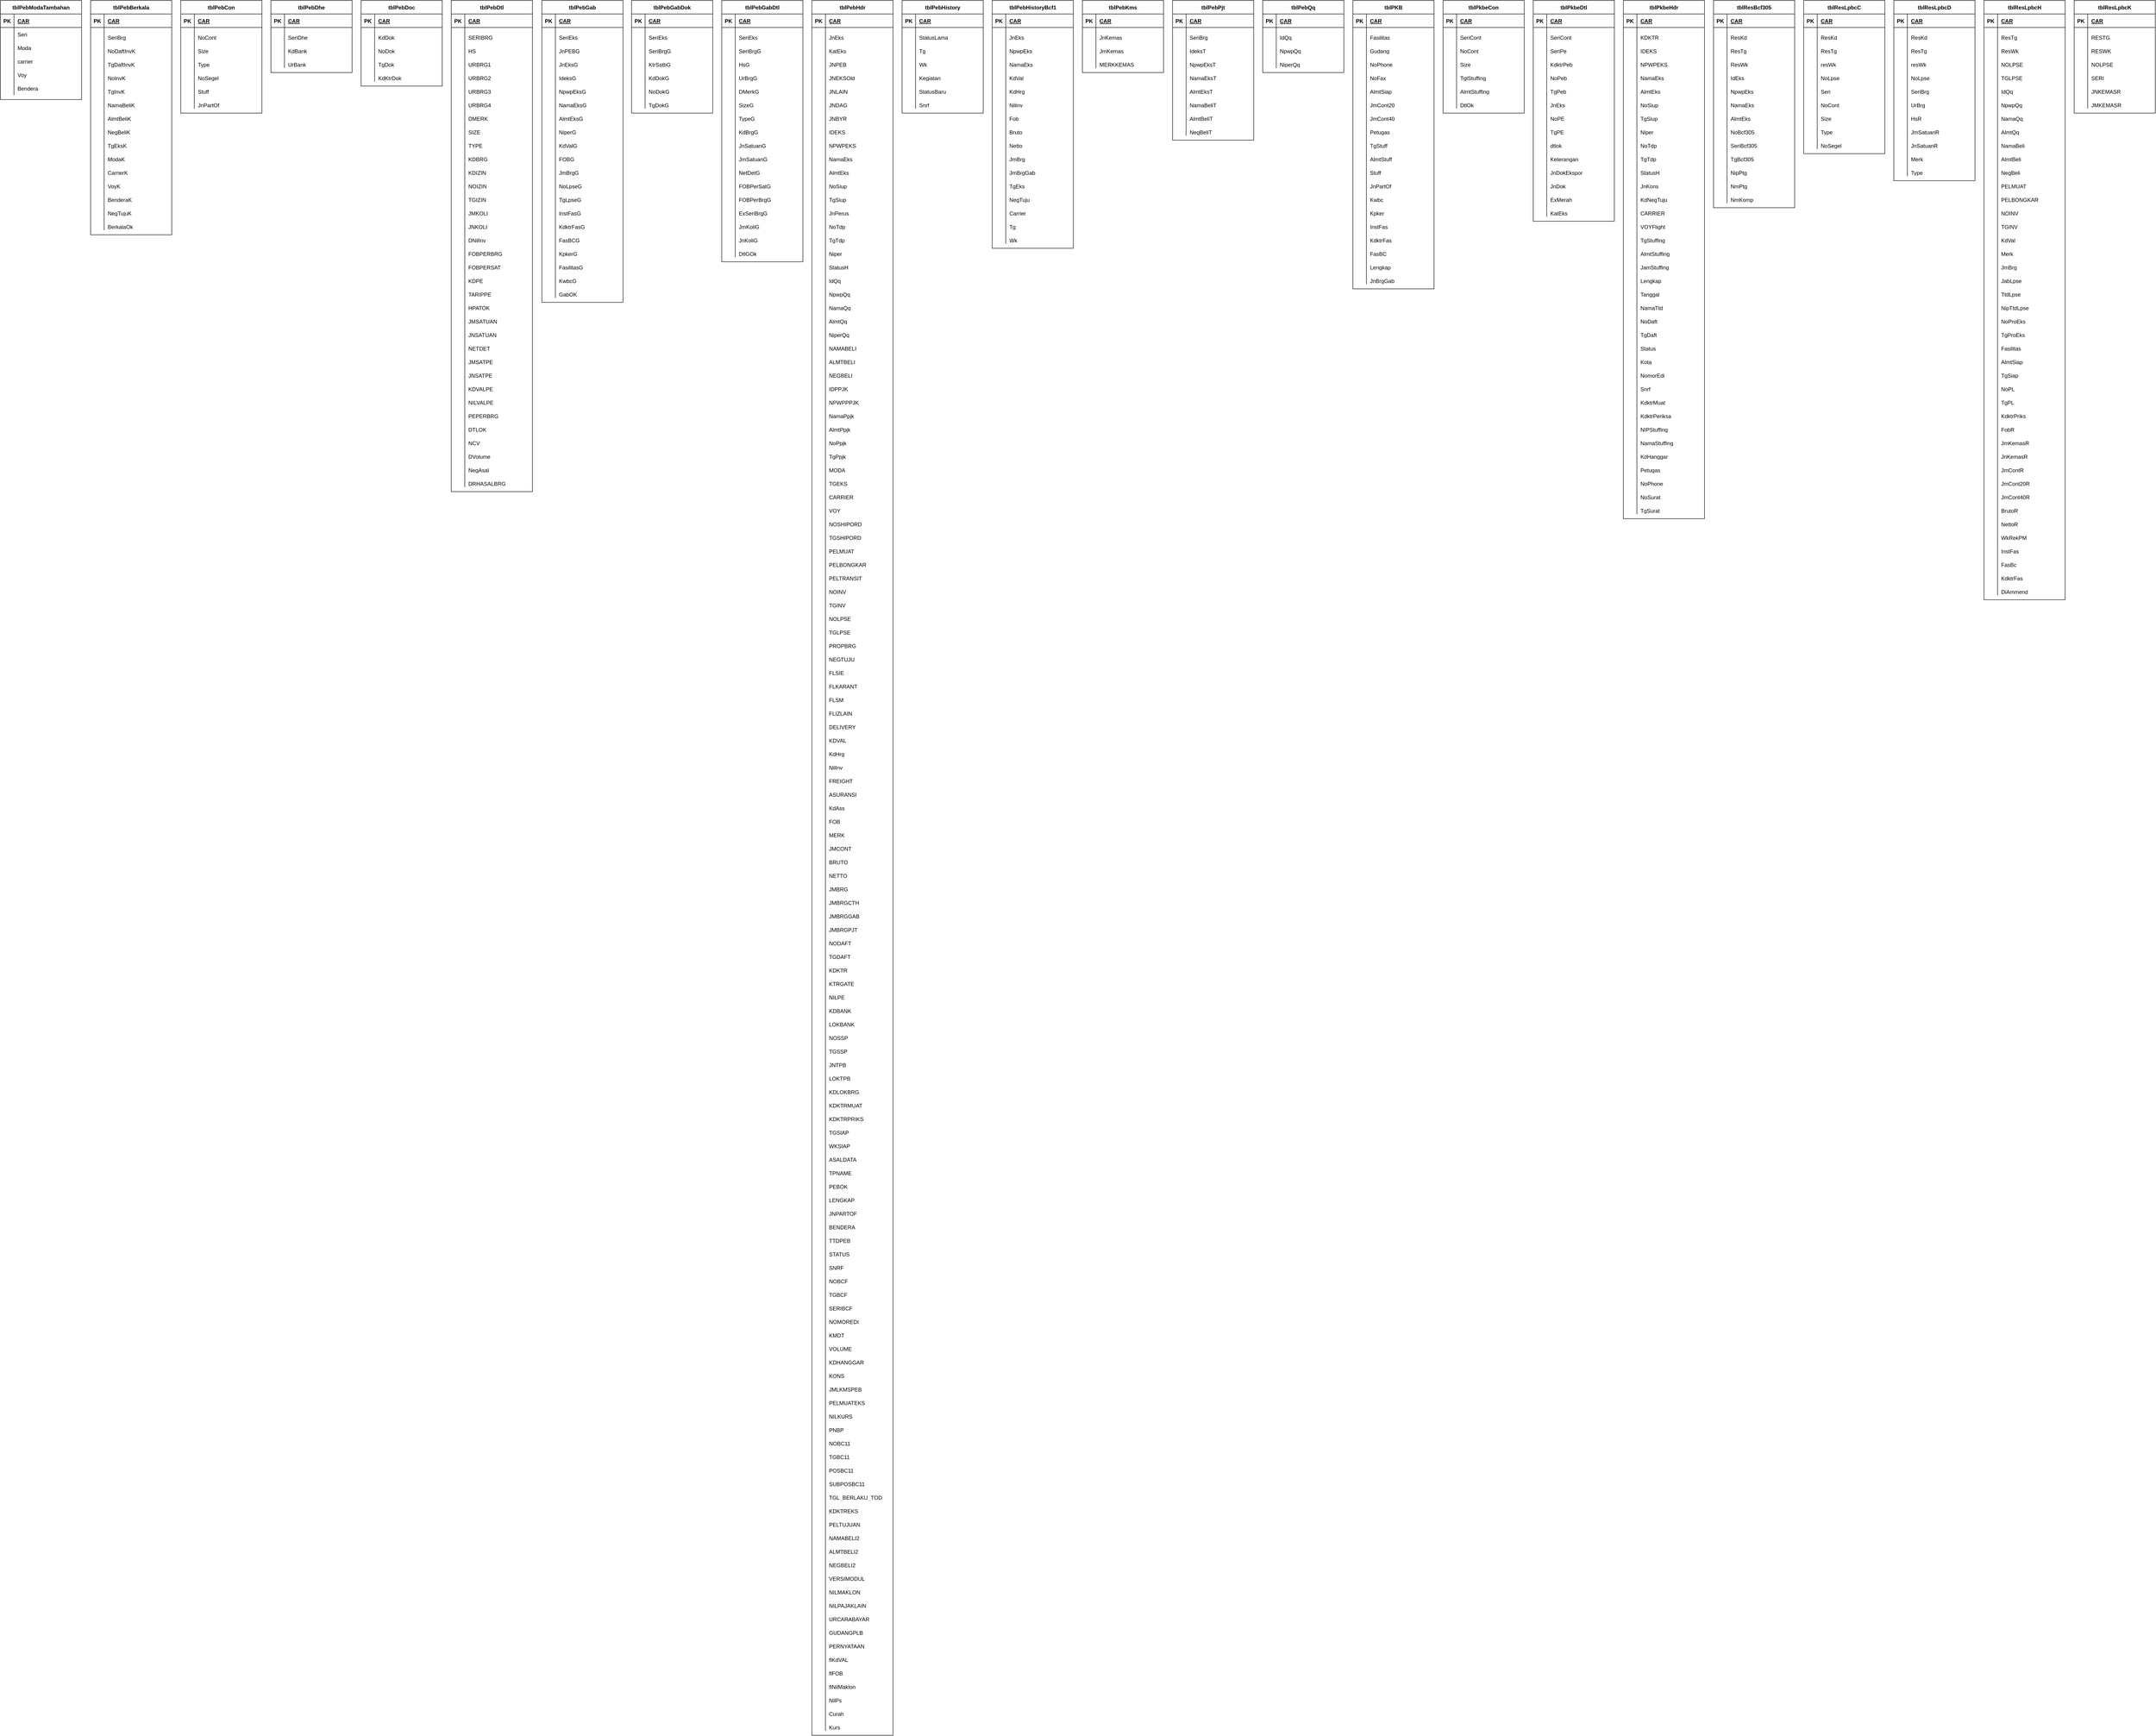 <mxfile version="15.2.7" type="github">
  <diagram id="baU_Jcyu-7falfqehOVd" name="Page-1">
    <mxGraphModel dx="1108" dy="412" grid="1" gridSize="10" guides="1" tooltips="1" connect="1" arrows="1" fold="1" page="1" pageScale="1" pageWidth="827" pageHeight="1169" math="0" shadow="0">
      <root>
        <mxCell id="0" />
        <mxCell id="1" parent="0" />
        <mxCell id="pGpdINTlfnwhLV8Ruurr-1" value="&#xa;  tblPebModaTambahan&#xa;" style="shape=table;startSize=30;container=1;collapsible=1;childLayout=tableLayout;fixedRows=1;rowLines=0;fontStyle=1;align=center;resizeLast=1;" parent="1" vertex="1">
          <mxGeometry x="40" y="40" width="180" height="220" as="geometry" />
        </mxCell>
        <mxCell id="pGpdINTlfnwhLV8Ruurr-2" value="" style="shape=partialRectangle;collapsible=0;dropTarget=0;pointerEvents=0;fillColor=none;top=0;left=0;bottom=1;right=0;points=[[0,0.5],[1,0.5]];portConstraint=eastwest;" parent="pGpdINTlfnwhLV8Ruurr-1" vertex="1">
          <mxGeometry y="30" width="180" height="30" as="geometry" />
        </mxCell>
        <mxCell id="pGpdINTlfnwhLV8Ruurr-3" value="PK" style="shape=partialRectangle;connectable=0;fillColor=none;top=0;left=0;bottom=0;right=0;fontStyle=1;overflow=hidden;" parent="pGpdINTlfnwhLV8Ruurr-2" vertex="1">
          <mxGeometry width="30" height="30" as="geometry" />
        </mxCell>
        <mxCell id="pGpdINTlfnwhLV8Ruurr-4" value="CAR" style="shape=partialRectangle;connectable=0;fillColor=none;top=0;left=0;bottom=0;right=0;align=left;spacingLeft=6;fontStyle=5;overflow=hidden;" parent="pGpdINTlfnwhLV8Ruurr-2" vertex="1">
          <mxGeometry x="30" width="150" height="30" as="geometry" />
        </mxCell>
        <mxCell id="pGpdINTlfnwhLV8Ruurr-5" value="" style="shape=partialRectangle;collapsible=0;dropTarget=0;pointerEvents=0;fillColor=none;top=0;left=0;bottom=0;right=0;points=[[0,0.5],[1,0.5]];portConstraint=eastwest;" parent="pGpdINTlfnwhLV8Ruurr-1" vertex="1">
          <mxGeometry y="60" width="180" height="30" as="geometry" />
        </mxCell>
        <mxCell id="pGpdINTlfnwhLV8Ruurr-6" value="" style="shape=partialRectangle;connectable=0;fillColor=none;top=0;left=0;bottom=0;right=0;editable=1;overflow=hidden;" parent="pGpdINTlfnwhLV8Ruurr-5" vertex="1">
          <mxGeometry width="30" height="30" as="geometry" />
        </mxCell>
        <mxCell id="pGpdINTlfnwhLV8Ruurr-7" value="Seri" style="shape=partialRectangle;connectable=0;fillColor=none;top=0;left=0;bottom=0;right=0;align=left;spacingLeft=6;overflow=hidden;" parent="pGpdINTlfnwhLV8Ruurr-5" vertex="1">
          <mxGeometry x="30" width="150" height="30" as="geometry" />
        </mxCell>
        <mxCell id="pGpdINTlfnwhLV8Ruurr-8" value="" style="shape=partialRectangle;collapsible=0;dropTarget=0;pointerEvents=0;fillColor=none;top=0;left=0;bottom=0;right=0;points=[[0,0.5],[1,0.5]];portConstraint=eastwest;" parent="pGpdINTlfnwhLV8Ruurr-1" vertex="1">
          <mxGeometry y="90" width="180" height="30" as="geometry" />
        </mxCell>
        <mxCell id="pGpdINTlfnwhLV8Ruurr-9" value="" style="shape=partialRectangle;connectable=0;fillColor=none;top=0;left=0;bottom=0;right=0;editable=1;overflow=hidden;" parent="pGpdINTlfnwhLV8Ruurr-8" vertex="1">
          <mxGeometry width="30" height="30" as="geometry" />
        </mxCell>
        <mxCell id="pGpdINTlfnwhLV8Ruurr-10" value="Moda" style="shape=partialRectangle;connectable=0;fillColor=none;top=0;left=0;bottom=0;right=0;align=left;spacingLeft=6;overflow=hidden;" parent="pGpdINTlfnwhLV8Ruurr-8" vertex="1">
          <mxGeometry x="30" width="150" height="30" as="geometry" />
        </mxCell>
        <mxCell id="pGpdINTlfnwhLV8Ruurr-11" value="" style="shape=partialRectangle;collapsible=0;dropTarget=0;pointerEvents=0;fillColor=none;top=0;left=0;bottom=0;right=0;points=[[0,0.5],[1,0.5]];portConstraint=eastwest;" parent="pGpdINTlfnwhLV8Ruurr-1" vertex="1">
          <mxGeometry y="120" width="180" height="30" as="geometry" />
        </mxCell>
        <mxCell id="pGpdINTlfnwhLV8Ruurr-12" value="" style="shape=partialRectangle;connectable=0;fillColor=none;top=0;left=0;bottom=0;right=0;editable=1;overflow=hidden;" parent="pGpdINTlfnwhLV8Ruurr-11" vertex="1">
          <mxGeometry width="30" height="30" as="geometry" />
        </mxCell>
        <mxCell id="pGpdINTlfnwhLV8Ruurr-13" value="carrier" style="shape=partialRectangle;connectable=0;fillColor=none;top=0;left=0;bottom=0;right=0;align=left;spacingLeft=6;overflow=hidden;" parent="pGpdINTlfnwhLV8Ruurr-11" vertex="1">
          <mxGeometry x="30" width="150" height="30" as="geometry" />
        </mxCell>
        <mxCell id="pGpdINTlfnwhLV8Ruurr-14" value="" style="shape=partialRectangle;collapsible=0;dropTarget=0;pointerEvents=0;fillColor=none;top=0;left=0;bottom=0;right=0;points=[[0,0.5],[1,0.5]];portConstraint=eastwest;" parent="pGpdINTlfnwhLV8Ruurr-1" vertex="1">
          <mxGeometry y="150" width="180" height="30" as="geometry" />
        </mxCell>
        <mxCell id="pGpdINTlfnwhLV8Ruurr-15" value="" style="shape=partialRectangle;connectable=0;fillColor=none;top=0;left=0;bottom=0;right=0;editable=1;overflow=hidden;" parent="pGpdINTlfnwhLV8Ruurr-14" vertex="1">
          <mxGeometry width="30" height="30" as="geometry" />
        </mxCell>
        <mxCell id="pGpdINTlfnwhLV8Ruurr-16" value="Voy" style="shape=partialRectangle;connectable=0;fillColor=none;top=0;left=0;bottom=0;right=0;align=left;spacingLeft=6;overflow=hidden;" parent="pGpdINTlfnwhLV8Ruurr-14" vertex="1">
          <mxGeometry x="30" width="150" height="30" as="geometry" />
        </mxCell>
        <mxCell id="pGpdINTlfnwhLV8Ruurr-17" value="" style="shape=partialRectangle;collapsible=0;dropTarget=0;pointerEvents=0;fillColor=none;top=0;left=0;bottom=0;right=0;points=[[0,0.5],[1,0.5]];portConstraint=eastwest;" parent="pGpdINTlfnwhLV8Ruurr-1" vertex="1">
          <mxGeometry y="180" width="180" height="30" as="geometry" />
        </mxCell>
        <mxCell id="pGpdINTlfnwhLV8Ruurr-18" value="" style="shape=partialRectangle;connectable=0;fillColor=none;top=0;left=0;bottom=0;right=0;editable=1;overflow=hidden;" parent="pGpdINTlfnwhLV8Ruurr-17" vertex="1">
          <mxGeometry width="30" height="30" as="geometry" />
        </mxCell>
        <mxCell id="pGpdINTlfnwhLV8Ruurr-19" value="Bendera" style="shape=partialRectangle;connectable=0;fillColor=none;top=0;left=0;bottom=0;right=0;align=left;spacingLeft=6;overflow=hidden;" parent="pGpdINTlfnwhLV8Ruurr-17" vertex="1">
          <mxGeometry x="30" width="150" height="30" as="geometry" />
        </mxCell>
        <mxCell id="pGpdINTlfnwhLV8Ruurr-23" value="&#xa;  tblPebBerkala&#xa;" style="shape=table;startSize=30;container=1;collapsible=1;childLayout=tableLayout;fixedRows=1;rowLines=0;fontStyle=1;align=center;resizeLast=1;" parent="1" vertex="1">
          <mxGeometry x="240" y="40" width="180" height="520" as="geometry" />
        </mxCell>
        <mxCell id="pGpdINTlfnwhLV8Ruurr-24" value="" style="shape=partialRectangle;collapsible=0;dropTarget=0;pointerEvents=0;fillColor=none;top=0;left=0;bottom=1;right=0;points=[[0,0.5],[1,0.5]];portConstraint=eastwest;" parent="pGpdINTlfnwhLV8Ruurr-23" vertex="1">
          <mxGeometry y="30" width="180" height="30" as="geometry" />
        </mxCell>
        <mxCell id="pGpdINTlfnwhLV8Ruurr-25" value="PK" style="shape=partialRectangle;connectable=0;fillColor=none;top=0;left=0;bottom=0;right=0;fontStyle=1;overflow=hidden;" parent="pGpdINTlfnwhLV8Ruurr-24" vertex="1">
          <mxGeometry width="30" height="30" as="geometry" />
        </mxCell>
        <mxCell id="pGpdINTlfnwhLV8Ruurr-26" value="CAR" style="shape=partialRectangle;connectable=0;fillColor=none;top=0;left=0;bottom=0;right=0;align=left;spacingLeft=6;fontStyle=5;overflow=hidden;" parent="pGpdINTlfnwhLV8Ruurr-24" vertex="1">
          <mxGeometry x="30" width="150" height="30" as="geometry" />
        </mxCell>
        <mxCell id="pGpdINTlfnwhLV8Ruurr-27" value="" style="shape=partialRectangle;collapsible=0;dropTarget=0;pointerEvents=0;fillColor=none;top=0;left=0;bottom=0;right=0;points=[[0,0.5],[1,0.5]];portConstraint=eastwest;" parent="pGpdINTlfnwhLV8Ruurr-23" vertex="1">
          <mxGeometry y="60" width="180" height="30" as="geometry" />
        </mxCell>
        <mxCell id="pGpdINTlfnwhLV8Ruurr-28" value="" style="shape=partialRectangle;connectable=0;fillColor=none;top=0;left=0;bottom=0;right=0;editable=1;overflow=hidden;" parent="pGpdINTlfnwhLV8Ruurr-27" vertex="1">
          <mxGeometry width="30" height="30" as="geometry" />
        </mxCell>
        <mxCell id="pGpdINTlfnwhLV8Ruurr-29" value="&#xa;  SeriBrg&#xa;" style="shape=partialRectangle;connectable=0;fillColor=none;top=0;left=0;bottom=0;right=0;align=left;spacingLeft=6;overflow=hidden;" parent="pGpdINTlfnwhLV8Ruurr-27" vertex="1">
          <mxGeometry x="30" width="150" height="30" as="geometry" />
        </mxCell>
        <mxCell id="pGpdINTlfnwhLV8Ruurr-30" value="" style="shape=partialRectangle;collapsible=0;dropTarget=0;pointerEvents=0;fillColor=none;top=0;left=0;bottom=0;right=0;points=[[0,0.5],[1,0.5]];portConstraint=eastwest;" parent="pGpdINTlfnwhLV8Ruurr-23" vertex="1">
          <mxGeometry y="90" width="180" height="30" as="geometry" />
        </mxCell>
        <mxCell id="pGpdINTlfnwhLV8Ruurr-31" value="" style="shape=partialRectangle;connectable=0;fillColor=none;top=0;left=0;bottom=0;right=0;editable=1;overflow=hidden;" parent="pGpdINTlfnwhLV8Ruurr-30" vertex="1">
          <mxGeometry width="30" height="30" as="geometry" />
        </mxCell>
        <mxCell id="pGpdINTlfnwhLV8Ruurr-32" value="&#xa;  NoDaftInvK&#xa;" style="shape=partialRectangle;connectable=0;fillColor=none;top=0;left=0;bottom=0;right=0;align=left;spacingLeft=6;overflow=hidden;" parent="pGpdINTlfnwhLV8Ruurr-30" vertex="1">
          <mxGeometry x="30" width="150" height="30" as="geometry" />
        </mxCell>
        <mxCell id="pGpdINTlfnwhLV8Ruurr-33" value="" style="shape=partialRectangle;collapsible=0;dropTarget=0;pointerEvents=0;fillColor=none;top=0;left=0;bottom=0;right=0;points=[[0,0.5],[1,0.5]];portConstraint=eastwest;" parent="pGpdINTlfnwhLV8Ruurr-23" vertex="1">
          <mxGeometry y="120" width="180" height="30" as="geometry" />
        </mxCell>
        <mxCell id="pGpdINTlfnwhLV8Ruurr-34" value="" style="shape=partialRectangle;connectable=0;fillColor=none;top=0;left=0;bottom=0;right=0;editable=1;overflow=hidden;" parent="pGpdINTlfnwhLV8Ruurr-33" vertex="1">
          <mxGeometry width="30" height="30" as="geometry" />
        </mxCell>
        <mxCell id="pGpdINTlfnwhLV8Ruurr-35" value="&#xa;  TgDaftInvK&#xa;" style="shape=partialRectangle;connectable=0;fillColor=none;top=0;left=0;bottom=0;right=0;align=left;spacingLeft=6;overflow=hidden;" parent="pGpdINTlfnwhLV8Ruurr-33" vertex="1">
          <mxGeometry x="30" width="150" height="30" as="geometry" />
        </mxCell>
        <mxCell id="pGpdINTlfnwhLV8Ruurr-36" value="" style="shape=partialRectangle;collapsible=0;dropTarget=0;pointerEvents=0;fillColor=none;top=0;left=0;bottom=0;right=0;points=[[0,0.5],[1,0.5]];portConstraint=eastwest;" parent="pGpdINTlfnwhLV8Ruurr-23" vertex="1">
          <mxGeometry y="150" width="180" height="30" as="geometry" />
        </mxCell>
        <mxCell id="pGpdINTlfnwhLV8Ruurr-37" value="" style="shape=partialRectangle;connectable=0;fillColor=none;top=0;left=0;bottom=0;right=0;editable=1;overflow=hidden;" parent="pGpdINTlfnwhLV8Ruurr-36" vertex="1">
          <mxGeometry width="30" height="30" as="geometry" />
        </mxCell>
        <mxCell id="pGpdINTlfnwhLV8Ruurr-38" value="&#xa;  NoInvK&#xa;" style="shape=partialRectangle;connectable=0;fillColor=none;top=0;left=0;bottom=0;right=0;align=left;spacingLeft=6;overflow=hidden;" parent="pGpdINTlfnwhLV8Ruurr-36" vertex="1">
          <mxGeometry x="30" width="150" height="30" as="geometry" />
        </mxCell>
        <mxCell id="pGpdINTlfnwhLV8Ruurr-39" value="" style="shape=partialRectangle;collapsible=0;dropTarget=0;pointerEvents=0;fillColor=none;top=0;left=0;bottom=0;right=0;points=[[0,0.5],[1,0.5]];portConstraint=eastwest;" parent="pGpdINTlfnwhLV8Ruurr-23" vertex="1">
          <mxGeometry y="180" width="180" height="30" as="geometry" />
        </mxCell>
        <mxCell id="pGpdINTlfnwhLV8Ruurr-40" value="" style="shape=partialRectangle;connectable=0;fillColor=none;top=0;left=0;bottom=0;right=0;editable=1;overflow=hidden;" parent="pGpdINTlfnwhLV8Ruurr-39" vertex="1">
          <mxGeometry width="30" height="30" as="geometry" />
        </mxCell>
        <mxCell id="pGpdINTlfnwhLV8Ruurr-41" value="&#xa;  TgInvK&#xa;" style="shape=partialRectangle;connectable=0;fillColor=none;top=0;left=0;bottom=0;right=0;align=left;spacingLeft=6;overflow=hidden;" parent="pGpdINTlfnwhLV8Ruurr-39" vertex="1">
          <mxGeometry x="30" width="150" height="30" as="geometry" />
        </mxCell>
        <mxCell id="pGpdINTlfnwhLV8Ruurr-42" value="" style="shape=partialRectangle;collapsible=0;dropTarget=0;pointerEvents=0;fillColor=none;top=0;left=0;bottom=0;right=0;points=[[0,0.5],[1,0.5]];portConstraint=eastwest;" parent="pGpdINTlfnwhLV8Ruurr-23" vertex="1">
          <mxGeometry y="210" width="180" height="30" as="geometry" />
        </mxCell>
        <mxCell id="pGpdINTlfnwhLV8Ruurr-43" value="" style="shape=partialRectangle;connectable=0;fillColor=none;top=0;left=0;bottom=0;right=0;editable=1;overflow=hidden;" parent="pGpdINTlfnwhLV8Ruurr-42" vertex="1">
          <mxGeometry width="30" height="30" as="geometry" />
        </mxCell>
        <mxCell id="pGpdINTlfnwhLV8Ruurr-44" value="&#xa;  NamaBeliK&#xa;" style="shape=partialRectangle;connectable=0;fillColor=none;top=0;left=0;bottom=0;right=0;align=left;spacingLeft=6;overflow=hidden;" parent="pGpdINTlfnwhLV8Ruurr-42" vertex="1">
          <mxGeometry x="30" width="150" height="30" as="geometry" />
        </mxCell>
        <mxCell id="pGpdINTlfnwhLV8Ruurr-45" value="" style="shape=partialRectangle;collapsible=0;dropTarget=0;pointerEvents=0;fillColor=none;top=0;left=0;bottom=0;right=0;points=[[0,0.5],[1,0.5]];portConstraint=eastwest;" parent="pGpdINTlfnwhLV8Ruurr-23" vertex="1">
          <mxGeometry y="240" width="180" height="30" as="geometry" />
        </mxCell>
        <mxCell id="pGpdINTlfnwhLV8Ruurr-46" value="" style="shape=partialRectangle;connectable=0;fillColor=none;top=0;left=0;bottom=0;right=0;editable=1;overflow=hidden;" parent="pGpdINTlfnwhLV8Ruurr-45" vertex="1">
          <mxGeometry width="30" height="30" as="geometry" />
        </mxCell>
        <mxCell id="pGpdINTlfnwhLV8Ruurr-47" value="&#xa;  AlmtBeliK&#xa;" style="shape=partialRectangle;connectable=0;fillColor=none;top=0;left=0;bottom=0;right=0;align=left;spacingLeft=6;overflow=hidden;" parent="pGpdINTlfnwhLV8Ruurr-45" vertex="1">
          <mxGeometry x="30" width="150" height="30" as="geometry" />
        </mxCell>
        <mxCell id="pGpdINTlfnwhLV8Ruurr-48" value="" style="shape=partialRectangle;collapsible=0;dropTarget=0;pointerEvents=0;fillColor=none;top=0;left=0;bottom=0;right=0;points=[[0,0.5],[1,0.5]];portConstraint=eastwest;" parent="pGpdINTlfnwhLV8Ruurr-23" vertex="1">
          <mxGeometry y="270" width="180" height="30" as="geometry" />
        </mxCell>
        <mxCell id="pGpdINTlfnwhLV8Ruurr-49" value="" style="shape=partialRectangle;connectable=0;fillColor=none;top=0;left=0;bottom=0;right=0;editable=1;overflow=hidden;" parent="pGpdINTlfnwhLV8Ruurr-48" vertex="1">
          <mxGeometry width="30" height="30" as="geometry" />
        </mxCell>
        <mxCell id="pGpdINTlfnwhLV8Ruurr-50" value="&#xa;  NegBeliK&#xa;" style="shape=partialRectangle;connectable=0;fillColor=none;top=0;left=0;bottom=0;right=0;align=left;spacingLeft=6;overflow=hidden;" parent="pGpdINTlfnwhLV8Ruurr-48" vertex="1">
          <mxGeometry x="30" width="150" height="30" as="geometry" />
        </mxCell>
        <mxCell id="pGpdINTlfnwhLV8Ruurr-51" value="" style="shape=partialRectangle;collapsible=0;dropTarget=0;pointerEvents=0;fillColor=none;top=0;left=0;bottom=0;right=0;points=[[0,0.5],[1,0.5]];portConstraint=eastwest;" parent="pGpdINTlfnwhLV8Ruurr-23" vertex="1">
          <mxGeometry y="300" width="180" height="30" as="geometry" />
        </mxCell>
        <mxCell id="pGpdINTlfnwhLV8Ruurr-52" value="" style="shape=partialRectangle;connectable=0;fillColor=none;top=0;left=0;bottom=0;right=0;editable=1;overflow=hidden;" parent="pGpdINTlfnwhLV8Ruurr-51" vertex="1">
          <mxGeometry width="30" height="30" as="geometry" />
        </mxCell>
        <mxCell id="pGpdINTlfnwhLV8Ruurr-53" value="&#xa;  TgEksK&#xa;" style="shape=partialRectangle;connectable=0;fillColor=none;top=0;left=0;bottom=0;right=0;align=left;spacingLeft=6;overflow=hidden;" parent="pGpdINTlfnwhLV8Ruurr-51" vertex="1">
          <mxGeometry x="30" width="150" height="30" as="geometry" />
        </mxCell>
        <mxCell id="pGpdINTlfnwhLV8Ruurr-54" value="" style="shape=partialRectangle;collapsible=0;dropTarget=0;pointerEvents=0;fillColor=none;top=0;left=0;bottom=0;right=0;points=[[0,0.5],[1,0.5]];portConstraint=eastwest;" parent="pGpdINTlfnwhLV8Ruurr-23" vertex="1">
          <mxGeometry y="330" width="180" height="30" as="geometry" />
        </mxCell>
        <mxCell id="pGpdINTlfnwhLV8Ruurr-55" value="" style="shape=partialRectangle;connectable=0;fillColor=none;top=0;left=0;bottom=0;right=0;editable=1;overflow=hidden;" parent="pGpdINTlfnwhLV8Ruurr-54" vertex="1">
          <mxGeometry width="30" height="30" as="geometry" />
        </mxCell>
        <mxCell id="pGpdINTlfnwhLV8Ruurr-56" value="&#xa;  ModaK&#xa;" style="shape=partialRectangle;connectable=0;fillColor=none;top=0;left=0;bottom=0;right=0;align=left;spacingLeft=6;overflow=hidden;" parent="pGpdINTlfnwhLV8Ruurr-54" vertex="1">
          <mxGeometry x="30" width="150" height="30" as="geometry" />
        </mxCell>
        <mxCell id="pGpdINTlfnwhLV8Ruurr-57" value="" style="shape=partialRectangle;collapsible=0;dropTarget=0;pointerEvents=0;fillColor=none;top=0;left=0;bottom=0;right=0;points=[[0,0.5],[1,0.5]];portConstraint=eastwest;" parent="pGpdINTlfnwhLV8Ruurr-23" vertex="1">
          <mxGeometry y="360" width="180" height="30" as="geometry" />
        </mxCell>
        <mxCell id="pGpdINTlfnwhLV8Ruurr-58" value="" style="shape=partialRectangle;connectable=0;fillColor=none;top=0;left=0;bottom=0;right=0;editable=1;overflow=hidden;" parent="pGpdINTlfnwhLV8Ruurr-57" vertex="1">
          <mxGeometry width="30" height="30" as="geometry" />
        </mxCell>
        <mxCell id="pGpdINTlfnwhLV8Ruurr-59" value="&#xa;  CarrierK&#xa;" style="shape=partialRectangle;connectable=0;fillColor=none;top=0;left=0;bottom=0;right=0;align=left;spacingLeft=6;overflow=hidden;" parent="pGpdINTlfnwhLV8Ruurr-57" vertex="1">
          <mxGeometry x="30" width="150" height="30" as="geometry" />
        </mxCell>
        <mxCell id="pGpdINTlfnwhLV8Ruurr-60" value="" style="shape=partialRectangle;collapsible=0;dropTarget=0;pointerEvents=0;fillColor=none;top=0;left=0;bottom=0;right=0;points=[[0,0.5],[1,0.5]];portConstraint=eastwest;" parent="pGpdINTlfnwhLV8Ruurr-23" vertex="1">
          <mxGeometry y="390" width="180" height="30" as="geometry" />
        </mxCell>
        <mxCell id="pGpdINTlfnwhLV8Ruurr-61" value="" style="shape=partialRectangle;connectable=0;fillColor=none;top=0;left=0;bottom=0;right=0;editable=1;overflow=hidden;" parent="pGpdINTlfnwhLV8Ruurr-60" vertex="1">
          <mxGeometry width="30" height="30" as="geometry" />
        </mxCell>
        <mxCell id="pGpdINTlfnwhLV8Ruurr-62" value="&#xa;  VoyK&#xa;" style="shape=partialRectangle;connectable=0;fillColor=none;top=0;left=0;bottom=0;right=0;align=left;spacingLeft=6;overflow=hidden;" parent="pGpdINTlfnwhLV8Ruurr-60" vertex="1">
          <mxGeometry x="30" width="150" height="30" as="geometry" />
        </mxCell>
        <mxCell id="pGpdINTlfnwhLV8Ruurr-63" value="" style="shape=partialRectangle;collapsible=0;dropTarget=0;pointerEvents=0;fillColor=none;top=0;left=0;bottom=0;right=0;points=[[0,0.5],[1,0.5]];portConstraint=eastwest;" parent="pGpdINTlfnwhLV8Ruurr-23" vertex="1">
          <mxGeometry y="420" width="180" height="30" as="geometry" />
        </mxCell>
        <mxCell id="pGpdINTlfnwhLV8Ruurr-64" value="" style="shape=partialRectangle;connectable=0;fillColor=none;top=0;left=0;bottom=0;right=0;editable=1;overflow=hidden;" parent="pGpdINTlfnwhLV8Ruurr-63" vertex="1">
          <mxGeometry width="30" height="30" as="geometry" />
        </mxCell>
        <mxCell id="pGpdINTlfnwhLV8Ruurr-65" value="&#xa;  BenderaK&#xa;" style="shape=partialRectangle;connectable=0;fillColor=none;top=0;left=0;bottom=0;right=0;align=left;spacingLeft=6;overflow=hidden;" parent="pGpdINTlfnwhLV8Ruurr-63" vertex="1">
          <mxGeometry x="30" width="150" height="30" as="geometry" />
        </mxCell>
        <mxCell id="pGpdINTlfnwhLV8Ruurr-66" value="" style="shape=partialRectangle;collapsible=0;dropTarget=0;pointerEvents=0;fillColor=none;top=0;left=0;bottom=0;right=0;points=[[0,0.5],[1,0.5]];portConstraint=eastwest;" parent="pGpdINTlfnwhLV8Ruurr-23" vertex="1">
          <mxGeometry y="450" width="180" height="30" as="geometry" />
        </mxCell>
        <mxCell id="pGpdINTlfnwhLV8Ruurr-67" value="" style="shape=partialRectangle;connectable=0;fillColor=none;top=0;left=0;bottom=0;right=0;editable=1;overflow=hidden;" parent="pGpdINTlfnwhLV8Ruurr-66" vertex="1">
          <mxGeometry width="30" height="30" as="geometry" />
        </mxCell>
        <mxCell id="pGpdINTlfnwhLV8Ruurr-68" value="&#xa;  NegTujuK&#xa;" style="shape=partialRectangle;connectable=0;fillColor=none;top=0;left=0;bottom=0;right=0;align=left;spacingLeft=6;overflow=hidden;" parent="pGpdINTlfnwhLV8Ruurr-66" vertex="1">
          <mxGeometry x="30" width="150" height="30" as="geometry" />
        </mxCell>
        <mxCell id="pGpdINTlfnwhLV8Ruurr-69" value="" style="shape=partialRectangle;collapsible=0;dropTarget=0;pointerEvents=0;fillColor=none;top=0;left=0;bottom=0;right=0;points=[[0,0.5],[1,0.5]];portConstraint=eastwest;" parent="pGpdINTlfnwhLV8Ruurr-23" vertex="1">
          <mxGeometry y="480" width="180" height="30" as="geometry" />
        </mxCell>
        <mxCell id="pGpdINTlfnwhLV8Ruurr-70" value="" style="shape=partialRectangle;connectable=0;fillColor=none;top=0;left=0;bottom=0;right=0;editable=1;overflow=hidden;" parent="pGpdINTlfnwhLV8Ruurr-69" vertex="1">
          <mxGeometry width="30" height="30" as="geometry" />
        </mxCell>
        <mxCell id="pGpdINTlfnwhLV8Ruurr-71" value="&#xa;  BerkalaOk&#xa;" style="shape=partialRectangle;connectable=0;fillColor=none;top=0;left=0;bottom=0;right=0;align=left;spacingLeft=6;overflow=hidden;" parent="pGpdINTlfnwhLV8Ruurr-69" vertex="1">
          <mxGeometry x="30" width="150" height="30" as="geometry" />
        </mxCell>
        <mxCell id="pGpdINTlfnwhLV8Ruurr-72" value="&#xa;  tblPebCon&#xa;" style="shape=table;startSize=30;container=1;collapsible=1;childLayout=tableLayout;fixedRows=1;rowLines=0;fontStyle=1;align=center;resizeLast=1;" parent="1" vertex="1">
          <mxGeometry x="440" y="40" width="180" height="250" as="geometry" />
        </mxCell>
        <mxCell id="pGpdINTlfnwhLV8Ruurr-73" value="" style="shape=partialRectangle;collapsible=0;dropTarget=0;pointerEvents=0;fillColor=none;top=0;left=0;bottom=1;right=0;points=[[0,0.5],[1,0.5]];portConstraint=eastwest;" parent="pGpdINTlfnwhLV8Ruurr-72" vertex="1">
          <mxGeometry y="30" width="180" height="30" as="geometry" />
        </mxCell>
        <mxCell id="pGpdINTlfnwhLV8Ruurr-74" value="PK" style="shape=partialRectangle;connectable=0;fillColor=none;top=0;left=0;bottom=0;right=0;fontStyle=1;overflow=hidden;" parent="pGpdINTlfnwhLV8Ruurr-73" vertex="1">
          <mxGeometry width="30" height="30" as="geometry" />
        </mxCell>
        <mxCell id="pGpdINTlfnwhLV8Ruurr-75" value="CAR" style="shape=partialRectangle;connectable=0;fillColor=none;top=0;left=0;bottom=0;right=0;align=left;spacingLeft=6;fontStyle=5;overflow=hidden;" parent="pGpdINTlfnwhLV8Ruurr-73" vertex="1">
          <mxGeometry x="30" width="150" height="30" as="geometry" />
        </mxCell>
        <mxCell id="pGpdINTlfnwhLV8Ruurr-76" value="" style="shape=partialRectangle;collapsible=0;dropTarget=0;pointerEvents=0;fillColor=none;top=0;left=0;bottom=0;right=0;points=[[0,0.5],[1,0.5]];portConstraint=eastwest;" parent="pGpdINTlfnwhLV8Ruurr-72" vertex="1">
          <mxGeometry y="60" width="180" height="30" as="geometry" />
        </mxCell>
        <mxCell id="pGpdINTlfnwhLV8Ruurr-77" value="" style="shape=partialRectangle;connectable=0;fillColor=none;top=0;left=0;bottom=0;right=0;editable=1;overflow=hidden;" parent="pGpdINTlfnwhLV8Ruurr-76" vertex="1">
          <mxGeometry width="30" height="30" as="geometry" />
        </mxCell>
        <mxCell id="pGpdINTlfnwhLV8Ruurr-78" value="&#xa;  NoCont&#xa;" style="shape=partialRectangle;connectable=0;fillColor=none;top=0;left=0;bottom=0;right=0;align=left;spacingLeft=6;overflow=hidden;" parent="pGpdINTlfnwhLV8Ruurr-76" vertex="1">
          <mxGeometry x="30" width="150" height="30" as="geometry" />
        </mxCell>
        <mxCell id="pGpdINTlfnwhLV8Ruurr-79" value="" style="shape=partialRectangle;collapsible=0;dropTarget=0;pointerEvents=0;fillColor=none;top=0;left=0;bottom=0;right=0;points=[[0,0.5],[1,0.5]];portConstraint=eastwest;" parent="pGpdINTlfnwhLV8Ruurr-72" vertex="1">
          <mxGeometry y="90" width="180" height="30" as="geometry" />
        </mxCell>
        <mxCell id="pGpdINTlfnwhLV8Ruurr-80" value="" style="shape=partialRectangle;connectable=0;fillColor=none;top=0;left=0;bottom=0;right=0;editable=1;overflow=hidden;" parent="pGpdINTlfnwhLV8Ruurr-79" vertex="1">
          <mxGeometry width="30" height="30" as="geometry" />
        </mxCell>
        <mxCell id="pGpdINTlfnwhLV8Ruurr-81" value="&#xa;  Size&#xa;" style="shape=partialRectangle;connectable=0;fillColor=none;top=0;left=0;bottom=0;right=0;align=left;spacingLeft=6;overflow=hidden;" parent="pGpdINTlfnwhLV8Ruurr-79" vertex="1">
          <mxGeometry x="30" width="150" height="30" as="geometry" />
        </mxCell>
        <mxCell id="pGpdINTlfnwhLV8Ruurr-82" value="" style="shape=partialRectangle;collapsible=0;dropTarget=0;pointerEvents=0;fillColor=none;top=0;left=0;bottom=0;right=0;points=[[0,0.5],[1,0.5]];portConstraint=eastwest;" parent="pGpdINTlfnwhLV8Ruurr-72" vertex="1">
          <mxGeometry y="120" width="180" height="30" as="geometry" />
        </mxCell>
        <mxCell id="pGpdINTlfnwhLV8Ruurr-83" value="" style="shape=partialRectangle;connectable=0;fillColor=none;top=0;left=0;bottom=0;right=0;editable=1;overflow=hidden;" parent="pGpdINTlfnwhLV8Ruurr-82" vertex="1">
          <mxGeometry width="30" height="30" as="geometry" />
        </mxCell>
        <mxCell id="pGpdINTlfnwhLV8Ruurr-84" value="&#xa;  Type&#xa;" style="shape=partialRectangle;connectable=0;fillColor=none;top=0;left=0;bottom=0;right=0;align=left;spacingLeft=6;overflow=hidden;" parent="pGpdINTlfnwhLV8Ruurr-82" vertex="1">
          <mxGeometry x="30" width="150" height="30" as="geometry" />
        </mxCell>
        <mxCell id="pGpdINTlfnwhLV8Ruurr-85" value="" style="shape=partialRectangle;collapsible=0;dropTarget=0;pointerEvents=0;fillColor=none;top=0;left=0;bottom=0;right=0;points=[[0,0.5],[1,0.5]];portConstraint=eastwest;" parent="pGpdINTlfnwhLV8Ruurr-72" vertex="1">
          <mxGeometry y="150" width="180" height="30" as="geometry" />
        </mxCell>
        <mxCell id="pGpdINTlfnwhLV8Ruurr-86" value="" style="shape=partialRectangle;connectable=0;fillColor=none;top=0;left=0;bottom=0;right=0;editable=1;overflow=hidden;" parent="pGpdINTlfnwhLV8Ruurr-85" vertex="1">
          <mxGeometry width="30" height="30" as="geometry" />
        </mxCell>
        <mxCell id="pGpdINTlfnwhLV8Ruurr-87" value="&#xa;  NoSegel&#xa;" style="shape=partialRectangle;connectable=0;fillColor=none;top=0;left=0;bottom=0;right=0;align=left;spacingLeft=6;overflow=hidden;" parent="pGpdINTlfnwhLV8Ruurr-85" vertex="1">
          <mxGeometry x="30" width="150" height="30" as="geometry" />
        </mxCell>
        <mxCell id="pGpdINTlfnwhLV8Ruurr-88" value="" style="shape=partialRectangle;collapsible=0;dropTarget=0;pointerEvents=0;fillColor=none;top=0;left=0;bottom=0;right=0;points=[[0,0.5],[1,0.5]];portConstraint=eastwest;" parent="pGpdINTlfnwhLV8Ruurr-72" vertex="1">
          <mxGeometry y="180" width="180" height="30" as="geometry" />
        </mxCell>
        <mxCell id="pGpdINTlfnwhLV8Ruurr-89" value="" style="shape=partialRectangle;connectable=0;fillColor=none;top=0;left=0;bottom=0;right=0;editable=1;overflow=hidden;" parent="pGpdINTlfnwhLV8Ruurr-88" vertex="1">
          <mxGeometry width="30" height="30" as="geometry" />
        </mxCell>
        <mxCell id="pGpdINTlfnwhLV8Ruurr-90" value="&#xa;  Stuff&#xa;" style="shape=partialRectangle;connectable=0;fillColor=none;top=0;left=0;bottom=0;right=0;align=left;spacingLeft=6;overflow=hidden;" parent="pGpdINTlfnwhLV8Ruurr-88" vertex="1">
          <mxGeometry x="30" width="150" height="30" as="geometry" />
        </mxCell>
        <mxCell id="pGpdINTlfnwhLV8Ruurr-91" value="" style="shape=partialRectangle;collapsible=0;dropTarget=0;pointerEvents=0;fillColor=none;top=0;left=0;bottom=0;right=0;points=[[0,0.5],[1,0.5]];portConstraint=eastwest;" parent="pGpdINTlfnwhLV8Ruurr-72" vertex="1">
          <mxGeometry y="210" width="180" height="30" as="geometry" />
        </mxCell>
        <mxCell id="pGpdINTlfnwhLV8Ruurr-92" value="" style="shape=partialRectangle;connectable=0;fillColor=none;top=0;left=0;bottom=0;right=0;editable=1;overflow=hidden;" parent="pGpdINTlfnwhLV8Ruurr-91" vertex="1">
          <mxGeometry width="30" height="30" as="geometry" />
        </mxCell>
        <mxCell id="pGpdINTlfnwhLV8Ruurr-93" value="&#xa;  JnPartOf&#xa;" style="shape=partialRectangle;connectable=0;fillColor=none;top=0;left=0;bottom=0;right=0;align=left;spacingLeft=6;overflow=hidden;" parent="pGpdINTlfnwhLV8Ruurr-91" vertex="1">
          <mxGeometry x="30" width="150" height="30" as="geometry" />
        </mxCell>
        <mxCell id="pGpdINTlfnwhLV8Ruurr-94" value="&#xa;  tblPebDhe&#xa;" style="shape=table;startSize=30;container=1;collapsible=1;childLayout=tableLayout;fixedRows=1;rowLines=0;fontStyle=1;align=center;resizeLast=1;" parent="1" vertex="1">
          <mxGeometry x="640" y="40" width="180" height="160" as="geometry" />
        </mxCell>
        <mxCell id="pGpdINTlfnwhLV8Ruurr-95" value="" style="shape=partialRectangle;collapsible=0;dropTarget=0;pointerEvents=0;fillColor=none;top=0;left=0;bottom=1;right=0;points=[[0,0.5],[1,0.5]];portConstraint=eastwest;" parent="pGpdINTlfnwhLV8Ruurr-94" vertex="1">
          <mxGeometry y="30" width="180" height="30" as="geometry" />
        </mxCell>
        <mxCell id="pGpdINTlfnwhLV8Ruurr-96" value="PK" style="shape=partialRectangle;connectable=0;fillColor=none;top=0;left=0;bottom=0;right=0;fontStyle=1;overflow=hidden;" parent="pGpdINTlfnwhLV8Ruurr-95" vertex="1">
          <mxGeometry width="30" height="30" as="geometry" />
        </mxCell>
        <mxCell id="pGpdINTlfnwhLV8Ruurr-97" value="CAR" style="shape=partialRectangle;connectable=0;fillColor=none;top=0;left=0;bottom=0;right=0;align=left;spacingLeft=6;fontStyle=5;overflow=hidden;" parent="pGpdINTlfnwhLV8Ruurr-95" vertex="1">
          <mxGeometry x="30" width="150" height="30" as="geometry" />
        </mxCell>
        <mxCell id="pGpdINTlfnwhLV8Ruurr-98" value="" style="shape=partialRectangle;collapsible=0;dropTarget=0;pointerEvents=0;fillColor=none;top=0;left=0;bottom=0;right=0;points=[[0,0.5],[1,0.5]];portConstraint=eastwest;" parent="pGpdINTlfnwhLV8Ruurr-94" vertex="1">
          <mxGeometry y="60" width="180" height="30" as="geometry" />
        </mxCell>
        <mxCell id="pGpdINTlfnwhLV8Ruurr-99" value="" style="shape=partialRectangle;connectable=0;fillColor=none;top=0;left=0;bottom=0;right=0;editable=1;overflow=hidden;" parent="pGpdINTlfnwhLV8Ruurr-98" vertex="1">
          <mxGeometry width="30" height="30" as="geometry" />
        </mxCell>
        <mxCell id="pGpdINTlfnwhLV8Ruurr-100" value="&#xa;  SeriDhe&#xa;" style="shape=partialRectangle;connectable=0;fillColor=none;top=0;left=0;bottom=0;right=0;align=left;spacingLeft=6;overflow=hidden;" parent="pGpdINTlfnwhLV8Ruurr-98" vertex="1">
          <mxGeometry x="30" width="150" height="30" as="geometry" />
        </mxCell>
        <mxCell id="pGpdINTlfnwhLV8Ruurr-101" value="" style="shape=partialRectangle;collapsible=0;dropTarget=0;pointerEvents=0;fillColor=none;top=0;left=0;bottom=0;right=0;points=[[0,0.5],[1,0.5]];portConstraint=eastwest;" parent="pGpdINTlfnwhLV8Ruurr-94" vertex="1">
          <mxGeometry y="90" width="180" height="30" as="geometry" />
        </mxCell>
        <mxCell id="pGpdINTlfnwhLV8Ruurr-102" value="" style="shape=partialRectangle;connectable=0;fillColor=none;top=0;left=0;bottom=0;right=0;editable=1;overflow=hidden;" parent="pGpdINTlfnwhLV8Ruurr-101" vertex="1">
          <mxGeometry width="30" height="30" as="geometry" />
        </mxCell>
        <mxCell id="pGpdINTlfnwhLV8Ruurr-103" value="&#xa;  KdBank&#xa;" style="shape=partialRectangle;connectable=0;fillColor=none;top=0;left=0;bottom=0;right=0;align=left;spacingLeft=6;overflow=hidden;" parent="pGpdINTlfnwhLV8Ruurr-101" vertex="1">
          <mxGeometry x="30" width="150" height="30" as="geometry" />
        </mxCell>
        <mxCell id="pGpdINTlfnwhLV8Ruurr-104" value="" style="shape=partialRectangle;collapsible=0;dropTarget=0;pointerEvents=0;fillColor=none;top=0;left=0;bottom=0;right=0;points=[[0,0.5],[1,0.5]];portConstraint=eastwest;" parent="pGpdINTlfnwhLV8Ruurr-94" vertex="1">
          <mxGeometry y="120" width="180" height="30" as="geometry" />
        </mxCell>
        <mxCell id="pGpdINTlfnwhLV8Ruurr-105" value="" style="shape=partialRectangle;connectable=0;fillColor=none;top=0;left=0;bottom=0;right=0;editable=1;overflow=hidden;" parent="pGpdINTlfnwhLV8Ruurr-104" vertex="1">
          <mxGeometry width="30" height="30" as="geometry" />
        </mxCell>
        <mxCell id="pGpdINTlfnwhLV8Ruurr-106" value="&#xa;  UrBank&#xa;" style="shape=partialRectangle;connectable=0;fillColor=none;top=0;left=0;bottom=0;right=0;align=left;spacingLeft=6;overflow=hidden;" parent="pGpdINTlfnwhLV8Ruurr-104" vertex="1">
          <mxGeometry x="30" width="150" height="30" as="geometry" />
        </mxCell>
        <mxCell id="pGpdINTlfnwhLV8Ruurr-114" value="&#xa;  tblPebDoc&#xa;" style="shape=table;startSize=30;container=1;collapsible=1;childLayout=tableLayout;fixedRows=1;rowLines=0;fontStyle=1;align=center;resizeLast=1;" parent="1" vertex="1">
          <mxGeometry x="840" y="40" width="180" height="190" as="geometry" />
        </mxCell>
        <mxCell id="pGpdINTlfnwhLV8Ruurr-115" value="" style="shape=partialRectangle;collapsible=0;dropTarget=0;pointerEvents=0;fillColor=none;top=0;left=0;bottom=1;right=0;points=[[0,0.5],[1,0.5]];portConstraint=eastwest;" parent="pGpdINTlfnwhLV8Ruurr-114" vertex="1">
          <mxGeometry y="30" width="180" height="30" as="geometry" />
        </mxCell>
        <mxCell id="pGpdINTlfnwhLV8Ruurr-116" value="PK" style="shape=partialRectangle;connectable=0;fillColor=none;top=0;left=0;bottom=0;right=0;fontStyle=1;overflow=hidden;" parent="pGpdINTlfnwhLV8Ruurr-115" vertex="1">
          <mxGeometry width="30" height="30" as="geometry" />
        </mxCell>
        <mxCell id="pGpdINTlfnwhLV8Ruurr-117" value="CAR" style="shape=partialRectangle;connectable=0;fillColor=none;top=0;left=0;bottom=0;right=0;align=left;spacingLeft=6;fontStyle=5;overflow=hidden;" parent="pGpdINTlfnwhLV8Ruurr-115" vertex="1">
          <mxGeometry x="30" width="150" height="30" as="geometry" />
        </mxCell>
        <mxCell id="pGpdINTlfnwhLV8Ruurr-118" value="" style="shape=partialRectangle;collapsible=0;dropTarget=0;pointerEvents=0;fillColor=none;top=0;left=0;bottom=0;right=0;points=[[0,0.5],[1,0.5]];portConstraint=eastwest;" parent="pGpdINTlfnwhLV8Ruurr-114" vertex="1">
          <mxGeometry y="60" width="180" height="30" as="geometry" />
        </mxCell>
        <mxCell id="pGpdINTlfnwhLV8Ruurr-119" value="" style="shape=partialRectangle;connectable=0;fillColor=none;top=0;left=0;bottom=0;right=0;editable=1;overflow=hidden;" parent="pGpdINTlfnwhLV8Ruurr-118" vertex="1">
          <mxGeometry width="30" height="30" as="geometry" />
        </mxCell>
        <mxCell id="pGpdINTlfnwhLV8Ruurr-120" value="&#xa;  KdDok&#xa;" style="shape=partialRectangle;connectable=0;fillColor=none;top=0;left=0;bottom=0;right=0;align=left;spacingLeft=6;overflow=hidden;" parent="pGpdINTlfnwhLV8Ruurr-118" vertex="1">
          <mxGeometry x="30" width="150" height="30" as="geometry" />
        </mxCell>
        <mxCell id="pGpdINTlfnwhLV8Ruurr-121" value="" style="shape=partialRectangle;collapsible=0;dropTarget=0;pointerEvents=0;fillColor=none;top=0;left=0;bottom=0;right=0;points=[[0,0.5],[1,0.5]];portConstraint=eastwest;" parent="pGpdINTlfnwhLV8Ruurr-114" vertex="1">
          <mxGeometry y="90" width="180" height="30" as="geometry" />
        </mxCell>
        <mxCell id="pGpdINTlfnwhLV8Ruurr-122" value="" style="shape=partialRectangle;connectable=0;fillColor=none;top=0;left=0;bottom=0;right=0;editable=1;overflow=hidden;" parent="pGpdINTlfnwhLV8Ruurr-121" vertex="1">
          <mxGeometry width="30" height="30" as="geometry" />
        </mxCell>
        <mxCell id="pGpdINTlfnwhLV8Ruurr-123" value="&#xa;  NoDok&#xa;" style="shape=partialRectangle;connectable=0;fillColor=none;top=0;left=0;bottom=0;right=0;align=left;spacingLeft=6;overflow=hidden;" parent="pGpdINTlfnwhLV8Ruurr-121" vertex="1">
          <mxGeometry x="30" width="150" height="30" as="geometry" />
        </mxCell>
        <mxCell id="pGpdINTlfnwhLV8Ruurr-124" value="" style="shape=partialRectangle;collapsible=0;dropTarget=0;pointerEvents=0;fillColor=none;top=0;left=0;bottom=0;right=0;points=[[0,0.5],[1,0.5]];portConstraint=eastwest;" parent="pGpdINTlfnwhLV8Ruurr-114" vertex="1">
          <mxGeometry y="120" width="180" height="30" as="geometry" />
        </mxCell>
        <mxCell id="pGpdINTlfnwhLV8Ruurr-125" value="" style="shape=partialRectangle;connectable=0;fillColor=none;top=0;left=0;bottom=0;right=0;editable=1;overflow=hidden;" parent="pGpdINTlfnwhLV8Ruurr-124" vertex="1">
          <mxGeometry width="30" height="30" as="geometry" />
        </mxCell>
        <mxCell id="pGpdINTlfnwhLV8Ruurr-126" value="&#xa;  TgDok&#xa;" style="shape=partialRectangle;connectable=0;fillColor=none;top=0;left=0;bottom=0;right=0;align=left;spacingLeft=6;overflow=hidden;" parent="pGpdINTlfnwhLV8Ruurr-124" vertex="1">
          <mxGeometry x="30" width="150" height="30" as="geometry" />
        </mxCell>
        <mxCell id="pGpdINTlfnwhLV8Ruurr-127" value="" style="shape=partialRectangle;collapsible=0;dropTarget=0;pointerEvents=0;fillColor=none;top=0;left=0;bottom=0;right=0;points=[[0,0.5],[1,0.5]];portConstraint=eastwest;" parent="pGpdINTlfnwhLV8Ruurr-114" vertex="1">
          <mxGeometry y="150" width="180" height="30" as="geometry" />
        </mxCell>
        <mxCell id="pGpdINTlfnwhLV8Ruurr-128" value="" style="shape=partialRectangle;connectable=0;fillColor=none;top=0;left=0;bottom=0;right=0;editable=1;overflow=hidden;" parent="pGpdINTlfnwhLV8Ruurr-127" vertex="1">
          <mxGeometry width="30" height="30" as="geometry" />
        </mxCell>
        <mxCell id="pGpdINTlfnwhLV8Ruurr-129" value="&#xa;  KdKtrDok&#xa;" style="shape=partialRectangle;connectable=0;fillColor=none;top=0;left=0;bottom=0;right=0;align=left;spacingLeft=6;overflow=hidden;" parent="pGpdINTlfnwhLV8Ruurr-127" vertex="1">
          <mxGeometry x="30" width="150" height="30" as="geometry" />
        </mxCell>
        <mxCell id="pGpdINTlfnwhLV8Ruurr-130" value="&#xa;  tblPebDtl&#xa;" style="shape=table;startSize=30;container=1;collapsible=1;childLayout=tableLayout;fixedRows=1;rowLines=0;fontStyle=1;align=center;resizeLast=1;" parent="1" vertex="1">
          <mxGeometry x="1040" y="40" width="180" height="1090" as="geometry" />
        </mxCell>
        <mxCell id="pGpdINTlfnwhLV8Ruurr-131" value="" style="shape=partialRectangle;collapsible=0;dropTarget=0;pointerEvents=0;fillColor=none;top=0;left=0;bottom=1;right=0;points=[[0,0.5],[1,0.5]];portConstraint=eastwest;" parent="pGpdINTlfnwhLV8Ruurr-130" vertex="1">
          <mxGeometry y="30" width="180" height="30" as="geometry" />
        </mxCell>
        <mxCell id="pGpdINTlfnwhLV8Ruurr-132" value="PK" style="shape=partialRectangle;connectable=0;fillColor=none;top=0;left=0;bottom=0;right=0;fontStyle=1;overflow=hidden;" parent="pGpdINTlfnwhLV8Ruurr-131" vertex="1">
          <mxGeometry width="30" height="30" as="geometry" />
        </mxCell>
        <mxCell id="pGpdINTlfnwhLV8Ruurr-133" value="CAR" style="shape=partialRectangle;connectable=0;fillColor=none;top=0;left=0;bottom=0;right=0;align=left;spacingLeft=6;fontStyle=5;overflow=hidden;" parent="pGpdINTlfnwhLV8Ruurr-131" vertex="1">
          <mxGeometry x="30" width="150" height="30" as="geometry" />
        </mxCell>
        <mxCell id="pGpdINTlfnwhLV8Ruurr-134" value="" style="shape=partialRectangle;collapsible=0;dropTarget=0;pointerEvents=0;fillColor=none;top=0;left=0;bottom=0;right=0;points=[[0,0.5],[1,0.5]];portConstraint=eastwest;" parent="pGpdINTlfnwhLV8Ruurr-130" vertex="1">
          <mxGeometry y="60" width="180" height="30" as="geometry" />
        </mxCell>
        <mxCell id="pGpdINTlfnwhLV8Ruurr-135" value="" style="shape=partialRectangle;connectable=0;fillColor=none;top=0;left=0;bottom=0;right=0;editable=1;overflow=hidden;" parent="pGpdINTlfnwhLV8Ruurr-134" vertex="1">
          <mxGeometry width="30" height="30" as="geometry" />
        </mxCell>
        <mxCell id="pGpdINTlfnwhLV8Ruurr-136" value="&#xa;  SERIBRG&#xa;" style="shape=partialRectangle;connectable=0;fillColor=none;top=0;left=0;bottom=0;right=0;align=left;spacingLeft=6;overflow=hidden;" parent="pGpdINTlfnwhLV8Ruurr-134" vertex="1">
          <mxGeometry x="30" width="150" height="30" as="geometry" />
        </mxCell>
        <mxCell id="pGpdINTlfnwhLV8Ruurr-137" value="" style="shape=partialRectangle;collapsible=0;dropTarget=0;pointerEvents=0;fillColor=none;top=0;left=0;bottom=0;right=0;points=[[0,0.5],[1,0.5]];portConstraint=eastwest;" parent="pGpdINTlfnwhLV8Ruurr-130" vertex="1">
          <mxGeometry y="90" width="180" height="30" as="geometry" />
        </mxCell>
        <mxCell id="pGpdINTlfnwhLV8Ruurr-138" value="" style="shape=partialRectangle;connectable=0;fillColor=none;top=0;left=0;bottom=0;right=0;editable=1;overflow=hidden;" parent="pGpdINTlfnwhLV8Ruurr-137" vertex="1">
          <mxGeometry width="30" height="30" as="geometry" />
        </mxCell>
        <mxCell id="pGpdINTlfnwhLV8Ruurr-139" value="&#xa;  HS&#xa;" style="shape=partialRectangle;connectable=0;fillColor=none;top=0;left=0;bottom=0;right=0;align=left;spacingLeft=6;overflow=hidden;" parent="pGpdINTlfnwhLV8Ruurr-137" vertex="1">
          <mxGeometry x="30" width="150" height="30" as="geometry" />
        </mxCell>
        <mxCell id="pGpdINTlfnwhLV8Ruurr-140" value="" style="shape=partialRectangle;collapsible=0;dropTarget=0;pointerEvents=0;fillColor=none;top=0;left=0;bottom=0;right=0;points=[[0,0.5],[1,0.5]];portConstraint=eastwest;" parent="pGpdINTlfnwhLV8Ruurr-130" vertex="1">
          <mxGeometry y="120" width="180" height="30" as="geometry" />
        </mxCell>
        <mxCell id="pGpdINTlfnwhLV8Ruurr-141" value="" style="shape=partialRectangle;connectable=0;fillColor=none;top=0;left=0;bottom=0;right=0;editable=1;overflow=hidden;" parent="pGpdINTlfnwhLV8Ruurr-140" vertex="1">
          <mxGeometry width="30" height="30" as="geometry" />
        </mxCell>
        <mxCell id="pGpdINTlfnwhLV8Ruurr-142" value="&#xa;  URBRG1&#xa;" style="shape=partialRectangle;connectable=0;fillColor=none;top=0;left=0;bottom=0;right=0;align=left;spacingLeft=6;overflow=hidden;" parent="pGpdINTlfnwhLV8Ruurr-140" vertex="1">
          <mxGeometry x="30" width="150" height="30" as="geometry" />
        </mxCell>
        <mxCell id="pGpdINTlfnwhLV8Ruurr-143" value="" style="shape=partialRectangle;collapsible=0;dropTarget=0;pointerEvents=0;fillColor=none;top=0;left=0;bottom=0;right=0;points=[[0,0.5],[1,0.5]];portConstraint=eastwest;" parent="pGpdINTlfnwhLV8Ruurr-130" vertex="1">
          <mxGeometry y="150" width="180" height="30" as="geometry" />
        </mxCell>
        <mxCell id="pGpdINTlfnwhLV8Ruurr-144" value="" style="shape=partialRectangle;connectable=0;fillColor=none;top=0;left=0;bottom=0;right=0;editable=1;overflow=hidden;" parent="pGpdINTlfnwhLV8Ruurr-143" vertex="1">
          <mxGeometry width="30" height="30" as="geometry" />
        </mxCell>
        <mxCell id="pGpdINTlfnwhLV8Ruurr-145" value="&#xa;  URBRG2&#xa;" style="shape=partialRectangle;connectable=0;fillColor=none;top=0;left=0;bottom=0;right=0;align=left;spacingLeft=6;overflow=hidden;" parent="pGpdINTlfnwhLV8Ruurr-143" vertex="1">
          <mxGeometry x="30" width="150" height="30" as="geometry" />
        </mxCell>
        <mxCell id="pGpdINTlfnwhLV8Ruurr-146" value="" style="shape=partialRectangle;collapsible=0;dropTarget=0;pointerEvents=0;fillColor=none;top=0;left=0;bottom=0;right=0;points=[[0,0.5],[1,0.5]];portConstraint=eastwest;" parent="pGpdINTlfnwhLV8Ruurr-130" vertex="1">
          <mxGeometry y="180" width="180" height="30" as="geometry" />
        </mxCell>
        <mxCell id="pGpdINTlfnwhLV8Ruurr-147" value="" style="shape=partialRectangle;connectable=0;fillColor=none;top=0;left=0;bottom=0;right=0;editable=1;overflow=hidden;" parent="pGpdINTlfnwhLV8Ruurr-146" vertex="1">
          <mxGeometry width="30" height="30" as="geometry" />
        </mxCell>
        <mxCell id="pGpdINTlfnwhLV8Ruurr-148" value="&#xa;  URBRG3&#xa;" style="shape=partialRectangle;connectable=0;fillColor=none;top=0;left=0;bottom=0;right=0;align=left;spacingLeft=6;overflow=hidden;" parent="pGpdINTlfnwhLV8Ruurr-146" vertex="1">
          <mxGeometry x="30" width="150" height="30" as="geometry" />
        </mxCell>
        <mxCell id="pGpdINTlfnwhLV8Ruurr-149" value="" style="shape=partialRectangle;collapsible=0;dropTarget=0;pointerEvents=0;fillColor=none;top=0;left=0;bottom=0;right=0;points=[[0,0.5],[1,0.5]];portConstraint=eastwest;" parent="pGpdINTlfnwhLV8Ruurr-130" vertex="1">
          <mxGeometry y="210" width="180" height="30" as="geometry" />
        </mxCell>
        <mxCell id="pGpdINTlfnwhLV8Ruurr-150" value="" style="shape=partialRectangle;connectable=0;fillColor=none;top=0;left=0;bottom=0;right=0;editable=1;overflow=hidden;" parent="pGpdINTlfnwhLV8Ruurr-149" vertex="1">
          <mxGeometry width="30" height="30" as="geometry" />
        </mxCell>
        <mxCell id="pGpdINTlfnwhLV8Ruurr-151" value="&#xa;  URBRG4&#xa;" style="shape=partialRectangle;connectable=0;fillColor=none;top=0;left=0;bottom=0;right=0;align=left;spacingLeft=6;overflow=hidden;" parent="pGpdINTlfnwhLV8Ruurr-149" vertex="1">
          <mxGeometry x="30" width="150" height="30" as="geometry" />
        </mxCell>
        <mxCell id="pGpdINTlfnwhLV8Ruurr-152" value="" style="shape=partialRectangle;collapsible=0;dropTarget=0;pointerEvents=0;fillColor=none;top=0;left=0;bottom=0;right=0;points=[[0,0.5],[1,0.5]];portConstraint=eastwest;" parent="pGpdINTlfnwhLV8Ruurr-130" vertex="1">
          <mxGeometry y="240" width="180" height="30" as="geometry" />
        </mxCell>
        <mxCell id="pGpdINTlfnwhLV8Ruurr-153" value="" style="shape=partialRectangle;connectable=0;fillColor=none;top=0;left=0;bottom=0;right=0;editable=1;overflow=hidden;" parent="pGpdINTlfnwhLV8Ruurr-152" vertex="1">
          <mxGeometry width="30" height="30" as="geometry" />
        </mxCell>
        <mxCell id="pGpdINTlfnwhLV8Ruurr-154" value="&#xa;  DMERK&#xa;" style="shape=partialRectangle;connectable=0;fillColor=none;top=0;left=0;bottom=0;right=0;align=left;spacingLeft=6;overflow=hidden;" parent="pGpdINTlfnwhLV8Ruurr-152" vertex="1">
          <mxGeometry x="30" width="150" height="30" as="geometry" />
        </mxCell>
        <mxCell id="pGpdINTlfnwhLV8Ruurr-155" value="" style="shape=partialRectangle;collapsible=0;dropTarget=0;pointerEvents=0;fillColor=none;top=0;left=0;bottom=0;right=0;points=[[0,0.5],[1,0.5]];portConstraint=eastwest;" parent="pGpdINTlfnwhLV8Ruurr-130" vertex="1">
          <mxGeometry y="270" width="180" height="30" as="geometry" />
        </mxCell>
        <mxCell id="pGpdINTlfnwhLV8Ruurr-156" value="" style="shape=partialRectangle;connectable=0;fillColor=none;top=0;left=0;bottom=0;right=0;editable=1;overflow=hidden;" parent="pGpdINTlfnwhLV8Ruurr-155" vertex="1">
          <mxGeometry width="30" height="30" as="geometry" />
        </mxCell>
        <mxCell id="pGpdINTlfnwhLV8Ruurr-157" value="&#xa;  SIZE&#xa;" style="shape=partialRectangle;connectable=0;fillColor=none;top=0;left=0;bottom=0;right=0;align=left;spacingLeft=6;overflow=hidden;" parent="pGpdINTlfnwhLV8Ruurr-155" vertex="1">
          <mxGeometry x="30" width="150" height="30" as="geometry" />
        </mxCell>
        <mxCell id="pGpdINTlfnwhLV8Ruurr-158" value="" style="shape=partialRectangle;collapsible=0;dropTarget=0;pointerEvents=0;fillColor=none;top=0;left=0;bottom=0;right=0;points=[[0,0.5],[1,0.5]];portConstraint=eastwest;" parent="pGpdINTlfnwhLV8Ruurr-130" vertex="1">
          <mxGeometry y="300" width="180" height="30" as="geometry" />
        </mxCell>
        <mxCell id="pGpdINTlfnwhLV8Ruurr-159" value="" style="shape=partialRectangle;connectable=0;fillColor=none;top=0;left=0;bottom=0;right=0;editable=1;overflow=hidden;" parent="pGpdINTlfnwhLV8Ruurr-158" vertex="1">
          <mxGeometry width="30" height="30" as="geometry" />
        </mxCell>
        <mxCell id="pGpdINTlfnwhLV8Ruurr-160" value="&#xa;  TYPE&#xa;" style="shape=partialRectangle;connectable=0;fillColor=none;top=0;left=0;bottom=0;right=0;align=left;spacingLeft=6;overflow=hidden;" parent="pGpdINTlfnwhLV8Ruurr-158" vertex="1">
          <mxGeometry x="30" width="150" height="30" as="geometry" />
        </mxCell>
        <mxCell id="pGpdINTlfnwhLV8Ruurr-161" value="" style="shape=partialRectangle;collapsible=0;dropTarget=0;pointerEvents=0;fillColor=none;top=0;left=0;bottom=0;right=0;points=[[0,0.5],[1,0.5]];portConstraint=eastwest;" parent="pGpdINTlfnwhLV8Ruurr-130" vertex="1">
          <mxGeometry y="330" width="180" height="30" as="geometry" />
        </mxCell>
        <mxCell id="pGpdINTlfnwhLV8Ruurr-162" value="" style="shape=partialRectangle;connectable=0;fillColor=none;top=0;left=0;bottom=0;right=0;editable=1;overflow=hidden;" parent="pGpdINTlfnwhLV8Ruurr-161" vertex="1">
          <mxGeometry width="30" height="30" as="geometry" />
        </mxCell>
        <mxCell id="pGpdINTlfnwhLV8Ruurr-163" value="&#xa;  KDBRG&#xa;" style="shape=partialRectangle;connectable=0;fillColor=none;top=0;left=0;bottom=0;right=0;align=left;spacingLeft=6;overflow=hidden;" parent="pGpdINTlfnwhLV8Ruurr-161" vertex="1">
          <mxGeometry x="30" width="150" height="30" as="geometry" />
        </mxCell>
        <mxCell id="pGpdINTlfnwhLV8Ruurr-164" value="" style="shape=partialRectangle;collapsible=0;dropTarget=0;pointerEvents=0;fillColor=none;top=0;left=0;bottom=0;right=0;points=[[0,0.5],[1,0.5]];portConstraint=eastwest;" parent="pGpdINTlfnwhLV8Ruurr-130" vertex="1">
          <mxGeometry y="360" width="180" height="30" as="geometry" />
        </mxCell>
        <mxCell id="pGpdINTlfnwhLV8Ruurr-165" value="" style="shape=partialRectangle;connectable=0;fillColor=none;top=0;left=0;bottom=0;right=0;editable=1;overflow=hidden;" parent="pGpdINTlfnwhLV8Ruurr-164" vertex="1">
          <mxGeometry width="30" height="30" as="geometry" />
        </mxCell>
        <mxCell id="pGpdINTlfnwhLV8Ruurr-166" value="&#xa;  KDIZIN&#xa;" style="shape=partialRectangle;connectable=0;fillColor=none;top=0;left=0;bottom=0;right=0;align=left;spacingLeft=6;overflow=hidden;" parent="pGpdINTlfnwhLV8Ruurr-164" vertex="1">
          <mxGeometry x="30" width="150" height="30" as="geometry" />
        </mxCell>
        <mxCell id="pGpdINTlfnwhLV8Ruurr-167" value="" style="shape=partialRectangle;collapsible=0;dropTarget=0;pointerEvents=0;fillColor=none;top=0;left=0;bottom=0;right=0;points=[[0,0.5],[1,0.5]];portConstraint=eastwest;" parent="pGpdINTlfnwhLV8Ruurr-130" vertex="1">
          <mxGeometry y="390" width="180" height="30" as="geometry" />
        </mxCell>
        <mxCell id="pGpdINTlfnwhLV8Ruurr-168" value="" style="shape=partialRectangle;connectable=0;fillColor=none;top=0;left=0;bottom=0;right=0;editable=1;overflow=hidden;" parent="pGpdINTlfnwhLV8Ruurr-167" vertex="1">
          <mxGeometry width="30" height="30" as="geometry" />
        </mxCell>
        <mxCell id="pGpdINTlfnwhLV8Ruurr-169" value="&#xa;  NOIZIN&#xa;" style="shape=partialRectangle;connectable=0;fillColor=none;top=0;left=0;bottom=0;right=0;align=left;spacingLeft=6;overflow=hidden;" parent="pGpdINTlfnwhLV8Ruurr-167" vertex="1">
          <mxGeometry x="30" width="150" height="30" as="geometry" />
        </mxCell>
        <mxCell id="pGpdINTlfnwhLV8Ruurr-170" value="" style="shape=partialRectangle;collapsible=0;dropTarget=0;pointerEvents=0;fillColor=none;top=0;left=0;bottom=0;right=0;points=[[0,0.5],[1,0.5]];portConstraint=eastwest;" parent="pGpdINTlfnwhLV8Ruurr-130" vertex="1">
          <mxGeometry y="420" width="180" height="30" as="geometry" />
        </mxCell>
        <mxCell id="pGpdINTlfnwhLV8Ruurr-171" value="" style="shape=partialRectangle;connectable=0;fillColor=none;top=0;left=0;bottom=0;right=0;editable=1;overflow=hidden;" parent="pGpdINTlfnwhLV8Ruurr-170" vertex="1">
          <mxGeometry width="30" height="30" as="geometry" />
        </mxCell>
        <mxCell id="pGpdINTlfnwhLV8Ruurr-172" value="&#xa;  TGIZIN&#xa;" style="shape=partialRectangle;connectable=0;fillColor=none;top=0;left=0;bottom=0;right=0;align=left;spacingLeft=6;overflow=hidden;" parent="pGpdINTlfnwhLV8Ruurr-170" vertex="1">
          <mxGeometry x="30" width="150" height="30" as="geometry" />
        </mxCell>
        <mxCell id="pGpdINTlfnwhLV8Ruurr-173" value="" style="shape=partialRectangle;collapsible=0;dropTarget=0;pointerEvents=0;fillColor=none;top=0;left=0;bottom=0;right=0;points=[[0,0.5],[1,0.5]];portConstraint=eastwest;" parent="pGpdINTlfnwhLV8Ruurr-130" vertex="1">
          <mxGeometry y="450" width="180" height="30" as="geometry" />
        </mxCell>
        <mxCell id="pGpdINTlfnwhLV8Ruurr-174" value="" style="shape=partialRectangle;connectable=0;fillColor=none;top=0;left=0;bottom=0;right=0;editable=1;overflow=hidden;" parent="pGpdINTlfnwhLV8Ruurr-173" vertex="1">
          <mxGeometry width="30" height="30" as="geometry" />
        </mxCell>
        <mxCell id="pGpdINTlfnwhLV8Ruurr-175" value="&#xa;  JMKOLI&#xa;" style="shape=partialRectangle;connectable=0;fillColor=none;top=0;left=0;bottom=0;right=0;align=left;spacingLeft=6;overflow=hidden;" parent="pGpdINTlfnwhLV8Ruurr-173" vertex="1">
          <mxGeometry x="30" width="150" height="30" as="geometry" />
        </mxCell>
        <mxCell id="pGpdINTlfnwhLV8Ruurr-176" value="" style="shape=partialRectangle;collapsible=0;dropTarget=0;pointerEvents=0;fillColor=none;top=0;left=0;bottom=0;right=0;points=[[0,0.5],[1,0.5]];portConstraint=eastwest;" parent="pGpdINTlfnwhLV8Ruurr-130" vertex="1">
          <mxGeometry y="480" width="180" height="30" as="geometry" />
        </mxCell>
        <mxCell id="pGpdINTlfnwhLV8Ruurr-177" value="" style="shape=partialRectangle;connectable=0;fillColor=none;top=0;left=0;bottom=0;right=0;editable=1;overflow=hidden;" parent="pGpdINTlfnwhLV8Ruurr-176" vertex="1">
          <mxGeometry width="30" height="30" as="geometry" />
        </mxCell>
        <mxCell id="pGpdINTlfnwhLV8Ruurr-178" value="&#xa;  JNKOLI&#xa;" style="shape=partialRectangle;connectable=0;fillColor=none;top=0;left=0;bottom=0;right=0;align=left;spacingLeft=6;overflow=hidden;" parent="pGpdINTlfnwhLV8Ruurr-176" vertex="1">
          <mxGeometry x="30" width="150" height="30" as="geometry" />
        </mxCell>
        <mxCell id="pGpdINTlfnwhLV8Ruurr-179" value="" style="shape=partialRectangle;collapsible=0;dropTarget=0;pointerEvents=0;fillColor=none;top=0;left=0;bottom=0;right=0;points=[[0,0.5],[1,0.5]];portConstraint=eastwest;" parent="pGpdINTlfnwhLV8Ruurr-130" vertex="1">
          <mxGeometry y="510" width="180" height="30" as="geometry" />
        </mxCell>
        <mxCell id="pGpdINTlfnwhLV8Ruurr-180" value="" style="shape=partialRectangle;connectable=0;fillColor=none;top=0;left=0;bottom=0;right=0;editable=1;overflow=hidden;" parent="pGpdINTlfnwhLV8Ruurr-179" vertex="1">
          <mxGeometry width="30" height="30" as="geometry" />
        </mxCell>
        <mxCell id="pGpdINTlfnwhLV8Ruurr-181" value="&#xa;  DNilInv&#xa;" style="shape=partialRectangle;connectable=0;fillColor=none;top=0;left=0;bottom=0;right=0;align=left;spacingLeft=6;overflow=hidden;" parent="pGpdINTlfnwhLV8Ruurr-179" vertex="1">
          <mxGeometry x="30" width="150" height="30" as="geometry" />
        </mxCell>
        <mxCell id="pGpdINTlfnwhLV8Ruurr-182" value="" style="shape=partialRectangle;collapsible=0;dropTarget=0;pointerEvents=0;fillColor=none;top=0;left=0;bottom=0;right=0;points=[[0,0.5],[1,0.5]];portConstraint=eastwest;" parent="pGpdINTlfnwhLV8Ruurr-130" vertex="1">
          <mxGeometry y="540" width="180" height="30" as="geometry" />
        </mxCell>
        <mxCell id="pGpdINTlfnwhLV8Ruurr-183" value="" style="shape=partialRectangle;connectable=0;fillColor=none;top=0;left=0;bottom=0;right=0;editable=1;overflow=hidden;" parent="pGpdINTlfnwhLV8Ruurr-182" vertex="1">
          <mxGeometry width="30" height="30" as="geometry" />
        </mxCell>
        <mxCell id="pGpdINTlfnwhLV8Ruurr-184" value="&#xa;  FOBPERBRG&#xa;" style="shape=partialRectangle;connectable=0;fillColor=none;top=0;left=0;bottom=0;right=0;align=left;spacingLeft=6;overflow=hidden;" parent="pGpdINTlfnwhLV8Ruurr-182" vertex="1">
          <mxGeometry x="30" width="150" height="30" as="geometry" />
        </mxCell>
        <mxCell id="pGpdINTlfnwhLV8Ruurr-185" value="" style="shape=partialRectangle;collapsible=0;dropTarget=0;pointerEvents=0;fillColor=none;top=0;left=0;bottom=0;right=0;points=[[0,0.5],[1,0.5]];portConstraint=eastwest;" parent="pGpdINTlfnwhLV8Ruurr-130" vertex="1">
          <mxGeometry y="570" width="180" height="30" as="geometry" />
        </mxCell>
        <mxCell id="pGpdINTlfnwhLV8Ruurr-186" value="" style="shape=partialRectangle;connectable=0;fillColor=none;top=0;left=0;bottom=0;right=0;editable=1;overflow=hidden;" parent="pGpdINTlfnwhLV8Ruurr-185" vertex="1">
          <mxGeometry width="30" height="30" as="geometry" />
        </mxCell>
        <mxCell id="pGpdINTlfnwhLV8Ruurr-187" value="&#xa;  FOBPERSAT&#xa;" style="shape=partialRectangle;connectable=0;fillColor=none;top=0;left=0;bottom=0;right=0;align=left;spacingLeft=6;overflow=hidden;" parent="pGpdINTlfnwhLV8Ruurr-185" vertex="1">
          <mxGeometry x="30" width="150" height="30" as="geometry" />
        </mxCell>
        <mxCell id="pGpdINTlfnwhLV8Ruurr-188" value="" style="shape=partialRectangle;collapsible=0;dropTarget=0;pointerEvents=0;fillColor=none;top=0;left=0;bottom=0;right=0;points=[[0,0.5],[1,0.5]];portConstraint=eastwest;" parent="pGpdINTlfnwhLV8Ruurr-130" vertex="1">
          <mxGeometry y="600" width="180" height="30" as="geometry" />
        </mxCell>
        <mxCell id="pGpdINTlfnwhLV8Ruurr-189" value="" style="shape=partialRectangle;connectable=0;fillColor=none;top=0;left=0;bottom=0;right=0;editable=1;overflow=hidden;" parent="pGpdINTlfnwhLV8Ruurr-188" vertex="1">
          <mxGeometry width="30" height="30" as="geometry" />
        </mxCell>
        <mxCell id="pGpdINTlfnwhLV8Ruurr-190" value="&#xa;  KDPE&#xa;" style="shape=partialRectangle;connectable=0;fillColor=none;top=0;left=0;bottom=0;right=0;align=left;spacingLeft=6;overflow=hidden;" parent="pGpdINTlfnwhLV8Ruurr-188" vertex="1">
          <mxGeometry x="30" width="150" height="30" as="geometry" />
        </mxCell>
        <mxCell id="pGpdINTlfnwhLV8Ruurr-191" value="" style="shape=partialRectangle;collapsible=0;dropTarget=0;pointerEvents=0;fillColor=none;top=0;left=0;bottom=0;right=0;points=[[0,0.5],[1,0.5]];portConstraint=eastwest;" parent="pGpdINTlfnwhLV8Ruurr-130" vertex="1">
          <mxGeometry y="630" width="180" height="30" as="geometry" />
        </mxCell>
        <mxCell id="pGpdINTlfnwhLV8Ruurr-192" value="" style="shape=partialRectangle;connectable=0;fillColor=none;top=0;left=0;bottom=0;right=0;editable=1;overflow=hidden;" parent="pGpdINTlfnwhLV8Ruurr-191" vertex="1">
          <mxGeometry width="30" height="30" as="geometry" />
        </mxCell>
        <mxCell id="pGpdINTlfnwhLV8Ruurr-193" value="&#xa;  TARIPPE&#xa;" style="shape=partialRectangle;connectable=0;fillColor=none;top=0;left=0;bottom=0;right=0;align=left;spacingLeft=6;overflow=hidden;" parent="pGpdINTlfnwhLV8Ruurr-191" vertex="1">
          <mxGeometry x="30" width="150" height="30" as="geometry" />
        </mxCell>
        <mxCell id="pGpdINTlfnwhLV8Ruurr-194" value="" style="shape=partialRectangle;collapsible=0;dropTarget=0;pointerEvents=0;fillColor=none;top=0;left=0;bottom=0;right=0;points=[[0,0.5],[1,0.5]];portConstraint=eastwest;" parent="pGpdINTlfnwhLV8Ruurr-130" vertex="1">
          <mxGeometry y="660" width="180" height="30" as="geometry" />
        </mxCell>
        <mxCell id="pGpdINTlfnwhLV8Ruurr-195" value="" style="shape=partialRectangle;connectable=0;fillColor=none;top=0;left=0;bottom=0;right=0;editable=1;overflow=hidden;" parent="pGpdINTlfnwhLV8Ruurr-194" vertex="1">
          <mxGeometry width="30" height="30" as="geometry" />
        </mxCell>
        <mxCell id="pGpdINTlfnwhLV8Ruurr-196" value="&#xa;  HPATOK&#xa;" style="shape=partialRectangle;connectable=0;fillColor=none;top=0;left=0;bottom=0;right=0;align=left;spacingLeft=6;overflow=hidden;" parent="pGpdINTlfnwhLV8Ruurr-194" vertex="1">
          <mxGeometry x="30" width="150" height="30" as="geometry" />
        </mxCell>
        <mxCell id="pGpdINTlfnwhLV8Ruurr-197" value="" style="shape=partialRectangle;collapsible=0;dropTarget=0;pointerEvents=0;fillColor=none;top=0;left=0;bottom=0;right=0;points=[[0,0.5],[1,0.5]];portConstraint=eastwest;" parent="pGpdINTlfnwhLV8Ruurr-130" vertex="1">
          <mxGeometry y="690" width="180" height="30" as="geometry" />
        </mxCell>
        <mxCell id="pGpdINTlfnwhLV8Ruurr-198" value="" style="shape=partialRectangle;connectable=0;fillColor=none;top=0;left=0;bottom=0;right=0;editable=1;overflow=hidden;" parent="pGpdINTlfnwhLV8Ruurr-197" vertex="1">
          <mxGeometry width="30" height="30" as="geometry" />
        </mxCell>
        <mxCell id="pGpdINTlfnwhLV8Ruurr-199" value="&#xa;  JMSATUAN&#xa;" style="shape=partialRectangle;connectable=0;fillColor=none;top=0;left=0;bottom=0;right=0;align=left;spacingLeft=6;overflow=hidden;" parent="pGpdINTlfnwhLV8Ruurr-197" vertex="1">
          <mxGeometry x="30" width="150" height="30" as="geometry" />
        </mxCell>
        <mxCell id="pGpdINTlfnwhLV8Ruurr-200" value="" style="shape=partialRectangle;collapsible=0;dropTarget=0;pointerEvents=0;fillColor=none;top=0;left=0;bottom=0;right=0;points=[[0,0.5],[1,0.5]];portConstraint=eastwest;" parent="pGpdINTlfnwhLV8Ruurr-130" vertex="1">
          <mxGeometry y="720" width="180" height="30" as="geometry" />
        </mxCell>
        <mxCell id="pGpdINTlfnwhLV8Ruurr-201" value="" style="shape=partialRectangle;connectable=0;fillColor=none;top=0;left=0;bottom=0;right=0;editable=1;overflow=hidden;" parent="pGpdINTlfnwhLV8Ruurr-200" vertex="1">
          <mxGeometry width="30" height="30" as="geometry" />
        </mxCell>
        <mxCell id="pGpdINTlfnwhLV8Ruurr-202" value="&#xa;  JNSATUAN&#xa;" style="shape=partialRectangle;connectable=0;fillColor=none;top=0;left=0;bottom=0;right=0;align=left;spacingLeft=6;overflow=hidden;" parent="pGpdINTlfnwhLV8Ruurr-200" vertex="1">
          <mxGeometry x="30" width="150" height="30" as="geometry" />
        </mxCell>
        <mxCell id="pGpdINTlfnwhLV8Ruurr-203" value="" style="shape=partialRectangle;collapsible=0;dropTarget=0;pointerEvents=0;fillColor=none;top=0;left=0;bottom=0;right=0;points=[[0,0.5],[1,0.5]];portConstraint=eastwest;" parent="pGpdINTlfnwhLV8Ruurr-130" vertex="1">
          <mxGeometry y="750" width="180" height="30" as="geometry" />
        </mxCell>
        <mxCell id="pGpdINTlfnwhLV8Ruurr-204" value="" style="shape=partialRectangle;connectable=0;fillColor=none;top=0;left=0;bottom=0;right=0;editable=1;overflow=hidden;" parent="pGpdINTlfnwhLV8Ruurr-203" vertex="1">
          <mxGeometry width="30" height="30" as="geometry" />
        </mxCell>
        <mxCell id="pGpdINTlfnwhLV8Ruurr-205" value="&#xa;  NETDET&#xa;" style="shape=partialRectangle;connectable=0;fillColor=none;top=0;left=0;bottom=0;right=0;align=left;spacingLeft=6;overflow=hidden;" parent="pGpdINTlfnwhLV8Ruurr-203" vertex="1">
          <mxGeometry x="30" width="150" height="30" as="geometry" />
        </mxCell>
        <mxCell id="pGpdINTlfnwhLV8Ruurr-206" value="" style="shape=partialRectangle;collapsible=0;dropTarget=0;pointerEvents=0;fillColor=none;top=0;left=0;bottom=0;right=0;points=[[0,0.5],[1,0.5]];portConstraint=eastwest;" parent="pGpdINTlfnwhLV8Ruurr-130" vertex="1">
          <mxGeometry y="780" width="180" height="30" as="geometry" />
        </mxCell>
        <mxCell id="pGpdINTlfnwhLV8Ruurr-207" value="" style="shape=partialRectangle;connectable=0;fillColor=none;top=0;left=0;bottom=0;right=0;editable=1;overflow=hidden;" parent="pGpdINTlfnwhLV8Ruurr-206" vertex="1">
          <mxGeometry width="30" height="30" as="geometry" />
        </mxCell>
        <mxCell id="pGpdINTlfnwhLV8Ruurr-208" value="&#xa;  JMSATPE&#xa;" style="shape=partialRectangle;connectable=0;fillColor=none;top=0;left=0;bottom=0;right=0;align=left;spacingLeft=6;overflow=hidden;" parent="pGpdINTlfnwhLV8Ruurr-206" vertex="1">
          <mxGeometry x="30" width="150" height="30" as="geometry" />
        </mxCell>
        <mxCell id="pGpdINTlfnwhLV8Ruurr-209" value="" style="shape=partialRectangle;collapsible=0;dropTarget=0;pointerEvents=0;fillColor=none;top=0;left=0;bottom=0;right=0;points=[[0,0.5],[1,0.5]];portConstraint=eastwest;" parent="pGpdINTlfnwhLV8Ruurr-130" vertex="1">
          <mxGeometry y="810" width="180" height="30" as="geometry" />
        </mxCell>
        <mxCell id="pGpdINTlfnwhLV8Ruurr-210" value="" style="shape=partialRectangle;connectable=0;fillColor=none;top=0;left=0;bottom=0;right=0;editable=1;overflow=hidden;" parent="pGpdINTlfnwhLV8Ruurr-209" vertex="1">
          <mxGeometry width="30" height="30" as="geometry" />
        </mxCell>
        <mxCell id="pGpdINTlfnwhLV8Ruurr-211" value="&#xa;  JNSATPE&#xa;" style="shape=partialRectangle;connectable=0;fillColor=none;top=0;left=0;bottom=0;right=0;align=left;spacingLeft=6;overflow=hidden;" parent="pGpdINTlfnwhLV8Ruurr-209" vertex="1">
          <mxGeometry x="30" width="150" height="30" as="geometry" />
        </mxCell>
        <mxCell id="pGpdINTlfnwhLV8Ruurr-212" value="" style="shape=partialRectangle;collapsible=0;dropTarget=0;pointerEvents=0;fillColor=none;top=0;left=0;bottom=0;right=0;points=[[0,0.5],[1,0.5]];portConstraint=eastwest;" parent="pGpdINTlfnwhLV8Ruurr-130" vertex="1">
          <mxGeometry y="840" width="180" height="30" as="geometry" />
        </mxCell>
        <mxCell id="pGpdINTlfnwhLV8Ruurr-213" value="" style="shape=partialRectangle;connectable=0;fillColor=none;top=0;left=0;bottom=0;right=0;editable=1;overflow=hidden;" parent="pGpdINTlfnwhLV8Ruurr-212" vertex="1">
          <mxGeometry width="30" height="30" as="geometry" />
        </mxCell>
        <mxCell id="pGpdINTlfnwhLV8Ruurr-214" value="&#xa;  KDVALPE&#xa;" style="shape=partialRectangle;connectable=0;fillColor=none;top=0;left=0;bottom=0;right=0;align=left;spacingLeft=6;overflow=hidden;" parent="pGpdINTlfnwhLV8Ruurr-212" vertex="1">
          <mxGeometry x="30" width="150" height="30" as="geometry" />
        </mxCell>
        <mxCell id="pGpdINTlfnwhLV8Ruurr-215" value="" style="shape=partialRectangle;collapsible=0;dropTarget=0;pointerEvents=0;fillColor=none;top=0;left=0;bottom=0;right=0;points=[[0,0.5],[1,0.5]];portConstraint=eastwest;" parent="pGpdINTlfnwhLV8Ruurr-130" vertex="1">
          <mxGeometry y="870" width="180" height="30" as="geometry" />
        </mxCell>
        <mxCell id="pGpdINTlfnwhLV8Ruurr-216" value="" style="shape=partialRectangle;connectable=0;fillColor=none;top=0;left=0;bottom=0;right=0;editable=1;overflow=hidden;" parent="pGpdINTlfnwhLV8Ruurr-215" vertex="1">
          <mxGeometry width="30" height="30" as="geometry" />
        </mxCell>
        <mxCell id="pGpdINTlfnwhLV8Ruurr-217" value="&#xa;  NILVALPE&#xa;" style="shape=partialRectangle;connectable=0;fillColor=none;top=0;left=0;bottom=0;right=0;align=left;spacingLeft=6;overflow=hidden;" parent="pGpdINTlfnwhLV8Ruurr-215" vertex="1">
          <mxGeometry x="30" width="150" height="30" as="geometry" />
        </mxCell>
        <mxCell id="pGpdINTlfnwhLV8Ruurr-218" value="" style="shape=partialRectangle;collapsible=0;dropTarget=0;pointerEvents=0;fillColor=none;top=0;left=0;bottom=0;right=0;points=[[0,0.5],[1,0.5]];portConstraint=eastwest;" parent="pGpdINTlfnwhLV8Ruurr-130" vertex="1">
          <mxGeometry y="900" width="180" height="30" as="geometry" />
        </mxCell>
        <mxCell id="pGpdINTlfnwhLV8Ruurr-219" value="" style="shape=partialRectangle;connectable=0;fillColor=none;top=0;left=0;bottom=0;right=0;editable=1;overflow=hidden;" parent="pGpdINTlfnwhLV8Ruurr-218" vertex="1">
          <mxGeometry width="30" height="30" as="geometry" />
        </mxCell>
        <mxCell id="pGpdINTlfnwhLV8Ruurr-220" value="&#xa;  PEPERBRG&#xa;" style="shape=partialRectangle;connectable=0;fillColor=none;top=0;left=0;bottom=0;right=0;align=left;spacingLeft=6;overflow=hidden;" parent="pGpdINTlfnwhLV8Ruurr-218" vertex="1">
          <mxGeometry x="30" width="150" height="30" as="geometry" />
        </mxCell>
        <mxCell id="pGpdINTlfnwhLV8Ruurr-221" value="" style="shape=partialRectangle;collapsible=0;dropTarget=0;pointerEvents=0;fillColor=none;top=0;left=0;bottom=0;right=0;points=[[0,0.5],[1,0.5]];portConstraint=eastwest;" parent="pGpdINTlfnwhLV8Ruurr-130" vertex="1">
          <mxGeometry y="930" width="180" height="30" as="geometry" />
        </mxCell>
        <mxCell id="pGpdINTlfnwhLV8Ruurr-222" value="" style="shape=partialRectangle;connectable=0;fillColor=none;top=0;left=0;bottom=0;right=0;editable=1;overflow=hidden;" parent="pGpdINTlfnwhLV8Ruurr-221" vertex="1">
          <mxGeometry width="30" height="30" as="geometry" />
        </mxCell>
        <mxCell id="pGpdINTlfnwhLV8Ruurr-223" value="&#xa;  DTLOK&#xa;" style="shape=partialRectangle;connectable=0;fillColor=none;top=0;left=0;bottom=0;right=0;align=left;spacingLeft=6;overflow=hidden;" parent="pGpdINTlfnwhLV8Ruurr-221" vertex="1">
          <mxGeometry x="30" width="150" height="30" as="geometry" />
        </mxCell>
        <mxCell id="pGpdINTlfnwhLV8Ruurr-224" value="" style="shape=partialRectangle;collapsible=0;dropTarget=0;pointerEvents=0;fillColor=none;top=0;left=0;bottom=0;right=0;points=[[0,0.5],[1,0.5]];portConstraint=eastwest;" parent="pGpdINTlfnwhLV8Ruurr-130" vertex="1">
          <mxGeometry y="960" width="180" height="30" as="geometry" />
        </mxCell>
        <mxCell id="pGpdINTlfnwhLV8Ruurr-225" value="" style="shape=partialRectangle;connectable=0;fillColor=none;top=0;left=0;bottom=0;right=0;editable=1;overflow=hidden;" parent="pGpdINTlfnwhLV8Ruurr-224" vertex="1">
          <mxGeometry width="30" height="30" as="geometry" />
        </mxCell>
        <mxCell id="pGpdINTlfnwhLV8Ruurr-226" value="&#xa;  NCV&#xa;" style="shape=partialRectangle;connectable=0;fillColor=none;top=0;left=0;bottom=0;right=0;align=left;spacingLeft=6;overflow=hidden;" parent="pGpdINTlfnwhLV8Ruurr-224" vertex="1">
          <mxGeometry x="30" width="150" height="30" as="geometry" />
        </mxCell>
        <mxCell id="pGpdINTlfnwhLV8Ruurr-227" value="" style="shape=partialRectangle;collapsible=0;dropTarget=0;pointerEvents=0;fillColor=none;top=0;left=0;bottom=0;right=0;points=[[0,0.5],[1,0.5]];portConstraint=eastwest;" parent="pGpdINTlfnwhLV8Ruurr-130" vertex="1">
          <mxGeometry y="990" width="180" height="30" as="geometry" />
        </mxCell>
        <mxCell id="pGpdINTlfnwhLV8Ruurr-228" value="" style="shape=partialRectangle;connectable=0;fillColor=none;top=0;left=0;bottom=0;right=0;editable=1;overflow=hidden;" parent="pGpdINTlfnwhLV8Ruurr-227" vertex="1">
          <mxGeometry width="30" height="30" as="geometry" />
        </mxCell>
        <mxCell id="pGpdINTlfnwhLV8Ruurr-229" value="&#xa;  DVolume&#xa;" style="shape=partialRectangle;connectable=0;fillColor=none;top=0;left=0;bottom=0;right=0;align=left;spacingLeft=6;overflow=hidden;" parent="pGpdINTlfnwhLV8Ruurr-227" vertex="1">
          <mxGeometry x="30" width="150" height="30" as="geometry" />
        </mxCell>
        <mxCell id="pGpdINTlfnwhLV8Ruurr-230" value="" style="shape=partialRectangle;collapsible=0;dropTarget=0;pointerEvents=0;fillColor=none;top=0;left=0;bottom=0;right=0;points=[[0,0.5],[1,0.5]];portConstraint=eastwest;" parent="pGpdINTlfnwhLV8Ruurr-130" vertex="1">
          <mxGeometry y="1020" width="180" height="30" as="geometry" />
        </mxCell>
        <mxCell id="pGpdINTlfnwhLV8Ruurr-231" value="" style="shape=partialRectangle;connectable=0;fillColor=none;top=0;left=0;bottom=0;right=0;editable=1;overflow=hidden;" parent="pGpdINTlfnwhLV8Ruurr-230" vertex="1">
          <mxGeometry width="30" height="30" as="geometry" />
        </mxCell>
        <mxCell id="pGpdINTlfnwhLV8Ruurr-232" value="&#xa;  NegAsal&#xa;" style="shape=partialRectangle;connectable=0;fillColor=none;top=0;left=0;bottom=0;right=0;align=left;spacingLeft=6;overflow=hidden;" parent="pGpdINTlfnwhLV8Ruurr-230" vertex="1">
          <mxGeometry x="30" width="150" height="30" as="geometry" />
        </mxCell>
        <mxCell id="pGpdINTlfnwhLV8Ruurr-233" value="" style="shape=partialRectangle;collapsible=0;dropTarget=0;pointerEvents=0;fillColor=none;top=0;left=0;bottom=0;right=0;points=[[0,0.5],[1,0.5]];portConstraint=eastwest;" parent="pGpdINTlfnwhLV8Ruurr-130" vertex="1">
          <mxGeometry y="1050" width="180" height="30" as="geometry" />
        </mxCell>
        <mxCell id="pGpdINTlfnwhLV8Ruurr-234" value="" style="shape=partialRectangle;connectable=0;fillColor=none;top=0;left=0;bottom=0;right=0;editable=1;overflow=hidden;" parent="pGpdINTlfnwhLV8Ruurr-233" vertex="1">
          <mxGeometry width="30" height="30" as="geometry" />
        </mxCell>
        <mxCell id="pGpdINTlfnwhLV8Ruurr-235" value="&#xa;  DRHASALBRG&#xa;" style="shape=partialRectangle;connectable=0;fillColor=none;top=0;left=0;bottom=0;right=0;align=left;spacingLeft=6;overflow=hidden;" parent="pGpdINTlfnwhLV8Ruurr-233" vertex="1">
          <mxGeometry x="30" width="150" height="30" as="geometry" />
        </mxCell>
        <mxCell id="pGpdINTlfnwhLV8Ruurr-236" value="&#xa;  tblPebGab&#xa;" style="shape=table;startSize=30;container=1;collapsible=1;childLayout=tableLayout;fixedRows=1;rowLines=0;fontStyle=1;align=center;resizeLast=1;" parent="1" vertex="1">
          <mxGeometry x="1241" y="40" width="180" height="670" as="geometry" />
        </mxCell>
        <mxCell id="pGpdINTlfnwhLV8Ruurr-237" value="" style="shape=partialRectangle;collapsible=0;dropTarget=0;pointerEvents=0;fillColor=none;top=0;left=0;bottom=1;right=0;points=[[0,0.5],[1,0.5]];portConstraint=eastwest;" parent="pGpdINTlfnwhLV8Ruurr-236" vertex="1">
          <mxGeometry y="30" width="180" height="30" as="geometry" />
        </mxCell>
        <mxCell id="pGpdINTlfnwhLV8Ruurr-238" value="PK" style="shape=partialRectangle;connectable=0;fillColor=none;top=0;left=0;bottom=0;right=0;fontStyle=1;overflow=hidden;" parent="pGpdINTlfnwhLV8Ruurr-237" vertex="1">
          <mxGeometry width="30" height="30" as="geometry" />
        </mxCell>
        <mxCell id="pGpdINTlfnwhLV8Ruurr-239" value="CAR" style="shape=partialRectangle;connectable=0;fillColor=none;top=0;left=0;bottom=0;right=0;align=left;spacingLeft=6;fontStyle=5;overflow=hidden;" parent="pGpdINTlfnwhLV8Ruurr-237" vertex="1">
          <mxGeometry x="30" width="150" height="30" as="geometry" />
        </mxCell>
        <mxCell id="pGpdINTlfnwhLV8Ruurr-240" value="" style="shape=partialRectangle;collapsible=0;dropTarget=0;pointerEvents=0;fillColor=none;top=0;left=0;bottom=0;right=0;points=[[0,0.5],[1,0.5]];portConstraint=eastwest;" parent="pGpdINTlfnwhLV8Ruurr-236" vertex="1">
          <mxGeometry y="60" width="180" height="30" as="geometry" />
        </mxCell>
        <mxCell id="pGpdINTlfnwhLV8Ruurr-241" value="" style="shape=partialRectangle;connectable=0;fillColor=none;top=0;left=0;bottom=0;right=0;editable=1;overflow=hidden;" parent="pGpdINTlfnwhLV8Ruurr-240" vertex="1">
          <mxGeometry width="30" height="30" as="geometry" />
        </mxCell>
        <mxCell id="pGpdINTlfnwhLV8Ruurr-242" value="&#xa;  SeriEks&#xa;" style="shape=partialRectangle;connectable=0;fillColor=none;top=0;left=0;bottom=0;right=0;align=left;spacingLeft=6;overflow=hidden;" parent="pGpdINTlfnwhLV8Ruurr-240" vertex="1">
          <mxGeometry x="30" width="150" height="30" as="geometry" />
        </mxCell>
        <mxCell id="pGpdINTlfnwhLV8Ruurr-243" value="" style="shape=partialRectangle;collapsible=0;dropTarget=0;pointerEvents=0;fillColor=none;top=0;left=0;bottom=0;right=0;points=[[0,0.5],[1,0.5]];portConstraint=eastwest;" parent="pGpdINTlfnwhLV8Ruurr-236" vertex="1">
          <mxGeometry y="90" width="180" height="30" as="geometry" />
        </mxCell>
        <mxCell id="pGpdINTlfnwhLV8Ruurr-244" value="" style="shape=partialRectangle;connectable=0;fillColor=none;top=0;left=0;bottom=0;right=0;editable=1;overflow=hidden;" parent="pGpdINTlfnwhLV8Ruurr-243" vertex="1">
          <mxGeometry width="30" height="30" as="geometry" />
        </mxCell>
        <mxCell id="pGpdINTlfnwhLV8Ruurr-245" value="&#xa;  JnPEBG&#xa;" style="shape=partialRectangle;connectable=0;fillColor=none;top=0;left=0;bottom=0;right=0;align=left;spacingLeft=6;overflow=hidden;" parent="pGpdINTlfnwhLV8Ruurr-243" vertex="1">
          <mxGeometry x="30" width="150" height="30" as="geometry" />
        </mxCell>
        <mxCell id="pGpdINTlfnwhLV8Ruurr-246" value="" style="shape=partialRectangle;collapsible=0;dropTarget=0;pointerEvents=0;fillColor=none;top=0;left=0;bottom=0;right=0;points=[[0,0.5],[1,0.5]];portConstraint=eastwest;" parent="pGpdINTlfnwhLV8Ruurr-236" vertex="1">
          <mxGeometry y="120" width="180" height="30" as="geometry" />
        </mxCell>
        <mxCell id="pGpdINTlfnwhLV8Ruurr-247" value="" style="shape=partialRectangle;connectable=0;fillColor=none;top=0;left=0;bottom=0;right=0;editable=1;overflow=hidden;" parent="pGpdINTlfnwhLV8Ruurr-246" vertex="1">
          <mxGeometry width="30" height="30" as="geometry" />
        </mxCell>
        <mxCell id="pGpdINTlfnwhLV8Ruurr-248" value="&#xa;  JnEksG&#xa;" style="shape=partialRectangle;connectable=0;fillColor=none;top=0;left=0;bottom=0;right=0;align=left;spacingLeft=6;overflow=hidden;" parent="pGpdINTlfnwhLV8Ruurr-246" vertex="1">
          <mxGeometry x="30" width="150" height="30" as="geometry" />
        </mxCell>
        <mxCell id="pGpdINTlfnwhLV8Ruurr-249" value="" style="shape=partialRectangle;collapsible=0;dropTarget=0;pointerEvents=0;fillColor=none;top=0;left=0;bottom=0;right=0;points=[[0,0.5],[1,0.5]];portConstraint=eastwest;" parent="pGpdINTlfnwhLV8Ruurr-236" vertex="1">
          <mxGeometry y="150" width="180" height="30" as="geometry" />
        </mxCell>
        <mxCell id="pGpdINTlfnwhLV8Ruurr-250" value="" style="shape=partialRectangle;connectable=0;fillColor=none;top=0;left=0;bottom=0;right=0;editable=1;overflow=hidden;" parent="pGpdINTlfnwhLV8Ruurr-249" vertex="1">
          <mxGeometry width="30" height="30" as="geometry" />
        </mxCell>
        <mxCell id="pGpdINTlfnwhLV8Ruurr-251" value="&#xa;  IdeksG&#xa;" style="shape=partialRectangle;connectable=0;fillColor=none;top=0;left=0;bottom=0;right=0;align=left;spacingLeft=6;overflow=hidden;" parent="pGpdINTlfnwhLV8Ruurr-249" vertex="1">
          <mxGeometry x="30" width="150" height="30" as="geometry" />
        </mxCell>
        <mxCell id="pGpdINTlfnwhLV8Ruurr-252" value="" style="shape=partialRectangle;collapsible=0;dropTarget=0;pointerEvents=0;fillColor=none;top=0;left=0;bottom=0;right=0;points=[[0,0.5],[1,0.5]];portConstraint=eastwest;" parent="pGpdINTlfnwhLV8Ruurr-236" vertex="1">
          <mxGeometry y="180" width="180" height="30" as="geometry" />
        </mxCell>
        <mxCell id="pGpdINTlfnwhLV8Ruurr-253" value="" style="shape=partialRectangle;connectable=0;fillColor=none;top=0;left=0;bottom=0;right=0;editable=1;overflow=hidden;" parent="pGpdINTlfnwhLV8Ruurr-252" vertex="1">
          <mxGeometry width="30" height="30" as="geometry" />
        </mxCell>
        <mxCell id="pGpdINTlfnwhLV8Ruurr-254" value="&#xa;  NpwpEksG&#xa;" style="shape=partialRectangle;connectable=0;fillColor=none;top=0;left=0;bottom=0;right=0;align=left;spacingLeft=6;overflow=hidden;" parent="pGpdINTlfnwhLV8Ruurr-252" vertex="1">
          <mxGeometry x="30" width="150" height="30" as="geometry" />
        </mxCell>
        <mxCell id="pGpdINTlfnwhLV8Ruurr-255" value="" style="shape=partialRectangle;collapsible=0;dropTarget=0;pointerEvents=0;fillColor=none;top=0;left=0;bottom=0;right=0;points=[[0,0.5],[1,0.5]];portConstraint=eastwest;" parent="pGpdINTlfnwhLV8Ruurr-236" vertex="1">
          <mxGeometry y="210" width="180" height="30" as="geometry" />
        </mxCell>
        <mxCell id="pGpdINTlfnwhLV8Ruurr-256" value="" style="shape=partialRectangle;connectable=0;fillColor=none;top=0;left=0;bottom=0;right=0;editable=1;overflow=hidden;" parent="pGpdINTlfnwhLV8Ruurr-255" vertex="1">
          <mxGeometry width="30" height="30" as="geometry" />
        </mxCell>
        <mxCell id="pGpdINTlfnwhLV8Ruurr-257" value="&#xa;  NamaEksG&#xa;" style="shape=partialRectangle;connectable=0;fillColor=none;top=0;left=0;bottom=0;right=0;align=left;spacingLeft=6;overflow=hidden;" parent="pGpdINTlfnwhLV8Ruurr-255" vertex="1">
          <mxGeometry x="30" width="150" height="30" as="geometry" />
        </mxCell>
        <mxCell id="pGpdINTlfnwhLV8Ruurr-258" value="" style="shape=partialRectangle;collapsible=0;dropTarget=0;pointerEvents=0;fillColor=none;top=0;left=0;bottom=0;right=0;points=[[0,0.5],[1,0.5]];portConstraint=eastwest;" parent="pGpdINTlfnwhLV8Ruurr-236" vertex="1">
          <mxGeometry y="240" width="180" height="30" as="geometry" />
        </mxCell>
        <mxCell id="pGpdINTlfnwhLV8Ruurr-259" value="" style="shape=partialRectangle;connectable=0;fillColor=none;top=0;left=0;bottom=0;right=0;editable=1;overflow=hidden;" parent="pGpdINTlfnwhLV8Ruurr-258" vertex="1">
          <mxGeometry width="30" height="30" as="geometry" />
        </mxCell>
        <mxCell id="pGpdINTlfnwhLV8Ruurr-260" value="&#xa;  AlmtEksG&#xa;" style="shape=partialRectangle;connectable=0;fillColor=none;top=0;left=0;bottom=0;right=0;align=left;spacingLeft=6;overflow=hidden;" parent="pGpdINTlfnwhLV8Ruurr-258" vertex="1">
          <mxGeometry x="30" width="150" height="30" as="geometry" />
        </mxCell>
        <mxCell id="pGpdINTlfnwhLV8Ruurr-261" value="" style="shape=partialRectangle;collapsible=0;dropTarget=0;pointerEvents=0;fillColor=none;top=0;left=0;bottom=0;right=0;points=[[0,0.5],[1,0.5]];portConstraint=eastwest;" parent="pGpdINTlfnwhLV8Ruurr-236" vertex="1">
          <mxGeometry y="270" width="180" height="30" as="geometry" />
        </mxCell>
        <mxCell id="pGpdINTlfnwhLV8Ruurr-262" value="" style="shape=partialRectangle;connectable=0;fillColor=none;top=0;left=0;bottom=0;right=0;editable=1;overflow=hidden;" parent="pGpdINTlfnwhLV8Ruurr-261" vertex="1">
          <mxGeometry width="30" height="30" as="geometry" />
        </mxCell>
        <mxCell id="pGpdINTlfnwhLV8Ruurr-263" value="&#xa;  NiperG&#xa;" style="shape=partialRectangle;connectable=0;fillColor=none;top=0;left=0;bottom=0;right=0;align=left;spacingLeft=6;overflow=hidden;" parent="pGpdINTlfnwhLV8Ruurr-261" vertex="1">
          <mxGeometry x="30" width="150" height="30" as="geometry" />
        </mxCell>
        <mxCell id="pGpdINTlfnwhLV8Ruurr-264" value="" style="shape=partialRectangle;collapsible=0;dropTarget=0;pointerEvents=0;fillColor=none;top=0;left=0;bottom=0;right=0;points=[[0,0.5],[1,0.5]];portConstraint=eastwest;" parent="pGpdINTlfnwhLV8Ruurr-236" vertex="1">
          <mxGeometry y="300" width="180" height="30" as="geometry" />
        </mxCell>
        <mxCell id="pGpdINTlfnwhLV8Ruurr-265" value="" style="shape=partialRectangle;connectable=0;fillColor=none;top=0;left=0;bottom=0;right=0;editable=1;overflow=hidden;" parent="pGpdINTlfnwhLV8Ruurr-264" vertex="1">
          <mxGeometry width="30" height="30" as="geometry" />
        </mxCell>
        <mxCell id="pGpdINTlfnwhLV8Ruurr-266" value="&#xa;  KdValG&#xa;" style="shape=partialRectangle;connectable=0;fillColor=none;top=0;left=0;bottom=0;right=0;align=left;spacingLeft=6;overflow=hidden;" parent="pGpdINTlfnwhLV8Ruurr-264" vertex="1">
          <mxGeometry x="30" width="150" height="30" as="geometry" />
        </mxCell>
        <mxCell id="pGpdINTlfnwhLV8Ruurr-267" value="" style="shape=partialRectangle;collapsible=0;dropTarget=0;pointerEvents=0;fillColor=none;top=0;left=0;bottom=0;right=0;points=[[0,0.5],[1,0.5]];portConstraint=eastwest;" parent="pGpdINTlfnwhLV8Ruurr-236" vertex="1">
          <mxGeometry y="330" width="180" height="30" as="geometry" />
        </mxCell>
        <mxCell id="pGpdINTlfnwhLV8Ruurr-268" value="" style="shape=partialRectangle;connectable=0;fillColor=none;top=0;left=0;bottom=0;right=0;editable=1;overflow=hidden;" parent="pGpdINTlfnwhLV8Ruurr-267" vertex="1">
          <mxGeometry width="30" height="30" as="geometry" />
        </mxCell>
        <mxCell id="pGpdINTlfnwhLV8Ruurr-269" value="&#xa;  FOBG&#xa;" style="shape=partialRectangle;connectable=0;fillColor=none;top=0;left=0;bottom=0;right=0;align=left;spacingLeft=6;overflow=hidden;" parent="pGpdINTlfnwhLV8Ruurr-267" vertex="1">
          <mxGeometry x="30" width="150" height="30" as="geometry" />
        </mxCell>
        <mxCell id="pGpdINTlfnwhLV8Ruurr-270" value="" style="shape=partialRectangle;collapsible=0;dropTarget=0;pointerEvents=0;fillColor=none;top=0;left=0;bottom=0;right=0;points=[[0,0.5],[1,0.5]];portConstraint=eastwest;" parent="pGpdINTlfnwhLV8Ruurr-236" vertex="1">
          <mxGeometry y="360" width="180" height="30" as="geometry" />
        </mxCell>
        <mxCell id="pGpdINTlfnwhLV8Ruurr-271" value="" style="shape=partialRectangle;connectable=0;fillColor=none;top=0;left=0;bottom=0;right=0;editable=1;overflow=hidden;" parent="pGpdINTlfnwhLV8Ruurr-270" vertex="1">
          <mxGeometry width="30" height="30" as="geometry" />
        </mxCell>
        <mxCell id="pGpdINTlfnwhLV8Ruurr-272" value="&#xa;  JmBrgG&#xa;" style="shape=partialRectangle;connectable=0;fillColor=none;top=0;left=0;bottom=0;right=0;align=left;spacingLeft=6;overflow=hidden;" parent="pGpdINTlfnwhLV8Ruurr-270" vertex="1">
          <mxGeometry x="30" width="150" height="30" as="geometry" />
        </mxCell>
        <mxCell id="pGpdINTlfnwhLV8Ruurr-273" value="" style="shape=partialRectangle;collapsible=0;dropTarget=0;pointerEvents=0;fillColor=none;top=0;left=0;bottom=0;right=0;points=[[0,0.5],[1,0.5]];portConstraint=eastwest;" parent="pGpdINTlfnwhLV8Ruurr-236" vertex="1">
          <mxGeometry y="390" width="180" height="30" as="geometry" />
        </mxCell>
        <mxCell id="pGpdINTlfnwhLV8Ruurr-274" value="" style="shape=partialRectangle;connectable=0;fillColor=none;top=0;left=0;bottom=0;right=0;editable=1;overflow=hidden;" parent="pGpdINTlfnwhLV8Ruurr-273" vertex="1">
          <mxGeometry width="30" height="30" as="geometry" />
        </mxCell>
        <mxCell id="pGpdINTlfnwhLV8Ruurr-275" value="&#xa;  NoLpseG&#xa;" style="shape=partialRectangle;connectable=0;fillColor=none;top=0;left=0;bottom=0;right=0;align=left;spacingLeft=6;overflow=hidden;" parent="pGpdINTlfnwhLV8Ruurr-273" vertex="1">
          <mxGeometry x="30" width="150" height="30" as="geometry" />
        </mxCell>
        <mxCell id="pGpdINTlfnwhLV8Ruurr-276" value="" style="shape=partialRectangle;collapsible=0;dropTarget=0;pointerEvents=0;fillColor=none;top=0;left=0;bottom=0;right=0;points=[[0,0.5],[1,0.5]];portConstraint=eastwest;" parent="pGpdINTlfnwhLV8Ruurr-236" vertex="1">
          <mxGeometry y="420" width="180" height="30" as="geometry" />
        </mxCell>
        <mxCell id="pGpdINTlfnwhLV8Ruurr-277" value="" style="shape=partialRectangle;connectable=0;fillColor=none;top=0;left=0;bottom=0;right=0;editable=1;overflow=hidden;" parent="pGpdINTlfnwhLV8Ruurr-276" vertex="1">
          <mxGeometry width="30" height="30" as="geometry" />
        </mxCell>
        <mxCell id="pGpdINTlfnwhLV8Ruurr-278" value="&#xa;  TgLpseG&#xa;" style="shape=partialRectangle;connectable=0;fillColor=none;top=0;left=0;bottom=0;right=0;align=left;spacingLeft=6;overflow=hidden;" parent="pGpdINTlfnwhLV8Ruurr-276" vertex="1">
          <mxGeometry x="30" width="150" height="30" as="geometry" />
        </mxCell>
        <mxCell id="pGpdINTlfnwhLV8Ruurr-279" value="" style="shape=partialRectangle;collapsible=0;dropTarget=0;pointerEvents=0;fillColor=none;top=0;left=0;bottom=0;right=0;points=[[0,0.5],[1,0.5]];portConstraint=eastwest;" parent="pGpdINTlfnwhLV8Ruurr-236" vertex="1">
          <mxGeometry y="450" width="180" height="30" as="geometry" />
        </mxCell>
        <mxCell id="pGpdINTlfnwhLV8Ruurr-280" value="" style="shape=partialRectangle;connectable=0;fillColor=none;top=0;left=0;bottom=0;right=0;editable=1;overflow=hidden;" parent="pGpdINTlfnwhLV8Ruurr-279" vertex="1">
          <mxGeometry width="30" height="30" as="geometry" />
        </mxCell>
        <mxCell id="pGpdINTlfnwhLV8Ruurr-281" value="&#xa;  InstFasG&#xa;" style="shape=partialRectangle;connectable=0;fillColor=none;top=0;left=0;bottom=0;right=0;align=left;spacingLeft=6;overflow=hidden;" parent="pGpdINTlfnwhLV8Ruurr-279" vertex="1">
          <mxGeometry x="30" width="150" height="30" as="geometry" />
        </mxCell>
        <mxCell id="pGpdINTlfnwhLV8Ruurr-282" value="" style="shape=partialRectangle;collapsible=0;dropTarget=0;pointerEvents=0;fillColor=none;top=0;left=0;bottom=0;right=0;points=[[0,0.5],[1,0.5]];portConstraint=eastwest;" parent="pGpdINTlfnwhLV8Ruurr-236" vertex="1">
          <mxGeometry y="480" width="180" height="30" as="geometry" />
        </mxCell>
        <mxCell id="pGpdINTlfnwhLV8Ruurr-283" value="" style="shape=partialRectangle;connectable=0;fillColor=none;top=0;left=0;bottom=0;right=0;editable=1;overflow=hidden;" parent="pGpdINTlfnwhLV8Ruurr-282" vertex="1">
          <mxGeometry width="30" height="30" as="geometry" />
        </mxCell>
        <mxCell id="pGpdINTlfnwhLV8Ruurr-284" value="&#xa;  KdktrFasG&#xa;" style="shape=partialRectangle;connectable=0;fillColor=none;top=0;left=0;bottom=0;right=0;align=left;spacingLeft=6;overflow=hidden;" parent="pGpdINTlfnwhLV8Ruurr-282" vertex="1">
          <mxGeometry x="30" width="150" height="30" as="geometry" />
        </mxCell>
        <mxCell id="pGpdINTlfnwhLV8Ruurr-285" value="" style="shape=partialRectangle;collapsible=0;dropTarget=0;pointerEvents=0;fillColor=none;top=0;left=0;bottom=0;right=0;points=[[0,0.5],[1,0.5]];portConstraint=eastwest;" parent="pGpdINTlfnwhLV8Ruurr-236" vertex="1">
          <mxGeometry y="510" width="180" height="30" as="geometry" />
        </mxCell>
        <mxCell id="pGpdINTlfnwhLV8Ruurr-286" value="" style="shape=partialRectangle;connectable=0;fillColor=none;top=0;left=0;bottom=0;right=0;editable=1;overflow=hidden;" parent="pGpdINTlfnwhLV8Ruurr-285" vertex="1">
          <mxGeometry width="30" height="30" as="geometry" />
        </mxCell>
        <mxCell id="pGpdINTlfnwhLV8Ruurr-287" value="&#xa;  FasBCG&#xa;" style="shape=partialRectangle;connectable=0;fillColor=none;top=0;left=0;bottom=0;right=0;align=left;spacingLeft=6;overflow=hidden;" parent="pGpdINTlfnwhLV8Ruurr-285" vertex="1">
          <mxGeometry x="30" width="150" height="30" as="geometry" />
        </mxCell>
        <mxCell id="pGpdINTlfnwhLV8Ruurr-288" value="" style="shape=partialRectangle;collapsible=0;dropTarget=0;pointerEvents=0;fillColor=none;top=0;left=0;bottom=0;right=0;points=[[0,0.5],[1,0.5]];portConstraint=eastwest;" parent="pGpdINTlfnwhLV8Ruurr-236" vertex="1">
          <mxGeometry y="540" width="180" height="30" as="geometry" />
        </mxCell>
        <mxCell id="pGpdINTlfnwhLV8Ruurr-289" value="" style="shape=partialRectangle;connectable=0;fillColor=none;top=0;left=0;bottom=0;right=0;editable=1;overflow=hidden;" parent="pGpdINTlfnwhLV8Ruurr-288" vertex="1">
          <mxGeometry width="30" height="30" as="geometry" />
        </mxCell>
        <mxCell id="pGpdINTlfnwhLV8Ruurr-290" value="&#xa;  KpkerG&#xa;" style="shape=partialRectangle;connectable=0;fillColor=none;top=0;left=0;bottom=0;right=0;align=left;spacingLeft=6;overflow=hidden;" parent="pGpdINTlfnwhLV8Ruurr-288" vertex="1">
          <mxGeometry x="30" width="150" height="30" as="geometry" />
        </mxCell>
        <mxCell id="pGpdINTlfnwhLV8Ruurr-291" value="" style="shape=partialRectangle;collapsible=0;dropTarget=0;pointerEvents=0;fillColor=none;top=0;left=0;bottom=0;right=0;points=[[0,0.5],[1,0.5]];portConstraint=eastwest;" parent="pGpdINTlfnwhLV8Ruurr-236" vertex="1">
          <mxGeometry y="570" width="180" height="30" as="geometry" />
        </mxCell>
        <mxCell id="pGpdINTlfnwhLV8Ruurr-292" value="" style="shape=partialRectangle;connectable=0;fillColor=none;top=0;left=0;bottom=0;right=0;editable=1;overflow=hidden;" parent="pGpdINTlfnwhLV8Ruurr-291" vertex="1">
          <mxGeometry width="30" height="30" as="geometry" />
        </mxCell>
        <mxCell id="pGpdINTlfnwhLV8Ruurr-293" value="&#xa;  FasilitasG&#xa;" style="shape=partialRectangle;connectable=0;fillColor=none;top=0;left=0;bottom=0;right=0;align=left;spacingLeft=6;overflow=hidden;" parent="pGpdINTlfnwhLV8Ruurr-291" vertex="1">
          <mxGeometry x="30" width="150" height="30" as="geometry" />
        </mxCell>
        <mxCell id="pGpdINTlfnwhLV8Ruurr-294" value="" style="shape=partialRectangle;collapsible=0;dropTarget=0;pointerEvents=0;fillColor=none;top=0;left=0;bottom=0;right=0;points=[[0,0.5],[1,0.5]];portConstraint=eastwest;" parent="pGpdINTlfnwhLV8Ruurr-236" vertex="1">
          <mxGeometry y="600" width="180" height="30" as="geometry" />
        </mxCell>
        <mxCell id="pGpdINTlfnwhLV8Ruurr-295" value="" style="shape=partialRectangle;connectable=0;fillColor=none;top=0;left=0;bottom=0;right=0;editable=1;overflow=hidden;" parent="pGpdINTlfnwhLV8Ruurr-294" vertex="1">
          <mxGeometry width="30" height="30" as="geometry" />
        </mxCell>
        <mxCell id="pGpdINTlfnwhLV8Ruurr-296" value="&#xa;  KwbcG&#xa;" style="shape=partialRectangle;connectable=0;fillColor=none;top=0;left=0;bottom=0;right=0;align=left;spacingLeft=6;overflow=hidden;" parent="pGpdINTlfnwhLV8Ruurr-294" vertex="1">
          <mxGeometry x="30" width="150" height="30" as="geometry" />
        </mxCell>
        <mxCell id="pGpdINTlfnwhLV8Ruurr-297" value="" style="shape=partialRectangle;collapsible=0;dropTarget=0;pointerEvents=0;fillColor=none;top=0;left=0;bottom=0;right=0;points=[[0,0.5],[1,0.5]];portConstraint=eastwest;" parent="pGpdINTlfnwhLV8Ruurr-236" vertex="1">
          <mxGeometry y="630" width="180" height="30" as="geometry" />
        </mxCell>
        <mxCell id="pGpdINTlfnwhLV8Ruurr-298" value="" style="shape=partialRectangle;connectable=0;fillColor=none;top=0;left=0;bottom=0;right=0;editable=1;overflow=hidden;" parent="pGpdINTlfnwhLV8Ruurr-297" vertex="1">
          <mxGeometry width="30" height="30" as="geometry" />
        </mxCell>
        <mxCell id="pGpdINTlfnwhLV8Ruurr-299" value="&#xa;  GabOK&#xa;" style="shape=partialRectangle;connectable=0;fillColor=none;top=0;left=0;bottom=0;right=0;align=left;spacingLeft=6;overflow=hidden;" parent="pGpdINTlfnwhLV8Ruurr-297" vertex="1">
          <mxGeometry x="30" width="150" height="30" as="geometry" />
        </mxCell>
        <mxCell id="pGpdINTlfnwhLV8Ruurr-300" value="&#xa;  tblPebGabDok&#xa;" style="shape=table;startSize=30;container=1;collapsible=1;childLayout=tableLayout;fixedRows=1;rowLines=0;fontStyle=1;align=center;resizeLast=1;" parent="1" vertex="1">
          <mxGeometry x="1440" y="40" width="180" height="250" as="geometry" />
        </mxCell>
        <mxCell id="pGpdINTlfnwhLV8Ruurr-301" value="" style="shape=partialRectangle;collapsible=0;dropTarget=0;pointerEvents=0;fillColor=none;top=0;left=0;bottom=1;right=0;points=[[0,0.5],[1,0.5]];portConstraint=eastwest;" parent="pGpdINTlfnwhLV8Ruurr-300" vertex="1">
          <mxGeometry y="30" width="180" height="30" as="geometry" />
        </mxCell>
        <mxCell id="pGpdINTlfnwhLV8Ruurr-302" value="PK" style="shape=partialRectangle;connectable=0;fillColor=none;top=0;left=0;bottom=0;right=0;fontStyle=1;overflow=hidden;" parent="pGpdINTlfnwhLV8Ruurr-301" vertex="1">
          <mxGeometry width="30" height="30" as="geometry" />
        </mxCell>
        <mxCell id="pGpdINTlfnwhLV8Ruurr-303" value="CAR" style="shape=partialRectangle;connectable=0;fillColor=none;top=0;left=0;bottom=0;right=0;align=left;spacingLeft=6;fontStyle=5;overflow=hidden;" parent="pGpdINTlfnwhLV8Ruurr-301" vertex="1">
          <mxGeometry x="30" width="150" height="30" as="geometry" />
        </mxCell>
        <mxCell id="pGpdINTlfnwhLV8Ruurr-304" value="" style="shape=partialRectangle;collapsible=0;dropTarget=0;pointerEvents=0;fillColor=none;top=0;left=0;bottom=0;right=0;points=[[0,0.5],[1,0.5]];portConstraint=eastwest;" parent="pGpdINTlfnwhLV8Ruurr-300" vertex="1">
          <mxGeometry y="60" width="180" height="30" as="geometry" />
        </mxCell>
        <mxCell id="pGpdINTlfnwhLV8Ruurr-305" value="" style="shape=partialRectangle;connectable=0;fillColor=none;top=0;left=0;bottom=0;right=0;editable=1;overflow=hidden;" parent="pGpdINTlfnwhLV8Ruurr-304" vertex="1">
          <mxGeometry width="30" height="30" as="geometry" />
        </mxCell>
        <mxCell id="pGpdINTlfnwhLV8Ruurr-306" value="&#xa;  SeriEks&#xa;" style="shape=partialRectangle;connectable=0;fillColor=none;top=0;left=0;bottom=0;right=0;align=left;spacingLeft=6;overflow=hidden;" parent="pGpdINTlfnwhLV8Ruurr-304" vertex="1">
          <mxGeometry x="30" width="150" height="30" as="geometry" />
        </mxCell>
        <mxCell id="pGpdINTlfnwhLV8Ruurr-307" value="" style="shape=partialRectangle;collapsible=0;dropTarget=0;pointerEvents=0;fillColor=none;top=0;left=0;bottom=0;right=0;points=[[0,0.5],[1,0.5]];portConstraint=eastwest;" parent="pGpdINTlfnwhLV8Ruurr-300" vertex="1">
          <mxGeometry y="90" width="180" height="30" as="geometry" />
        </mxCell>
        <mxCell id="pGpdINTlfnwhLV8Ruurr-308" value="" style="shape=partialRectangle;connectable=0;fillColor=none;top=0;left=0;bottom=0;right=0;editable=1;overflow=hidden;" parent="pGpdINTlfnwhLV8Ruurr-307" vertex="1">
          <mxGeometry width="30" height="30" as="geometry" />
        </mxCell>
        <mxCell id="pGpdINTlfnwhLV8Ruurr-309" value="&#xa;  SeriBrgG&#xa;" style="shape=partialRectangle;connectable=0;fillColor=none;top=0;left=0;bottom=0;right=0;align=left;spacingLeft=6;overflow=hidden;" parent="pGpdINTlfnwhLV8Ruurr-307" vertex="1">
          <mxGeometry x="30" width="150" height="30" as="geometry" />
        </mxCell>
        <mxCell id="pGpdINTlfnwhLV8Ruurr-310" value="" style="shape=partialRectangle;collapsible=0;dropTarget=0;pointerEvents=0;fillColor=none;top=0;left=0;bottom=0;right=0;points=[[0,0.5],[1,0.5]];portConstraint=eastwest;" parent="pGpdINTlfnwhLV8Ruurr-300" vertex="1">
          <mxGeometry y="120" width="180" height="30" as="geometry" />
        </mxCell>
        <mxCell id="pGpdINTlfnwhLV8Ruurr-311" value="" style="shape=partialRectangle;connectable=0;fillColor=none;top=0;left=0;bottom=0;right=0;editable=1;overflow=hidden;" parent="pGpdINTlfnwhLV8Ruurr-310" vertex="1">
          <mxGeometry width="30" height="30" as="geometry" />
        </mxCell>
        <mxCell id="pGpdINTlfnwhLV8Ruurr-312" value="&#xa;  KtrSstbG&#xa;" style="shape=partialRectangle;connectable=0;fillColor=none;top=0;left=0;bottom=0;right=0;align=left;spacingLeft=6;overflow=hidden;" parent="pGpdINTlfnwhLV8Ruurr-310" vertex="1">
          <mxGeometry x="30" width="150" height="30" as="geometry" />
        </mxCell>
        <mxCell id="pGpdINTlfnwhLV8Ruurr-313" value="" style="shape=partialRectangle;collapsible=0;dropTarget=0;pointerEvents=0;fillColor=none;top=0;left=0;bottom=0;right=0;points=[[0,0.5],[1,0.5]];portConstraint=eastwest;" parent="pGpdINTlfnwhLV8Ruurr-300" vertex="1">
          <mxGeometry y="150" width="180" height="30" as="geometry" />
        </mxCell>
        <mxCell id="pGpdINTlfnwhLV8Ruurr-314" value="" style="shape=partialRectangle;connectable=0;fillColor=none;top=0;left=0;bottom=0;right=0;editable=1;overflow=hidden;" parent="pGpdINTlfnwhLV8Ruurr-313" vertex="1">
          <mxGeometry width="30" height="30" as="geometry" />
        </mxCell>
        <mxCell id="pGpdINTlfnwhLV8Ruurr-315" value="&#xa;  KdDokG&#xa;" style="shape=partialRectangle;connectable=0;fillColor=none;top=0;left=0;bottom=0;right=0;align=left;spacingLeft=6;overflow=hidden;" parent="pGpdINTlfnwhLV8Ruurr-313" vertex="1">
          <mxGeometry x="30" width="150" height="30" as="geometry" />
        </mxCell>
        <mxCell id="pGpdINTlfnwhLV8Ruurr-316" value="" style="shape=partialRectangle;collapsible=0;dropTarget=0;pointerEvents=0;fillColor=none;top=0;left=0;bottom=0;right=0;points=[[0,0.5],[1,0.5]];portConstraint=eastwest;" parent="pGpdINTlfnwhLV8Ruurr-300" vertex="1">
          <mxGeometry y="180" width="180" height="30" as="geometry" />
        </mxCell>
        <mxCell id="pGpdINTlfnwhLV8Ruurr-317" value="" style="shape=partialRectangle;connectable=0;fillColor=none;top=0;left=0;bottom=0;right=0;editable=1;overflow=hidden;" parent="pGpdINTlfnwhLV8Ruurr-316" vertex="1">
          <mxGeometry width="30" height="30" as="geometry" />
        </mxCell>
        <mxCell id="pGpdINTlfnwhLV8Ruurr-318" value="&#xa;  NoDokG&#xa;" style="shape=partialRectangle;connectable=0;fillColor=none;top=0;left=0;bottom=0;right=0;align=left;spacingLeft=6;overflow=hidden;" parent="pGpdINTlfnwhLV8Ruurr-316" vertex="1">
          <mxGeometry x="30" width="150" height="30" as="geometry" />
        </mxCell>
        <mxCell id="pGpdINTlfnwhLV8Ruurr-319" value="" style="shape=partialRectangle;collapsible=0;dropTarget=0;pointerEvents=0;fillColor=none;top=0;left=0;bottom=0;right=0;points=[[0,0.5],[1,0.5]];portConstraint=eastwest;" parent="pGpdINTlfnwhLV8Ruurr-300" vertex="1">
          <mxGeometry y="210" width="180" height="30" as="geometry" />
        </mxCell>
        <mxCell id="pGpdINTlfnwhLV8Ruurr-320" value="" style="shape=partialRectangle;connectable=0;fillColor=none;top=0;left=0;bottom=0;right=0;editable=1;overflow=hidden;" parent="pGpdINTlfnwhLV8Ruurr-319" vertex="1">
          <mxGeometry width="30" height="30" as="geometry" />
        </mxCell>
        <mxCell id="pGpdINTlfnwhLV8Ruurr-321" value="&#xa;  TgDokG&#xa;" style="shape=partialRectangle;connectable=0;fillColor=none;top=0;left=0;bottom=0;right=0;align=left;spacingLeft=6;overflow=hidden;" parent="pGpdINTlfnwhLV8Ruurr-319" vertex="1">
          <mxGeometry x="30" width="150" height="30" as="geometry" />
        </mxCell>
        <mxCell id="pGpdINTlfnwhLV8Ruurr-322" value="&#xa;  tblPebGabDtl&#xa;" style="shape=table;startSize=30;container=1;collapsible=1;childLayout=tableLayout;fixedRows=1;rowLines=0;fontStyle=1;align=center;resizeLast=1;" parent="1" vertex="1">
          <mxGeometry x="1640" y="40" width="180" height="580" as="geometry" />
        </mxCell>
        <mxCell id="pGpdINTlfnwhLV8Ruurr-323" value="" style="shape=partialRectangle;collapsible=0;dropTarget=0;pointerEvents=0;fillColor=none;top=0;left=0;bottom=1;right=0;points=[[0,0.5],[1,0.5]];portConstraint=eastwest;" parent="pGpdINTlfnwhLV8Ruurr-322" vertex="1">
          <mxGeometry y="30" width="180" height="30" as="geometry" />
        </mxCell>
        <mxCell id="pGpdINTlfnwhLV8Ruurr-324" value="PK" style="shape=partialRectangle;connectable=0;fillColor=none;top=0;left=0;bottom=0;right=0;fontStyle=1;overflow=hidden;" parent="pGpdINTlfnwhLV8Ruurr-323" vertex="1">
          <mxGeometry width="30" height="30" as="geometry" />
        </mxCell>
        <mxCell id="pGpdINTlfnwhLV8Ruurr-325" value="CAR" style="shape=partialRectangle;connectable=0;fillColor=none;top=0;left=0;bottom=0;right=0;align=left;spacingLeft=6;fontStyle=5;overflow=hidden;" parent="pGpdINTlfnwhLV8Ruurr-323" vertex="1">
          <mxGeometry x="30" width="150" height="30" as="geometry" />
        </mxCell>
        <mxCell id="pGpdINTlfnwhLV8Ruurr-326" value="" style="shape=partialRectangle;collapsible=0;dropTarget=0;pointerEvents=0;fillColor=none;top=0;left=0;bottom=0;right=0;points=[[0,0.5],[1,0.5]];portConstraint=eastwest;" parent="pGpdINTlfnwhLV8Ruurr-322" vertex="1">
          <mxGeometry y="60" width="180" height="30" as="geometry" />
        </mxCell>
        <mxCell id="pGpdINTlfnwhLV8Ruurr-327" value="" style="shape=partialRectangle;connectable=0;fillColor=none;top=0;left=0;bottom=0;right=0;editable=1;overflow=hidden;" parent="pGpdINTlfnwhLV8Ruurr-326" vertex="1">
          <mxGeometry width="30" height="30" as="geometry" />
        </mxCell>
        <mxCell id="pGpdINTlfnwhLV8Ruurr-328" value="&#xa;  SeriEks&#xa;" style="shape=partialRectangle;connectable=0;fillColor=none;top=0;left=0;bottom=0;right=0;align=left;spacingLeft=6;overflow=hidden;" parent="pGpdINTlfnwhLV8Ruurr-326" vertex="1">
          <mxGeometry x="30" width="150" height="30" as="geometry" />
        </mxCell>
        <mxCell id="pGpdINTlfnwhLV8Ruurr-329" value="" style="shape=partialRectangle;collapsible=0;dropTarget=0;pointerEvents=0;fillColor=none;top=0;left=0;bottom=0;right=0;points=[[0,0.5],[1,0.5]];portConstraint=eastwest;" parent="pGpdINTlfnwhLV8Ruurr-322" vertex="1">
          <mxGeometry y="90" width="180" height="30" as="geometry" />
        </mxCell>
        <mxCell id="pGpdINTlfnwhLV8Ruurr-330" value="" style="shape=partialRectangle;connectable=0;fillColor=none;top=0;left=0;bottom=0;right=0;editable=1;overflow=hidden;" parent="pGpdINTlfnwhLV8Ruurr-329" vertex="1">
          <mxGeometry width="30" height="30" as="geometry" />
        </mxCell>
        <mxCell id="pGpdINTlfnwhLV8Ruurr-331" value="&#xa;  SeriBrgG&#xa;" style="shape=partialRectangle;connectable=0;fillColor=none;top=0;left=0;bottom=0;right=0;align=left;spacingLeft=6;overflow=hidden;" parent="pGpdINTlfnwhLV8Ruurr-329" vertex="1">
          <mxGeometry x="30" width="150" height="30" as="geometry" />
        </mxCell>
        <mxCell id="pGpdINTlfnwhLV8Ruurr-332" value="" style="shape=partialRectangle;collapsible=0;dropTarget=0;pointerEvents=0;fillColor=none;top=0;left=0;bottom=0;right=0;points=[[0,0.5],[1,0.5]];portConstraint=eastwest;" parent="pGpdINTlfnwhLV8Ruurr-322" vertex="1">
          <mxGeometry y="120" width="180" height="30" as="geometry" />
        </mxCell>
        <mxCell id="pGpdINTlfnwhLV8Ruurr-333" value="" style="shape=partialRectangle;connectable=0;fillColor=none;top=0;left=0;bottom=0;right=0;editable=1;overflow=hidden;" parent="pGpdINTlfnwhLV8Ruurr-332" vertex="1">
          <mxGeometry width="30" height="30" as="geometry" />
        </mxCell>
        <mxCell id="pGpdINTlfnwhLV8Ruurr-334" value="&#xa;  HsG&#xa;" style="shape=partialRectangle;connectable=0;fillColor=none;top=0;left=0;bottom=0;right=0;align=left;spacingLeft=6;overflow=hidden;" parent="pGpdINTlfnwhLV8Ruurr-332" vertex="1">
          <mxGeometry x="30" width="150" height="30" as="geometry" />
        </mxCell>
        <mxCell id="pGpdINTlfnwhLV8Ruurr-335" value="" style="shape=partialRectangle;collapsible=0;dropTarget=0;pointerEvents=0;fillColor=none;top=0;left=0;bottom=0;right=0;points=[[0,0.5],[1,0.5]];portConstraint=eastwest;" parent="pGpdINTlfnwhLV8Ruurr-322" vertex="1">
          <mxGeometry y="150" width="180" height="30" as="geometry" />
        </mxCell>
        <mxCell id="pGpdINTlfnwhLV8Ruurr-336" value="" style="shape=partialRectangle;connectable=0;fillColor=none;top=0;left=0;bottom=0;right=0;editable=1;overflow=hidden;" parent="pGpdINTlfnwhLV8Ruurr-335" vertex="1">
          <mxGeometry width="30" height="30" as="geometry" />
        </mxCell>
        <mxCell id="pGpdINTlfnwhLV8Ruurr-337" value="&#xa;  UrBrgG&#xa;" style="shape=partialRectangle;connectable=0;fillColor=none;top=0;left=0;bottom=0;right=0;align=left;spacingLeft=6;overflow=hidden;" parent="pGpdINTlfnwhLV8Ruurr-335" vertex="1">
          <mxGeometry x="30" width="150" height="30" as="geometry" />
        </mxCell>
        <mxCell id="pGpdINTlfnwhLV8Ruurr-338" value="" style="shape=partialRectangle;collapsible=0;dropTarget=0;pointerEvents=0;fillColor=none;top=0;left=0;bottom=0;right=0;points=[[0,0.5],[1,0.5]];portConstraint=eastwest;" parent="pGpdINTlfnwhLV8Ruurr-322" vertex="1">
          <mxGeometry y="180" width="180" height="30" as="geometry" />
        </mxCell>
        <mxCell id="pGpdINTlfnwhLV8Ruurr-339" value="" style="shape=partialRectangle;connectable=0;fillColor=none;top=0;left=0;bottom=0;right=0;editable=1;overflow=hidden;" parent="pGpdINTlfnwhLV8Ruurr-338" vertex="1">
          <mxGeometry width="30" height="30" as="geometry" />
        </mxCell>
        <mxCell id="pGpdINTlfnwhLV8Ruurr-340" value="&#xa;  DMerkG&#xa;" style="shape=partialRectangle;connectable=0;fillColor=none;top=0;left=0;bottom=0;right=0;align=left;spacingLeft=6;overflow=hidden;" parent="pGpdINTlfnwhLV8Ruurr-338" vertex="1">
          <mxGeometry x="30" width="150" height="30" as="geometry" />
        </mxCell>
        <mxCell id="pGpdINTlfnwhLV8Ruurr-341" value="" style="shape=partialRectangle;collapsible=0;dropTarget=0;pointerEvents=0;fillColor=none;top=0;left=0;bottom=0;right=0;points=[[0,0.5],[1,0.5]];portConstraint=eastwest;" parent="pGpdINTlfnwhLV8Ruurr-322" vertex="1">
          <mxGeometry y="210" width="180" height="30" as="geometry" />
        </mxCell>
        <mxCell id="pGpdINTlfnwhLV8Ruurr-342" value="" style="shape=partialRectangle;connectable=0;fillColor=none;top=0;left=0;bottom=0;right=0;editable=1;overflow=hidden;" parent="pGpdINTlfnwhLV8Ruurr-341" vertex="1">
          <mxGeometry width="30" height="30" as="geometry" />
        </mxCell>
        <mxCell id="pGpdINTlfnwhLV8Ruurr-343" value="&#xa;  SizeG&#xa;" style="shape=partialRectangle;connectable=0;fillColor=none;top=0;left=0;bottom=0;right=0;align=left;spacingLeft=6;overflow=hidden;" parent="pGpdINTlfnwhLV8Ruurr-341" vertex="1">
          <mxGeometry x="30" width="150" height="30" as="geometry" />
        </mxCell>
        <mxCell id="pGpdINTlfnwhLV8Ruurr-344" value="" style="shape=partialRectangle;collapsible=0;dropTarget=0;pointerEvents=0;fillColor=none;top=0;left=0;bottom=0;right=0;points=[[0,0.5],[1,0.5]];portConstraint=eastwest;" parent="pGpdINTlfnwhLV8Ruurr-322" vertex="1">
          <mxGeometry y="240" width="180" height="30" as="geometry" />
        </mxCell>
        <mxCell id="pGpdINTlfnwhLV8Ruurr-345" value="" style="shape=partialRectangle;connectable=0;fillColor=none;top=0;left=0;bottom=0;right=0;editable=1;overflow=hidden;" parent="pGpdINTlfnwhLV8Ruurr-344" vertex="1">
          <mxGeometry width="30" height="30" as="geometry" />
        </mxCell>
        <mxCell id="pGpdINTlfnwhLV8Ruurr-346" value="&#xa;  TypeG&#xa;" style="shape=partialRectangle;connectable=0;fillColor=none;top=0;left=0;bottom=0;right=0;align=left;spacingLeft=6;overflow=hidden;" parent="pGpdINTlfnwhLV8Ruurr-344" vertex="1">
          <mxGeometry x="30" width="150" height="30" as="geometry" />
        </mxCell>
        <mxCell id="pGpdINTlfnwhLV8Ruurr-347" value="" style="shape=partialRectangle;collapsible=0;dropTarget=0;pointerEvents=0;fillColor=none;top=0;left=0;bottom=0;right=0;points=[[0,0.5],[1,0.5]];portConstraint=eastwest;" parent="pGpdINTlfnwhLV8Ruurr-322" vertex="1">
          <mxGeometry y="270" width="180" height="30" as="geometry" />
        </mxCell>
        <mxCell id="pGpdINTlfnwhLV8Ruurr-348" value="" style="shape=partialRectangle;connectable=0;fillColor=none;top=0;left=0;bottom=0;right=0;editable=1;overflow=hidden;" parent="pGpdINTlfnwhLV8Ruurr-347" vertex="1">
          <mxGeometry width="30" height="30" as="geometry" />
        </mxCell>
        <mxCell id="pGpdINTlfnwhLV8Ruurr-349" value="&#xa;  KdBrgG&#xa;" style="shape=partialRectangle;connectable=0;fillColor=none;top=0;left=0;bottom=0;right=0;align=left;spacingLeft=6;overflow=hidden;" parent="pGpdINTlfnwhLV8Ruurr-347" vertex="1">
          <mxGeometry x="30" width="150" height="30" as="geometry" />
        </mxCell>
        <mxCell id="pGpdINTlfnwhLV8Ruurr-350" value="" style="shape=partialRectangle;collapsible=0;dropTarget=0;pointerEvents=0;fillColor=none;top=0;left=0;bottom=0;right=0;points=[[0,0.5],[1,0.5]];portConstraint=eastwest;" parent="pGpdINTlfnwhLV8Ruurr-322" vertex="1">
          <mxGeometry y="300" width="180" height="30" as="geometry" />
        </mxCell>
        <mxCell id="pGpdINTlfnwhLV8Ruurr-351" value="" style="shape=partialRectangle;connectable=0;fillColor=none;top=0;left=0;bottom=0;right=0;editable=1;overflow=hidden;" parent="pGpdINTlfnwhLV8Ruurr-350" vertex="1">
          <mxGeometry width="30" height="30" as="geometry" />
        </mxCell>
        <mxCell id="pGpdINTlfnwhLV8Ruurr-352" value="&#xa;  JnSatuanG&#xa;" style="shape=partialRectangle;connectable=0;fillColor=none;top=0;left=0;bottom=0;right=0;align=left;spacingLeft=6;overflow=hidden;" parent="pGpdINTlfnwhLV8Ruurr-350" vertex="1">
          <mxGeometry x="30" width="150" height="30" as="geometry" />
        </mxCell>
        <mxCell id="pGpdINTlfnwhLV8Ruurr-353" value="" style="shape=partialRectangle;collapsible=0;dropTarget=0;pointerEvents=0;fillColor=none;top=0;left=0;bottom=0;right=0;points=[[0,0.5],[1,0.5]];portConstraint=eastwest;" parent="pGpdINTlfnwhLV8Ruurr-322" vertex="1">
          <mxGeometry y="330" width="180" height="30" as="geometry" />
        </mxCell>
        <mxCell id="pGpdINTlfnwhLV8Ruurr-354" value="" style="shape=partialRectangle;connectable=0;fillColor=none;top=0;left=0;bottom=0;right=0;editable=1;overflow=hidden;" parent="pGpdINTlfnwhLV8Ruurr-353" vertex="1">
          <mxGeometry width="30" height="30" as="geometry" />
        </mxCell>
        <mxCell id="pGpdINTlfnwhLV8Ruurr-355" value="&#xa;  JmSatuanG&#xa;" style="shape=partialRectangle;connectable=0;fillColor=none;top=0;left=0;bottom=0;right=0;align=left;spacingLeft=6;overflow=hidden;" parent="pGpdINTlfnwhLV8Ruurr-353" vertex="1">
          <mxGeometry x="30" width="150" height="30" as="geometry" />
        </mxCell>
        <mxCell id="pGpdINTlfnwhLV8Ruurr-356" value="" style="shape=partialRectangle;collapsible=0;dropTarget=0;pointerEvents=0;fillColor=none;top=0;left=0;bottom=0;right=0;points=[[0,0.5],[1,0.5]];portConstraint=eastwest;" parent="pGpdINTlfnwhLV8Ruurr-322" vertex="1">
          <mxGeometry y="360" width="180" height="30" as="geometry" />
        </mxCell>
        <mxCell id="pGpdINTlfnwhLV8Ruurr-357" value="" style="shape=partialRectangle;connectable=0;fillColor=none;top=0;left=0;bottom=0;right=0;editable=1;overflow=hidden;" parent="pGpdINTlfnwhLV8Ruurr-356" vertex="1">
          <mxGeometry width="30" height="30" as="geometry" />
        </mxCell>
        <mxCell id="pGpdINTlfnwhLV8Ruurr-358" value="&#xa;  NetDetG&#xa;" style="shape=partialRectangle;connectable=0;fillColor=none;top=0;left=0;bottom=0;right=0;align=left;spacingLeft=6;overflow=hidden;" parent="pGpdINTlfnwhLV8Ruurr-356" vertex="1">
          <mxGeometry x="30" width="150" height="30" as="geometry" />
        </mxCell>
        <mxCell id="pGpdINTlfnwhLV8Ruurr-359" value="" style="shape=partialRectangle;collapsible=0;dropTarget=0;pointerEvents=0;fillColor=none;top=0;left=0;bottom=0;right=0;points=[[0,0.5],[1,0.5]];portConstraint=eastwest;" parent="pGpdINTlfnwhLV8Ruurr-322" vertex="1">
          <mxGeometry y="390" width="180" height="30" as="geometry" />
        </mxCell>
        <mxCell id="pGpdINTlfnwhLV8Ruurr-360" value="" style="shape=partialRectangle;connectable=0;fillColor=none;top=0;left=0;bottom=0;right=0;editable=1;overflow=hidden;" parent="pGpdINTlfnwhLV8Ruurr-359" vertex="1">
          <mxGeometry width="30" height="30" as="geometry" />
        </mxCell>
        <mxCell id="pGpdINTlfnwhLV8Ruurr-361" value="&#xa;  FOBPerSatG&#xa;" style="shape=partialRectangle;connectable=0;fillColor=none;top=0;left=0;bottom=0;right=0;align=left;spacingLeft=6;overflow=hidden;" parent="pGpdINTlfnwhLV8Ruurr-359" vertex="1">
          <mxGeometry x="30" width="150" height="30" as="geometry" />
        </mxCell>
        <mxCell id="pGpdINTlfnwhLV8Ruurr-362" value="" style="shape=partialRectangle;collapsible=0;dropTarget=0;pointerEvents=0;fillColor=none;top=0;left=0;bottom=0;right=0;points=[[0,0.5],[1,0.5]];portConstraint=eastwest;" parent="pGpdINTlfnwhLV8Ruurr-322" vertex="1">
          <mxGeometry y="420" width="180" height="30" as="geometry" />
        </mxCell>
        <mxCell id="pGpdINTlfnwhLV8Ruurr-363" value="" style="shape=partialRectangle;connectable=0;fillColor=none;top=0;left=0;bottom=0;right=0;editable=1;overflow=hidden;" parent="pGpdINTlfnwhLV8Ruurr-362" vertex="1">
          <mxGeometry width="30" height="30" as="geometry" />
        </mxCell>
        <mxCell id="pGpdINTlfnwhLV8Ruurr-364" value="&#xa;  FOBPerBrgG&#xa;" style="shape=partialRectangle;connectable=0;fillColor=none;top=0;left=0;bottom=0;right=0;align=left;spacingLeft=6;overflow=hidden;" parent="pGpdINTlfnwhLV8Ruurr-362" vertex="1">
          <mxGeometry x="30" width="150" height="30" as="geometry" />
        </mxCell>
        <mxCell id="pGpdINTlfnwhLV8Ruurr-365" value="" style="shape=partialRectangle;collapsible=0;dropTarget=0;pointerEvents=0;fillColor=none;top=0;left=0;bottom=0;right=0;points=[[0,0.5],[1,0.5]];portConstraint=eastwest;" parent="pGpdINTlfnwhLV8Ruurr-322" vertex="1">
          <mxGeometry y="450" width="180" height="30" as="geometry" />
        </mxCell>
        <mxCell id="pGpdINTlfnwhLV8Ruurr-366" value="" style="shape=partialRectangle;connectable=0;fillColor=none;top=0;left=0;bottom=0;right=0;editable=1;overflow=hidden;" parent="pGpdINTlfnwhLV8Ruurr-365" vertex="1">
          <mxGeometry width="30" height="30" as="geometry" />
        </mxCell>
        <mxCell id="pGpdINTlfnwhLV8Ruurr-367" value="&#xa;  ExSeriBrgG&#xa;" style="shape=partialRectangle;connectable=0;fillColor=none;top=0;left=0;bottom=0;right=0;align=left;spacingLeft=6;overflow=hidden;" parent="pGpdINTlfnwhLV8Ruurr-365" vertex="1">
          <mxGeometry x="30" width="150" height="30" as="geometry" />
        </mxCell>
        <mxCell id="pGpdINTlfnwhLV8Ruurr-368" value="" style="shape=partialRectangle;collapsible=0;dropTarget=0;pointerEvents=0;fillColor=none;top=0;left=0;bottom=0;right=0;points=[[0,0.5],[1,0.5]];portConstraint=eastwest;" parent="pGpdINTlfnwhLV8Ruurr-322" vertex="1">
          <mxGeometry y="480" width="180" height="30" as="geometry" />
        </mxCell>
        <mxCell id="pGpdINTlfnwhLV8Ruurr-369" value="" style="shape=partialRectangle;connectable=0;fillColor=none;top=0;left=0;bottom=0;right=0;editable=1;overflow=hidden;" parent="pGpdINTlfnwhLV8Ruurr-368" vertex="1">
          <mxGeometry width="30" height="30" as="geometry" />
        </mxCell>
        <mxCell id="pGpdINTlfnwhLV8Ruurr-370" value="&#xa;  JmKoliG&#xa;" style="shape=partialRectangle;connectable=0;fillColor=none;top=0;left=0;bottom=0;right=0;align=left;spacingLeft=6;overflow=hidden;" parent="pGpdINTlfnwhLV8Ruurr-368" vertex="1">
          <mxGeometry x="30" width="150" height="30" as="geometry" />
        </mxCell>
        <mxCell id="pGpdINTlfnwhLV8Ruurr-371" value="" style="shape=partialRectangle;collapsible=0;dropTarget=0;pointerEvents=0;fillColor=none;top=0;left=0;bottom=0;right=0;points=[[0,0.5],[1,0.5]];portConstraint=eastwest;" parent="pGpdINTlfnwhLV8Ruurr-322" vertex="1">
          <mxGeometry y="510" width="180" height="30" as="geometry" />
        </mxCell>
        <mxCell id="pGpdINTlfnwhLV8Ruurr-372" value="" style="shape=partialRectangle;connectable=0;fillColor=none;top=0;left=0;bottom=0;right=0;editable=1;overflow=hidden;" parent="pGpdINTlfnwhLV8Ruurr-371" vertex="1">
          <mxGeometry width="30" height="30" as="geometry" />
        </mxCell>
        <mxCell id="pGpdINTlfnwhLV8Ruurr-373" value="&#xa;  JnKoliG&#xa;" style="shape=partialRectangle;connectable=0;fillColor=none;top=0;left=0;bottom=0;right=0;align=left;spacingLeft=6;overflow=hidden;" parent="pGpdINTlfnwhLV8Ruurr-371" vertex="1">
          <mxGeometry x="30" width="150" height="30" as="geometry" />
        </mxCell>
        <mxCell id="pGpdINTlfnwhLV8Ruurr-374" value="" style="shape=partialRectangle;collapsible=0;dropTarget=0;pointerEvents=0;fillColor=none;top=0;left=0;bottom=0;right=0;points=[[0,0.5],[1,0.5]];portConstraint=eastwest;" parent="pGpdINTlfnwhLV8Ruurr-322" vertex="1">
          <mxGeometry y="540" width="180" height="30" as="geometry" />
        </mxCell>
        <mxCell id="pGpdINTlfnwhLV8Ruurr-375" value="" style="shape=partialRectangle;connectable=0;fillColor=none;top=0;left=0;bottom=0;right=0;editable=1;overflow=hidden;" parent="pGpdINTlfnwhLV8Ruurr-374" vertex="1">
          <mxGeometry width="30" height="30" as="geometry" />
        </mxCell>
        <mxCell id="pGpdINTlfnwhLV8Ruurr-376" value="&#xa;  DtlGOk&#xa;" style="shape=partialRectangle;connectable=0;fillColor=none;top=0;left=0;bottom=0;right=0;align=left;spacingLeft=6;overflow=hidden;" parent="pGpdINTlfnwhLV8Ruurr-374" vertex="1">
          <mxGeometry x="30" width="150" height="30" as="geometry" />
        </mxCell>
        <mxCell id="pGpdINTlfnwhLV8Ruurr-386" value="&#xa;  tblPebHdr&#xa;" style="shape=table;startSize=30;container=1;collapsible=1;childLayout=tableLayout;fixedRows=1;rowLines=0;fontStyle=1;align=center;resizeLast=1;" parent="1" vertex="1">
          <mxGeometry x="1840" y="40" width="180" height="3850" as="geometry" />
        </mxCell>
        <mxCell id="pGpdINTlfnwhLV8Ruurr-387" value="" style="shape=partialRectangle;collapsible=0;dropTarget=0;pointerEvents=0;fillColor=none;top=0;left=0;bottom=1;right=0;points=[[0,0.5],[1,0.5]];portConstraint=eastwest;" parent="pGpdINTlfnwhLV8Ruurr-386" vertex="1">
          <mxGeometry y="30" width="180" height="30" as="geometry" />
        </mxCell>
        <mxCell id="pGpdINTlfnwhLV8Ruurr-388" value="PK" style="shape=partialRectangle;connectable=0;fillColor=none;top=0;left=0;bottom=0;right=0;fontStyle=1;overflow=hidden;" parent="pGpdINTlfnwhLV8Ruurr-387" vertex="1">
          <mxGeometry width="30" height="30" as="geometry" />
        </mxCell>
        <mxCell id="pGpdINTlfnwhLV8Ruurr-389" value="CAR" style="shape=partialRectangle;connectable=0;fillColor=none;top=0;left=0;bottom=0;right=0;align=left;spacingLeft=6;fontStyle=5;overflow=hidden;" parent="pGpdINTlfnwhLV8Ruurr-387" vertex="1">
          <mxGeometry x="30" width="150" height="30" as="geometry" />
        </mxCell>
        <mxCell id="pGpdINTlfnwhLV8Ruurr-390" value="" style="shape=partialRectangle;collapsible=0;dropTarget=0;pointerEvents=0;fillColor=none;top=0;left=0;bottom=0;right=0;points=[[0,0.5],[1,0.5]];portConstraint=eastwest;" parent="pGpdINTlfnwhLV8Ruurr-386" vertex="1">
          <mxGeometry y="60" width="180" height="30" as="geometry" />
        </mxCell>
        <mxCell id="pGpdINTlfnwhLV8Ruurr-391" value="" style="shape=partialRectangle;connectable=0;fillColor=none;top=0;left=0;bottom=0;right=0;editable=1;overflow=hidden;" parent="pGpdINTlfnwhLV8Ruurr-390" vertex="1">
          <mxGeometry width="30" height="30" as="geometry" />
        </mxCell>
        <mxCell id="pGpdINTlfnwhLV8Ruurr-392" value="&#xa;  JnEks&#xa;" style="shape=partialRectangle;connectable=0;fillColor=none;top=0;left=0;bottom=0;right=0;align=left;spacingLeft=6;overflow=hidden;" parent="pGpdINTlfnwhLV8Ruurr-390" vertex="1">
          <mxGeometry x="30" width="150" height="30" as="geometry" />
        </mxCell>
        <mxCell id="pGpdINTlfnwhLV8Ruurr-393" value="" style="shape=partialRectangle;collapsible=0;dropTarget=0;pointerEvents=0;fillColor=none;top=0;left=0;bottom=0;right=0;points=[[0,0.5],[1,0.5]];portConstraint=eastwest;" parent="pGpdINTlfnwhLV8Ruurr-386" vertex="1">
          <mxGeometry y="90" width="180" height="30" as="geometry" />
        </mxCell>
        <mxCell id="pGpdINTlfnwhLV8Ruurr-394" value="" style="shape=partialRectangle;connectable=0;fillColor=none;top=0;left=0;bottom=0;right=0;editable=1;overflow=hidden;" parent="pGpdINTlfnwhLV8Ruurr-393" vertex="1">
          <mxGeometry width="30" height="30" as="geometry" />
        </mxCell>
        <mxCell id="pGpdINTlfnwhLV8Ruurr-395" value="&#xa;  KatEks&#xa;" style="shape=partialRectangle;connectable=0;fillColor=none;top=0;left=0;bottom=0;right=0;align=left;spacingLeft=6;overflow=hidden;" parent="pGpdINTlfnwhLV8Ruurr-393" vertex="1">
          <mxGeometry x="30" width="150" height="30" as="geometry" />
        </mxCell>
        <mxCell id="pGpdINTlfnwhLV8Ruurr-396" value="" style="shape=partialRectangle;collapsible=0;dropTarget=0;pointerEvents=0;fillColor=none;top=0;left=0;bottom=0;right=0;points=[[0,0.5],[1,0.5]];portConstraint=eastwest;" parent="pGpdINTlfnwhLV8Ruurr-386" vertex="1">
          <mxGeometry y="120" width="180" height="30" as="geometry" />
        </mxCell>
        <mxCell id="pGpdINTlfnwhLV8Ruurr-397" value="" style="shape=partialRectangle;connectable=0;fillColor=none;top=0;left=0;bottom=0;right=0;editable=1;overflow=hidden;" parent="pGpdINTlfnwhLV8Ruurr-396" vertex="1">
          <mxGeometry width="30" height="30" as="geometry" />
        </mxCell>
        <mxCell id="pGpdINTlfnwhLV8Ruurr-398" value="&#xa;  JNPEB&#xa;" style="shape=partialRectangle;connectable=0;fillColor=none;top=0;left=0;bottom=0;right=0;align=left;spacingLeft=6;overflow=hidden;" parent="pGpdINTlfnwhLV8Ruurr-396" vertex="1">
          <mxGeometry x="30" width="150" height="30" as="geometry" />
        </mxCell>
        <mxCell id="pGpdINTlfnwhLV8Ruurr-399" value="" style="shape=partialRectangle;collapsible=0;dropTarget=0;pointerEvents=0;fillColor=none;top=0;left=0;bottom=0;right=0;points=[[0,0.5],[1,0.5]];portConstraint=eastwest;" parent="pGpdINTlfnwhLV8Ruurr-386" vertex="1">
          <mxGeometry y="150" width="180" height="30" as="geometry" />
        </mxCell>
        <mxCell id="pGpdINTlfnwhLV8Ruurr-400" value="" style="shape=partialRectangle;connectable=0;fillColor=none;top=0;left=0;bottom=0;right=0;editable=1;overflow=hidden;" parent="pGpdINTlfnwhLV8Ruurr-399" vertex="1">
          <mxGeometry width="30" height="30" as="geometry" />
        </mxCell>
        <mxCell id="pGpdINTlfnwhLV8Ruurr-401" value="&#xa;  JNEKSOld&#xa;" style="shape=partialRectangle;connectable=0;fillColor=none;top=0;left=0;bottom=0;right=0;align=left;spacingLeft=6;overflow=hidden;" parent="pGpdINTlfnwhLV8Ruurr-399" vertex="1">
          <mxGeometry x="30" width="150" height="30" as="geometry" />
        </mxCell>
        <mxCell id="pGpdINTlfnwhLV8Ruurr-402" value="" style="shape=partialRectangle;collapsible=0;dropTarget=0;pointerEvents=0;fillColor=none;top=0;left=0;bottom=0;right=0;points=[[0,0.5],[1,0.5]];portConstraint=eastwest;" parent="pGpdINTlfnwhLV8Ruurr-386" vertex="1">
          <mxGeometry y="180" width="180" height="30" as="geometry" />
        </mxCell>
        <mxCell id="pGpdINTlfnwhLV8Ruurr-403" value="" style="shape=partialRectangle;connectable=0;fillColor=none;top=0;left=0;bottom=0;right=0;editable=1;overflow=hidden;" parent="pGpdINTlfnwhLV8Ruurr-402" vertex="1">
          <mxGeometry width="30" height="30" as="geometry" />
        </mxCell>
        <mxCell id="pGpdINTlfnwhLV8Ruurr-404" value="&#xa;  JNLAIN&#xa;" style="shape=partialRectangle;connectable=0;fillColor=none;top=0;left=0;bottom=0;right=0;align=left;spacingLeft=6;overflow=hidden;" parent="pGpdINTlfnwhLV8Ruurr-402" vertex="1">
          <mxGeometry x="30" width="150" height="30" as="geometry" />
        </mxCell>
        <mxCell id="pGpdINTlfnwhLV8Ruurr-405" value="" style="shape=partialRectangle;collapsible=0;dropTarget=0;pointerEvents=0;fillColor=none;top=0;left=0;bottom=0;right=0;points=[[0,0.5],[1,0.5]];portConstraint=eastwest;" parent="pGpdINTlfnwhLV8Ruurr-386" vertex="1">
          <mxGeometry y="210" width="180" height="30" as="geometry" />
        </mxCell>
        <mxCell id="pGpdINTlfnwhLV8Ruurr-406" value="" style="shape=partialRectangle;connectable=0;fillColor=none;top=0;left=0;bottom=0;right=0;editable=1;overflow=hidden;" parent="pGpdINTlfnwhLV8Ruurr-405" vertex="1">
          <mxGeometry width="30" height="30" as="geometry" />
        </mxCell>
        <mxCell id="pGpdINTlfnwhLV8Ruurr-407" value="&#xa;  JNDAG&#xa;" style="shape=partialRectangle;connectable=0;fillColor=none;top=0;left=0;bottom=0;right=0;align=left;spacingLeft=6;overflow=hidden;" parent="pGpdINTlfnwhLV8Ruurr-405" vertex="1">
          <mxGeometry x="30" width="150" height="30" as="geometry" />
        </mxCell>
        <mxCell id="pGpdINTlfnwhLV8Ruurr-408" value="" style="shape=partialRectangle;collapsible=0;dropTarget=0;pointerEvents=0;fillColor=none;top=0;left=0;bottom=0;right=0;points=[[0,0.5],[1,0.5]];portConstraint=eastwest;" parent="pGpdINTlfnwhLV8Ruurr-386" vertex="1">
          <mxGeometry y="240" width="180" height="30" as="geometry" />
        </mxCell>
        <mxCell id="pGpdINTlfnwhLV8Ruurr-409" value="" style="shape=partialRectangle;connectable=0;fillColor=none;top=0;left=0;bottom=0;right=0;editable=1;overflow=hidden;" parent="pGpdINTlfnwhLV8Ruurr-408" vertex="1">
          <mxGeometry width="30" height="30" as="geometry" />
        </mxCell>
        <mxCell id="pGpdINTlfnwhLV8Ruurr-410" value="&#xa;  JNBYR&#xa;" style="shape=partialRectangle;connectable=0;fillColor=none;top=0;left=0;bottom=0;right=0;align=left;spacingLeft=6;overflow=hidden;" parent="pGpdINTlfnwhLV8Ruurr-408" vertex="1">
          <mxGeometry x="30" width="150" height="30" as="geometry" />
        </mxCell>
        <mxCell id="pGpdINTlfnwhLV8Ruurr-411" value="" style="shape=partialRectangle;collapsible=0;dropTarget=0;pointerEvents=0;fillColor=none;top=0;left=0;bottom=0;right=0;points=[[0,0.5],[1,0.5]];portConstraint=eastwest;" parent="pGpdINTlfnwhLV8Ruurr-386" vertex="1">
          <mxGeometry y="270" width="180" height="30" as="geometry" />
        </mxCell>
        <mxCell id="pGpdINTlfnwhLV8Ruurr-412" value="" style="shape=partialRectangle;connectable=0;fillColor=none;top=0;left=0;bottom=0;right=0;editable=1;overflow=hidden;" parent="pGpdINTlfnwhLV8Ruurr-411" vertex="1">
          <mxGeometry width="30" height="30" as="geometry" />
        </mxCell>
        <mxCell id="pGpdINTlfnwhLV8Ruurr-413" value="&#xa;  IDEKS&#xa;" style="shape=partialRectangle;connectable=0;fillColor=none;top=0;left=0;bottom=0;right=0;align=left;spacingLeft=6;overflow=hidden;" parent="pGpdINTlfnwhLV8Ruurr-411" vertex="1">
          <mxGeometry x="30" width="150" height="30" as="geometry" />
        </mxCell>
        <mxCell id="pGpdINTlfnwhLV8Ruurr-414" value="" style="shape=partialRectangle;collapsible=0;dropTarget=0;pointerEvents=0;fillColor=none;top=0;left=0;bottom=0;right=0;points=[[0,0.5],[1,0.5]];portConstraint=eastwest;" parent="pGpdINTlfnwhLV8Ruurr-386" vertex="1">
          <mxGeometry y="300" width="180" height="30" as="geometry" />
        </mxCell>
        <mxCell id="pGpdINTlfnwhLV8Ruurr-415" value="" style="shape=partialRectangle;connectable=0;fillColor=none;top=0;left=0;bottom=0;right=0;editable=1;overflow=hidden;" parent="pGpdINTlfnwhLV8Ruurr-414" vertex="1">
          <mxGeometry width="30" height="30" as="geometry" />
        </mxCell>
        <mxCell id="pGpdINTlfnwhLV8Ruurr-416" value="&#xa;  NPWPEKS&#xa;" style="shape=partialRectangle;connectable=0;fillColor=none;top=0;left=0;bottom=0;right=0;align=left;spacingLeft=6;overflow=hidden;" parent="pGpdINTlfnwhLV8Ruurr-414" vertex="1">
          <mxGeometry x="30" width="150" height="30" as="geometry" />
        </mxCell>
        <mxCell id="pGpdINTlfnwhLV8Ruurr-417" value="" style="shape=partialRectangle;collapsible=0;dropTarget=0;pointerEvents=0;fillColor=none;top=0;left=0;bottom=0;right=0;points=[[0,0.5],[1,0.5]];portConstraint=eastwest;" parent="pGpdINTlfnwhLV8Ruurr-386" vertex="1">
          <mxGeometry y="330" width="180" height="30" as="geometry" />
        </mxCell>
        <mxCell id="pGpdINTlfnwhLV8Ruurr-418" value="" style="shape=partialRectangle;connectable=0;fillColor=none;top=0;left=0;bottom=0;right=0;editable=1;overflow=hidden;" parent="pGpdINTlfnwhLV8Ruurr-417" vertex="1">
          <mxGeometry width="30" height="30" as="geometry" />
        </mxCell>
        <mxCell id="pGpdINTlfnwhLV8Ruurr-419" value="&#xa;  NamaEks&#xa;" style="shape=partialRectangle;connectable=0;fillColor=none;top=0;left=0;bottom=0;right=0;align=left;spacingLeft=6;overflow=hidden;" parent="pGpdINTlfnwhLV8Ruurr-417" vertex="1">
          <mxGeometry x="30" width="150" height="30" as="geometry" />
        </mxCell>
        <mxCell id="pGpdINTlfnwhLV8Ruurr-420" value="" style="shape=partialRectangle;collapsible=0;dropTarget=0;pointerEvents=0;fillColor=none;top=0;left=0;bottom=0;right=0;points=[[0,0.5],[1,0.5]];portConstraint=eastwest;" parent="pGpdINTlfnwhLV8Ruurr-386" vertex="1">
          <mxGeometry y="360" width="180" height="30" as="geometry" />
        </mxCell>
        <mxCell id="pGpdINTlfnwhLV8Ruurr-421" value="" style="shape=partialRectangle;connectable=0;fillColor=none;top=0;left=0;bottom=0;right=0;editable=1;overflow=hidden;" parent="pGpdINTlfnwhLV8Ruurr-420" vertex="1">
          <mxGeometry width="30" height="30" as="geometry" />
        </mxCell>
        <mxCell id="pGpdINTlfnwhLV8Ruurr-422" value="&#xa;  AlmtEks&#xa;" style="shape=partialRectangle;connectable=0;fillColor=none;top=0;left=0;bottom=0;right=0;align=left;spacingLeft=6;overflow=hidden;" parent="pGpdINTlfnwhLV8Ruurr-420" vertex="1">
          <mxGeometry x="30" width="150" height="30" as="geometry" />
        </mxCell>
        <mxCell id="pGpdINTlfnwhLV8Ruurr-423" value="" style="shape=partialRectangle;collapsible=0;dropTarget=0;pointerEvents=0;fillColor=none;top=0;left=0;bottom=0;right=0;points=[[0,0.5],[1,0.5]];portConstraint=eastwest;" parent="pGpdINTlfnwhLV8Ruurr-386" vertex="1">
          <mxGeometry y="390" width="180" height="30" as="geometry" />
        </mxCell>
        <mxCell id="pGpdINTlfnwhLV8Ruurr-424" value="" style="shape=partialRectangle;connectable=0;fillColor=none;top=0;left=0;bottom=0;right=0;editable=1;overflow=hidden;" parent="pGpdINTlfnwhLV8Ruurr-423" vertex="1">
          <mxGeometry width="30" height="30" as="geometry" />
        </mxCell>
        <mxCell id="pGpdINTlfnwhLV8Ruurr-425" value="&#xa;  NoSiup&#xa;" style="shape=partialRectangle;connectable=0;fillColor=none;top=0;left=0;bottom=0;right=0;align=left;spacingLeft=6;overflow=hidden;" parent="pGpdINTlfnwhLV8Ruurr-423" vertex="1">
          <mxGeometry x="30" width="150" height="30" as="geometry" />
        </mxCell>
        <mxCell id="pGpdINTlfnwhLV8Ruurr-426" value="" style="shape=partialRectangle;collapsible=0;dropTarget=0;pointerEvents=0;fillColor=none;top=0;left=0;bottom=0;right=0;points=[[0,0.5],[1,0.5]];portConstraint=eastwest;" parent="pGpdINTlfnwhLV8Ruurr-386" vertex="1">
          <mxGeometry y="420" width="180" height="30" as="geometry" />
        </mxCell>
        <mxCell id="pGpdINTlfnwhLV8Ruurr-427" value="" style="shape=partialRectangle;connectable=0;fillColor=none;top=0;left=0;bottom=0;right=0;editable=1;overflow=hidden;" parent="pGpdINTlfnwhLV8Ruurr-426" vertex="1">
          <mxGeometry width="30" height="30" as="geometry" />
        </mxCell>
        <mxCell id="pGpdINTlfnwhLV8Ruurr-428" value="&#xa;  TgSiup&#xa;" style="shape=partialRectangle;connectable=0;fillColor=none;top=0;left=0;bottom=0;right=0;align=left;spacingLeft=6;overflow=hidden;" parent="pGpdINTlfnwhLV8Ruurr-426" vertex="1">
          <mxGeometry x="30" width="150" height="30" as="geometry" />
        </mxCell>
        <mxCell id="pGpdINTlfnwhLV8Ruurr-429" value="" style="shape=partialRectangle;collapsible=0;dropTarget=0;pointerEvents=0;fillColor=none;top=0;left=0;bottom=0;right=0;points=[[0,0.5],[1,0.5]];portConstraint=eastwest;" parent="pGpdINTlfnwhLV8Ruurr-386" vertex="1">
          <mxGeometry y="450" width="180" height="30" as="geometry" />
        </mxCell>
        <mxCell id="pGpdINTlfnwhLV8Ruurr-430" value="" style="shape=partialRectangle;connectable=0;fillColor=none;top=0;left=0;bottom=0;right=0;editable=1;overflow=hidden;" parent="pGpdINTlfnwhLV8Ruurr-429" vertex="1">
          <mxGeometry width="30" height="30" as="geometry" />
        </mxCell>
        <mxCell id="pGpdINTlfnwhLV8Ruurr-431" value="&#xa;  JnPerus&#xa;" style="shape=partialRectangle;connectable=0;fillColor=none;top=0;left=0;bottom=0;right=0;align=left;spacingLeft=6;overflow=hidden;" parent="pGpdINTlfnwhLV8Ruurr-429" vertex="1">
          <mxGeometry x="30" width="150" height="30" as="geometry" />
        </mxCell>
        <mxCell id="pGpdINTlfnwhLV8Ruurr-432" value="" style="shape=partialRectangle;collapsible=0;dropTarget=0;pointerEvents=0;fillColor=none;top=0;left=0;bottom=0;right=0;points=[[0,0.5],[1,0.5]];portConstraint=eastwest;" parent="pGpdINTlfnwhLV8Ruurr-386" vertex="1">
          <mxGeometry y="480" width="180" height="30" as="geometry" />
        </mxCell>
        <mxCell id="pGpdINTlfnwhLV8Ruurr-433" value="" style="shape=partialRectangle;connectable=0;fillColor=none;top=0;left=0;bottom=0;right=0;editable=1;overflow=hidden;" parent="pGpdINTlfnwhLV8Ruurr-432" vertex="1">
          <mxGeometry width="30" height="30" as="geometry" />
        </mxCell>
        <mxCell id="pGpdINTlfnwhLV8Ruurr-434" value="&#xa;  NoTdp&#xa;" style="shape=partialRectangle;connectable=0;fillColor=none;top=0;left=0;bottom=0;right=0;align=left;spacingLeft=6;overflow=hidden;" parent="pGpdINTlfnwhLV8Ruurr-432" vertex="1">
          <mxGeometry x="30" width="150" height="30" as="geometry" />
        </mxCell>
        <mxCell id="pGpdINTlfnwhLV8Ruurr-435" value="" style="shape=partialRectangle;collapsible=0;dropTarget=0;pointerEvents=0;fillColor=none;top=0;left=0;bottom=0;right=0;points=[[0,0.5],[1,0.5]];portConstraint=eastwest;" parent="pGpdINTlfnwhLV8Ruurr-386" vertex="1">
          <mxGeometry y="510" width="180" height="30" as="geometry" />
        </mxCell>
        <mxCell id="pGpdINTlfnwhLV8Ruurr-436" value="" style="shape=partialRectangle;connectable=0;fillColor=none;top=0;left=0;bottom=0;right=0;editable=1;overflow=hidden;" parent="pGpdINTlfnwhLV8Ruurr-435" vertex="1">
          <mxGeometry width="30" height="30" as="geometry" />
        </mxCell>
        <mxCell id="pGpdINTlfnwhLV8Ruurr-437" value="&#xa;  TgTdp&#xa;" style="shape=partialRectangle;connectable=0;fillColor=none;top=0;left=0;bottom=0;right=0;align=left;spacingLeft=6;overflow=hidden;" parent="pGpdINTlfnwhLV8Ruurr-435" vertex="1">
          <mxGeometry x="30" width="150" height="30" as="geometry" />
        </mxCell>
        <mxCell id="pGpdINTlfnwhLV8Ruurr-438" value="" style="shape=partialRectangle;collapsible=0;dropTarget=0;pointerEvents=0;fillColor=none;top=0;left=0;bottom=0;right=0;points=[[0,0.5],[1,0.5]];portConstraint=eastwest;" parent="pGpdINTlfnwhLV8Ruurr-386" vertex="1">
          <mxGeometry y="540" width="180" height="30" as="geometry" />
        </mxCell>
        <mxCell id="pGpdINTlfnwhLV8Ruurr-439" value="" style="shape=partialRectangle;connectable=0;fillColor=none;top=0;left=0;bottom=0;right=0;editable=1;overflow=hidden;" parent="pGpdINTlfnwhLV8Ruurr-438" vertex="1">
          <mxGeometry width="30" height="30" as="geometry" />
        </mxCell>
        <mxCell id="pGpdINTlfnwhLV8Ruurr-440" value="&#xa;  Niper&#xa;" style="shape=partialRectangle;connectable=0;fillColor=none;top=0;left=0;bottom=0;right=0;align=left;spacingLeft=6;overflow=hidden;" parent="pGpdINTlfnwhLV8Ruurr-438" vertex="1">
          <mxGeometry x="30" width="150" height="30" as="geometry" />
        </mxCell>
        <mxCell id="pGpdINTlfnwhLV8Ruurr-441" value="" style="shape=partialRectangle;collapsible=0;dropTarget=0;pointerEvents=0;fillColor=none;top=0;left=0;bottom=0;right=0;points=[[0,0.5],[1,0.5]];portConstraint=eastwest;" parent="pGpdINTlfnwhLV8Ruurr-386" vertex="1">
          <mxGeometry y="570" width="180" height="30" as="geometry" />
        </mxCell>
        <mxCell id="pGpdINTlfnwhLV8Ruurr-442" value="" style="shape=partialRectangle;connectable=0;fillColor=none;top=0;left=0;bottom=0;right=0;editable=1;overflow=hidden;" parent="pGpdINTlfnwhLV8Ruurr-441" vertex="1">
          <mxGeometry width="30" height="30" as="geometry" />
        </mxCell>
        <mxCell id="pGpdINTlfnwhLV8Ruurr-443" value="&#xa;  StatusH&#xa;" style="shape=partialRectangle;connectable=0;fillColor=none;top=0;left=0;bottom=0;right=0;align=left;spacingLeft=6;overflow=hidden;" parent="pGpdINTlfnwhLV8Ruurr-441" vertex="1">
          <mxGeometry x="30" width="150" height="30" as="geometry" />
        </mxCell>
        <mxCell id="pGpdINTlfnwhLV8Ruurr-444" value="" style="shape=partialRectangle;collapsible=0;dropTarget=0;pointerEvents=0;fillColor=none;top=0;left=0;bottom=0;right=0;points=[[0,0.5],[1,0.5]];portConstraint=eastwest;" parent="pGpdINTlfnwhLV8Ruurr-386" vertex="1">
          <mxGeometry y="600" width="180" height="30" as="geometry" />
        </mxCell>
        <mxCell id="pGpdINTlfnwhLV8Ruurr-445" value="" style="shape=partialRectangle;connectable=0;fillColor=none;top=0;left=0;bottom=0;right=0;editable=1;overflow=hidden;" parent="pGpdINTlfnwhLV8Ruurr-444" vertex="1">
          <mxGeometry width="30" height="30" as="geometry" />
        </mxCell>
        <mxCell id="pGpdINTlfnwhLV8Ruurr-446" value="&#xa;  IdQq&#xa;" style="shape=partialRectangle;connectable=0;fillColor=none;top=0;left=0;bottom=0;right=0;align=left;spacingLeft=6;overflow=hidden;" parent="pGpdINTlfnwhLV8Ruurr-444" vertex="1">
          <mxGeometry x="30" width="150" height="30" as="geometry" />
        </mxCell>
        <mxCell id="pGpdINTlfnwhLV8Ruurr-447" value="" style="shape=partialRectangle;collapsible=0;dropTarget=0;pointerEvents=0;fillColor=none;top=0;left=0;bottom=0;right=0;points=[[0,0.5],[1,0.5]];portConstraint=eastwest;" parent="pGpdINTlfnwhLV8Ruurr-386" vertex="1">
          <mxGeometry y="630" width="180" height="30" as="geometry" />
        </mxCell>
        <mxCell id="pGpdINTlfnwhLV8Ruurr-448" value="" style="shape=partialRectangle;connectable=0;fillColor=none;top=0;left=0;bottom=0;right=0;editable=1;overflow=hidden;" parent="pGpdINTlfnwhLV8Ruurr-447" vertex="1">
          <mxGeometry width="30" height="30" as="geometry" />
        </mxCell>
        <mxCell id="pGpdINTlfnwhLV8Ruurr-449" value="&#xa;  NpwpQq&#xa;" style="shape=partialRectangle;connectable=0;fillColor=none;top=0;left=0;bottom=0;right=0;align=left;spacingLeft=6;overflow=hidden;" parent="pGpdINTlfnwhLV8Ruurr-447" vertex="1">
          <mxGeometry x="30" width="150" height="30" as="geometry" />
        </mxCell>
        <mxCell id="pGpdINTlfnwhLV8Ruurr-450" value="" style="shape=partialRectangle;collapsible=0;dropTarget=0;pointerEvents=0;fillColor=none;top=0;left=0;bottom=0;right=0;points=[[0,0.5],[1,0.5]];portConstraint=eastwest;" parent="pGpdINTlfnwhLV8Ruurr-386" vertex="1">
          <mxGeometry y="660" width="180" height="30" as="geometry" />
        </mxCell>
        <mxCell id="pGpdINTlfnwhLV8Ruurr-451" value="" style="shape=partialRectangle;connectable=0;fillColor=none;top=0;left=0;bottom=0;right=0;editable=1;overflow=hidden;" parent="pGpdINTlfnwhLV8Ruurr-450" vertex="1">
          <mxGeometry width="30" height="30" as="geometry" />
        </mxCell>
        <mxCell id="pGpdINTlfnwhLV8Ruurr-452" value="&#xa;  NamaQq&#xa;" style="shape=partialRectangle;connectable=0;fillColor=none;top=0;left=0;bottom=0;right=0;align=left;spacingLeft=6;overflow=hidden;" parent="pGpdINTlfnwhLV8Ruurr-450" vertex="1">
          <mxGeometry x="30" width="150" height="30" as="geometry" />
        </mxCell>
        <mxCell id="pGpdINTlfnwhLV8Ruurr-453" value="" style="shape=partialRectangle;collapsible=0;dropTarget=0;pointerEvents=0;fillColor=none;top=0;left=0;bottom=0;right=0;points=[[0,0.5],[1,0.5]];portConstraint=eastwest;" parent="pGpdINTlfnwhLV8Ruurr-386" vertex="1">
          <mxGeometry y="690" width="180" height="30" as="geometry" />
        </mxCell>
        <mxCell id="pGpdINTlfnwhLV8Ruurr-454" value="" style="shape=partialRectangle;connectable=0;fillColor=none;top=0;left=0;bottom=0;right=0;editable=1;overflow=hidden;" parent="pGpdINTlfnwhLV8Ruurr-453" vertex="1">
          <mxGeometry width="30" height="30" as="geometry" />
        </mxCell>
        <mxCell id="pGpdINTlfnwhLV8Ruurr-455" value="&#xa;  AlmtQq&#xa;" style="shape=partialRectangle;connectable=0;fillColor=none;top=0;left=0;bottom=0;right=0;align=left;spacingLeft=6;overflow=hidden;" parent="pGpdINTlfnwhLV8Ruurr-453" vertex="1">
          <mxGeometry x="30" width="150" height="30" as="geometry" />
        </mxCell>
        <mxCell id="pGpdINTlfnwhLV8Ruurr-456" value="" style="shape=partialRectangle;collapsible=0;dropTarget=0;pointerEvents=0;fillColor=none;top=0;left=0;bottom=0;right=0;points=[[0,0.5],[1,0.5]];portConstraint=eastwest;" parent="pGpdINTlfnwhLV8Ruurr-386" vertex="1">
          <mxGeometry y="720" width="180" height="30" as="geometry" />
        </mxCell>
        <mxCell id="pGpdINTlfnwhLV8Ruurr-457" value="" style="shape=partialRectangle;connectable=0;fillColor=none;top=0;left=0;bottom=0;right=0;editable=1;overflow=hidden;" parent="pGpdINTlfnwhLV8Ruurr-456" vertex="1">
          <mxGeometry width="30" height="30" as="geometry" />
        </mxCell>
        <mxCell id="pGpdINTlfnwhLV8Ruurr-458" value="&#xa;  NiperQq&#xa;" style="shape=partialRectangle;connectable=0;fillColor=none;top=0;left=0;bottom=0;right=0;align=left;spacingLeft=6;overflow=hidden;" parent="pGpdINTlfnwhLV8Ruurr-456" vertex="1">
          <mxGeometry x="30" width="150" height="30" as="geometry" />
        </mxCell>
        <mxCell id="pGpdINTlfnwhLV8Ruurr-459" value="" style="shape=partialRectangle;collapsible=0;dropTarget=0;pointerEvents=0;fillColor=none;top=0;left=0;bottom=0;right=0;points=[[0,0.5],[1,0.5]];portConstraint=eastwest;" parent="pGpdINTlfnwhLV8Ruurr-386" vertex="1">
          <mxGeometry y="750" width="180" height="30" as="geometry" />
        </mxCell>
        <mxCell id="pGpdINTlfnwhLV8Ruurr-460" value="" style="shape=partialRectangle;connectable=0;fillColor=none;top=0;left=0;bottom=0;right=0;editable=1;overflow=hidden;" parent="pGpdINTlfnwhLV8Ruurr-459" vertex="1">
          <mxGeometry width="30" height="30" as="geometry" />
        </mxCell>
        <mxCell id="pGpdINTlfnwhLV8Ruurr-461" value="&#xa;  NAMABELI&#xa;" style="shape=partialRectangle;connectable=0;fillColor=none;top=0;left=0;bottom=0;right=0;align=left;spacingLeft=6;overflow=hidden;" parent="pGpdINTlfnwhLV8Ruurr-459" vertex="1">
          <mxGeometry x="30" width="150" height="30" as="geometry" />
        </mxCell>
        <mxCell id="pGpdINTlfnwhLV8Ruurr-462" value="" style="shape=partialRectangle;collapsible=0;dropTarget=0;pointerEvents=0;fillColor=none;top=0;left=0;bottom=0;right=0;points=[[0,0.5],[1,0.5]];portConstraint=eastwest;" parent="pGpdINTlfnwhLV8Ruurr-386" vertex="1">
          <mxGeometry y="780" width="180" height="30" as="geometry" />
        </mxCell>
        <mxCell id="pGpdINTlfnwhLV8Ruurr-463" value="" style="shape=partialRectangle;connectable=0;fillColor=none;top=0;left=0;bottom=0;right=0;editable=1;overflow=hidden;" parent="pGpdINTlfnwhLV8Ruurr-462" vertex="1">
          <mxGeometry width="30" height="30" as="geometry" />
        </mxCell>
        <mxCell id="pGpdINTlfnwhLV8Ruurr-464" value="&#xa;  ALMTBELI&#xa;" style="shape=partialRectangle;connectable=0;fillColor=none;top=0;left=0;bottom=0;right=0;align=left;spacingLeft=6;overflow=hidden;" parent="pGpdINTlfnwhLV8Ruurr-462" vertex="1">
          <mxGeometry x="30" width="150" height="30" as="geometry" />
        </mxCell>
        <mxCell id="pGpdINTlfnwhLV8Ruurr-465" value="" style="shape=partialRectangle;collapsible=0;dropTarget=0;pointerEvents=0;fillColor=none;top=0;left=0;bottom=0;right=0;points=[[0,0.5],[1,0.5]];portConstraint=eastwest;" parent="pGpdINTlfnwhLV8Ruurr-386" vertex="1">
          <mxGeometry y="810" width="180" height="30" as="geometry" />
        </mxCell>
        <mxCell id="pGpdINTlfnwhLV8Ruurr-466" value="" style="shape=partialRectangle;connectable=0;fillColor=none;top=0;left=0;bottom=0;right=0;editable=1;overflow=hidden;" parent="pGpdINTlfnwhLV8Ruurr-465" vertex="1">
          <mxGeometry width="30" height="30" as="geometry" />
        </mxCell>
        <mxCell id="pGpdINTlfnwhLV8Ruurr-467" value="&#xa;  NEGBELI&#xa;" style="shape=partialRectangle;connectable=0;fillColor=none;top=0;left=0;bottom=0;right=0;align=left;spacingLeft=6;overflow=hidden;" parent="pGpdINTlfnwhLV8Ruurr-465" vertex="1">
          <mxGeometry x="30" width="150" height="30" as="geometry" />
        </mxCell>
        <mxCell id="pGpdINTlfnwhLV8Ruurr-468" value="" style="shape=partialRectangle;collapsible=0;dropTarget=0;pointerEvents=0;fillColor=none;top=0;left=0;bottom=0;right=0;points=[[0,0.5],[1,0.5]];portConstraint=eastwest;" parent="pGpdINTlfnwhLV8Ruurr-386" vertex="1">
          <mxGeometry y="840" width="180" height="30" as="geometry" />
        </mxCell>
        <mxCell id="pGpdINTlfnwhLV8Ruurr-469" value="" style="shape=partialRectangle;connectable=0;fillColor=none;top=0;left=0;bottom=0;right=0;editable=1;overflow=hidden;" parent="pGpdINTlfnwhLV8Ruurr-468" vertex="1">
          <mxGeometry width="30" height="30" as="geometry" />
        </mxCell>
        <mxCell id="pGpdINTlfnwhLV8Ruurr-470" value="&#xa;  IDPPJK&#xa;" style="shape=partialRectangle;connectable=0;fillColor=none;top=0;left=0;bottom=0;right=0;align=left;spacingLeft=6;overflow=hidden;" parent="pGpdINTlfnwhLV8Ruurr-468" vertex="1">
          <mxGeometry x="30" width="150" height="30" as="geometry" />
        </mxCell>
        <mxCell id="pGpdINTlfnwhLV8Ruurr-471" value="" style="shape=partialRectangle;collapsible=0;dropTarget=0;pointerEvents=0;fillColor=none;top=0;left=0;bottom=0;right=0;points=[[0,0.5],[1,0.5]];portConstraint=eastwest;" parent="pGpdINTlfnwhLV8Ruurr-386" vertex="1">
          <mxGeometry y="870" width="180" height="30" as="geometry" />
        </mxCell>
        <mxCell id="pGpdINTlfnwhLV8Ruurr-472" value="" style="shape=partialRectangle;connectable=0;fillColor=none;top=0;left=0;bottom=0;right=0;editable=1;overflow=hidden;" parent="pGpdINTlfnwhLV8Ruurr-471" vertex="1">
          <mxGeometry width="30" height="30" as="geometry" />
        </mxCell>
        <mxCell id="pGpdINTlfnwhLV8Ruurr-473" value="&#xa;  NPWPPPJK&#xa;" style="shape=partialRectangle;connectable=0;fillColor=none;top=0;left=0;bottom=0;right=0;align=left;spacingLeft=6;overflow=hidden;" parent="pGpdINTlfnwhLV8Ruurr-471" vertex="1">
          <mxGeometry x="30" width="150" height="30" as="geometry" />
        </mxCell>
        <mxCell id="pGpdINTlfnwhLV8Ruurr-474" value="" style="shape=partialRectangle;collapsible=0;dropTarget=0;pointerEvents=0;fillColor=none;top=0;left=0;bottom=0;right=0;points=[[0,0.5],[1,0.5]];portConstraint=eastwest;" parent="pGpdINTlfnwhLV8Ruurr-386" vertex="1">
          <mxGeometry y="900" width="180" height="30" as="geometry" />
        </mxCell>
        <mxCell id="pGpdINTlfnwhLV8Ruurr-475" value="" style="shape=partialRectangle;connectable=0;fillColor=none;top=0;left=0;bottom=0;right=0;editable=1;overflow=hidden;" parent="pGpdINTlfnwhLV8Ruurr-474" vertex="1">
          <mxGeometry width="30" height="30" as="geometry" />
        </mxCell>
        <mxCell id="pGpdINTlfnwhLV8Ruurr-476" value="&#xa;  NamaPpjk&#xa;" style="shape=partialRectangle;connectable=0;fillColor=none;top=0;left=0;bottom=0;right=0;align=left;spacingLeft=6;overflow=hidden;" parent="pGpdINTlfnwhLV8Ruurr-474" vertex="1">
          <mxGeometry x="30" width="150" height="30" as="geometry" />
        </mxCell>
        <mxCell id="pGpdINTlfnwhLV8Ruurr-477" value="" style="shape=partialRectangle;collapsible=0;dropTarget=0;pointerEvents=0;fillColor=none;top=0;left=0;bottom=0;right=0;points=[[0,0.5],[1,0.5]];portConstraint=eastwest;" parent="pGpdINTlfnwhLV8Ruurr-386" vertex="1">
          <mxGeometry y="930" width="180" height="30" as="geometry" />
        </mxCell>
        <mxCell id="pGpdINTlfnwhLV8Ruurr-478" value="" style="shape=partialRectangle;connectable=0;fillColor=none;top=0;left=0;bottom=0;right=0;editable=1;overflow=hidden;" parent="pGpdINTlfnwhLV8Ruurr-477" vertex="1">
          <mxGeometry width="30" height="30" as="geometry" />
        </mxCell>
        <mxCell id="pGpdINTlfnwhLV8Ruurr-479" value="&#xa;  AlmtPpjk&#xa;" style="shape=partialRectangle;connectable=0;fillColor=none;top=0;left=0;bottom=0;right=0;align=left;spacingLeft=6;overflow=hidden;" parent="pGpdINTlfnwhLV8Ruurr-477" vertex="1">
          <mxGeometry x="30" width="150" height="30" as="geometry" />
        </mxCell>
        <mxCell id="pGpdINTlfnwhLV8Ruurr-480" value="" style="shape=partialRectangle;collapsible=0;dropTarget=0;pointerEvents=0;fillColor=none;top=0;left=0;bottom=0;right=0;points=[[0,0.5],[1,0.5]];portConstraint=eastwest;" parent="pGpdINTlfnwhLV8Ruurr-386" vertex="1">
          <mxGeometry y="960" width="180" height="30" as="geometry" />
        </mxCell>
        <mxCell id="pGpdINTlfnwhLV8Ruurr-481" value="" style="shape=partialRectangle;connectable=0;fillColor=none;top=0;left=0;bottom=0;right=0;editable=1;overflow=hidden;" parent="pGpdINTlfnwhLV8Ruurr-480" vertex="1">
          <mxGeometry width="30" height="30" as="geometry" />
        </mxCell>
        <mxCell id="pGpdINTlfnwhLV8Ruurr-482" value="&#xa;  NoPpjk&#xa;" style="shape=partialRectangle;connectable=0;fillColor=none;top=0;left=0;bottom=0;right=0;align=left;spacingLeft=6;overflow=hidden;" parent="pGpdINTlfnwhLV8Ruurr-480" vertex="1">
          <mxGeometry x="30" width="150" height="30" as="geometry" />
        </mxCell>
        <mxCell id="pGpdINTlfnwhLV8Ruurr-483" value="" style="shape=partialRectangle;collapsible=0;dropTarget=0;pointerEvents=0;fillColor=none;top=0;left=0;bottom=0;right=0;points=[[0,0.5],[1,0.5]];portConstraint=eastwest;" parent="pGpdINTlfnwhLV8Ruurr-386" vertex="1">
          <mxGeometry y="990" width="180" height="30" as="geometry" />
        </mxCell>
        <mxCell id="pGpdINTlfnwhLV8Ruurr-484" value="" style="shape=partialRectangle;connectable=0;fillColor=none;top=0;left=0;bottom=0;right=0;editable=1;overflow=hidden;" parent="pGpdINTlfnwhLV8Ruurr-483" vertex="1">
          <mxGeometry width="30" height="30" as="geometry" />
        </mxCell>
        <mxCell id="pGpdINTlfnwhLV8Ruurr-485" value="&#xa;  TgPpjk&#xa;" style="shape=partialRectangle;connectable=0;fillColor=none;top=0;left=0;bottom=0;right=0;align=left;spacingLeft=6;overflow=hidden;" parent="pGpdINTlfnwhLV8Ruurr-483" vertex="1">
          <mxGeometry x="30" width="150" height="30" as="geometry" />
        </mxCell>
        <mxCell id="pGpdINTlfnwhLV8Ruurr-486" value="" style="shape=partialRectangle;collapsible=0;dropTarget=0;pointerEvents=0;fillColor=none;top=0;left=0;bottom=0;right=0;points=[[0,0.5],[1,0.5]];portConstraint=eastwest;" parent="pGpdINTlfnwhLV8Ruurr-386" vertex="1">
          <mxGeometry y="1020" width="180" height="30" as="geometry" />
        </mxCell>
        <mxCell id="pGpdINTlfnwhLV8Ruurr-487" value="" style="shape=partialRectangle;connectable=0;fillColor=none;top=0;left=0;bottom=0;right=0;editable=1;overflow=hidden;" parent="pGpdINTlfnwhLV8Ruurr-486" vertex="1">
          <mxGeometry width="30" height="30" as="geometry" />
        </mxCell>
        <mxCell id="pGpdINTlfnwhLV8Ruurr-488" value="&#xa;  MODA&#xa;" style="shape=partialRectangle;connectable=0;fillColor=none;top=0;left=0;bottom=0;right=0;align=left;spacingLeft=6;overflow=hidden;" parent="pGpdINTlfnwhLV8Ruurr-486" vertex="1">
          <mxGeometry x="30" width="150" height="30" as="geometry" />
        </mxCell>
        <mxCell id="pGpdINTlfnwhLV8Ruurr-489" value="" style="shape=partialRectangle;collapsible=0;dropTarget=0;pointerEvents=0;fillColor=none;top=0;left=0;bottom=0;right=0;points=[[0,0.5],[1,0.5]];portConstraint=eastwest;" parent="pGpdINTlfnwhLV8Ruurr-386" vertex="1">
          <mxGeometry y="1050" width="180" height="30" as="geometry" />
        </mxCell>
        <mxCell id="pGpdINTlfnwhLV8Ruurr-490" value="" style="shape=partialRectangle;connectable=0;fillColor=none;top=0;left=0;bottom=0;right=0;editable=1;overflow=hidden;" parent="pGpdINTlfnwhLV8Ruurr-489" vertex="1">
          <mxGeometry width="30" height="30" as="geometry" />
        </mxCell>
        <mxCell id="pGpdINTlfnwhLV8Ruurr-491" value="&#xa;  TGEKS&#xa;" style="shape=partialRectangle;connectable=0;fillColor=none;top=0;left=0;bottom=0;right=0;align=left;spacingLeft=6;overflow=hidden;" parent="pGpdINTlfnwhLV8Ruurr-489" vertex="1">
          <mxGeometry x="30" width="150" height="30" as="geometry" />
        </mxCell>
        <mxCell id="pGpdINTlfnwhLV8Ruurr-492" value="" style="shape=partialRectangle;collapsible=0;dropTarget=0;pointerEvents=0;fillColor=none;top=0;left=0;bottom=0;right=0;points=[[0,0.5],[1,0.5]];portConstraint=eastwest;" parent="pGpdINTlfnwhLV8Ruurr-386" vertex="1">
          <mxGeometry y="1080" width="180" height="30" as="geometry" />
        </mxCell>
        <mxCell id="pGpdINTlfnwhLV8Ruurr-493" value="" style="shape=partialRectangle;connectable=0;fillColor=none;top=0;left=0;bottom=0;right=0;editable=1;overflow=hidden;" parent="pGpdINTlfnwhLV8Ruurr-492" vertex="1">
          <mxGeometry width="30" height="30" as="geometry" />
        </mxCell>
        <mxCell id="pGpdINTlfnwhLV8Ruurr-494" value="&#xa;  CARRIER&#xa;" style="shape=partialRectangle;connectable=0;fillColor=none;top=0;left=0;bottom=0;right=0;align=left;spacingLeft=6;overflow=hidden;" parent="pGpdINTlfnwhLV8Ruurr-492" vertex="1">
          <mxGeometry x="30" width="150" height="30" as="geometry" />
        </mxCell>
        <mxCell id="pGpdINTlfnwhLV8Ruurr-495" value="" style="shape=partialRectangle;collapsible=0;dropTarget=0;pointerEvents=0;fillColor=none;top=0;left=0;bottom=0;right=0;points=[[0,0.5],[1,0.5]];portConstraint=eastwest;" parent="pGpdINTlfnwhLV8Ruurr-386" vertex="1">
          <mxGeometry y="1110" width="180" height="30" as="geometry" />
        </mxCell>
        <mxCell id="pGpdINTlfnwhLV8Ruurr-496" value="" style="shape=partialRectangle;connectable=0;fillColor=none;top=0;left=0;bottom=0;right=0;editable=1;overflow=hidden;" parent="pGpdINTlfnwhLV8Ruurr-495" vertex="1">
          <mxGeometry width="30" height="30" as="geometry" />
        </mxCell>
        <mxCell id="pGpdINTlfnwhLV8Ruurr-497" value="&#xa;  VOY&#xa;" style="shape=partialRectangle;connectable=0;fillColor=none;top=0;left=0;bottom=0;right=0;align=left;spacingLeft=6;overflow=hidden;" parent="pGpdINTlfnwhLV8Ruurr-495" vertex="1">
          <mxGeometry x="30" width="150" height="30" as="geometry" />
        </mxCell>
        <mxCell id="pGpdINTlfnwhLV8Ruurr-498" value="" style="shape=partialRectangle;collapsible=0;dropTarget=0;pointerEvents=0;fillColor=none;top=0;left=0;bottom=0;right=0;points=[[0,0.5],[1,0.5]];portConstraint=eastwest;" parent="pGpdINTlfnwhLV8Ruurr-386" vertex="1">
          <mxGeometry y="1140" width="180" height="30" as="geometry" />
        </mxCell>
        <mxCell id="pGpdINTlfnwhLV8Ruurr-499" value="" style="shape=partialRectangle;connectable=0;fillColor=none;top=0;left=0;bottom=0;right=0;editable=1;overflow=hidden;" parent="pGpdINTlfnwhLV8Ruurr-498" vertex="1">
          <mxGeometry width="30" height="30" as="geometry" />
        </mxCell>
        <mxCell id="pGpdINTlfnwhLV8Ruurr-500" value="&#xa;  NOSHIPORD&#xa;" style="shape=partialRectangle;connectable=0;fillColor=none;top=0;left=0;bottom=0;right=0;align=left;spacingLeft=6;overflow=hidden;" parent="pGpdINTlfnwhLV8Ruurr-498" vertex="1">
          <mxGeometry x="30" width="150" height="30" as="geometry" />
        </mxCell>
        <mxCell id="pGpdINTlfnwhLV8Ruurr-501" value="" style="shape=partialRectangle;collapsible=0;dropTarget=0;pointerEvents=0;fillColor=none;top=0;left=0;bottom=0;right=0;points=[[0,0.5],[1,0.5]];portConstraint=eastwest;" parent="pGpdINTlfnwhLV8Ruurr-386" vertex="1">
          <mxGeometry y="1170" width="180" height="30" as="geometry" />
        </mxCell>
        <mxCell id="pGpdINTlfnwhLV8Ruurr-502" value="" style="shape=partialRectangle;connectable=0;fillColor=none;top=0;left=0;bottom=0;right=0;editable=1;overflow=hidden;" parent="pGpdINTlfnwhLV8Ruurr-501" vertex="1">
          <mxGeometry width="30" height="30" as="geometry" />
        </mxCell>
        <mxCell id="pGpdINTlfnwhLV8Ruurr-503" value="&#xa;  TGSHIPORD&#xa;" style="shape=partialRectangle;connectable=0;fillColor=none;top=0;left=0;bottom=0;right=0;align=left;spacingLeft=6;overflow=hidden;" parent="pGpdINTlfnwhLV8Ruurr-501" vertex="1">
          <mxGeometry x="30" width="150" height="30" as="geometry" />
        </mxCell>
        <mxCell id="pGpdINTlfnwhLV8Ruurr-504" value="" style="shape=partialRectangle;collapsible=0;dropTarget=0;pointerEvents=0;fillColor=none;top=0;left=0;bottom=0;right=0;points=[[0,0.5],[1,0.5]];portConstraint=eastwest;" parent="pGpdINTlfnwhLV8Ruurr-386" vertex="1">
          <mxGeometry y="1200" width="180" height="30" as="geometry" />
        </mxCell>
        <mxCell id="pGpdINTlfnwhLV8Ruurr-505" value="" style="shape=partialRectangle;connectable=0;fillColor=none;top=0;left=0;bottom=0;right=0;editable=1;overflow=hidden;" parent="pGpdINTlfnwhLV8Ruurr-504" vertex="1">
          <mxGeometry width="30" height="30" as="geometry" />
        </mxCell>
        <mxCell id="pGpdINTlfnwhLV8Ruurr-506" value="&#xa;  PELMUAT&#xa;" style="shape=partialRectangle;connectable=0;fillColor=none;top=0;left=0;bottom=0;right=0;align=left;spacingLeft=6;overflow=hidden;" parent="pGpdINTlfnwhLV8Ruurr-504" vertex="1">
          <mxGeometry x="30" width="150" height="30" as="geometry" />
        </mxCell>
        <mxCell id="pGpdINTlfnwhLV8Ruurr-507" value="" style="shape=partialRectangle;collapsible=0;dropTarget=0;pointerEvents=0;fillColor=none;top=0;left=0;bottom=0;right=0;points=[[0,0.5],[1,0.5]];portConstraint=eastwest;" parent="pGpdINTlfnwhLV8Ruurr-386" vertex="1">
          <mxGeometry y="1230" width="180" height="30" as="geometry" />
        </mxCell>
        <mxCell id="pGpdINTlfnwhLV8Ruurr-508" value="" style="shape=partialRectangle;connectable=0;fillColor=none;top=0;left=0;bottom=0;right=0;editable=1;overflow=hidden;" parent="pGpdINTlfnwhLV8Ruurr-507" vertex="1">
          <mxGeometry width="30" height="30" as="geometry" />
        </mxCell>
        <mxCell id="pGpdINTlfnwhLV8Ruurr-509" value="&#xa;  PELBONGKAR&#xa;" style="shape=partialRectangle;connectable=0;fillColor=none;top=0;left=0;bottom=0;right=0;align=left;spacingLeft=6;overflow=hidden;" parent="pGpdINTlfnwhLV8Ruurr-507" vertex="1">
          <mxGeometry x="30" width="150" height="30" as="geometry" />
        </mxCell>
        <mxCell id="pGpdINTlfnwhLV8Ruurr-510" value="" style="shape=partialRectangle;collapsible=0;dropTarget=0;pointerEvents=0;fillColor=none;top=0;left=0;bottom=0;right=0;points=[[0,0.5],[1,0.5]];portConstraint=eastwest;" parent="pGpdINTlfnwhLV8Ruurr-386" vertex="1">
          <mxGeometry y="1260" width="180" height="30" as="geometry" />
        </mxCell>
        <mxCell id="pGpdINTlfnwhLV8Ruurr-511" value="" style="shape=partialRectangle;connectable=0;fillColor=none;top=0;left=0;bottom=0;right=0;editable=1;overflow=hidden;" parent="pGpdINTlfnwhLV8Ruurr-510" vertex="1">
          <mxGeometry width="30" height="30" as="geometry" />
        </mxCell>
        <mxCell id="pGpdINTlfnwhLV8Ruurr-512" value="&#xa;  PELTRANSIT&#xa;" style="shape=partialRectangle;connectable=0;fillColor=none;top=0;left=0;bottom=0;right=0;align=left;spacingLeft=6;overflow=hidden;" parent="pGpdINTlfnwhLV8Ruurr-510" vertex="1">
          <mxGeometry x="30" width="150" height="30" as="geometry" />
        </mxCell>
        <mxCell id="pGpdINTlfnwhLV8Ruurr-513" value="" style="shape=partialRectangle;collapsible=0;dropTarget=0;pointerEvents=0;fillColor=none;top=0;left=0;bottom=0;right=0;points=[[0,0.5],[1,0.5]];portConstraint=eastwest;" parent="pGpdINTlfnwhLV8Ruurr-386" vertex="1">
          <mxGeometry y="1290" width="180" height="30" as="geometry" />
        </mxCell>
        <mxCell id="pGpdINTlfnwhLV8Ruurr-514" value="" style="shape=partialRectangle;connectable=0;fillColor=none;top=0;left=0;bottom=0;right=0;editable=1;overflow=hidden;" parent="pGpdINTlfnwhLV8Ruurr-513" vertex="1">
          <mxGeometry width="30" height="30" as="geometry" />
        </mxCell>
        <mxCell id="pGpdINTlfnwhLV8Ruurr-515" value="&#xa;  NOINV&#xa;" style="shape=partialRectangle;connectable=0;fillColor=none;top=0;left=0;bottom=0;right=0;align=left;spacingLeft=6;overflow=hidden;" parent="pGpdINTlfnwhLV8Ruurr-513" vertex="1">
          <mxGeometry x="30" width="150" height="30" as="geometry" />
        </mxCell>
        <mxCell id="pGpdINTlfnwhLV8Ruurr-516" value="" style="shape=partialRectangle;collapsible=0;dropTarget=0;pointerEvents=0;fillColor=none;top=0;left=0;bottom=0;right=0;points=[[0,0.5],[1,0.5]];portConstraint=eastwest;" parent="pGpdINTlfnwhLV8Ruurr-386" vertex="1">
          <mxGeometry y="1320" width="180" height="30" as="geometry" />
        </mxCell>
        <mxCell id="pGpdINTlfnwhLV8Ruurr-517" value="" style="shape=partialRectangle;connectable=0;fillColor=none;top=0;left=0;bottom=0;right=0;editable=1;overflow=hidden;" parent="pGpdINTlfnwhLV8Ruurr-516" vertex="1">
          <mxGeometry width="30" height="30" as="geometry" />
        </mxCell>
        <mxCell id="pGpdINTlfnwhLV8Ruurr-518" value="&#xa;  TGINV&#xa;" style="shape=partialRectangle;connectable=0;fillColor=none;top=0;left=0;bottom=0;right=0;align=left;spacingLeft=6;overflow=hidden;" parent="pGpdINTlfnwhLV8Ruurr-516" vertex="1">
          <mxGeometry x="30" width="150" height="30" as="geometry" />
        </mxCell>
        <mxCell id="pGpdINTlfnwhLV8Ruurr-519" value="" style="shape=partialRectangle;collapsible=0;dropTarget=0;pointerEvents=0;fillColor=none;top=0;left=0;bottom=0;right=0;points=[[0,0.5],[1,0.5]];portConstraint=eastwest;" parent="pGpdINTlfnwhLV8Ruurr-386" vertex="1">
          <mxGeometry y="1350" width="180" height="30" as="geometry" />
        </mxCell>
        <mxCell id="pGpdINTlfnwhLV8Ruurr-520" value="" style="shape=partialRectangle;connectable=0;fillColor=none;top=0;left=0;bottom=0;right=0;editable=1;overflow=hidden;" parent="pGpdINTlfnwhLV8Ruurr-519" vertex="1">
          <mxGeometry width="30" height="30" as="geometry" />
        </mxCell>
        <mxCell id="pGpdINTlfnwhLV8Ruurr-521" value="&#xa;  NOLPSE&#xa;" style="shape=partialRectangle;connectable=0;fillColor=none;top=0;left=0;bottom=0;right=0;align=left;spacingLeft=6;overflow=hidden;" parent="pGpdINTlfnwhLV8Ruurr-519" vertex="1">
          <mxGeometry x="30" width="150" height="30" as="geometry" />
        </mxCell>
        <mxCell id="pGpdINTlfnwhLV8Ruurr-522" value="" style="shape=partialRectangle;collapsible=0;dropTarget=0;pointerEvents=0;fillColor=none;top=0;left=0;bottom=0;right=0;points=[[0,0.5],[1,0.5]];portConstraint=eastwest;" parent="pGpdINTlfnwhLV8Ruurr-386" vertex="1">
          <mxGeometry y="1380" width="180" height="30" as="geometry" />
        </mxCell>
        <mxCell id="pGpdINTlfnwhLV8Ruurr-523" value="" style="shape=partialRectangle;connectable=0;fillColor=none;top=0;left=0;bottom=0;right=0;editable=1;overflow=hidden;" parent="pGpdINTlfnwhLV8Ruurr-522" vertex="1">
          <mxGeometry width="30" height="30" as="geometry" />
        </mxCell>
        <mxCell id="pGpdINTlfnwhLV8Ruurr-524" value="&#xa;  TGLPSE&#xa;" style="shape=partialRectangle;connectable=0;fillColor=none;top=0;left=0;bottom=0;right=0;align=left;spacingLeft=6;overflow=hidden;" parent="pGpdINTlfnwhLV8Ruurr-522" vertex="1">
          <mxGeometry x="30" width="150" height="30" as="geometry" />
        </mxCell>
        <mxCell id="pGpdINTlfnwhLV8Ruurr-525" value="" style="shape=partialRectangle;collapsible=0;dropTarget=0;pointerEvents=0;fillColor=none;top=0;left=0;bottom=0;right=0;points=[[0,0.5],[1,0.5]];portConstraint=eastwest;" parent="pGpdINTlfnwhLV8Ruurr-386" vertex="1">
          <mxGeometry y="1410" width="180" height="30" as="geometry" />
        </mxCell>
        <mxCell id="pGpdINTlfnwhLV8Ruurr-526" value="" style="shape=partialRectangle;connectable=0;fillColor=none;top=0;left=0;bottom=0;right=0;editable=1;overflow=hidden;" parent="pGpdINTlfnwhLV8Ruurr-525" vertex="1">
          <mxGeometry width="30" height="30" as="geometry" />
        </mxCell>
        <mxCell id="pGpdINTlfnwhLV8Ruurr-527" value="&#xa;  PROPBRG&#xa;" style="shape=partialRectangle;connectable=0;fillColor=none;top=0;left=0;bottom=0;right=0;align=left;spacingLeft=6;overflow=hidden;" parent="pGpdINTlfnwhLV8Ruurr-525" vertex="1">
          <mxGeometry x="30" width="150" height="30" as="geometry" />
        </mxCell>
        <mxCell id="pGpdINTlfnwhLV8Ruurr-528" value="" style="shape=partialRectangle;collapsible=0;dropTarget=0;pointerEvents=0;fillColor=none;top=0;left=0;bottom=0;right=0;points=[[0,0.5],[1,0.5]];portConstraint=eastwest;" parent="pGpdINTlfnwhLV8Ruurr-386" vertex="1">
          <mxGeometry y="1440" width="180" height="30" as="geometry" />
        </mxCell>
        <mxCell id="pGpdINTlfnwhLV8Ruurr-529" value="" style="shape=partialRectangle;connectable=0;fillColor=none;top=0;left=0;bottom=0;right=0;editable=1;overflow=hidden;" parent="pGpdINTlfnwhLV8Ruurr-528" vertex="1">
          <mxGeometry width="30" height="30" as="geometry" />
        </mxCell>
        <mxCell id="pGpdINTlfnwhLV8Ruurr-530" value="&#xa;  NEGTUJU&#xa;" style="shape=partialRectangle;connectable=0;fillColor=none;top=0;left=0;bottom=0;right=0;align=left;spacingLeft=6;overflow=hidden;" parent="pGpdINTlfnwhLV8Ruurr-528" vertex="1">
          <mxGeometry x="30" width="150" height="30" as="geometry" />
        </mxCell>
        <mxCell id="pGpdINTlfnwhLV8Ruurr-531" value="" style="shape=partialRectangle;collapsible=0;dropTarget=0;pointerEvents=0;fillColor=none;top=0;left=0;bottom=0;right=0;points=[[0,0.5],[1,0.5]];portConstraint=eastwest;" parent="pGpdINTlfnwhLV8Ruurr-386" vertex="1">
          <mxGeometry y="1470" width="180" height="30" as="geometry" />
        </mxCell>
        <mxCell id="pGpdINTlfnwhLV8Ruurr-532" value="" style="shape=partialRectangle;connectable=0;fillColor=none;top=0;left=0;bottom=0;right=0;editable=1;overflow=hidden;" parent="pGpdINTlfnwhLV8Ruurr-531" vertex="1">
          <mxGeometry width="30" height="30" as="geometry" />
        </mxCell>
        <mxCell id="pGpdINTlfnwhLV8Ruurr-533" value="&#xa;  FLSIE&#xa;" style="shape=partialRectangle;connectable=0;fillColor=none;top=0;left=0;bottom=0;right=0;align=left;spacingLeft=6;overflow=hidden;" parent="pGpdINTlfnwhLV8Ruurr-531" vertex="1">
          <mxGeometry x="30" width="150" height="30" as="geometry" />
        </mxCell>
        <mxCell id="pGpdINTlfnwhLV8Ruurr-534" value="" style="shape=partialRectangle;collapsible=0;dropTarget=0;pointerEvents=0;fillColor=none;top=0;left=0;bottom=0;right=0;points=[[0,0.5],[1,0.5]];portConstraint=eastwest;" parent="pGpdINTlfnwhLV8Ruurr-386" vertex="1">
          <mxGeometry y="1500" width="180" height="30" as="geometry" />
        </mxCell>
        <mxCell id="pGpdINTlfnwhLV8Ruurr-535" value="" style="shape=partialRectangle;connectable=0;fillColor=none;top=0;left=0;bottom=0;right=0;editable=1;overflow=hidden;" parent="pGpdINTlfnwhLV8Ruurr-534" vertex="1">
          <mxGeometry width="30" height="30" as="geometry" />
        </mxCell>
        <mxCell id="pGpdINTlfnwhLV8Ruurr-536" value="&#xa;  FLKARANT&#xa;" style="shape=partialRectangle;connectable=0;fillColor=none;top=0;left=0;bottom=0;right=0;align=left;spacingLeft=6;overflow=hidden;" parent="pGpdINTlfnwhLV8Ruurr-534" vertex="1">
          <mxGeometry x="30" width="150" height="30" as="geometry" />
        </mxCell>
        <mxCell id="pGpdINTlfnwhLV8Ruurr-537" value="" style="shape=partialRectangle;collapsible=0;dropTarget=0;pointerEvents=0;fillColor=none;top=0;left=0;bottom=0;right=0;points=[[0,0.5],[1,0.5]];portConstraint=eastwest;" parent="pGpdINTlfnwhLV8Ruurr-386" vertex="1">
          <mxGeometry y="1530" width="180" height="30" as="geometry" />
        </mxCell>
        <mxCell id="pGpdINTlfnwhLV8Ruurr-538" value="" style="shape=partialRectangle;connectable=0;fillColor=none;top=0;left=0;bottom=0;right=0;editable=1;overflow=hidden;" parent="pGpdINTlfnwhLV8Ruurr-537" vertex="1">
          <mxGeometry width="30" height="30" as="geometry" />
        </mxCell>
        <mxCell id="pGpdINTlfnwhLV8Ruurr-539" value="&#xa;  FLSM&#xa;" style="shape=partialRectangle;connectable=0;fillColor=none;top=0;left=0;bottom=0;right=0;align=left;spacingLeft=6;overflow=hidden;" parent="pGpdINTlfnwhLV8Ruurr-537" vertex="1">
          <mxGeometry x="30" width="150" height="30" as="geometry" />
        </mxCell>
        <mxCell id="pGpdINTlfnwhLV8Ruurr-540" value="" style="shape=partialRectangle;collapsible=0;dropTarget=0;pointerEvents=0;fillColor=none;top=0;left=0;bottom=0;right=0;points=[[0,0.5],[1,0.5]];portConstraint=eastwest;" parent="pGpdINTlfnwhLV8Ruurr-386" vertex="1">
          <mxGeometry y="1560" width="180" height="30" as="geometry" />
        </mxCell>
        <mxCell id="pGpdINTlfnwhLV8Ruurr-541" value="" style="shape=partialRectangle;connectable=0;fillColor=none;top=0;left=0;bottom=0;right=0;editable=1;overflow=hidden;" parent="pGpdINTlfnwhLV8Ruurr-540" vertex="1">
          <mxGeometry width="30" height="30" as="geometry" />
        </mxCell>
        <mxCell id="pGpdINTlfnwhLV8Ruurr-542" value="&#xa;  FLIZLAIN&#xa;" style="shape=partialRectangle;connectable=0;fillColor=none;top=0;left=0;bottom=0;right=0;align=left;spacingLeft=6;overflow=hidden;" parent="pGpdINTlfnwhLV8Ruurr-540" vertex="1">
          <mxGeometry x="30" width="150" height="30" as="geometry" />
        </mxCell>
        <mxCell id="pGpdINTlfnwhLV8Ruurr-543" value="" style="shape=partialRectangle;collapsible=0;dropTarget=0;pointerEvents=0;fillColor=none;top=0;left=0;bottom=0;right=0;points=[[0,0.5],[1,0.5]];portConstraint=eastwest;" parent="pGpdINTlfnwhLV8Ruurr-386" vertex="1">
          <mxGeometry y="1590" width="180" height="30" as="geometry" />
        </mxCell>
        <mxCell id="pGpdINTlfnwhLV8Ruurr-544" value="" style="shape=partialRectangle;connectable=0;fillColor=none;top=0;left=0;bottom=0;right=0;editable=1;overflow=hidden;" parent="pGpdINTlfnwhLV8Ruurr-543" vertex="1">
          <mxGeometry width="30" height="30" as="geometry" />
        </mxCell>
        <mxCell id="pGpdINTlfnwhLV8Ruurr-545" value="&#xa;  DELIVERY&#xa;" style="shape=partialRectangle;connectable=0;fillColor=none;top=0;left=0;bottom=0;right=0;align=left;spacingLeft=6;overflow=hidden;" parent="pGpdINTlfnwhLV8Ruurr-543" vertex="1">
          <mxGeometry x="30" width="150" height="30" as="geometry" />
        </mxCell>
        <mxCell id="pGpdINTlfnwhLV8Ruurr-546" value="" style="shape=partialRectangle;collapsible=0;dropTarget=0;pointerEvents=0;fillColor=none;top=0;left=0;bottom=0;right=0;points=[[0,0.5],[1,0.5]];portConstraint=eastwest;" parent="pGpdINTlfnwhLV8Ruurr-386" vertex="1">
          <mxGeometry y="1620" width="180" height="30" as="geometry" />
        </mxCell>
        <mxCell id="pGpdINTlfnwhLV8Ruurr-547" value="" style="shape=partialRectangle;connectable=0;fillColor=none;top=0;left=0;bottom=0;right=0;editable=1;overflow=hidden;" parent="pGpdINTlfnwhLV8Ruurr-546" vertex="1">
          <mxGeometry width="30" height="30" as="geometry" />
        </mxCell>
        <mxCell id="pGpdINTlfnwhLV8Ruurr-548" value="&#xa;  KDVAL&#xa;" style="shape=partialRectangle;connectable=0;fillColor=none;top=0;left=0;bottom=0;right=0;align=left;spacingLeft=6;overflow=hidden;" parent="pGpdINTlfnwhLV8Ruurr-546" vertex="1">
          <mxGeometry x="30" width="150" height="30" as="geometry" />
        </mxCell>
        <mxCell id="pGpdINTlfnwhLV8Ruurr-549" value="" style="shape=partialRectangle;collapsible=0;dropTarget=0;pointerEvents=0;fillColor=none;top=0;left=0;bottom=0;right=0;points=[[0,0.5],[1,0.5]];portConstraint=eastwest;" parent="pGpdINTlfnwhLV8Ruurr-386" vertex="1">
          <mxGeometry y="1650" width="180" height="30" as="geometry" />
        </mxCell>
        <mxCell id="pGpdINTlfnwhLV8Ruurr-550" value="" style="shape=partialRectangle;connectable=0;fillColor=none;top=0;left=0;bottom=0;right=0;editable=1;overflow=hidden;" parent="pGpdINTlfnwhLV8Ruurr-549" vertex="1">
          <mxGeometry width="30" height="30" as="geometry" />
        </mxCell>
        <mxCell id="pGpdINTlfnwhLV8Ruurr-551" value="&#xa;  KdHrg&#xa;" style="shape=partialRectangle;connectable=0;fillColor=none;top=0;left=0;bottom=0;right=0;align=left;spacingLeft=6;overflow=hidden;" parent="pGpdINTlfnwhLV8Ruurr-549" vertex="1">
          <mxGeometry x="30" width="150" height="30" as="geometry" />
        </mxCell>
        <mxCell id="pGpdINTlfnwhLV8Ruurr-552" value="" style="shape=partialRectangle;collapsible=0;dropTarget=0;pointerEvents=0;fillColor=none;top=0;left=0;bottom=0;right=0;points=[[0,0.5],[1,0.5]];portConstraint=eastwest;" parent="pGpdINTlfnwhLV8Ruurr-386" vertex="1">
          <mxGeometry y="1680" width="180" height="30" as="geometry" />
        </mxCell>
        <mxCell id="pGpdINTlfnwhLV8Ruurr-553" value="" style="shape=partialRectangle;connectable=0;fillColor=none;top=0;left=0;bottom=0;right=0;editable=1;overflow=hidden;" parent="pGpdINTlfnwhLV8Ruurr-552" vertex="1">
          <mxGeometry width="30" height="30" as="geometry" />
        </mxCell>
        <mxCell id="pGpdINTlfnwhLV8Ruurr-554" value="&#xa;  NilInv&#xa;" style="shape=partialRectangle;connectable=0;fillColor=none;top=0;left=0;bottom=0;right=0;align=left;spacingLeft=6;overflow=hidden;" parent="pGpdINTlfnwhLV8Ruurr-552" vertex="1">
          <mxGeometry x="30" width="150" height="30" as="geometry" />
        </mxCell>
        <mxCell id="pGpdINTlfnwhLV8Ruurr-555" value="" style="shape=partialRectangle;collapsible=0;dropTarget=0;pointerEvents=0;fillColor=none;top=0;left=0;bottom=0;right=0;points=[[0,0.5],[1,0.5]];portConstraint=eastwest;" parent="pGpdINTlfnwhLV8Ruurr-386" vertex="1">
          <mxGeometry y="1710" width="180" height="30" as="geometry" />
        </mxCell>
        <mxCell id="pGpdINTlfnwhLV8Ruurr-556" value="" style="shape=partialRectangle;connectable=0;fillColor=none;top=0;left=0;bottom=0;right=0;editable=1;overflow=hidden;" parent="pGpdINTlfnwhLV8Ruurr-555" vertex="1">
          <mxGeometry width="30" height="30" as="geometry" />
        </mxCell>
        <mxCell id="pGpdINTlfnwhLV8Ruurr-557" value="&#xa;  FREIGHT&#xa;" style="shape=partialRectangle;connectable=0;fillColor=none;top=0;left=0;bottom=0;right=0;align=left;spacingLeft=6;overflow=hidden;" parent="pGpdINTlfnwhLV8Ruurr-555" vertex="1">
          <mxGeometry x="30" width="150" height="30" as="geometry" />
        </mxCell>
        <mxCell id="pGpdINTlfnwhLV8Ruurr-558" value="" style="shape=partialRectangle;collapsible=0;dropTarget=0;pointerEvents=0;fillColor=none;top=0;left=0;bottom=0;right=0;points=[[0,0.5],[1,0.5]];portConstraint=eastwest;" parent="pGpdINTlfnwhLV8Ruurr-386" vertex="1">
          <mxGeometry y="1740" width="180" height="30" as="geometry" />
        </mxCell>
        <mxCell id="pGpdINTlfnwhLV8Ruurr-559" value="" style="shape=partialRectangle;connectable=0;fillColor=none;top=0;left=0;bottom=0;right=0;editable=1;overflow=hidden;" parent="pGpdINTlfnwhLV8Ruurr-558" vertex="1">
          <mxGeometry width="30" height="30" as="geometry" />
        </mxCell>
        <mxCell id="pGpdINTlfnwhLV8Ruurr-560" value="&#xa;  ASURANSI&#xa;" style="shape=partialRectangle;connectable=0;fillColor=none;top=0;left=0;bottom=0;right=0;align=left;spacingLeft=6;overflow=hidden;" parent="pGpdINTlfnwhLV8Ruurr-558" vertex="1">
          <mxGeometry x="30" width="150" height="30" as="geometry" />
        </mxCell>
        <mxCell id="pGpdINTlfnwhLV8Ruurr-561" value="" style="shape=partialRectangle;collapsible=0;dropTarget=0;pointerEvents=0;fillColor=none;top=0;left=0;bottom=0;right=0;points=[[0,0.5],[1,0.5]];portConstraint=eastwest;" parent="pGpdINTlfnwhLV8Ruurr-386" vertex="1">
          <mxGeometry y="1770" width="180" height="30" as="geometry" />
        </mxCell>
        <mxCell id="pGpdINTlfnwhLV8Ruurr-562" value="" style="shape=partialRectangle;connectable=0;fillColor=none;top=0;left=0;bottom=0;right=0;editable=1;overflow=hidden;" parent="pGpdINTlfnwhLV8Ruurr-561" vertex="1">
          <mxGeometry width="30" height="30" as="geometry" />
        </mxCell>
        <mxCell id="pGpdINTlfnwhLV8Ruurr-563" value="&#xa;  KdAss&#xa;" style="shape=partialRectangle;connectable=0;fillColor=none;top=0;left=0;bottom=0;right=0;align=left;spacingLeft=6;overflow=hidden;" parent="pGpdINTlfnwhLV8Ruurr-561" vertex="1">
          <mxGeometry x="30" width="150" height="30" as="geometry" />
        </mxCell>
        <mxCell id="pGpdINTlfnwhLV8Ruurr-564" value="" style="shape=partialRectangle;collapsible=0;dropTarget=0;pointerEvents=0;fillColor=none;top=0;left=0;bottom=0;right=0;points=[[0,0.5],[1,0.5]];portConstraint=eastwest;" parent="pGpdINTlfnwhLV8Ruurr-386" vertex="1">
          <mxGeometry y="1800" width="180" height="30" as="geometry" />
        </mxCell>
        <mxCell id="pGpdINTlfnwhLV8Ruurr-565" value="" style="shape=partialRectangle;connectable=0;fillColor=none;top=0;left=0;bottom=0;right=0;editable=1;overflow=hidden;" parent="pGpdINTlfnwhLV8Ruurr-564" vertex="1">
          <mxGeometry width="30" height="30" as="geometry" />
        </mxCell>
        <mxCell id="pGpdINTlfnwhLV8Ruurr-566" value="&#xa;  FOB&#xa;" style="shape=partialRectangle;connectable=0;fillColor=none;top=0;left=0;bottom=0;right=0;align=left;spacingLeft=6;overflow=hidden;" parent="pGpdINTlfnwhLV8Ruurr-564" vertex="1">
          <mxGeometry x="30" width="150" height="30" as="geometry" />
        </mxCell>
        <mxCell id="pGpdINTlfnwhLV8Ruurr-567" value="" style="shape=partialRectangle;collapsible=0;dropTarget=0;pointerEvents=0;fillColor=none;top=0;left=0;bottom=0;right=0;points=[[0,0.5],[1,0.5]];portConstraint=eastwest;" parent="pGpdINTlfnwhLV8Ruurr-386" vertex="1">
          <mxGeometry y="1830" width="180" height="30" as="geometry" />
        </mxCell>
        <mxCell id="pGpdINTlfnwhLV8Ruurr-568" value="" style="shape=partialRectangle;connectable=0;fillColor=none;top=0;left=0;bottom=0;right=0;editable=1;overflow=hidden;" parent="pGpdINTlfnwhLV8Ruurr-567" vertex="1">
          <mxGeometry width="30" height="30" as="geometry" />
        </mxCell>
        <mxCell id="pGpdINTlfnwhLV8Ruurr-569" value="&#xa;  MERK&#xa;" style="shape=partialRectangle;connectable=0;fillColor=none;top=0;left=0;bottom=0;right=0;align=left;spacingLeft=6;overflow=hidden;" parent="pGpdINTlfnwhLV8Ruurr-567" vertex="1">
          <mxGeometry x="30" width="150" height="30" as="geometry" />
        </mxCell>
        <mxCell id="pGpdINTlfnwhLV8Ruurr-570" value="" style="shape=partialRectangle;collapsible=0;dropTarget=0;pointerEvents=0;fillColor=none;top=0;left=0;bottom=0;right=0;points=[[0,0.5],[1,0.5]];portConstraint=eastwest;" parent="pGpdINTlfnwhLV8Ruurr-386" vertex="1">
          <mxGeometry y="1860" width="180" height="30" as="geometry" />
        </mxCell>
        <mxCell id="pGpdINTlfnwhLV8Ruurr-571" value="" style="shape=partialRectangle;connectable=0;fillColor=none;top=0;left=0;bottom=0;right=0;editable=1;overflow=hidden;" parent="pGpdINTlfnwhLV8Ruurr-570" vertex="1">
          <mxGeometry width="30" height="30" as="geometry" />
        </mxCell>
        <mxCell id="pGpdINTlfnwhLV8Ruurr-572" value="&#xa;  JMCONT&#xa;" style="shape=partialRectangle;connectable=0;fillColor=none;top=0;left=0;bottom=0;right=0;align=left;spacingLeft=6;overflow=hidden;" parent="pGpdINTlfnwhLV8Ruurr-570" vertex="1">
          <mxGeometry x="30" width="150" height="30" as="geometry" />
        </mxCell>
        <mxCell id="pGpdINTlfnwhLV8Ruurr-573" value="" style="shape=partialRectangle;collapsible=0;dropTarget=0;pointerEvents=0;fillColor=none;top=0;left=0;bottom=0;right=0;points=[[0,0.5],[1,0.5]];portConstraint=eastwest;" parent="pGpdINTlfnwhLV8Ruurr-386" vertex="1">
          <mxGeometry y="1890" width="180" height="30" as="geometry" />
        </mxCell>
        <mxCell id="pGpdINTlfnwhLV8Ruurr-574" value="" style="shape=partialRectangle;connectable=0;fillColor=none;top=0;left=0;bottom=0;right=0;editable=1;overflow=hidden;" parent="pGpdINTlfnwhLV8Ruurr-573" vertex="1">
          <mxGeometry width="30" height="30" as="geometry" />
        </mxCell>
        <mxCell id="pGpdINTlfnwhLV8Ruurr-575" value="&#xa;  BRUTO&#xa;" style="shape=partialRectangle;connectable=0;fillColor=none;top=0;left=0;bottom=0;right=0;align=left;spacingLeft=6;overflow=hidden;" parent="pGpdINTlfnwhLV8Ruurr-573" vertex="1">
          <mxGeometry x="30" width="150" height="30" as="geometry" />
        </mxCell>
        <mxCell id="pGpdINTlfnwhLV8Ruurr-576" value="" style="shape=partialRectangle;collapsible=0;dropTarget=0;pointerEvents=0;fillColor=none;top=0;left=0;bottom=0;right=0;points=[[0,0.5],[1,0.5]];portConstraint=eastwest;" parent="pGpdINTlfnwhLV8Ruurr-386" vertex="1">
          <mxGeometry y="1920" width="180" height="30" as="geometry" />
        </mxCell>
        <mxCell id="pGpdINTlfnwhLV8Ruurr-577" value="" style="shape=partialRectangle;connectable=0;fillColor=none;top=0;left=0;bottom=0;right=0;editable=1;overflow=hidden;" parent="pGpdINTlfnwhLV8Ruurr-576" vertex="1">
          <mxGeometry width="30" height="30" as="geometry" />
        </mxCell>
        <mxCell id="pGpdINTlfnwhLV8Ruurr-578" value="&#xa;  NETTO&#xa;" style="shape=partialRectangle;connectable=0;fillColor=none;top=0;left=0;bottom=0;right=0;align=left;spacingLeft=6;overflow=hidden;" parent="pGpdINTlfnwhLV8Ruurr-576" vertex="1">
          <mxGeometry x="30" width="150" height="30" as="geometry" />
        </mxCell>
        <mxCell id="pGpdINTlfnwhLV8Ruurr-579" value="" style="shape=partialRectangle;collapsible=0;dropTarget=0;pointerEvents=0;fillColor=none;top=0;left=0;bottom=0;right=0;points=[[0,0.5],[1,0.5]];portConstraint=eastwest;" parent="pGpdINTlfnwhLV8Ruurr-386" vertex="1">
          <mxGeometry y="1950" width="180" height="30" as="geometry" />
        </mxCell>
        <mxCell id="pGpdINTlfnwhLV8Ruurr-580" value="" style="shape=partialRectangle;connectable=0;fillColor=none;top=0;left=0;bottom=0;right=0;editable=1;overflow=hidden;" parent="pGpdINTlfnwhLV8Ruurr-579" vertex="1">
          <mxGeometry width="30" height="30" as="geometry" />
        </mxCell>
        <mxCell id="pGpdINTlfnwhLV8Ruurr-581" value="&#xa;  JMBRG&#xa;" style="shape=partialRectangle;connectable=0;fillColor=none;top=0;left=0;bottom=0;right=0;align=left;spacingLeft=6;overflow=hidden;" parent="pGpdINTlfnwhLV8Ruurr-579" vertex="1">
          <mxGeometry x="30" width="150" height="30" as="geometry" />
        </mxCell>
        <mxCell id="pGpdINTlfnwhLV8Ruurr-582" value="" style="shape=partialRectangle;collapsible=0;dropTarget=0;pointerEvents=0;fillColor=none;top=0;left=0;bottom=0;right=0;points=[[0,0.5],[1,0.5]];portConstraint=eastwest;" parent="pGpdINTlfnwhLV8Ruurr-386" vertex="1">
          <mxGeometry y="1980" width="180" height="30" as="geometry" />
        </mxCell>
        <mxCell id="pGpdINTlfnwhLV8Ruurr-583" value="" style="shape=partialRectangle;connectable=0;fillColor=none;top=0;left=0;bottom=0;right=0;editable=1;overflow=hidden;" parent="pGpdINTlfnwhLV8Ruurr-582" vertex="1">
          <mxGeometry width="30" height="30" as="geometry" />
        </mxCell>
        <mxCell id="pGpdINTlfnwhLV8Ruurr-584" value="&#xa;  JMBRGCTH&#xa;" style="shape=partialRectangle;connectable=0;fillColor=none;top=0;left=0;bottom=0;right=0;align=left;spacingLeft=6;overflow=hidden;" parent="pGpdINTlfnwhLV8Ruurr-582" vertex="1">
          <mxGeometry x="30" width="150" height="30" as="geometry" />
        </mxCell>
        <mxCell id="pGpdINTlfnwhLV8Ruurr-585" value="" style="shape=partialRectangle;collapsible=0;dropTarget=0;pointerEvents=0;fillColor=none;top=0;left=0;bottom=0;right=0;points=[[0,0.5],[1,0.5]];portConstraint=eastwest;" parent="pGpdINTlfnwhLV8Ruurr-386" vertex="1">
          <mxGeometry y="2010" width="180" height="30" as="geometry" />
        </mxCell>
        <mxCell id="pGpdINTlfnwhLV8Ruurr-586" value="" style="shape=partialRectangle;connectable=0;fillColor=none;top=0;left=0;bottom=0;right=0;editable=1;overflow=hidden;" parent="pGpdINTlfnwhLV8Ruurr-585" vertex="1">
          <mxGeometry width="30" height="30" as="geometry" />
        </mxCell>
        <mxCell id="pGpdINTlfnwhLV8Ruurr-587" value="&#xa;  JMBRGGAB&#xa;" style="shape=partialRectangle;connectable=0;fillColor=none;top=0;left=0;bottom=0;right=0;align=left;spacingLeft=6;overflow=hidden;" parent="pGpdINTlfnwhLV8Ruurr-585" vertex="1">
          <mxGeometry x="30" width="150" height="30" as="geometry" />
        </mxCell>
        <mxCell id="pGpdINTlfnwhLV8Ruurr-588" value="" style="shape=partialRectangle;collapsible=0;dropTarget=0;pointerEvents=0;fillColor=none;top=0;left=0;bottom=0;right=0;points=[[0,0.5],[1,0.5]];portConstraint=eastwest;" parent="pGpdINTlfnwhLV8Ruurr-386" vertex="1">
          <mxGeometry y="2040" width="180" height="30" as="geometry" />
        </mxCell>
        <mxCell id="pGpdINTlfnwhLV8Ruurr-589" value="" style="shape=partialRectangle;connectable=0;fillColor=none;top=0;left=0;bottom=0;right=0;editable=1;overflow=hidden;" parent="pGpdINTlfnwhLV8Ruurr-588" vertex="1">
          <mxGeometry width="30" height="30" as="geometry" />
        </mxCell>
        <mxCell id="pGpdINTlfnwhLV8Ruurr-590" value="&#xa;  JMBRGPJT&#xa;" style="shape=partialRectangle;connectable=0;fillColor=none;top=0;left=0;bottom=0;right=0;align=left;spacingLeft=6;overflow=hidden;" parent="pGpdINTlfnwhLV8Ruurr-588" vertex="1">
          <mxGeometry x="30" width="150" height="30" as="geometry" />
        </mxCell>
        <mxCell id="pGpdINTlfnwhLV8Ruurr-591" value="" style="shape=partialRectangle;collapsible=0;dropTarget=0;pointerEvents=0;fillColor=none;top=0;left=0;bottom=0;right=0;points=[[0,0.5],[1,0.5]];portConstraint=eastwest;" parent="pGpdINTlfnwhLV8Ruurr-386" vertex="1">
          <mxGeometry y="2070" width="180" height="30" as="geometry" />
        </mxCell>
        <mxCell id="pGpdINTlfnwhLV8Ruurr-592" value="" style="shape=partialRectangle;connectable=0;fillColor=none;top=0;left=0;bottom=0;right=0;editable=1;overflow=hidden;" parent="pGpdINTlfnwhLV8Ruurr-591" vertex="1">
          <mxGeometry width="30" height="30" as="geometry" />
        </mxCell>
        <mxCell id="pGpdINTlfnwhLV8Ruurr-593" value="&#xa;  NODAFT&#xa;" style="shape=partialRectangle;connectable=0;fillColor=none;top=0;left=0;bottom=0;right=0;align=left;spacingLeft=6;overflow=hidden;" parent="pGpdINTlfnwhLV8Ruurr-591" vertex="1">
          <mxGeometry x="30" width="150" height="30" as="geometry" />
        </mxCell>
        <mxCell id="pGpdINTlfnwhLV8Ruurr-594" value="" style="shape=partialRectangle;collapsible=0;dropTarget=0;pointerEvents=0;fillColor=none;top=0;left=0;bottom=0;right=0;points=[[0,0.5],[1,0.5]];portConstraint=eastwest;" parent="pGpdINTlfnwhLV8Ruurr-386" vertex="1">
          <mxGeometry y="2100" width="180" height="30" as="geometry" />
        </mxCell>
        <mxCell id="pGpdINTlfnwhLV8Ruurr-595" value="" style="shape=partialRectangle;connectable=0;fillColor=none;top=0;left=0;bottom=0;right=0;editable=1;overflow=hidden;" parent="pGpdINTlfnwhLV8Ruurr-594" vertex="1">
          <mxGeometry width="30" height="30" as="geometry" />
        </mxCell>
        <mxCell id="pGpdINTlfnwhLV8Ruurr-596" value="&#xa;  TGDAFT&#xa;" style="shape=partialRectangle;connectable=0;fillColor=none;top=0;left=0;bottom=0;right=0;align=left;spacingLeft=6;overflow=hidden;" parent="pGpdINTlfnwhLV8Ruurr-594" vertex="1">
          <mxGeometry x="30" width="150" height="30" as="geometry" />
        </mxCell>
        <mxCell id="pGpdINTlfnwhLV8Ruurr-597" value="" style="shape=partialRectangle;collapsible=0;dropTarget=0;pointerEvents=0;fillColor=none;top=0;left=0;bottom=0;right=0;points=[[0,0.5],[1,0.5]];portConstraint=eastwest;" parent="pGpdINTlfnwhLV8Ruurr-386" vertex="1">
          <mxGeometry y="2130" width="180" height="30" as="geometry" />
        </mxCell>
        <mxCell id="pGpdINTlfnwhLV8Ruurr-598" value="" style="shape=partialRectangle;connectable=0;fillColor=none;top=0;left=0;bottom=0;right=0;editable=1;overflow=hidden;" parent="pGpdINTlfnwhLV8Ruurr-597" vertex="1">
          <mxGeometry width="30" height="30" as="geometry" />
        </mxCell>
        <mxCell id="pGpdINTlfnwhLV8Ruurr-599" value="&#xa;  KDKTR&#xa;" style="shape=partialRectangle;connectable=0;fillColor=none;top=0;left=0;bottom=0;right=0;align=left;spacingLeft=6;overflow=hidden;" parent="pGpdINTlfnwhLV8Ruurr-597" vertex="1">
          <mxGeometry x="30" width="150" height="30" as="geometry" />
        </mxCell>
        <mxCell id="pGpdINTlfnwhLV8Ruurr-600" value="" style="shape=partialRectangle;collapsible=0;dropTarget=0;pointerEvents=0;fillColor=none;top=0;left=0;bottom=0;right=0;points=[[0,0.5],[1,0.5]];portConstraint=eastwest;" parent="pGpdINTlfnwhLV8Ruurr-386" vertex="1">
          <mxGeometry y="2160" width="180" height="30" as="geometry" />
        </mxCell>
        <mxCell id="pGpdINTlfnwhLV8Ruurr-601" value="" style="shape=partialRectangle;connectable=0;fillColor=none;top=0;left=0;bottom=0;right=0;editable=1;overflow=hidden;" parent="pGpdINTlfnwhLV8Ruurr-600" vertex="1">
          <mxGeometry width="30" height="30" as="geometry" />
        </mxCell>
        <mxCell id="pGpdINTlfnwhLV8Ruurr-602" value="&#xa;  KTRGATE&#xa;" style="shape=partialRectangle;connectable=0;fillColor=none;top=0;left=0;bottom=0;right=0;align=left;spacingLeft=6;overflow=hidden;" parent="pGpdINTlfnwhLV8Ruurr-600" vertex="1">
          <mxGeometry x="30" width="150" height="30" as="geometry" />
        </mxCell>
        <mxCell id="pGpdINTlfnwhLV8Ruurr-603" value="" style="shape=partialRectangle;collapsible=0;dropTarget=0;pointerEvents=0;fillColor=none;top=0;left=0;bottom=0;right=0;points=[[0,0.5],[1,0.5]];portConstraint=eastwest;" parent="pGpdINTlfnwhLV8Ruurr-386" vertex="1">
          <mxGeometry y="2190" width="180" height="30" as="geometry" />
        </mxCell>
        <mxCell id="pGpdINTlfnwhLV8Ruurr-604" value="" style="shape=partialRectangle;connectable=0;fillColor=none;top=0;left=0;bottom=0;right=0;editable=1;overflow=hidden;" parent="pGpdINTlfnwhLV8Ruurr-603" vertex="1">
          <mxGeometry width="30" height="30" as="geometry" />
        </mxCell>
        <mxCell id="pGpdINTlfnwhLV8Ruurr-605" value="&#xa;  NILPE&#xa;" style="shape=partialRectangle;connectable=0;fillColor=none;top=0;left=0;bottom=0;right=0;align=left;spacingLeft=6;overflow=hidden;" parent="pGpdINTlfnwhLV8Ruurr-603" vertex="1">
          <mxGeometry x="30" width="150" height="30" as="geometry" />
        </mxCell>
        <mxCell id="pGpdINTlfnwhLV8Ruurr-606" value="" style="shape=partialRectangle;collapsible=0;dropTarget=0;pointerEvents=0;fillColor=none;top=0;left=0;bottom=0;right=0;points=[[0,0.5],[1,0.5]];portConstraint=eastwest;" parent="pGpdINTlfnwhLV8Ruurr-386" vertex="1">
          <mxGeometry y="2220" width="180" height="30" as="geometry" />
        </mxCell>
        <mxCell id="pGpdINTlfnwhLV8Ruurr-607" value="" style="shape=partialRectangle;connectable=0;fillColor=none;top=0;left=0;bottom=0;right=0;editable=1;overflow=hidden;" parent="pGpdINTlfnwhLV8Ruurr-606" vertex="1">
          <mxGeometry width="30" height="30" as="geometry" />
        </mxCell>
        <mxCell id="pGpdINTlfnwhLV8Ruurr-608" value="&#xa;  KDBANK&#xa;" style="shape=partialRectangle;connectable=0;fillColor=none;top=0;left=0;bottom=0;right=0;align=left;spacingLeft=6;overflow=hidden;" parent="pGpdINTlfnwhLV8Ruurr-606" vertex="1">
          <mxGeometry x="30" width="150" height="30" as="geometry" />
        </mxCell>
        <mxCell id="pGpdINTlfnwhLV8Ruurr-609" value="" style="shape=partialRectangle;collapsible=0;dropTarget=0;pointerEvents=0;fillColor=none;top=0;left=0;bottom=0;right=0;points=[[0,0.5],[1,0.5]];portConstraint=eastwest;" parent="pGpdINTlfnwhLV8Ruurr-386" vertex="1">
          <mxGeometry y="2250" width="180" height="30" as="geometry" />
        </mxCell>
        <mxCell id="pGpdINTlfnwhLV8Ruurr-610" value="" style="shape=partialRectangle;connectable=0;fillColor=none;top=0;left=0;bottom=0;right=0;editable=1;overflow=hidden;" parent="pGpdINTlfnwhLV8Ruurr-609" vertex="1">
          <mxGeometry width="30" height="30" as="geometry" />
        </mxCell>
        <mxCell id="pGpdINTlfnwhLV8Ruurr-611" value="&#xa;  LOKBANK&#xa;" style="shape=partialRectangle;connectable=0;fillColor=none;top=0;left=0;bottom=0;right=0;align=left;spacingLeft=6;overflow=hidden;" parent="pGpdINTlfnwhLV8Ruurr-609" vertex="1">
          <mxGeometry x="30" width="150" height="30" as="geometry" />
        </mxCell>
        <mxCell id="pGpdINTlfnwhLV8Ruurr-612" value="" style="shape=partialRectangle;collapsible=0;dropTarget=0;pointerEvents=0;fillColor=none;top=0;left=0;bottom=0;right=0;points=[[0,0.5],[1,0.5]];portConstraint=eastwest;" parent="pGpdINTlfnwhLV8Ruurr-386" vertex="1">
          <mxGeometry y="2280" width="180" height="30" as="geometry" />
        </mxCell>
        <mxCell id="pGpdINTlfnwhLV8Ruurr-613" value="" style="shape=partialRectangle;connectable=0;fillColor=none;top=0;left=0;bottom=0;right=0;editable=1;overflow=hidden;" parent="pGpdINTlfnwhLV8Ruurr-612" vertex="1">
          <mxGeometry width="30" height="30" as="geometry" />
        </mxCell>
        <mxCell id="pGpdINTlfnwhLV8Ruurr-614" value="&#xa;  NOSSP&#xa;" style="shape=partialRectangle;connectable=0;fillColor=none;top=0;left=0;bottom=0;right=0;align=left;spacingLeft=6;overflow=hidden;" parent="pGpdINTlfnwhLV8Ruurr-612" vertex="1">
          <mxGeometry x="30" width="150" height="30" as="geometry" />
        </mxCell>
        <mxCell id="pGpdINTlfnwhLV8Ruurr-615" value="" style="shape=partialRectangle;collapsible=0;dropTarget=0;pointerEvents=0;fillColor=none;top=0;left=0;bottom=0;right=0;points=[[0,0.5],[1,0.5]];portConstraint=eastwest;" parent="pGpdINTlfnwhLV8Ruurr-386" vertex="1">
          <mxGeometry y="2310" width="180" height="30" as="geometry" />
        </mxCell>
        <mxCell id="pGpdINTlfnwhLV8Ruurr-616" value="" style="shape=partialRectangle;connectable=0;fillColor=none;top=0;left=0;bottom=0;right=0;editable=1;overflow=hidden;" parent="pGpdINTlfnwhLV8Ruurr-615" vertex="1">
          <mxGeometry width="30" height="30" as="geometry" />
        </mxCell>
        <mxCell id="pGpdINTlfnwhLV8Ruurr-617" value="&#xa;  TGSSP&#xa;" style="shape=partialRectangle;connectable=0;fillColor=none;top=0;left=0;bottom=0;right=0;align=left;spacingLeft=6;overflow=hidden;" parent="pGpdINTlfnwhLV8Ruurr-615" vertex="1">
          <mxGeometry x="30" width="150" height="30" as="geometry" />
        </mxCell>
        <mxCell id="pGpdINTlfnwhLV8Ruurr-618" value="" style="shape=partialRectangle;collapsible=0;dropTarget=0;pointerEvents=0;fillColor=none;top=0;left=0;bottom=0;right=0;points=[[0,0.5],[1,0.5]];portConstraint=eastwest;" parent="pGpdINTlfnwhLV8Ruurr-386" vertex="1">
          <mxGeometry y="2340" width="180" height="30" as="geometry" />
        </mxCell>
        <mxCell id="pGpdINTlfnwhLV8Ruurr-619" value="" style="shape=partialRectangle;connectable=0;fillColor=none;top=0;left=0;bottom=0;right=0;editable=1;overflow=hidden;" parent="pGpdINTlfnwhLV8Ruurr-618" vertex="1">
          <mxGeometry width="30" height="30" as="geometry" />
        </mxCell>
        <mxCell id="pGpdINTlfnwhLV8Ruurr-620" value="&#xa;  JNTPB&#xa;" style="shape=partialRectangle;connectable=0;fillColor=none;top=0;left=0;bottom=0;right=0;align=left;spacingLeft=6;overflow=hidden;" parent="pGpdINTlfnwhLV8Ruurr-618" vertex="1">
          <mxGeometry x="30" width="150" height="30" as="geometry" />
        </mxCell>
        <mxCell id="pGpdINTlfnwhLV8Ruurr-621" value="" style="shape=partialRectangle;collapsible=0;dropTarget=0;pointerEvents=0;fillColor=none;top=0;left=0;bottom=0;right=0;points=[[0,0.5],[1,0.5]];portConstraint=eastwest;" parent="pGpdINTlfnwhLV8Ruurr-386" vertex="1">
          <mxGeometry y="2370" width="180" height="30" as="geometry" />
        </mxCell>
        <mxCell id="pGpdINTlfnwhLV8Ruurr-622" value="" style="shape=partialRectangle;connectable=0;fillColor=none;top=0;left=0;bottom=0;right=0;editable=1;overflow=hidden;" parent="pGpdINTlfnwhLV8Ruurr-621" vertex="1">
          <mxGeometry width="30" height="30" as="geometry" />
        </mxCell>
        <mxCell id="pGpdINTlfnwhLV8Ruurr-623" value="&#xa;  LOKTPB&#xa;" style="shape=partialRectangle;connectable=0;fillColor=none;top=0;left=0;bottom=0;right=0;align=left;spacingLeft=6;overflow=hidden;" parent="pGpdINTlfnwhLV8Ruurr-621" vertex="1">
          <mxGeometry x="30" width="150" height="30" as="geometry" />
        </mxCell>
        <mxCell id="pGpdINTlfnwhLV8Ruurr-624" value="" style="shape=partialRectangle;collapsible=0;dropTarget=0;pointerEvents=0;fillColor=none;top=0;left=0;bottom=0;right=0;points=[[0,0.5],[1,0.5]];portConstraint=eastwest;" parent="pGpdINTlfnwhLV8Ruurr-386" vertex="1">
          <mxGeometry y="2400" width="180" height="30" as="geometry" />
        </mxCell>
        <mxCell id="pGpdINTlfnwhLV8Ruurr-625" value="" style="shape=partialRectangle;connectable=0;fillColor=none;top=0;left=0;bottom=0;right=0;editable=1;overflow=hidden;" parent="pGpdINTlfnwhLV8Ruurr-624" vertex="1">
          <mxGeometry width="30" height="30" as="geometry" />
        </mxCell>
        <mxCell id="pGpdINTlfnwhLV8Ruurr-626" value="&#xa;  KDLOKBRG&#xa;" style="shape=partialRectangle;connectable=0;fillColor=none;top=0;left=0;bottom=0;right=0;align=left;spacingLeft=6;overflow=hidden;" parent="pGpdINTlfnwhLV8Ruurr-624" vertex="1">
          <mxGeometry x="30" width="150" height="30" as="geometry" />
        </mxCell>
        <mxCell id="pGpdINTlfnwhLV8Ruurr-627" value="" style="shape=partialRectangle;collapsible=0;dropTarget=0;pointerEvents=0;fillColor=none;top=0;left=0;bottom=0;right=0;points=[[0,0.5],[1,0.5]];portConstraint=eastwest;" parent="pGpdINTlfnwhLV8Ruurr-386" vertex="1">
          <mxGeometry y="2430" width="180" height="30" as="geometry" />
        </mxCell>
        <mxCell id="pGpdINTlfnwhLV8Ruurr-628" value="" style="shape=partialRectangle;connectable=0;fillColor=none;top=0;left=0;bottom=0;right=0;editable=1;overflow=hidden;" parent="pGpdINTlfnwhLV8Ruurr-627" vertex="1">
          <mxGeometry width="30" height="30" as="geometry" />
        </mxCell>
        <mxCell id="pGpdINTlfnwhLV8Ruurr-629" value="&#xa;  KDKTRMUAT&#xa;" style="shape=partialRectangle;connectable=0;fillColor=none;top=0;left=0;bottom=0;right=0;align=left;spacingLeft=6;overflow=hidden;" parent="pGpdINTlfnwhLV8Ruurr-627" vertex="1">
          <mxGeometry x="30" width="150" height="30" as="geometry" />
        </mxCell>
        <mxCell id="pGpdINTlfnwhLV8Ruurr-630" value="" style="shape=partialRectangle;collapsible=0;dropTarget=0;pointerEvents=0;fillColor=none;top=0;left=0;bottom=0;right=0;points=[[0,0.5],[1,0.5]];portConstraint=eastwest;" parent="pGpdINTlfnwhLV8Ruurr-386" vertex="1">
          <mxGeometry y="2460" width="180" height="30" as="geometry" />
        </mxCell>
        <mxCell id="pGpdINTlfnwhLV8Ruurr-631" value="" style="shape=partialRectangle;connectable=0;fillColor=none;top=0;left=0;bottom=0;right=0;editable=1;overflow=hidden;" parent="pGpdINTlfnwhLV8Ruurr-630" vertex="1">
          <mxGeometry width="30" height="30" as="geometry" />
        </mxCell>
        <mxCell id="pGpdINTlfnwhLV8Ruurr-632" value="&#xa;  KDKTRPRIKS&#xa;" style="shape=partialRectangle;connectable=0;fillColor=none;top=0;left=0;bottom=0;right=0;align=left;spacingLeft=6;overflow=hidden;" parent="pGpdINTlfnwhLV8Ruurr-630" vertex="1">
          <mxGeometry x="30" width="150" height="30" as="geometry" />
        </mxCell>
        <mxCell id="pGpdINTlfnwhLV8Ruurr-633" value="" style="shape=partialRectangle;collapsible=0;dropTarget=0;pointerEvents=0;fillColor=none;top=0;left=0;bottom=0;right=0;points=[[0,0.5],[1,0.5]];portConstraint=eastwest;" parent="pGpdINTlfnwhLV8Ruurr-386" vertex="1">
          <mxGeometry y="2490" width="180" height="30" as="geometry" />
        </mxCell>
        <mxCell id="pGpdINTlfnwhLV8Ruurr-634" value="" style="shape=partialRectangle;connectable=0;fillColor=none;top=0;left=0;bottom=0;right=0;editable=1;overflow=hidden;" parent="pGpdINTlfnwhLV8Ruurr-633" vertex="1">
          <mxGeometry width="30" height="30" as="geometry" />
        </mxCell>
        <mxCell id="pGpdINTlfnwhLV8Ruurr-635" value="&#xa;  TGSIAP&#xa;" style="shape=partialRectangle;connectable=0;fillColor=none;top=0;left=0;bottom=0;right=0;align=left;spacingLeft=6;overflow=hidden;" parent="pGpdINTlfnwhLV8Ruurr-633" vertex="1">
          <mxGeometry x="30" width="150" height="30" as="geometry" />
        </mxCell>
        <mxCell id="pGpdINTlfnwhLV8Ruurr-636" value="" style="shape=partialRectangle;collapsible=0;dropTarget=0;pointerEvents=0;fillColor=none;top=0;left=0;bottom=0;right=0;points=[[0,0.5],[1,0.5]];portConstraint=eastwest;" parent="pGpdINTlfnwhLV8Ruurr-386" vertex="1">
          <mxGeometry y="2520" width="180" height="30" as="geometry" />
        </mxCell>
        <mxCell id="pGpdINTlfnwhLV8Ruurr-637" value="" style="shape=partialRectangle;connectable=0;fillColor=none;top=0;left=0;bottom=0;right=0;editable=1;overflow=hidden;" parent="pGpdINTlfnwhLV8Ruurr-636" vertex="1">
          <mxGeometry width="30" height="30" as="geometry" />
        </mxCell>
        <mxCell id="pGpdINTlfnwhLV8Ruurr-638" value="&#xa;  WKSIAP&#xa;" style="shape=partialRectangle;connectable=0;fillColor=none;top=0;left=0;bottom=0;right=0;align=left;spacingLeft=6;overflow=hidden;" parent="pGpdINTlfnwhLV8Ruurr-636" vertex="1">
          <mxGeometry x="30" width="150" height="30" as="geometry" />
        </mxCell>
        <mxCell id="pGpdINTlfnwhLV8Ruurr-639" value="" style="shape=partialRectangle;collapsible=0;dropTarget=0;pointerEvents=0;fillColor=none;top=0;left=0;bottom=0;right=0;points=[[0,0.5],[1,0.5]];portConstraint=eastwest;" parent="pGpdINTlfnwhLV8Ruurr-386" vertex="1">
          <mxGeometry y="2550" width="180" height="30" as="geometry" />
        </mxCell>
        <mxCell id="pGpdINTlfnwhLV8Ruurr-640" value="" style="shape=partialRectangle;connectable=0;fillColor=none;top=0;left=0;bottom=0;right=0;editable=1;overflow=hidden;" parent="pGpdINTlfnwhLV8Ruurr-639" vertex="1">
          <mxGeometry width="30" height="30" as="geometry" />
        </mxCell>
        <mxCell id="pGpdINTlfnwhLV8Ruurr-641" value="&#xa;  ASALDATA&#xa;" style="shape=partialRectangle;connectable=0;fillColor=none;top=0;left=0;bottom=0;right=0;align=left;spacingLeft=6;overflow=hidden;" parent="pGpdINTlfnwhLV8Ruurr-639" vertex="1">
          <mxGeometry x="30" width="150" height="30" as="geometry" />
        </mxCell>
        <mxCell id="pGpdINTlfnwhLV8Ruurr-642" value="" style="shape=partialRectangle;collapsible=0;dropTarget=0;pointerEvents=0;fillColor=none;top=0;left=0;bottom=0;right=0;points=[[0,0.5],[1,0.5]];portConstraint=eastwest;" parent="pGpdINTlfnwhLV8Ruurr-386" vertex="1">
          <mxGeometry y="2580" width="180" height="30" as="geometry" />
        </mxCell>
        <mxCell id="pGpdINTlfnwhLV8Ruurr-643" value="" style="shape=partialRectangle;connectable=0;fillColor=none;top=0;left=0;bottom=0;right=0;editable=1;overflow=hidden;" parent="pGpdINTlfnwhLV8Ruurr-642" vertex="1">
          <mxGeometry width="30" height="30" as="geometry" />
        </mxCell>
        <mxCell id="pGpdINTlfnwhLV8Ruurr-644" value="&#xa;  TPNAME&#xa;" style="shape=partialRectangle;connectable=0;fillColor=none;top=0;left=0;bottom=0;right=0;align=left;spacingLeft=6;overflow=hidden;" parent="pGpdINTlfnwhLV8Ruurr-642" vertex="1">
          <mxGeometry x="30" width="150" height="30" as="geometry" />
        </mxCell>
        <mxCell id="pGpdINTlfnwhLV8Ruurr-645" value="" style="shape=partialRectangle;collapsible=0;dropTarget=0;pointerEvents=0;fillColor=none;top=0;left=0;bottom=0;right=0;points=[[0,0.5],[1,0.5]];portConstraint=eastwest;" parent="pGpdINTlfnwhLV8Ruurr-386" vertex="1">
          <mxGeometry y="2610" width="180" height="30" as="geometry" />
        </mxCell>
        <mxCell id="pGpdINTlfnwhLV8Ruurr-646" value="" style="shape=partialRectangle;connectable=0;fillColor=none;top=0;left=0;bottom=0;right=0;editable=1;overflow=hidden;" parent="pGpdINTlfnwhLV8Ruurr-645" vertex="1">
          <mxGeometry width="30" height="30" as="geometry" />
        </mxCell>
        <mxCell id="pGpdINTlfnwhLV8Ruurr-647" value="&#xa;  PEBOK&#xa;" style="shape=partialRectangle;connectable=0;fillColor=none;top=0;left=0;bottom=0;right=0;align=left;spacingLeft=6;overflow=hidden;" parent="pGpdINTlfnwhLV8Ruurr-645" vertex="1">
          <mxGeometry x="30" width="150" height="30" as="geometry" />
        </mxCell>
        <mxCell id="pGpdINTlfnwhLV8Ruurr-648" value="" style="shape=partialRectangle;collapsible=0;dropTarget=0;pointerEvents=0;fillColor=none;top=0;left=0;bottom=0;right=0;points=[[0,0.5],[1,0.5]];portConstraint=eastwest;" parent="pGpdINTlfnwhLV8Ruurr-386" vertex="1">
          <mxGeometry y="2640" width="180" height="30" as="geometry" />
        </mxCell>
        <mxCell id="pGpdINTlfnwhLV8Ruurr-649" value="" style="shape=partialRectangle;connectable=0;fillColor=none;top=0;left=0;bottom=0;right=0;editable=1;overflow=hidden;" parent="pGpdINTlfnwhLV8Ruurr-648" vertex="1">
          <mxGeometry width="30" height="30" as="geometry" />
        </mxCell>
        <mxCell id="pGpdINTlfnwhLV8Ruurr-650" value="&#xa;  LENGKAP&#xa;" style="shape=partialRectangle;connectable=0;fillColor=none;top=0;left=0;bottom=0;right=0;align=left;spacingLeft=6;overflow=hidden;" parent="pGpdINTlfnwhLV8Ruurr-648" vertex="1">
          <mxGeometry x="30" width="150" height="30" as="geometry" />
        </mxCell>
        <mxCell id="pGpdINTlfnwhLV8Ruurr-651" value="" style="shape=partialRectangle;collapsible=0;dropTarget=0;pointerEvents=0;fillColor=none;top=0;left=0;bottom=0;right=0;points=[[0,0.5],[1,0.5]];portConstraint=eastwest;" parent="pGpdINTlfnwhLV8Ruurr-386" vertex="1">
          <mxGeometry y="2670" width="180" height="30" as="geometry" />
        </mxCell>
        <mxCell id="pGpdINTlfnwhLV8Ruurr-652" value="" style="shape=partialRectangle;connectable=0;fillColor=none;top=0;left=0;bottom=0;right=0;editable=1;overflow=hidden;" parent="pGpdINTlfnwhLV8Ruurr-651" vertex="1">
          <mxGeometry width="30" height="30" as="geometry" />
        </mxCell>
        <mxCell id="pGpdINTlfnwhLV8Ruurr-653" value="&#xa;  JNPARTOF&#xa;" style="shape=partialRectangle;connectable=0;fillColor=none;top=0;left=0;bottom=0;right=0;align=left;spacingLeft=6;overflow=hidden;" parent="pGpdINTlfnwhLV8Ruurr-651" vertex="1">
          <mxGeometry x="30" width="150" height="30" as="geometry" />
        </mxCell>
        <mxCell id="pGpdINTlfnwhLV8Ruurr-654" value="" style="shape=partialRectangle;collapsible=0;dropTarget=0;pointerEvents=0;fillColor=none;top=0;left=0;bottom=0;right=0;points=[[0,0.5],[1,0.5]];portConstraint=eastwest;" parent="pGpdINTlfnwhLV8Ruurr-386" vertex="1">
          <mxGeometry y="2700" width="180" height="30" as="geometry" />
        </mxCell>
        <mxCell id="pGpdINTlfnwhLV8Ruurr-655" value="" style="shape=partialRectangle;connectable=0;fillColor=none;top=0;left=0;bottom=0;right=0;editable=1;overflow=hidden;" parent="pGpdINTlfnwhLV8Ruurr-654" vertex="1">
          <mxGeometry width="30" height="30" as="geometry" />
        </mxCell>
        <mxCell id="pGpdINTlfnwhLV8Ruurr-656" value="&#xa;  BENDERA&#xa;" style="shape=partialRectangle;connectable=0;fillColor=none;top=0;left=0;bottom=0;right=0;align=left;spacingLeft=6;overflow=hidden;" parent="pGpdINTlfnwhLV8Ruurr-654" vertex="1">
          <mxGeometry x="30" width="150" height="30" as="geometry" />
        </mxCell>
        <mxCell id="pGpdINTlfnwhLV8Ruurr-657" value="" style="shape=partialRectangle;collapsible=0;dropTarget=0;pointerEvents=0;fillColor=none;top=0;left=0;bottom=0;right=0;points=[[0,0.5],[1,0.5]];portConstraint=eastwest;" parent="pGpdINTlfnwhLV8Ruurr-386" vertex="1">
          <mxGeometry y="2730" width="180" height="30" as="geometry" />
        </mxCell>
        <mxCell id="pGpdINTlfnwhLV8Ruurr-658" value="" style="shape=partialRectangle;connectable=0;fillColor=none;top=0;left=0;bottom=0;right=0;editable=1;overflow=hidden;" parent="pGpdINTlfnwhLV8Ruurr-657" vertex="1">
          <mxGeometry width="30" height="30" as="geometry" />
        </mxCell>
        <mxCell id="pGpdINTlfnwhLV8Ruurr-659" value="&#xa;  TTDPEB&#xa;" style="shape=partialRectangle;connectable=0;fillColor=none;top=0;left=0;bottom=0;right=0;align=left;spacingLeft=6;overflow=hidden;" parent="pGpdINTlfnwhLV8Ruurr-657" vertex="1">
          <mxGeometry x="30" width="150" height="30" as="geometry" />
        </mxCell>
        <mxCell id="pGpdINTlfnwhLV8Ruurr-660" value="" style="shape=partialRectangle;collapsible=0;dropTarget=0;pointerEvents=0;fillColor=none;top=0;left=0;bottom=0;right=0;points=[[0,0.5],[1,0.5]];portConstraint=eastwest;" parent="pGpdINTlfnwhLV8Ruurr-386" vertex="1">
          <mxGeometry y="2760" width="180" height="30" as="geometry" />
        </mxCell>
        <mxCell id="pGpdINTlfnwhLV8Ruurr-661" value="" style="shape=partialRectangle;connectable=0;fillColor=none;top=0;left=0;bottom=0;right=0;editable=1;overflow=hidden;" parent="pGpdINTlfnwhLV8Ruurr-660" vertex="1">
          <mxGeometry width="30" height="30" as="geometry" />
        </mxCell>
        <mxCell id="pGpdINTlfnwhLV8Ruurr-662" value="&#xa;  STATUS&#xa;" style="shape=partialRectangle;connectable=0;fillColor=none;top=0;left=0;bottom=0;right=0;align=left;spacingLeft=6;overflow=hidden;" parent="pGpdINTlfnwhLV8Ruurr-660" vertex="1">
          <mxGeometry x="30" width="150" height="30" as="geometry" />
        </mxCell>
        <mxCell id="pGpdINTlfnwhLV8Ruurr-663" value="" style="shape=partialRectangle;collapsible=0;dropTarget=0;pointerEvents=0;fillColor=none;top=0;left=0;bottom=0;right=0;points=[[0,0.5],[1,0.5]];portConstraint=eastwest;" parent="pGpdINTlfnwhLV8Ruurr-386" vertex="1">
          <mxGeometry y="2790" width="180" height="30" as="geometry" />
        </mxCell>
        <mxCell id="pGpdINTlfnwhLV8Ruurr-664" value="" style="shape=partialRectangle;connectable=0;fillColor=none;top=0;left=0;bottom=0;right=0;editable=1;overflow=hidden;" parent="pGpdINTlfnwhLV8Ruurr-663" vertex="1">
          <mxGeometry width="30" height="30" as="geometry" />
        </mxCell>
        <mxCell id="pGpdINTlfnwhLV8Ruurr-665" value="&#xa;  SNRF&#xa;" style="shape=partialRectangle;connectable=0;fillColor=none;top=0;left=0;bottom=0;right=0;align=left;spacingLeft=6;overflow=hidden;" parent="pGpdINTlfnwhLV8Ruurr-663" vertex="1">
          <mxGeometry x="30" width="150" height="30" as="geometry" />
        </mxCell>
        <mxCell id="pGpdINTlfnwhLV8Ruurr-666" value="" style="shape=partialRectangle;collapsible=0;dropTarget=0;pointerEvents=0;fillColor=none;top=0;left=0;bottom=0;right=0;points=[[0,0.5],[1,0.5]];portConstraint=eastwest;" parent="pGpdINTlfnwhLV8Ruurr-386" vertex="1">
          <mxGeometry y="2820" width="180" height="30" as="geometry" />
        </mxCell>
        <mxCell id="pGpdINTlfnwhLV8Ruurr-667" value="" style="shape=partialRectangle;connectable=0;fillColor=none;top=0;left=0;bottom=0;right=0;editable=1;overflow=hidden;" parent="pGpdINTlfnwhLV8Ruurr-666" vertex="1">
          <mxGeometry width="30" height="30" as="geometry" />
        </mxCell>
        <mxCell id="pGpdINTlfnwhLV8Ruurr-668" value="&#xa;  NOBCF&#xa;" style="shape=partialRectangle;connectable=0;fillColor=none;top=0;left=0;bottom=0;right=0;align=left;spacingLeft=6;overflow=hidden;" parent="pGpdINTlfnwhLV8Ruurr-666" vertex="1">
          <mxGeometry x="30" width="150" height="30" as="geometry" />
        </mxCell>
        <mxCell id="pGpdINTlfnwhLV8Ruurr-669" value="" style="shape=partialRectangle;collapsible=0;dropTarget=0;pointerEvents=0;fillColor=none;top=0;left=0;bottom=0;right=0;points=[[0,0.5],[1,0.5]];portConstraint=eastwest;" parent="pGpdINTlfnwhLV8Ruurr-386" vertex="1">
          <mxGeometry y="2850" width="180" height="30" as="geometry" />
        </mxCell>
        <mxCell id="pGpdINTlfnwhLV8Ruurr-670" value="" style="shape=partialRectangle;connectable=0;fillColor=none;top=0;left=0;bottom=0;right=0;editable=1;overflow=hidden;" parent="pGpdINTlfnwhLV8Ruurr-669" vertex="1">
          <mxGeometry width="30" height="30" as="geometry" />
        </mxCell>
        <mxCell id="pGpdINTlfnwhLV8Ruurr-671" value="&#xa;  TGBCF&#xa;" style="shape=partialRectangle;connectable=0;fillColor=none;top=0;left=0;bottom=0;right=0;align=left;spacingLeft=6;overflow=hidden;" parent="pGpdINTlfnwhLV8Ruurr-669" vertex="1">
          <mxGeometry x="30" width="150" height="30" as="geometry" />
        </mxCell>
        <mxCell id="pGpdINTlfnwhLV8Ruurr-672" value="" style="shape=partialRectangle;collapsible=0;dropTarget=0;pointerEvents=0;fillColor=none;top=0;left=0;bottom=0;right=0;points=[[0,0.5],[1,0.5]];portConstraint=eastwest;" parent="pGpdINTlfnwhLV8Ruurr-386" vertex="1">
          <mxGeometry y="2880" width="180" height="30" as="geometry" />
        </mxCell>
        <mxCell id="pGpdINTlfnwhLV8Ruurr-673" value="" style="shape=partialRectangle;connectable=0;fillColor=none;top=0;left=0;bottom=0;right=0;editable=1;overflow=hidden;" parent="pGpdINTlfnwhLV8Ruurr-672" vertex="1">
          <mxGeometry width="30" height="30" as="geometry" />
        </mxCell>
        <mxCell id="pGpdINTlfnwhLV8Ruurr-674" value="&#xa;  SERIBCF&#xa;" style="shape=partialRectangle;connectable=0;fillColor=none;top=0;left=0;bottom=0;right=0;align=left;spacingLeft=6;overflow=hidden;" parent="pGpdINTlfnwhLV8Ruurr-672" vertex="1">
          <mxGeometry x="30" width="150" height="30" as="geometry" />
        </mxCell>
        <mxCell id="pGpdINTlfnwhLV8Ruurr-675" value="" style="shape=partialRectangle;collapsible=0;dropTarget=0;pointerEvents=0;fillColor=none;top=0;left=0;bottom=0;right=0;points=[[0,0.5],[1,0.5]];portConstraint=eastwest;" parent="pGpdINTlfnwhLV8Ruurr-386" vertex="1">
          <mxGeometry y="2910" width="180" height="30" as="geometry" />
        </mxCell>
        <mxCell id="pGpdINTlfnwhLV8Ruurr-676" value="" style="shape=partialRectangle;connectable=0;fillColor=none;top=0;left=0;bottom=0;right=0;editable=1;overflow=hidden;" parent="pGpdINTlfnwhLV8Ruurr-675" vertex="1">
          <mxGeometry width="30" height="30" as="geometry" />
        </mxCell>
        <mxCell id="pGpdINTlfnwhLV8Ruurr-677" value="&#xa;  NOMOREDI&#xa;" style="shape=partialRectangle;connectable=0;fillColor=none;top=0;left=0;bottom=0;right=0;align=left;spacingLeft=6;overflow=hidden;" parent="pGpdINTlfnwhLV8Ruurr-675" vertex="1">
          <mxGeometry x="30" width="150" height="30" as="geometry" />
        </mxCell>
        <mxCell id="pGpdINTlfnwhLV8Ruurr-678" value="" style="shape=partialRectangle;collapsible=0;dropTarget=0;pointerEvents=0;fillColor=none;top=0;left=0;bottom=0;right=0;points=[[0,0.5],[1,0.5]];portConstraint=eastwest;" parent="pGpdINTlfnwhLV8Ruurr-386" vertex="1">
          <mxGeometry y="2940" width="180" height="30" as="geometry" />
        </mxCell>
        <mxCell id="pGpdINTlfnwhLV8Ruurr-679" value="" style="shape=partialRectangle;connectable=0;fillColor=none;top=0;left=0;bottom=0;right=0;editable=1;overflow=hidden;" parent="pGpdINTlfnwhLV8Ruurr-678" vertex="1">
          <mxGeometry width="30" height="30" as="geometry" />
        </mxCell>
        <mxCell id="pGpdINTlfnwhLV8Ruurr-680" value="&#xa;  KMDT&#xa;" style="shape=partialRectangle;connectable=0;fillColor=none;top=0;left=0;bottom=0;right=0;align=left;spacingLeft=6;overflow=hidden;" parent="pGpdINTlfnwhLV8Ruurr-678" vertex="1">
          <mxGeometry x="30" width="150" height="30" as="geometry" />
        </mxCell>
        <mxCell id="pGpdINTlfnwhLV8Ruurr-681" value="" style="shape=partialRectangle;collapsible=0;dropTarget=0;pointerEvents=0;fillColor=none;top=0;left=0;bottom=0;right=0;points=[[0,0.5],[1,0.5]];portConstraint=eastwest;" parent="pGpdINTlfnwhLV8Ruurr-386" vertex="1">
          <mxGeometry y="2970" width="180" height="30" as="geometry" />
        </mxCell>
        <mxCell id="pGpdINTlfnwhLV8Ruurr-682" value="" style="shape=partialRectangle;connectable=0;fillColor=none;top=0;left=0;bottom=0;right=0;editable=1;overflow=hidden;" parent="pGpdINTlfnwhLV8Ruurr-681" vertex="1">
          <mxGeometry width="30" height="30" as="geometry" />
        </mxCell>
        <mxCell id="pGpdINTlfnwhLV8Ruurr-683" value="&#xa;  VOLUME&#xa;" style="shape=partialRectangle;connectable=0;fillColor=none;top=0;left=0;bottom=0;right=0;align=left;spacingLeft=6;overflow=hidden;" parent="pGpdINTlfnwhLV8Ruurr-681" vertex="1">
          <mxGeometry x="30" width="150" height="30" as="geometry" />
        </mxCell>
        <mxCell id="pGpdINTlfnwhLV8Ruurr-684" value="" style="shape=partialRectangle;collapsible=0;dropTarget=0;pointerEvents=0;fillColor=none;top=0;left=0;bottom=0;right=0;points=[[0,0.5],[1,0.5]];portConstraint=eastwest;" parent="pGpdINTlfnwhLV8Ruurr-386" vertex="1">
          <mxGeometry y="3000" width="180" height="30" as="geometry" />
        </mxCell>
        <mxCell id="pGpdINTlfnwhLV8Ruurr-685" value="" style="shape=partialRectangle;connectable=0;fillColor=none;top=0;left=0;bottom=0;right=0;editable=1;overflow=hidden;" parent="pGpdINTlfnwhLV8Ruurr-684" vertex="1">
          <mxGeometry width="30" height="30" as="geometry" />
        </mxCell>
        <mxCell id="pGpdINTlfnwhLV8Ruurr-686" value="&#xa;  KDHANGGAR&#xa;" style="shape=partialRectangle;connectable=0;fillColor=none;top=0;left=0;bottom=0;right=0;align=left;spacingLeft=6;overflow=hidden;" parent="pGpdINTlfnwhLV8Ruurr-684" vertex="1">
          <mxGeometry x="30" width="150" height="30" as="geometry" />
        </mxCell>
        <mxCell id="pGpdINTlfnwhLV8Ruurr-687" value="" style="shape=partialRectangle;collapsible=0;dropTarget=0;pointerEvents=0;fillColor=none;top=0;left=0;bottom=0;right=0;points=[[0,0.5],[1,0.5]];portConstraint=eastwest;" parent="pGpdINTlfnwhLV8Ruurr-386" vertex="1">
          <mxGeometry y="3030" width="180" height="30" as="geometry" />
        </mxCell>
        <mxCell id="pGpdINTlfnwhLV8Ruurr-688" value="" style="shape=partialRectangle;connectable=0;fillColor=none;top=0;left=0;bottom=0;right=0;editable=1;overflow=hidden;" parent="pGpdINTlfnwhLV8Ruurr-687" vertex="1">
          <mxGeometry width="30" height="30" as="geometry" />
        </mxCell>
        <mxCell id="pGpdINTlfnwhLV8Ruurr-689" value="&#xa;  KONS&#xa;" style="shape=partialRectangle;connectable=0;fillColor=none;top=0;left=0;bottom=0;right=0;align=left;spacingLeft=6;overflow=hidden;" parent="pGpdINTlfnwhLV8Ruurr-687" vertex="1">
          <mxGeometry x="30" width="150" height="30" as="geometry" />
        </mxCell>
        <mxCell id="pGpdINTlfnwhLV8Ruurr-690" value="" style="shape=partialRectangle;collapsible=0;dropTarget=0;pointerEvents=0;fillColor=none;top=0;left=0;bottom=0;right=0;points=[[0,0.5],[1,0.5]];portConstraint=eastwest;" parent="pGpdINTlfnwhLV8Ruurr-386" vertex="1">
          <mxGeometry y="3060" width="180" height="30" as="geometry" />
        </mxCell>
        <mxCell id="pGpdINTlfnwhLV8Ruurr-691" value="" style="shape=partialRectangle;connectable=0;fillColor=none;top=0;left=0;bottom=0;right=0;editable=1;overflow=hidden;" parent="pGpdINTlfnwhLV8Ruurr-690" vertex="1">
          <mxGeometry width="30" height="30" as="geometry" />
        </mxCell>
        <mxCell id="pGpdINTlfnwhLV8Ruurr-692" value="&#xa;  JMLKMSPEB&#xa;" style="shape=partialRectangle;connectable=0;fillColor=none;top=0;left=0;bottom=0;right=0;align=left;spacingLeft=6;overflow=hidden;" parent="pGpdINTlfnwhLV8Ruurr-690" vertex="1">
          <mxGeometry x="30" width="150" height="30" as="geometry" />
        </mxCell>
        <mxCell id="pGpdINTlfnwhLV8Ruurr-693" value="" style="shape=partialRectangle;collapsible=0;dropTarget=0;pointerEvents=0;fillColor=none;top=0;left=0;bottom=0;right=0;points=[[0,0.5],[1,0.5]];portConstraint=eastwest;" parent="pGpdINTlfnwhLV8Ruurr-386" vertex="1">
          <mxGeometry y="3090" width="180" height="30" as="geometry" />
        </mxCell>
        <mxCell id="pGpdINTlfnwhLV8Ruurr-694" value="" style="shape=partialRectangle;connectable=0;fillColor=none;top=0;left=0;bottom=0;right=0;editable=1;overflow=hidden;" parent="pGpdINTlfnwhLV8Ruurr-693" vertex="1">
          <mxGeometry width="30" height="30" as="geometry" />
        </mxCell>
        <mxCell id="pGpdINTlfnwhLV8Ruurr-695" value="&#xa;  PELMUATEKS&#xa;" style="shape=partialRectangle;connectable=0;fillColor=none;top=0;left=0;bottom=0;right=0;align=left;spacingLeft=6;overflow=hidden;" parent="pGpdINTlfnwhLV8Ruurr-693" vertex="1">
          <mxGeometry x="30" width="150" height="30" as="geometry" />
        </mxCell>
        <mxCell id="pGpdINTlfnwhLV8Ruurr-696" value="" style="shape=partialRectangle;collapsible=0;dropTarget=0;pointerEvents=0;fillColor=none;top=0;left=0;bottom=0;right=0;points=[[0,0.5],[1,0.5]];portConstraint=eastwest;" parent="pGpdINTlfnwhLV8Ruurr-386" vertex="1">
          <mxGeometry y="3120" width="180" height="30" as="geometry" />
        </mxCell>
        <mxCell id="pGpdINTlfnwhLV8Ruurr-697" value="" style="shape=partialRectangle;connectable=0;fillColor=none;top=0;left=0;bottom=0;right=0;editable=1;overflow=hidden;" parent="pGpdINTlfnwhLV8Ruurr-696" vertex="1">
          <mxGeometry width="30" height="30" as="geometry" />
        </mxCell>
        <mxCell id="pGpdINTlfnwhLV8Ruurr-698" value="&#xa;  NILKURS&#xa;" style="shape=partialRectangle;connectable=0;fillColor=none;top=0;left=0;bottom=0;right=0;align=left;spacingLeft=6;overflow=hidden;" parent="pGpdINTlfnwhLV8Ruurr-696" vertex="1">
          <mxGeometry x="30" width="150" height="30" as="geometry" />
        </mxCell>
        <mxCell id="pGpdINTlfnwhLV8Ruurr-699" value="" style="shape=partialRectangle;collapsible=0;dropTarget=0;pointerEvents=0;fillColor=none;top=0;left=0;bottom=0;right=0;points=[[0,0.5],[1,0.5]];portConstraint=eastwest;" parent="pGpdINTlfnwhLV8Ruurr-386" vertex="1">
          <mxGeometry y="3150" width="180" height="30" as="geometry" />
        </mxCell>
        <mxCell id="pGpdINTlfnwhLV8Ruurr-700" value="" style="shape=partialRectangle;connectable=0;fillColor=none;top=0;left=0;bottom=0;right=0;editable=1;overflow=hidden;" parent="pGpdINTlfnwhLV8Ruurr-699" vertex="1">
          <mxGeometry width="30" height="30" as="geometry" />
        </mxCell>
        <mxCell id="pGpdINTlfnwhLV8Ruurr-701" value="&#xa;  PNBP&#xa;" style="shape=partialRectangle;connectable=0;fillColor=none;top=0;left=0;bottom=0;right=0;align=left;spacingLeft=6;overflow=hidden;" parent="pGpdINTlfnwhLV8Ruurr-699" vertex="1">
          <mxGeometry x="30" width="150" height="30" as="geometry" />
        </mxCell>
        <mxCell id="pGpdINTlfnwhLV8Ruurr-702" value="" style="shape=partialRectangle;collapsible=0;dropTarget=0;pointerEvents=0;fillColor=none;top=0;left=0;bottom=0;right=0;points=[[0,0.5],[1,0.5]];portConstraint=eastwest;" parent="pGpdINTlfnwhLV8Ruurr-386" vertex="1">
          <mxGeometry y="3180" width="180" height="30" as="geometry" />
        </mxCell>
        <mxCell id="pGpdINTlfnwhLV8Ruurr-703" value="" style="shape=partialRectangle;connectable=0;fillColor=none;top=0;left=0;bottom=0;right=0;editable=1;overflow=hidden;" parent="pGpdINTlfnwhLV8Ruurr-702" vertex="1">
          <mxGeometry width="30" height="30" as="geometry" />
        </mxCell>
        <mxCell id="pGpdINTlfnwhLV8Ruurr-704" value="&#xa;  NOBC11&#xa;" style="shape=partialRectangle;connectable=0;fillColor=none;top=0;left=0;bottom=0;right=0;align=left;spacingLeft=6;overflow=hidden;" parent="pGpdINTlfnwhLV8Ruurr-702" vertex="1">
          <mxGeometry x="30" width="150" height="30" as="geometry" />
        </mxCell>
        <mxCell id="pGpdINTlfnwhLV8Ruurr-705" value="" style="shape=partialRectangle;collapsible=0;dropTarget=0;pointerEvents=0;fillColor=none;top=0;left=0;bottom=0;right=0;points=[[0,0.5],[1,0.5]];portConstraint=eastwest;" parent="pGpdINTlfnwhLV8Ruurr-386" vertex="1">
          <mxGeometry y="3210" width="180" height="30" as="geometry" />
        </mxCell>
        <mxCell id="pGpdINTlfnwhLV8Ruurr-706" value="" style="shape=partialRectangle;connectable=0;fillColor=none;top=0;left=0;bottom=0;right=0;editable=1;overflow=hidden;" parent="pGpdINTlfnwhLV8Ruurr-705" vertex="1">
          <mxGeometry width="30" height="30" as="geometry" />
        </mxCell>
        <mxCell id="pGpdINTlfnwhLV8Ruurr-707" value="&#xa;  TGBC11&#xa;" style="shape=partialRectangle;connectable=0;fillColor=none;top=0;left=0;bottom=0;right=0;align=left;spacingLeft=6;overflow=hidden;" parent="pGpdINTlfnwhLV8Ruurr-705" vertex="1">
          <mxGeometry x="30" width="150" height="30" as="geometry" />
        </mxCell>
        <mxCell id="pGpdINTlfnwhLV8Ruurr-708" value="" style="shape=partialRectangle;collapsible=0;dropTarget=0;pointerEvents=0;fillColor=none;top=0;left=0;bottom=0;right=0;points=[[0,0.5],[1,0.5]];portConstraint=eastwest;" parent="pGpdINTlfnwhLV8Ruurr-386" vertex="1">
          <mxGeometry y="3240" width="180" height="30" as="geometry" />
        </mxCell>
        <mxCell id="pGpdINTlfnwhLV8Ruurr-709" value="" style="shape=partialRectangle;connectable=0;fillColor=none;top=0;left=0;bottom=0;right=0;editable=1;overflow=hidden;" parent="pGpdINTlfnwhLV8Ruurr-708" vertex="1">
          <mxGeometry width="30" height="30" as="geometry" />
        </mxCell>
        <mxCell id="pGpdINTlfnwhLV8Ruurr-710" value="&#xa;  POSBC11&#xa;" style="shape=partialRectangle;connectable=0;fillColor=none;top=0;left=0;bottom=0;right=0;align=left;spacingLeft=6;overflow=hidden;" parent="pGpdINTlfnwhLV8Ruurr-708" vertex="1">
          <mxGeometry x="30" width="150" height="30" as="geometry" />
        </mxCell>
        <mxCell id="pGpdINTlfnwhLV8Ruurr-711" value="" style="shape=partialRectangle;collapsible=0;dropTarget=0;pointerEvents=0;fillColor=none;top=0;left=0;bottom=0;right=0;points=[[0,0.5],[1,0.5]];portConstraint=eastwest;" parent="pGpdINTlfnwhLV8Ruurr-386" vertex="1">
          <mxGeometry y="3270" width="180" height="30" as="geometry" />
        </mxCell>
        <mxCell id="pGpdINTlfnwhLV8Ruurr-712" value="" style="shape=partialRectangle;connectable=0;fillColor=none;top=0;left=0;bottom=0;right=0;editable=1;overflow=hidden;" parent="pGpdINTlfnwhLV8Ruurr-711" vertex="1">
          <mxGeometry width="30" height="30" as="geometry" />
        </mxCell>
        <mxCell id="pGpdINTlfnwhLV8Ruurr-713" value="&#xa;  SUBPOSBC11&#xa;" style="shape=partialRectangle;connectable=0;fillColor=none;top=0;left=0;bottom=0;right=0;align=left;spacingLeft=6;overflow=hidden;" parent="pGpdINTlfnwhLV8Ruurr-711" vertex="1">
          <mxGeometry x="30" width="150" height="30" as="geometry" />
        </mxCell>
        <mxCell id="pGpdINTlfnwhLV8Ruurr-714" value="" style="shape=partialRectangle;collapsible=0;dropTarget=0;pointerEvents=0;fillColor=none;top=0;left=0;bottom=0;right=0;points=[[0,0.5],[1,0.5]];portConstraint=eastwest;" parent="pGpdINTlfnwhLV8Ruurr-386" vertex="1">
          <mxGeometry y="3300" width="180" height="30" as="geometry" />
        </mxCell>
        <mxCell id="pGpdINTlfnwhLV8Ruurr-715" value="" style="shape=partialRectangle;connectable=0;fillColor=none;top=0;left=0;bottom=0;right=0;editable=1;overflow=hidden;" parent="pGpdINTlfnwhLV8Ruurr-714" vertex="1">
          <mxGeometry width="30" height="30" as="geometry" />
        </mxCell>
        <mxCell id="pGpdINTlfnwhLV8Ruurr-716" value="&#xa;  TGL_BERLAKU_TOD&#xa;" style="shape=partialRectangle;connectable=0;fillColor=none;top=0;left=0;bottom=0;right=0;align=left;spacingLeft=6;overflow=hidden;" parent="pGpdINTlfnwhLV8Ruurr-714" vertex="1">
          <mxGeometry x="30" width="150" height="30" as="geometry" />
        </mxCell>
        <mxCell id="pGpdINTlfnwhLV8Ruurr-717" value="" style="shape=partialRectangle;collapsible=0;dropTarget=0;pointerEvents=0;fillColor=none;top=0;left=0;bottom=0;right=0;points=[[0,0.5],[1,0.5]];portConstraint=eastwest;" parent="pGpdINTlfnwhLV8Ruurr-386" vertex="1">
          <mxGeometry y="3330" width="180" height="30" as="geometry" />
        </mxCell>
        <mxCell id="pGpdINTlfnwhLV8Ruurr-718" value="" style="shape=partialRectangle;connectable=0;fillColor=none;top=0;left=0;bottom=0;right=0;editable=1;overflow=hidden;" parent="pGpdINTlfnwhLV8Ruurr-717" vertex="1">
          <mxGeometry width="30" height="30" as="geometry" />
        </mxCell>
        <mxCell id="pGpdINTlfnwhLV8Ruurr-719" value="&#xa;  KDKTREKS&#xa;" style="shape=partialRectangle;connectable=0;fillColor=none;top=0;left=0;bottom=0;right=0;align=left;spacingLeft=6;overflow=hidden;" parent="pGpdINTlfnwhLV8Ruurr-717" vertex="1">
          <mxGeometry x="30" width="150" height="30" as="geometry" />
        </mxCell>
        <mxCell id="pGpdINTlfnwhLV8Ruurr-720" value="" style="shape=partialRectangle;collapsible=0;dropTarget=0;pointerEvents=0;fillColor=none;top=0;left=0;bottom=0;right=0;points=[[0,0.5],[1,0.5]];portConstraint=eastwest;" parent="pGpdINTlfnwhLV8Ruurr-386" vertex="1">
          <mxGeometry y="3360" width="180" height="30" as="geometry" />
        </mxCell>
        <mxCell id="pGpdINTlfnwhLV8Ruurr-721" value="" style="shape=partialRectangle;connectable=0;fillColor=none;top=0;left=0;bottom=0;right=0;editable=1;overflow=hidden;" parent="pGpdINTlfnwhLV8Ruurr-720" vertex="1">
          <mxGeometry width="30" height="30" as="geometry" />
        </mxCell>
        <mxCell id="pGpdINTlfnwhLV8Ruurr-722" value="&#xa;  PELTUJUAN&#xa;" style="shape=partialRectangle;connectable=0;fillColor=none;top=0;left=0;bottom=0;right=0;align=left;spacingLeft=6;overflow=hidden;" parent="pGpdINTlfnwhLV8Ruurr-720" vertex="1">
          <mxGeometry x="30" width="150" height="30" as="geometry" />
        </mxCell>
        <mxCell id="pGpdINTlfnwhLV8Ruurr-723" value="" style="shape=partialRectangle;collapsible=0;dropTarget=0;pointerEvents=0;fillColor=none;top=0;left=0;bottom=0;right=0;points=[[0,0.5],[1,0.5]];portConstraint=eastwest;" parent="pGpdINTlfnwhLV8Ruurr-386" vertex="1">
          <mxGeometry y="3390" width="180" height="30" as="geometry" />
        </mxCell>
        <mxCell id="pGpdINTlfnwhLV8Ruurr-724" value="" style="shape=partialRectangle;connectable=0;fillColor=none;top=0;left=0;bottom=0;right=0;editable=1;overflow=hidden;" parent="pGpdINTlfnwhLV8Ruurr-723" vertex="1">
          <mxGeometry width="30" height="30" as="geometry" />
        </mxCell>
        <mxCell id="pGpdINTlfnwhLV8Ruurr-725" value="&#xa;  NAMABELI2&#xa;" style="shape=partialRectangle;connectable=0;fillColor=none;top=0;left=0;bottom=0;right=0;align=left;spacingLeft=6;overflow=hidden;" parent="pGpdINTlfnwhLV8Ruurr-723" vertex="1">
          <mxGeometry x="30" width="150" height="30" as="geometry" />
        </mxCell>
        <mxCell id="pGpdINTlfnwhLV8Ruurr-726" value="" style="shape=partialRectangle;collapsible=0;dropTarget=0;pointerEvents=0;fillColor=none;top=0;left=0;bottom=0;right=0;points=[[0,0.5],[1,0.5]];portConstraint=eastwest;" parent="pGpdINTlfnwhLV8Ruurr-386" vertex="1">
          <mxGeometry y="3420" width="180" height="30" as="geometry" />
        </mxCell>
        <mxCell id="pGpdINTlfnwhLV8Ruurr-727" value="" style="shape=partialRectangle;connectable=0;fillColor=none;top=0;left=0;bottom=0;right=0;editable=1;overflow=hidden;" parent="pGpdINTlfnwhLV8Ruurr-726" vertex="1">
          <mxGeometry width="30" height="30" as="geometry" />
        </mxCell>
        <mxCell id="pGpdINTlfnwhLV8Ruurr-728" value="&#xa;  ALMTBELI2&#xa;" style="shape=partialRectangle;connectable=0;fillColor=none;top=0;left=0;bottom=0;right=0;align=left;spacingLeft=6;overflow=hidden;" parent="pGpdINTlfnwhLV8Ruurr-726" vertex="1">
          <mxGeometry x="30" width="150" height="30" as="geometry" />
        </mxCell>
        <mxCell id="pGpdINTlfnwhLV8Ruurr-729" value="" style="shape=partialRectangle;collapsible=0;dropTarget=0;pointerEvents=0;fillColor=none;top=0;left=0;bottom=0;right=0;points=[[0,0.5],[1,0.5]];portConstraint=eastwest;" parent="pGpdINTlfnwhLV8Ruurr-386" vertex="1">
          <mxGeometry y="3450" width="180" height="30" as="geometry" />
        </mxCell>
        <mxCell id="pGpdINTlfnwhLV8Ruurr-730" value="" style="shape=partialRectangle;connectable=0;fillColor=none;top=0;left=0;bottom=0;right=0;editable=1;overflow=hidden;" parent="pGpdINTlfnwhLV8Ruurr-729" vertex="1">
          <mxGeometry width="30" height="30" as="geometry" />
        </mxCell>
        <mxCell id="pGpdINTlfnwhLV8Ruurr-731" value="&#xa;  NEGBELI2&#xa;" style="shape=partialRectangle;connectable=0;fillColor=none;top=0;left=0;bottom=0;right=0;align=left;spacingLeft=6;overflow=hidden;" parent="pGpdINTlfnwhLV8Ruurr-729" vertex="1">
          <mxGeometry x="30" width="150" height="30" as="geometry" />
        </mxCell>
        <mxCell id="pGpdINTlfnwhLV8Ruurr-732" value="" style="shape=partialRectangle;collapsible=0;dropTarget=0;pointerEvents=0;fillColor=none;top=0;left=0;bottom=0;right=0;points=[[0,0.5],[1,0.5]];portConstraint=eastwest;" parent="pGpdINTlfnwhLV8Ruurr-386" vertex="1">
          <mxGeometry y="3480" width="180" height="30" as="geometry" />
        </mxCell>
        <mxCell id="pGpdINTlfnwhLV8Ruurr-733" value="" style="shape=partialRectangle;connectable=0;fillColor=none;top=0;left=0;bottom=0;right=0;editable=1;overflow=hidden;" parent="pGpdINTlfnwhLV8Ruurr-732" vertex="1">
          <mxGeometry width="30" height="30" as="geometry" />
        </mxCell>
        <mxCell id="pGpdINTlfnwhLV8Ruurr-734" value="&#xa;  VERSIMODUL&#xa;" style="shape=partialRectangle;connectable=0;fillColor=none;top=0;left=0;bottom=0;right=0;align=left;spacingLeft=6;overflow=hidden;" parent="pGpdINTlfnwhLV8Ruurr-732" vertex="1">
          <mxGeometry x="30" width="150" height="30" as="geometry" />
        </mxCell>
        <mxCell id="pGpdINTlfnwhLV8Ruurr-735" value="" style="shape=partialRectangle;collapsible=0;dropTarget=0;pointerEvents=0;fillColor=none;top=0;left=0;bottom=0;right=0;points=[[0,0.5],[1,0.5]];portConstraint=eastwest;" parent="pGpdINTlfnwhLV8Ruurr-386" vertex="1">
          <mxGeometry y="3510" width="180" height="30" as="geometry" />
        </mxCell>
        <mxCell id="pGpdINTlfnwhLV8Ruurr-736" value="" style="shape=partialRectangle;connectable=0;fillColor=none;top=0;left=0;bottom=0;right=0;editable=1;overflow=hidden;" parent="pGpdINTlfnwhLV8Ruurr-735" vertex="1">
          <mxGeometry width="30" height="30" as="geometry" />
        </mxCell>
        <mxCell id="pGpdINTlfnwhLV8Ruurr-737" value="&#xa;  NILMAKLON&#xa;" style="shape=partialRectangle;connectable=0;fillColor=none;top=0;left=0;bottom=0;right=0;align=left;spacingLeft=6;overflow=hidden;" parent="pGpdINTlfnwhLV8Ruurr-735" vertex="1">
          <mxGeometry x="30" width="150" height="30" as="geometry" />
        </mxCell>
        <mxCell id="pGpdINTlfnwhLV8Ruurr-738" value="" style="shape=partialRectangle;collapsible=0;dropTarget=0;pointerEvents=0;fillColor=none;top=0;left=0;bottom=0;right=0;points=[[0,0.5],[1,0.5]];portConstraint=eastwest;" parent="pGpdINTlfnwhLV8Ruurr-386" vertex="1">
          <mxGeometry y="3540" width="180" height="30" as="geometry" />
        </mxCell>
        <mxCell id="pGpdINTlfnwhLV8Ruurr-739" value="" style="shape=partialRectangle;connectable=0;fillColor=none;top=0;left=0;bottom=0;right=0;editable=1;overflow=hidden;" parent="pGpdINTlfnwhLV8Ruurr-738" vertex="1">
          <mxGeometry width="30" height="30" as="geometry" />
        </mxCell>
        <mxCell id="pGpdINTlfnwhLV8Ruurr-740" value="&#xa;  NILPAJAKLAIN&#xa;" style="shape=partialRectangle;connectable=0;fillColor=none;top=0;left=0;bottom=0;right=0;align=left;spacingLeft=6;overflow=hidden;" parent="pGpdINTlfnwhLV8Ruurr-738" vertex="1">
          <mxGeometry x="30" width="150" height="30" as="geometry" />
        </mxCell>
        <mxCell id="pGpdINTlfnwhLV8Ruurr-741" value="" style="shape=partialRectangle;collapsible=0;dropTarget=0;pointerEvents=0;fillColor=none;top=0;left=0;bottom=0;right=0;points=[[0,0.5],[1,0.5]];portConstraint=eastwest;" parent="pGpdINTlfnwhLV8Ruurr-386" vertex="1">
          <mxGeometry y="3570" width="180" height="30" as="geometry" />
        </mxCell>
        <mxCell id="pGpdINTlfnwhLV8Ruurr-742" value="" style="shape=partialRectangle;connectable=0;fillColor=none;top=0;left=0;bottom=0;right=0;editable=1;overflow=hidden;" parent="pGpdINTlfnwhLV8Ruurr-741" vertex="1">
          <mxGeometry width="30" height="30" as="geometry" />
        </mxCell>
        <mxCell id="pGpdINTlfnwhLV8Ruurr-743" value="&#xa;  URCARABAYAR&#xa;" style="shape=partialRectangle;connectable=0;fillColor=none;top=0;left=0;bottom=0;right=0;align=left;spacingLeft=6;overflow=hidden;" parent="pGpdINTlfnwhLV8Ruurr-741" vertex="1">
          <mxGeometry x="30" width="150" height="30" as="geometry" />
        </mxCell>
        <mxCell id="pGpdINTlfnwhLV8Ruurr-744" value="" style="shape=partialRectangle;collapsible=0;dropTarget=0;pointerEvents=0;fillColor=none;top=0;left=0;bottom=0;right=0;points=[[0,0.5],[1,0.5]];portConstraint=eastwest;" parent="pGpdINTlfnwhLV8Ruurr-386" vertex="1">
          <mxGeometry y="3600" width="180" height="30" as="geometry" />
        </mxCell>
        <mxCell id="pGpdINTlfnwhLV8Ruurr-745" value="" style="shape=partialRectangle;connectable=0;fillColor=none;top=0;left=0;bottom=0;right=0;editable=1;overflow=hidden;" parent="pGpdINTlfnwhLV8Ruurr-744" vertex="1">
          <mxGeometry width="30" height="30" as="geometry" />
        </mxCell>
        <mxCell id="pGpdINTlfnwhLV8Ruurr-746" value="&#xa;  GUDANGPLB&#xa;" style="shape=partialRectangle;connectable=0;fillColor=none;top=0;left=0;bottom=0;right=0;align=left;spacingLeft=6;overflow=hidden;" parent="pGpdINTlfnwhLV8Ruurr-744" vertex="1">
          <mxGeometry x="30" width="150" height="30" as="geometry" />
        </mxCell>
        <mxCell id="pGpdINTlfnwhLV8Ruurr-747" value="" style="shape=partialRectangle;collapsible=0;dropTarget=0;pointerEvents=0;fillColor=none;top=0;left=0;bottom=0;right=0;points=[[0,0.5],[1,0.5]];portConstraint=eastwest;" parent="pGpdINTlfnwhLV8Ruurr-386" vertex="1">
          <mxGeometry y="3630" width="180" height="30" as="geometry" />
        </mxCell>
        <mxCell id="pGpdINTlfnwhLV8Ruurr-748" value="" style="shape=partialRectangle;connectable=0;fillColor=none;top=0;left=0;bottom=0;right=0;editable=1;overflow=hidden;" parent="pGpdINTlfnwhLV8Ruurr-747" vertex="1">
          <mxGeometry width="30" height="30" as="geometry" />
        </mxCell>
        <mxCell id="pGpdINTlfnwhLV8Ruurr-749" value="&#xa;  PERNYATAAN&#xa;" style="shape=partialRectangle;connectable=0;fillColor=none;top=0;left=0;bottom=0;right=0;align=left;spacingLeft=6;overflow=hidden;" parent="pGpdINTlfnwhLV8Ruurr-747" vertex="1">
          <mxGeometry x="30" width="150" height="30" as="geometry" />
        </mxCell>
        <mxCell id="pGpdINTlfnwhLV8Ruurr-750" value="" style="shape=partialRectangle;collapsible=0;dropTarget=0;pointerEvents=0;fillColor=none;top=0;left=0;bottom=0;right=0;points=[[0,0.5],[1,0.5]];portConstraint=eastwest;" parent="pGpdINTlfnwhLV8Ruurr-386" vertex="1">
          <mxGeometry y="3660" width="180" height="30" as="geometry" />
        </mxCell>
        <mxCell id="pGpdINTlfnwhLV8Ruurr-751" value="" style="shape=partialRectangle;connectable=0;fillColor=none;top=0;left=0;bottom=0;right=0;editable=1;overflow=hidden;" parent="pGpdINTlfnwhLV8Ruurr-750" vertex="1">
          <mxGeometry width="30" height="30" as="geometry" />
        </mxCell>
        <mxCell id="pGpdINTlfnwhLV8Ruurr-752" value="&#xa;  flKdVAL&#xa;" style="shape=partialRectangle;connectable=0;fillColor=none;top=0;left=0;bottom=0;right=0;align=left;spacingLeft=6;overflow=hidden;" parent="pGpdINTlfnwhLV8Ruurr-750" vertex="1">
          <mxGeometry x="30" width="150" height="30" as="geometry" />
        </mxCell>
        <mxCell id="pGpdINTlfnwhLV8Ruurr-753" value="" style="shape=partialRectangle;collapsible=0;dropTarget=0;pointerEvents=0;fillColor=none;top=0;left=0;bottom=0;right=0;points=[[0,0.5],[1,0.5]];portConstraint=eastwest;" parent="pGpdINTlfnwhLV8Ruurr-386" vertex="1">
          <mxGeometry y="3690" width="180" height="30" as="geometry" />
        </mxCell>
        <mxCell id="pGpdINTlfnwhLV8Ruurr-754" value="" style="shape=partialRectangle;connectable=0;fillColor=none;top=0;left=0;bottom=0;right=0;editable=1;overflow=hidden;" parent="pGpdINTlfnwhLV8Ruurr-753" vertex="1">
          <mxGeometry width="30" height="30" as="geometry" />
        </mxCell>
        <mxCell id="pGpdINTlfnwhLV8Ruurr-755" value="&#xa;  flFOB&#xa;" style="shape=partialRectangle;connectable=0;fillColor=none;top=0;left=0;bottom=0;right=0;align=left;spacingLeft=6;overflow=hidden;" parent="pGpdINTlfnwhLV8Ruurr-753" vertex="1">
          <mxGeometry x="30" width="150" height="30" as="geometry" />
        </mxCell>
        <mxCell id="pGpdINTlfnwhLV8Ruurr-756" value="" style="shape=partialRectangle;collapsible=0;dropTarget=0;pointerEvents=0;fillColor=none;top=0;left=0;bottom=0;right=0;points=[[0,0.5],[1,0.5]];portConstraint=eastwest;" parent="pGpdINTlfnwhLV8Ruurr-386" vertex="1">
          <mxGeometry y="3720" width="180" height="30" as="geometry" />
        </mxCell>
        <mxCell id="pGpdINTlfnwhLV8Ruurr-757" value="" style="shape=partialRectangle;connectable=0;fillColor=none;top=0;left=0;bottom=0;right=0;editable=1;overflow=hidden;" parent="pGpdINTlfnwhLV8Ruurr-756" vertex="1">
          <mxGeometry width="30" height="30" as="geometry" />
        </mxCell>
        <mxCell id="pGpdINTlfnwhLV8Ruurr-758" value="&#xa;  flNilMaklon&#xa;" style="shape=partialRectangle;connectable=0;fillColor=none;top=0;left=0;bottom=0;right=0;align=left;spacingLeft=6;overflow=hidden;" parent="pGpdINTlfnwhLV8Ruurr-756" vertex="1">
          <mxGeometry x="30" width="150" height="30" as="geometry" />
        </mxCell>
        <mxCell id="pGpdINTlfnwhLV8Ruurr-759" value="" style="shape=partialRectangle;collapsible=0;dropTarget=0;pointerEvents=0;fillColor=none;top=0;left=0;bottom=0;right=0;points=[[0,0.5],[1,0.5]];portConstraint=eastwest;" parent="pGpdINTlfnwhLV8Ruurr-386" vertex="1">
          <mxGeometry y="3750" width="180" height="30" as="geometry" />
        </mxCell>
        <mxCell id="pGpdINTlfnwhLV8Ruurr-760" value="" style="shape=partialRectangle;connectable=0;fillColor=none;top=0;left=0;bottom=0;right=0;editable=1;overflow=hidden;" parent="pGpdINTlfnwhLV8Ruurr-759" vertex="1">
          <mxGeometry width="30" height="30" as="geometry" />
        </mxCell>
        <mxCell id="pGpdINTlfnwhLV8Ruurr-761" value="&#xa;  NilPs&#xa;" style="shape=partialRectangle;connectable=0;fillColor=none;top=0;left=0;bottom=0;right=0;align=left;spacingLeft=6;overflow=hidden;" parent="pGpdINTlfnwhLV8Ruurr-759" vertex="1">
          <mxGeometry x="30" width="150" height="30" as="geometry" />
        </mxCell>
        <mxCell id="pGpdINTlfnwhLV8Ruurr-762" value="" style="shape=partialRectangle;collapsible=0;dropTarget=0;pointerEvents=0;fillColor=none;top=0;left=0;bottom=0;right=0;points=[[0,0.5],[1,0.5]];portConstraint=eastwest;" parent="pGpdINTlfnwhLV8Ruurr-386" vertex="1">
          <mxGeometry y="3780" width="180" height="30" as="geometry" />
        </mxCell>
        <mxCell id="pGpdINTlfnwhLV8Ruurr-763" value="" style="shape=partialRectangle;connectable=0;fillColor=none;top=0;left=0;bottom=0;right=0;editable=1;overflow=hidden;" parent="pGpdINTlfnwhLV8Ruurr-762" vertex="1">
          <mxGeometry width="30" height="30" as="geometry" />
        </mxCell>
        <mxCell id="pGpdINTlfnwhLV8Ruurr-764" value="&#xa;  Curah&#xa;" style="shape=partialRectangle;connectable=0;fillColor=none;top=0;left=0;bottom=0;right=0;align=left;spacingLeft=6;overflow=hidden;" parent="pGpdINTlfnwhLV8Ruurr-762" vertex="1">
          <mxGeometry x="30" width="150" height="30" as="geometry" />
        </mxCell>
        <mxCell id="pGpdINTlfnwhLV8Ruurr-765" value="" style="shape=partialRectangle;collapsible=0;dropTarget=0;pointerEvents=0;fillColor=none;top=0;left=0;bottom=0;right=0;points=[[0,0.5],[1,0.5]];portConstraint=eastwest;" parent="pGpdINTlfnwhLV8Ruurr-386" vertex="1">
          <mxGeometry y="3810" width="180" height="30" as="geometry" />
        </mxCell>
        <mxCell id="pGpdINTlfnwhLV8Ruurr-766" value="" style="shape=partialRectangle;connectable=0;fillColor=none;top=0;left=0;bottom=0;right=0;editable=1;overflow=hidden;" parent="pGpdINTlfnwhLV8Ruurr-765" vertex="1">
          <mxGeometry width="30" height="30" as="geometry" />
        </mxCell>
        <mxCell id="pGpdINTlfnwhLV8Ruurr-767" value="&#xa;  Kurs&#xa;" style="shape=partialRectangle;connectable=0;fillColor=none;top=0;left=0;bottom=0;right=0;align=left;spacingLeft=6;overflow=hidden;" parent="pGpdINTlfnwhLV8Ruurr-765" vertex="1">
          <mxGeometry x="30" width="150" height="30" as="geometry" />
        </mxCell>
        <mxCell id="pGpdINTlfnwhLV8Ruurr-768" value="&#xa;  tblPebHistory&#xa;" style="shape=table;startSize=30;container=1;collapsible=1;childLayout=tableLayout;fixedRows=1;rowLines=0;fontStyle=1;align=center;resizeLast=1;" parent="1" vertex="1">
          <mxGeometry x="2040" y="40" width="180" height="250" as="geometry" />
        </mxCell>
        <mxCell id="pGpdINTlfnwhLV8Ruurr-769" value="" style="shape=partialRectangle;collapsible=0;dropTarget=0;pointerEvents=0;fillColor=none;top=0;left=0;bottom=1;right=0;points=[[0,0.5],[1,0.5]];portConstraint=eastwest;" parent="pGpdINTlfnwhLV8Ruurr-768" vertex="1">
          <mxGeometry y="30" width="180" height="30" as="geometry" />
        </mxCell>
        <mxCell id="pGpdINTlfnwhLV8Ruurr-770" value="PK" style="shape=partialRectangle;connectable=0;fillColor=none;top=0;left=0;bottom=0;right=0;fontStyle=1;overflow=hidden;" parent="pGpdINTlfnwhLV8Ruurr-769" vertex="1">
          <mxGeometry width="30" height="30" as="geometry" />
        </mxCell>
        <mxCell id="pGpdINTlfnwhLV8Ruurr-771" value="CAR" style="shape=partialRectangle;connectable=0;fillColor=none;top=0;left=0;bottom=0;right=0;align=left;spacingLeft=6;fontStyle=5;overflow=hidden;" parent="pGpdINTlfnwhLV8Ruurr-769" vertex="1">
          <mxGeometry x="30" width="150" height="30" as="geometry" />
        </mxCell>
        <mxCell id="pGpdINTlfnwhLV8Ruurr-772" value="" style="shape=partialRectangle;collapsible=0;dropTarget=0;pointerEvents=0;fillColor=none;top=0;left=0;bottom=0;right=0;points=[[0,0.5],[1,0.5]];portConstraint=eastwest;" parent="pGpdINTlfnwhLV8Ruurr-768" vertex="1">
          <mxGeometry y="60" width="180" height="30" as="geometry" />
        </mxCell>
        <mxCell id="pGpdINTlfnwhLV8Ruurr-773" value="" style="shape=partialRectangle;connectable=0;fillColor=none;top=0;left=0;bottom=0;right=0;editable=1;overflow=hidden;" parent="pGpdINTlfnwhLV8Ruurr-772" vertex="1">
          <mxGeometry width="30" height="30" as="geometry" />
        </mxCell>
        <mxCell id="pGpdINTlfnwhLV8Ruurr-774" value="&#xa;  StatusLama&#xa;" style="shape=partialRectangle;connectable=0;fillColor=none;top=0;left=0;bottom=0;right=0;align=left;spacingLeft=6;overflow=hidden;" parent="pGpdINTlfnwhLV8Ruurr-772" vertex="1">
          <mxGeometry x="30" width="150" height="30" as="geometry" />
        </mxCell>
        <mxCell id="pGpdINTlfnwhLV8Ruurr-775" value="" style="shape=partialRectangle;collapsible=0;dropTarget=0;pointerEvents=0;fillColor=none;top=0;left=0;bottom=0;right=0;points=[[0,0.5],[1,0.5]];portConstraint=eastwest;" parent="pGpdINTlfnwhLV8Ruurr-768" vertex="1">
          <mxGeometry y="90" width="180" height="30" as="geometry" />
        </mxCell>
        <mxCell id="pGpdINTlfnwhLV8Ruurr-776" value="" style="shape=partialRectangle;connectable=0;fillColor=none;top=0;left=0;bottom=0;right=0;editable=1;overflow=hidden;" parent="pGpdINTlfnwhLV8Ruurr-775" vertex="1">
          <mxGeometry width="30" height="30" as="geometry" />
        </mxCell>
        <mxCell id="pGpdINTlfnwhLV8Ruurr-777" value="&#xa;  Tg&#xa;" style="shape=partialRectangle;connectable=0;fillColor=none;top=0;left=0;bottom=0;right=0;align=left;spacingLeft=6;overflow=hidden;" parent="pGpdINTlfnwhLV8Ruurr-775" vertex="1">
          <mxGeometry x="30" width="150" height="30" as="geometry" />
        </mxCell>
        <mxCell id="pGpdINTlfnwhLV8Ruurr-778" value="" style="shape=partialRectangle;collapsible=0;dropTarget=0;pointerEvents=0;fillColor=none;top=0;left=0;bottom=0;right=0;points=[[0,0.5],[1,0.5]];portConstraint=eastwest;" parent="pGpdINTlfnwhLV8Ruurr-768" vertex="1">
          <mxGeometry y="120" width="180" height="30" as="geometry" />
        </mxCell>
        <mxCell id="pGpdINTlfnwhLV8Ruurr-779" value="" style="shape=partialRectangle;connectable=0;fillColor=none;top=0;left=0;bottom=0;right=0;editable=1;overflow=hidden;" parent="pGpdINTlfnwhLV8Ruurr-778" vertex="1">
          <mxGeometry width="30" height="30" as="geometry" />
        </mxCell>
        <mxCell id="pGpdINTlfnwhLV8Ruurr-780" value="&#xa;  Wk&#xa;" style="shape=partialRectangle;connectable=0;fillColor=none;top=0;left=0;bottom=0;right=0;align=left;spacingLeft=6;overflow=hidden;" parent="pGpdINTlfnwhLV8Ruurr-778" vertex="1">
          <mxGeometry x="30" width="150" height="30" as="geometry" />
        </mxCell>
        <mxCell id="pGpdINTlfnwhLV8Ruurr-781" value="" style="shape=partialRectangle;collapsible=0;dropTarget=0;pointerEvents=0;fillColor=none;top=0;left=0;bottom=0;right=0;points=[[0,0.5],[1,0.5]];portConstraint=eastwest;" parent="pGpdINTlfnwhLV8Ruurr-768" vertex="1">
          <mxGeometry y="150" width="180" height="30" as="geometry" />
        </mxCell>
        <mxCell id="pGpdINTlfnwhLV8Ruurr-782" value="" style="shape=partialRectangle;connectable=0;fillColor=none;top=0;left=0;bottom=0;right=0;editable=1;overflow=hidden;" parent="pGpdINTlfnwhLV8Ruurr-781" vertex="1">
          <mxGeometry width="30" height="30" as="geometry" />
        </mxCell>
        <mxCell id="pGpdINTlfnwhLV8Ruurr-783" value="&#xa;  Kegiatan&#xa;" style="shape=partialRectangle;connectable=0;fillColor=none;top=0;left=0;bottom=0;right=0;align=left;spacingLeft=6;overflow=hidden;" parent="pGpdINTlfnwhLV8Ruurr-781" vertex="1">
          <mxGeometry x="30" width="150" height="30" as="geometry" />
        </mxCell>
        <mxCell id="pGpdINTlfnwhLV8Ruurr-784" value="" style="shape=partialRectangle;collapsible=0;dropTarget=0;pointerEvents=0;fillColor=none;top=0;left=0;bottom=0;right=0;points=[[0,0.5],[1,0.5]];portConstraint=eastwest;" parent="pGpdINTlfnwhLV8Ruurr-768" vertex="1">
          <mxGeometry y="180" width="180" height="30" as="geometry" />
        </mxCell>
        <mxCell id="pGpdINTlfnwhLV8Ruurr-785" value="" style="shape=partialRectangle;connectable=0;fillColor=none;top=0;left=0;bottom=0;right=0;editable=1;overflow=hidden;" parent="pGpdINTlfnwhLV8Ruurr-784" vertex="1">
          <mxGeometry width="30" height="30" as="geometry" />
        </mxCell>
        <mxCell id="pGpdINTlfnwhLV8Ruurr-786" value="&#xa;  StatusBaru&#xa;" style="shape=partialRectangle;connectable=0;fillColor=none;top=0;left=0;bottom=0;right=0;align=left;spacingLeft=6;overflow=hidden;" parent="pGpdINTlfnwhLV8Ruurr-784" vertex="1">
          <mxGeometry x="30" width="150" height="30" as="geometry" />
        </mxCell>
        <mxCell id="pGpdINTlfnwhLV8Ruurr-787" value="" style="shape=partialRectangle;collapsible=0;dropTarget=0;pointerEvents=0;fillColor=none;top=0;left=0;bottom=0;right=0;points=[[0,0.5],[1,0.5]];portConstraint=eastwest;" parent="pGpdINTlfnwhLV8Ruurr-768" vertex="1">
          <mxGeometry y="210" width="180" height="30" as="geometry" />
        </mxCell>
        <mxCell id="pGpdINTlfnwhLV8Ruurr-788" value="" style="shape=partialRectangle;connectable=0;fillColor=none;top=0;left=0;bottom=0;right=0;editable=1;overflow=hidden;" parent="pGpdINTlfnwhLV8Ruurr-787" vertex="1">
          <mxGeometry width="30" height="30" as="geometry" />
        </mxCell>
        <mxCell id="pGpdINTlfnwhLV8Ruurr-789" value="&#xa;  Snrf&#xa;" style="shape=partialRectangle;connectable=0;fillColor=none;top=0;left=0;bottom=0;right=0;align=left;spacingLeft=6;overflow=hidden;" parent="pGpdINTlfnwhLV8Ruurr-787" vertex="1">
          <mxGeometry x="30" width="150" height="30" as="geometry" />
        </mxCell>
        <mxCell id="pGpdINTlfnwhLV8Ruurr-790" value="&#xa;  tblPebHistoryBcf1&#xa;" style="shape=table;startSize=30;container=1;collapsible=1;childLayout=tableLayout;fixedRows=1;rowLines=0;fontStyle=1;align=center;resizeLast=1;" parent="1" vertex="1">
          <mxGeometry x="2240" y="40" width="180" height="550" as="geometry" />
        </mxCell>
        <mxCell id="pGpdINTlfnwhLV8Ruurr-791" value="" style="shape=partialRectangle;collapsible=0;dropTarget=0;pointerEvents=0;fillColor=none;top=0;left=0;bottom=1;right=0;points=[[0,0.5],[1,0.5]];portConstraint=eastwest;" parent="pGpdINTlfnwhLV8Ruurr-790" vertex="1">
          <mxGeometry y="30" width="180" height="30" as="geometry" />
        </mxCell>
        <mxCell id="pGpdINTlfnwhLV8Ruurr-792" value="PK" style="shape=partialRectangle;connectable=0;fillColor=none;top=0;left=0;bottom=0;right=0;fontStyle=1;overflow=hidden;" parent="pGpdINTlfnwhLV8Ruurr-791" vertex="1">
          <mxGeometry width="30" height="30" as="geometry" />
        </mxCell>
        <mxCell id="pGpdINTlfnwhLV8Ruurr-793" value="CAR" style="shape=partialRectangle;connectable=0;fillColor=none;top=0;left=0;bottom=0;right=0;align=left;spacingLeft=6;fontStyle=5;overflow=hidden;" parent="pGpdINTlfnwhLV8Ruurr-791" vertex="1">
          <mxGeometry x="30" width="150" height="30" as="geometry" />
        </mxCell>
        <mxCell id="pGpdINTlfnwhLV8Ruurr-794" value="" style="shape=partialRectangle;collapsible=0;dropTarget=0;pointerEvents=0;fillColor=none;top=0;left=0;bottom=0;right=0;points=[[0,0.5],[1,0.5]];portConstraint=eastwest;" parent="pGpdINTlfnwhLV8Ruurr-790" vertex="1">
          <mxGeometry y="60" width="180" height="30" as="geometry" />
        </mxCell>
        <mxCell id="pGpdINTlfnwhLV8Ruurr-795" value="" style="shape=partialRectangle;connectable=0;fillColor=none;top=0;left=0;bottom=0;right=0;editable=1;overflow=hidden;" parent="pGpdINTlfnwhLV8Ruurr-794" vertex="1">
          <mxGeometry width="30" height="30" as="geometry" />
        </mxCell>
        <mxCell id="pGpdINTlfnwhLV8Ruurr-796" value="&#xa;  JnEks&#xa;" style="shape=partialRectangle;connectable=0;fillColor=none;top=0;left=0;bottom=0;right=0;align=left;spacingLeft=6;overflow=hidden;" parent="pGpdINTlfnwhLV8Ruurr-794" vertex="1">
          <mxGeometry x="30" width="150" height="30" as="geometry" />
        </mxCell>
        <mxCell id="pGpdINTlfnwhLV8Ruurr-797" value="" style="shape=partialRectangle;collapsible=0;dropTarget=0;pointerEvents=0;fillColor=none;top=0;left=0;bottom=0;right=0;points=[[0,0.5],[1,0.5]];portConstraint=eastwest;" parent="pGpdINTlfnwhLV8Ruurr-790" vertex="1">
          <mxGeometry y="90" width="180" height="30" as="geometry" />
        </mxCell>
        <mxCell id="pGpdINTlfnwhLV8Ruurr-798" value="" style="shape=partialRectangle;connectable=0;fillColor=none;top=0;left=0;bottom=0;right=0;editable=1;overflow=hidden;" parent="pGpdINTlfnwhLV8Ruurr-797" vertex="1">
          <mxGeometry width="30" height="30" as="geometry" />
        </mxCell>
        <mxCell id="pGpdINTlfnwhLV8Ruurr-799" value="&#xa;  NpwpEks&#xa;" style="shape=partialRectangle;connectable=0;fillColor=none;top=0;left=0;bottom=0;right=0;align=left;spacingLeft=6;overflow=hidden;" parent="pGpdINTlfnwhLV8Ruurr-797" vertex="1">
          <mxGeometry x="30" width="150" height="30" as="geometry" />
        </mxCell>
        <mxCell id="pGpdINTlfnwhLV8Ruurr-800" value="" style="shape=partialRectangle;collapsible=0;dropTarget=0;pointerEvents=0;fillColor=none;top=0;left=0;bottom=0;right=0;points=[[0,0.5],[1,0.5]];portConstraint=eastwest;" parent="pGpdINTlfnwhLV8Ruurr-790" vertex="1">
          <mxGeometry y="120" width="180" height="30" as="geometry" />
        </mxCell>
        <mxCell id="pGpdINTlfnwhLV8Ruurr-801" value="" style="shape=partialRectangle;connectable=0;fillColor=none;top=0;left=0;bottom=0;right=0;editable=1;overflow=hidden;" parent="pGpdINTlfnwhLV8Ruurr-800" vertex="1">
          <mxGeometry width="30" height="30" as="geometry" />
        </mxCell>
        <mxCell id="pGpdINTlfnwhLV8Ruurr-802" value="&#xa;  NamaEks&#xa;" style="shape=partialRectangle;connectable=0;fillColor=none;top=0;left=0;bottom=0;right=0;align=left;spacingLeft=6;overflow=hidden;" parent="pGpdINTlfnwhLV8Ruurr-800" vertex="1">
          <mxGeometry x="30" width="150" height="30" as="geometry" />
        </mxCell>
        <mxCell id="pGpdINTlfnwhLV8Ruurr-803" value="" style="shape=partialRectangle;collapsible=0;dropTarget=0;pointerEvents=0;fillColor=none;top=0;left=0;bottom=0;right=0;points=[[0,0.5],[1,0.5]];portConstraint=eastwest;" parent="pGpdINTlfnwhLV8Ruurr-790" vertex="1">
          <mxGeometry y="150" width="180" height="30" as="geometry" />
        </mxCell>
        <mxCell id="pGpdINTlfnwhLV8Ruurr-804" value="" style="shape=partialRectangle;connectable=0;fillColor=none;top=0;left=0;bottom=0;right=0;editable=1;overflow=hidden;" parent="pGpdINTlfnwhLV8Ruurr-803" vertex="1">
          <mxGeometry width="30" height="30" as="geometry" />
        </mxCell>
        <mxCell id="pGpdINTlfnwhLV8Ruurr-805" value="&#xa;  KdVal&#xa;" style="shape=partialRectangle;connectable=0;fillColor=none;top=0;left=0;bottom=0;right=0;align=left;spacingLeft=6;overflow=hidden;" parent="pGpdINTlfnwhLV8Ruurr-803" vertex="1">
          <mxGeometry x="30" width="150" height="30" as="geometry" />
        </mxCell>
        <mxCell id="pGpdINTlfnwhLV8Ruurr-806" value="" style="shape=partialRectangle;collapsible=0;dropTarget=0;pointerEvents=0;fillColor=none;top=0;left=0;bottom=0;right=0;points=[[0,0.5],[1,0.5]];portConstraint=eastwest;" parent="pGpdINTlfnwhLV8Ruurr-790" vertex="1">
          <mxGeometry y="180" width="180" height="30" as="geometry" />
        </mxCell>
        <mxCell id="pGpdINTlfnwhLV8Ruurr-807" value="" style="shape=partialRectangle;connectable=0;fillColor=none;top=0;left=0;bottom=0;right=0;editable=1;overflow=hidden;" parent="pGpdINTlfnwhLV8Ruurr-806" vertex="1">
          <mxGeometry width="30" height="30" as="geometry" />
        </mxCell>
        <mxCell id="pGpdINTlfnwhLV8Ruurr-808" value="&#xa;  KdHrg&#xa;" style="shape=partialRectangle;connectable=0;fillColor=none;top=0;left=0;bottom=0;right=0;align=left;spacingLeft=6;overflow=hidden;" parent="pGpdINTlfnwhLV8Ruurr-806" vertex="1">
          <mxGeometry x="30" width="150" height="30" as="geometry" />
        </mxCell>
        <mxCell id="pGpdINTlfnwhLV8Ruurr-809" value="" style="shape=partialRectangle;collapsible=0;dropTarget=0;pointerEvents=0;fillColor=none;top=0;left=0;bottom=0;right=0;points=[[0,0.5],[1,0.5]];portConstraint=eastwest;" parent="pGpdINTlfnwhLV8Ruurr-790" vertex="1">
          <mxGeometry y="210" width="180" height="30" as="geometry" />
        </mxCell>
        <mxCell id="pGpdINTlfnwhLV8Ruurr-810" value="" style="shape=partialRectangle;connectable=0;fillColor=none;top=0;left=0;bottom=0;right=0;editable=1;overflow=hidden;" parent="pGpdINTlfnwhLV8Ruurr-809" vertex="1">
          <mxGeometry width="30" height="30" as="geometry" />
        </mxCell>
        <mxCell id="pGpdINTlfnwhLV8Ruurr-811" value="&#xa;  Nilinv&#xa;" style="shape=partialRectangle;connectable=0;fillColor=none;top=0;left=0;bottom=0;right=0;align=left;spacingLeft=6;overflow=hidden;" parent="pGpdINTlfnwhLV8Ruurr-809" vertex="1">
          <mxGeometry x="30" width="150" height="30" as="geometry" />
        </mxCell>
        <mxCell id="pGpdINTlfnwhLV8Ruurr-812" value="" style="shape=partialRectangle;collapsible=0;dropTarget=0;pointerEvents=0;fillColor=none;top=0;left=0;bottom=0;right=0;points=[[0,0.5],[1,0.5]];portConstraint=eastwest;" parent="pGpdINTlfnwhLV8Ruurr-790" vertex="1">
          <mxGeometry y="240" width="180" height="30" as="geometry" />
        </mxCell>
        <mxCell id="pGpdINTlfnwhLV8Ruurr-813" value="" style="shape=partialRectangle;connectable=0;fillColor=none;top=0;left=0;bottom=0;right=0;editable=1;overflow=hidden;" parent="pGpdINTlfnwhLV8Ruurr-812" vertex="1">
          <mxGeometry width="30" height="30" as="geometry" />
        </mxCell>
        <mxCell id="pGpdINTlfnwhLV8Ruurr-814" value="&#xa;  Fob&#xa;" style="shape=partialRectangle;connectable=0;fillColor=none;top=0;left=0;bottom=0;right=0;align=left;spacingLeft=6;overflow=hidden;" parent="pGpdINTlfnwhLV8Ruurr-812" vertex="1">
          <mxGeometry x="30" width="150" height="30" as="geometry" />
        </mxCell>
        <mxCell id="pGpdINTlfnwhLV8Ruurr-818" value="" style="shape=partialRectangle;collapsible=0;dropTarget=0;pointerEvents=0;fillColor=none;top=0;left=0;bottom=0;right=0;points=[[0,0.5],[1,0.5]];portConstraint=eastwest;" parent="pGpdINTlfnwhLV8Ruurr-790" vertex="1">
          <mxGeometry y="270" width="180" height="30" as="geometry" />
        </mxCell>
        <mxCell id="pGpdINTlfnwhLV8Ruurr-819" value="" style="shape=partialRectangle;connectable=0;fillColor=none;top=0;left=0;bottom=0;right=0;editable=1;overflow=hidden;" parent="pGpdINTlfnwhLV8Ruurr-818" vertex="1">
          <mxGeometry width="30" height="30" as="geometry" />
        </mxCell>
        <mxCell id="pGpdINTlfnwhLV8Ruurr-820" value="&#xa;  Bruto&#xa;" style="shape=partialRectangle;connectable=0;fillColor=none;top=0;left=0;bottom=0;right=0;align=left;spacingLeft=6;overflow=hidden;" parent="pGpdINTlfnwhLV8Ruurr-818" vertex="1">
          <mxGeometry x="30" width="150" height="30" as="geometry" />
        </mxCell>
        <mxCell id="pGpdINTlfnwhLV8Ruurr-845" value="" style="shape=partialRectangle;collapsible=0;dropTarget=0;pointerEvents=0;fillColor=none;top=0;left=0;bottom=0;right=0;points=[[0,0.5],[1,0.5]];portConstraint=eastwest;" parent="pGpdINTlfnwhLV8Ruurr-790" vertex="1">
          <mxGeometry y="300" width="180" height="30" as="geometry" />
        </mxCell>
        <mxCell id="pGpdINTlfnwhLV8Ruurr-846" value="" style="shape=partialRectangle;connectable=0;fillColor=none;top=0;left=0;bottom=0;right=0;editable=1;overflow=hidden;" parent="pGpdINTlfnwhLV8Ruurr-845" vertex="1">
          <mxGeometry width="30" height="30" as="geometry" />
        </mxCell>
        <mxCell id="pGpdINTlfnwhLV8Ruurr-847" value="&#xa;  Netto&#xa;" style="shape=partialRectangle;connectable=0;fillColor=none;top=0;left=0;bottom=0;right=0;align=left;spacingLeft=6;overflow=hidden;" parent="pGpdINTlfnwhLV8Ruurr-845" vertex="1">
          <mxGeometry x="30" width="150" height="30" as="geometry" />
        </mxCell>
        <mxCell id="pGpdINTlfnwhLV8Ruurr-821" value="" style="shape=partialRectangle;collapsible=0;dropTarget=0;pointerEvents=0;fillColor=none;top=0;left=0;bottom=0;right=0;points=[[0,0.5],[1,0.5]];portConstraint=eastwest;" parent="pGpdINTlfnwhLV8Ruurr-790" vertex="1">
          <mxGeometry y="330" width="180" height="30" as="geometry" />
        </mxCell>
        <mxCell id="pGpdINTlfnwhLV8Ruurr-822" value="" style="shape=partialRectangle;connectable=0;fillColor=none;top=0;left=0;bottom=0;right=0;editable=1;overflow=hidden;" parent="pGpdINTlfnwhLV8Ruurr-821" vertex="1">
          <mxGeometry width="30" height="30" as="geometry" />
        </mxCell>
        <mxCell id="pGpdINTlfnwhLV8Ruurr-823" value="&#xa;  JmBrg&#xa;" style="shape=partialRectangle;connectable=0;fillColor=none;top=0;left=0;bottom=0;right=0;align=left;spacingLeft=6;overflow=hidden;" parent="pGpdINTlfnwhLV8Ruurr-821" vertex="1">
          <mxGeometry x="30" width="150" height="30" as="geometry" />
        </mxCell>
        <mxCell id="pGpdINTlfnwhLV8Ruurr-824" value="" style="shape=partialRectangle;collapsible=0;dropTarget=0;pointerEvents=0;fillColor=none;top=0;left=0;bottom=0;right=0;points=[[0,0.5],[1,0.5]];portConstraint=eastwest;" parent="pGpdINTlfnwhLV8Ruurr-790" vertex="1">
          <mxGeometry y="360" width="180" height="30" as="geometry" />
        </mxCell>
        <mxCell id="pGpdINTlfnwhLV8Ruurr-825" value="" style="shape=partialRectangle;connectable=0;fillColor=none;top=0;left=0;bottom=0;right=0;editable=1;overflow=hidden;" parent="pGpdINTlfnwhLV8Ruurr-824" vertex="1">
          <mxGeometry width="30" height="30" as="geometry" />
        </mxCell>
        <mxCell id="pGpdINTlfnwhLV8Ruurr-826" value="&#xa;  JmBrgGab&#xa;" style="shape=partialRectangle;connectable=0;fillColor=none;top=0;left=0;bottom=0;right=0;align=left;spacingLeft=6;overflow=hidden;" parent="pGpdINTlfnwhLV8Ruurr-824" vertex="1">
          <mxGeometry x="30" width="150" height="30" as="geometry" />
        </mxCell>
        <mxCell id="pGpdINTlfnwhLV8Ruurr-827" value="" style="shape=partialRectangle;collapsible=0;dropTarget=0;pointerEvents=0;fillColor=none;top=0;left=0;bottom=0;right=0;points=[[0,0.5],[1,0.5]];portConstraint=eastwest;" parent="pGpdINTlfnwhLV8Ruurr-790" vertex="1">
          <mxGeometry y="390" width="180" height="30" as="geometry" />
        </mxCell>
        <mxCell id="pGpdINTlfnwhLV8Ruurr-828" value="" style="shape=partialRectangle;connectable=0;fillColor=none;top=0;left=0;bottom=0;right=0;editable=1;overflow=hidden;" parent="pGpdINTlfnwhLV8Ruurr-827" vertex="1">
          <mxGeometry width="30" height="30" as="geometry" />
        </mxCell>
        <mxCell id="pGpdINTlfnwhLV8Ruurr-829" value="&#xa;  TgEks&#xa;" style="shape=partialRectangle;connectable=0;fillColor=none;top=0;left=0;bottom=0;right=0;align=left;spacingLeft=6;overflow=hidden;" parent="pGpdINTlfnwhLV8Ruurr-827" vertex="1">
          <mxGeometry x="30" width="150" height="30" as="geometry" />
        </mxCell>
        <mxCell id="pGpdINTlfnwhLV8Ruurr-830" value="" style="shape=partialRectangle;collapsible=0;dropTarget=0;pointerEvents=0;fillColor=none;top=0;left=0;bottom=0;right=0;points=[[0,0.5],[1,0.5]];portConstraint=eastwest;" parent="pGpdINTlfnwhLV8Ruurr-790" vertex="1">
          <mxGeometry y="420" width="180" height="30" as="geometry" />
        </mxCell>
        <mxCell id="pGpdINTlfnwhLV8Ruurr-831" value="" style="shape=partialRectangle;connectable=0;fillColor=none;top=0;left=0;bottom=0;right=0;editable=1;overflow=hidden;" parent="pGpdINTlfnwhLV8Ruurr-830" vertex="1">
          <mxGeometry width="30" height="30" as="geometry" />
        </mxCell>
        <mxCell id="pGpdINTlfnwhLV8Ruurr-832" value="&#xa;  NegTuju&#xa;" style="shape=partialRectangle;connectable=0;fillColor=none;top=0;left=0;bottom=0;right=0;align=left;spacingLeft=6;overflow=hidden;" parent="pGpdINTlfnwhLV8Ruurr-830" vertex="1">
          <mxGeometry x="30" width="150" height="30" as="geometry" />
        </mxCell>
        <mxCell id="pGpdINTlfnwhLV8Ruurr-833" value="" style="shape=partialRectangle;collapsible=0;dropTarget=0;pointerEvents=0;fillColor=none;top=0;left=0;bottom=0;right=0;points=[[0,0.5],[1,0.5]];portConstraint=eastwest;" parent="pGpdINTlfnwhLV8Ruurr-790" vertex="1">
          <mxGeometry y="450" width="180" height="30" as="geometry" />
        </mxCell>
        <mxCell id="pGpdINTlfnwhLV8Ruurr-834" value="" style="shape=partialRectangle;connectable=0;fillColor=none;top=0;left=0;bottom=0;right=0;editable=1;overflow=hidden;" parent="pGpdINTlfnwhLV8Ruurr-833" vertex="1">
          <mxGeometry width="30" height="30" as="geometry" />
        </mxCell>
        <mxCell id="pGpdINTlfnwhLV8Ruurr-835" value="&#xa;  Carrier&#xa;" style="shape=partialRectangle;connectable=0;fillColor=none;top=0;left=0;bottom=0;right=0;align=left;spacingLeft=6;overflow=hidden;" parent="pGpdINTlfnwhLV8Ruurr-833" vertex="1">
          <mxGeometry x="30" width="150" height="30" as="geometry" />
        </mxCell>
        <mxCell id="pGpdINTlfnwhLV8Ruurr-836" value="" style="shape=partialRectangle;collapsible=0;dropTarget=0;pointerEvents=0;fillColor=none;top=0;left=0;bottom=0;right=0;points=[[0,0.5],[1,0.5]];portConstraint=eastwest;" parent="pGpdINTlfnwhLV8Ruurr-790" vertex="1">
          <mxGeometry y="480" width="180" height="30" as="geometry" />
        </mxCell>
        <mxCell id="pGpdINTlfnwhLV8Ruurr-837" value="" style="shape=partialRectangle;connectable=0;fillColor=none;top=0;left=0;bottom=0;right=0;editable=1;overflow=hidden;" parent="pGpdINTlfnwhLV8Ruurr-836" vertex="1">
          <mxGeometry width="30" height="30" as="geometry" />
        </mxCell>
        <mxCell id="pGpdINTlfnwhLV8Ruurr-838" value="&#xa;  Tg&#xa;" style="shape=partialRectangle;connectable=0;fillColor=none;top=0;left=0;bottom=0;right=0;align=left;spacingLeft=6;overflow=hidden;" parent="pGpdINTlfnwhLV8Ruurr-836" vertex="1">
          <mxGeometry x="30" width="150" height="30" as="geometry" />
        </mxCell>
        <mxCell id="pGpdINTlfnwhLV8Ruurr-839" value="" style="shape=partialRectangle;collapsible=0;dropTarget=0;pointerEvents=0;fillColor=none;top=0;left=0;bottom=0;right=0;points=[[0,0.5],[1,0.5]];portConstraint=eastwest;" parent="pGpdINTlfnwhLV8Ruurr-790" vertex="1">
          <mxGeometry y="510" width="180" height="30" as="geometry" />
        </mxCell>
        <mxCell id="pGpdINTlfnwhLV8Ruurr-840" value="" style="shape=partialRectangle;connectable=0;fillColor=none;top=0;left=0;bottom=0;right=0;editable=1;overflow=hidden;" parent="pGpdINTlfnwhLV8Ruurr-839" vertex="1">
          <mxGeometry width="30" height="30" as="geometry" />
        </mxCell>
        <mxCell id="pGpdINTlfnwhLV8Ruurr-841" value="&#xa;  Wk&#xa;" style="shape=partialRectangle;connectable=0;fillColor=none;top=0;left=0;bottom=0;right=0;align=left;spacingLeft=6;overflow=hidden;" parent="pGpdINTlfnwhLV8Ruurr-839" vertex="1">
          <mxGeometry x="30" width="150" height="30" as="geometry" />
        </mxCell>
        <mxCell id="pGpdINTlfnwhLV8Ruurr-848" value="&#xa;  tblPebKms&#xa;" style="shape=table;startSize=30;container=1;collapsible=1;childLayout=tableLayout;fixedRows=1;rowLines=0;fontStyle=1;align=center;resizeLast=1;" parent="1" vertex="1">
          <mxGeometry x="2440" y="40" width="180" height="160" as="geometry" />
        </mxCell>
        <mxCell id="pGpdINTlfnwhLV8Ruurr-849" value="" style="shape=partialRectangle;collapsible=0;dropTarget=0;pointerEvents=0;fillColor=none;top=0;left=0;bottom=1;right=0;points=[[0,0.5],[1,0.5]];portConstraint=eastwest;" parent="pGpdINTlfnwhLV8Ruurr-848" vertex="1">
          <mxGeometry y="30" width="180" height="30" as="geometry" />
        </mxCell>
        <mxCell id="pGpdINTlfnwhLV8Ruurr-850" value="PK" style="shape=partialRectangle;connectable=0;fillColor=none;top=0;left=0;bottom=0;right=0;fontStyle=1;overflow=hidden;" parent="pGpdINTlfnwhLV8Ruurr-849" vertex="1">
          <mxGeometry width="30" height="30" as="geometry" />
        </mxCell>
        <mxCell id="pGpdINTlfnwhLV8Ruurr-851" value="CAR" style="shape=partialRectangle;connectable=0;fillColor=none;top=0;left=0;bottom=0;right=0;align=left;spacingLeft=6;fontStyle=5;overflow=hidden;" parent="pGpdINTlfnwhLV8Ruurr-849" vertex="1">
          <mxGeometry x="30" width="150" height="30" as="geometry" />
        </mxCell>
        <mxCell id="pGpdINTlfnwhLV8Ruurr-852" value="" style="shape=partialRectangle;collapsible=0;dropTarget=0;pointerEvents=0;fillColor=none;top=0;left=0;bottom=0;right=0;points=[[0,0.5],[1,0.5]];portConstraint=eastwest;" parent="pGpdINTlfnwhLV8Ruurr-848" vertex="1">
          <mxGeometry y="60" width="180" height="30" as="geometry" />
        </mxCell>
        <mxCell id="pGpdINTlfnwhLV8Ruurr-853" value="" style="shape=partialRectangle;connectable=0;fillColor=none;top=0;left=0;bottom=0;right=0;editable=1;overflow=hidden;" parent="pGpdINTlfnwhLV8Ruurr-852" vertex="1">
          <mxGeometry width="30" height="30" as="geometry" />
        </mxCell>
        <mxCell id="pGpdINTlfnwhLV8Ruurr-854" value="&#xa;  JnKemas&#xa;" style="shape=partialRectangle;connectable=0;fillColor=none;top=0;left=0;bottom=0;right=0;align=left;spacingLeft=6;overflow=hidden;" parent="pGpdINTlfnwhLV8Ruurr-852" vertex="1">
          <mxGeometry x="30" width="150" height="30" as="geometry" />
        </mxCell>
        <mxCell id="pGpdINTlfnwhLV8Ruurr-855" value="" style="shape=partialRectangle;collapsible=0;dropTarget=0;pointerEvents=0;fillColor=none;top=0;left=0;bottom=0;right=0;points=[[0,0.5],[1,0.5]];portConstraint=eastwest;" parent="pGpdINTlfnwhLV8Ruurr-848" vertex="1">
          <mxGeometry y="90" width="180" height="30" as="geometry" />
        </mxCell>
        <mxCell id="pGpdINTlfnwhLV8Ruurr-856" value="" style="shape=partialRectangle;connectable=0;fillColor=none;top=0;left=0;bottom=0;right=0;editable=1;overflow=hidden;" parent="pGpdINTlfnwhLV8Ruurr-855" vertex="1">
          <mxGeometry width="30" height="30" as="geometry" />
        </mxCell>
        <mxCell id="pGpdINTlfnwhLV8Ruurr-857" value="&#xa;  JmKemas&#xa;" style="shape=partialRectangle;connectable=0;fillColor=none;top=0;left=0;bottom=0;right=0;align=left;spacingLeft=6;overflow=hidden;" parent="pGpdINTlfnwhLV8Ruurr-855" vertex="1">
          <mxGeometry x="30" width="150" height="30" as="geometry" />
        </mxCell>
        <mxCell id="pGpdINTlfnwhLV8Ruurr-858" value="" style="shape=partialRectangle;collapsible=0;dropTarget=0;pointerEvents=0;fillColor=none;top=0;left=0;bottom=0;right=0;points=[[0,0.5],[1,0.5]];portConstraint=eastwest;" parent="pGpdINTlfnwhLV8Ruurr-848" vertex="1">
          <mxGeometry y="120" width="180" height="30" as="geometry" />
        </mxCell>
        <mxCell id="pGpdINTlfnwhLV8Ruurr-859" value="" style="shape=partialRectangle;connectable=0;fillColor=none;top=0;left=0;bottom=0;right=0;editable=1;overflow=hidden;" parent="pGpdINTlfnwhLV8Ruurr-858" vertex="1">
          <mxGeometry width="30" height="30" as="geometry" />
        </mxCell>
        <mxCell id="pGpdINTlfnwhLV8Ruurr-860" value="&#xa;  MERKKEMAS&#xa;" style="shape=partialRectangle;connectable=0;fillColor=none;top=0;left=0;bottom=0;right=0;align=left;spacingLeft=6;overflow=hidden;" parent="pGpdINTlfnwhLV8Ruurr-858" vertex="1">
          <mxGeometry x="30" width="150" height="30" as="geometry" />
        </mxCell>
        <mxCell id="TH3fdvtkPQB5oe2Jc7WQ-1" value="tblPebPjt" style="shape=table;startSize=30;container=1;collapsible=1;childLayout=tableLayout;fixedRows=1;rowLines=0;fontStyle=1;align=center;resizeLast=1;" vertex="1" parent="1">
          <mxGeometry x="2640" y="40" width="180" height="310" as="geometry" />
        </mxCell>
        <mxCell id="TH3fdvtkPQB5oe2Jc7WQ-2" value="" style="shape=partialRectangle;collapsible=0;dropTarget=0;pointerEvents=0;fillColor=none;top=0;left=0;bottom=1;right=0;points=[[0,0.5],[1,0.5]];portConstraint=eastwest;" vertex="1" parent="TH3fdvtkPQB5oe2Jc7WQ-1">
          <mxGeometry y="30" width="180" height="30" as="geometry" />
        </mxCell>
        <mxCell id="TH3fdvtkPQB5oe2Jc7WQ-3" value="PK" style="shape=partialRectangle;connectable=0;fillColor=none;top=0;left=0;bottom=0;right=0;fontStyle=1;overflow=hidden;" vertex="1" parent="TH3fdvtkPQB5oe2Jc7WQ-2">
          <mxGeometry width="30" height="30" as="geometry" />
        </mxCell>
        <mxCell id="TH3fdvtkPQB5oe2Jc7WQ-4" value="CAR" style="shape=partialRectangle;connectable=0;fillColor=none;top=0;left=0;bottom=0;right=0;align=left;spacingLeft=6;fontStyle=5;overflow=hidden;" vertex="1" parent="TH3fdvtkPQB5oe2Jc7WQ-2">
          <mxGeometry x="30" width="150" height="30" as="geometry" />
        </mxCell>
        <mxCell id="TH3fdvtkPQB5oe2Jc7WQ-5" value="" style="shape=partialRectangle;collapsible=0;dropTarget=0;pointerEvents=0;fillColor=none;top=0;left=0;bottom=0;right=0;points=[[0,0.5],[1,0.5]];portConstraint=eastwest;" vertex="1" parent="TH3fdvtkPQB5oe2Jc7WQ-1">
          <mxGeometry y="60" width="180" height="30" as="geometry" />
        </mxCell>
        <mxCell id="TH3fdvtkPQB5oe2Jc7WQ-6" value="" style="shape=partialRectangle;connectable=0;fillColor=none;top=0;left=0;bottom=0;right=0;editable=1;overflow=hidden;" vertex="1" parent="TH3fdvtkPQB5oe2Jc7WQ-5">
          <mxGeometry width="30" height="30" as="geometry" />
        </mxCell>
        <mxCell id="TH3fdvtkPQB5oe2Jc7WQ-7" value="&#xa;  SeriBrg&#xa;" style="shape=partialRectangle;connectable=0;fillColor=none;top=0;left=0;bottom=0;right=0;align=left;spacingLeft=6;overflow=hidden;" vertex="1" parent="TH3fdvtkPQB5oe2Jc7WQ-5">
          <mxGeometry x="30" width="150" height="30" as="geometry" />
        </mxCell>
        <mxCell id="TH3fdvtkPQB5oe2Jc7WQ-8" value="" style="shape=partialRectangle;collapsible=0;dropTarget=0;pointerEvents=0;fillColor=none;top=0;left=0;bottom=0;right=0;points=[[0,0.5],[1,0.5]];portConstraint=eastwest;" vertex="1" parent="TH3fdvtkPQB5oe2Jc7WQ-1">
          <mxGeometry y="90" width="180" height="30" as="geometry" />
        </mxCell>
        <mxCell id="TH3fdvtkPQB5oe2Jc7WQ-9" value="" style="shape=partialRectangle;connectable=0;fillColor=none;top=0;left=0;bottom=0;right=0;editable=1;overflow=hidden;" vertex="1" parent="TH3fdvtkPQB5oe2Jc7WQ-8">
          <mxGeometry width="30" height="30" as="geometry" />
        </mxCell>
        <mxCell id="TH3fdvtkPQB5oe2Jc7WQ-10" value="&#xa;  IdeksT&#xa;" style="shape=partialRectangle;connectable=0;fillColor=none;top=0;left=0;bottom=0;right=0;align=left;spacingLeft=6;overflow=hidden;" vertex="1" parent="TH3fdvtkPQB5oe2Jc7WQ-8">
          <mxGeometry x="30" width="150" height="30" as="geometry" />
        </mxCell>
        <mxCell id="TH3fdvtkPQB5oe2Jc7WQ-11" value="" style="shape=partialRectangle;collapsible=0;dropTarget=0;pointerEvents=0;fillColor=none;top=0;left=0;bottom=0;right=0;points=[[0,0.5],[1,0.5]];portConstraint=eastwest;" vertex="1" parent="TH3fdvtkPQB5oe2Jc7WQ-1">
          <mxGeometry y="120" width="180" height="30" as="geometry" />
        </mxCell>
        <mxCell id="TH3fdvtkPQB5oe2Jc7WQ-12" value="" style="shape=partialRectangle;connectable=0;fillColor=none;top=0;left=0;bottom=0;right=0;editable=1;overflow=hidden;" vertex="1" parent="TH3fdvtkPQB5oe2Jc7WQ-11">
          <mxGeometry width="30" height="30" as="geometry" />
        </mxCell>
        <mxCell id="TH3fdvtkPQB5oe2Jc7WQ-13" value="&#xa;  NpwpEksT&#xa;" style="shape=partialRectangle;connectable=0;fillColor=none;top=0;left=0;bottom=0;right=0;align=left;spacingLeft=6;overflow=hidden;" vertex="1" parent="TH3fdvtkPQB5oe2Jc7WQ-11">
          <mxGeometry x="30" width="150" height="30" as="geometry" />
        </mxCell>
        <mxCell id="TH3fdvtkPQB5oe2Jc7WQ-14" value="" style="shape=partialRectangle;collapsible=0;dropTarget=0;pointerEvents=0;fillColor=none;top=0;left=0;bottom=0;right=0;points=[[0,0.5],[1,0.5]];portConstraint=eastwest;" vertex="1" parent="TH3fdvtkPQB5oe2Jc7WQ-1">
          <mxGeometry y="150" width="180" height="30" as="geometry" />
        </mxCell>
        <mxCell id="TH3fdvtkPQB5oe2Jc7WQ-15" value="" style="shape=partialRectangle;connectable=0;fillColor=none;top=0;left=0;bottom=0;right=0;editable=1;overflow=hidden;" vertex="1" parent="TH3fdvtkPQB5oe2Jc7WQ-14">
          <mxGeometry width="30" height="30" as="geometry" />
        </mxCell>
        <mxCell id="TH3fdvtkPQB5oe2Jc7WQ-16" value="&#xa;  NamaEksT&#xa;" style="shape=partialRectangle;connectable=0;fillColor=none;top=0;left=0;bottom=0;right=0;align=left;spacingLeft=6;overflow=hidden;" vertex="1" parent="TH3fdvtkPQB5oe2Jc7WQ-14">
          <mxGeometry x="30" width="150" height="30" as="geometry" />
        </mxCell>
        <mxCell id="TH3fdvtkPQB5oe2Jc7WQ-17" value="" style="shape=partialRectangle;collapsible=0;dropTarget=0;pointerEvents=0;fillColor=none;top=0;left=0;bottom=0;right=0;points=[[0,0.5],[1,0.5]];portConstraint=eastwest;" vertex="1" parent="TH3fdvtkPQB5oe2Jc7WQ-1">
          <mxGeometry y="180" width="180" height="30" as="geometry" />
        </mxCell>
        <mxCell id="TH3fdvtkPQB5oe2Jc7WQ-18" value="" style="shape=partialRectangle;connectable=0;fillColor=none;top=0;left=0;bottom=0;right=0;editable=1;overflow=hidden;" vertex="1" parent="TH3fdvtkPQB5oe2Jc7WQ-17">
          <mxGeometry width="30" height="30" as="geometry" />
        </mxCell>
        <mxCell id="TH3fdvtkPQB5oe2Jc7WQ-19" value="&#xa;  AlmtEksT&#xa;" style="shape=partialRectangle;connectable=0;fillColor=none;top=0;left=0;bottom=0;right=0;align=left;spacingLeft=6;overflow=hidden;" vertex="1" parent="TH3fdvtkPQB5oe2Jc7WQ-17">
          <mxGeometry x="30" width="150" height="30" as="geometry" />
        </mxCell>
        <mxCell id="TH3fdvtkPQB5oe2Jc7WQ-20" value="" style="shape=partialRectangle;collapsible=0;dropTarget=0;pointerEvents=0;fillColor=none;top=0;left=0;bottom=0;right=0;points=[[0,0.5],[1,0.5]];portConstraint=eastwest;" vertex="1" parent="TH3fdvtkPQB5oe2Jc7WQ-1">
          <mxGeometry y="210" width="180" height="30" as="geometry" />
        </mxCell>
        <mxCell id="TH3fdvtkPQB5oe2Jc7WQ-21" value="" style="shape=partialRectangle;connectable=0;fillColor=none;top=0;left=0;bottom=0;right=0;editable=1;overflow=hidden;" vertex="1" parent="TH3fdvtkPQB5oe2Jc7WQ-20">
          <mxGeometry width="30" height="30" as="geometry" />
        </mxCell>
        <mxCell id="TH3fdvtkPQB5oe2Jc7WQ-22" value="&#xa;  NamaBeliT&#xa;" style="shape=partialRectangle;connectable=0;fillColor=none;top=0;left=0;bottom=0;right=0;align=left;spacingLeft=6;overflow=hidden;" vertex="1" parent="TH3fdvtkPQB5oe2Jc7WQ-20">
          <mxGeometry x="30" width="150" height="30" as="geometry" />
        </mxCell>
        <mxCell id="TH3fdvtkPQB5oe2Jc7WQ-23" value="" style="shape=partialRectangle;collapsible=0;dropTarget=0;pointerEvents=0;fillColor=none;top=0;left=0;bottom=0;right=0;points=[[0,0.5],[1,0.5]];portConstraint=eastwest;" vertex="1" parent="TH3fdvtkPQB5oe2Jc7WQ-1">
          <mxGeometry y="240" width="180" height="30" as="geometry" />
        </mxCell>
        <mxCell id="TH3fdvtkPQB5oe2Jc7WQ-24" value="" style="shape=partialRectangle;connectable=0;fillColor=none;top=0;left=0;bottom=0;right=0;editable=1;overflow=hidden;" vertex="1" parent="TH3fdvtkPQB5oe2Jc7WQ-23">
          <mxGeometry width="30" height="30" as="geometry" />
        </mxCell>
        <mxCell id="TH3fdvtkPQB5oe2Jc7WQ-25" value="&#xa;  AlmtBeliT&#xa;" style="shape=partialRectangle;connectable=0;fillColor=none;top=0;left=0;bottom=0;right=0;align=left;spacingLeft=6;overflow=hidden;" vertex="1" parent="TH3fdvtkPQB5oe2Jc7WQ-23">
          <mxGeometry x="30" width="150" height="30" as="geometry" />
        </mxCell>
        <mxCell id="TH3fdvtkPQB5oe2Jc7WQ-26" value="" style="shape=partialRectangle;collapsible=0;dropTarget=0;pointerEvents=0;fillColor=none;top=0;left=0;bottom=0;right=0;points=[[0,0.5],[1,0.5]];portConstraint=eastwest;" vertex="1" parent="TH3fdvtkPQB5oe2Jc7WQ-1">
          <mxGeometry y="270" width="180" height="30" as="geometry" />
        </mxCell>
        <mxCell id="TH3fdvtkPQB5oe2Jc7WQ-27" value="" style="shape=partialRectangle;connectable=0;fillColor=none;top=0;left=0;bottom=0;right=0;editable=1;overflow=hidden;" vertex="1" parent="TH3fdvtkPQB5oe2Jc7WQ-26">
          <mxGeometry width="30" height="30" as="geometry" />
        </mxCell>
        <mxCell id="TH3fdvtkPQB5oe2Jc7WQ-28" value="&#xa;  NegBeliT&#xa;" style="shape=partialRectangle;connectable=0;fillColor=none;top=0;left=0;bottom=0;right=0;align=left;spacingLeft=6;overflow=hidden;" vertex="1" parent="TH3fdvtkPQB5oe2Jc7WQ-26">
          <mxGeometry x="30" width="150" height="30" as="geometry" />
        </mxCell>
        <mxCell id="TH3fdvtkPQB5oe2Jc7WQ-29" value="&#xa;  tblPebQq&#xa;" style="shape=table;startSize=30;container=1;collapsible=1;childLayout=tableLayout;fixedRows=1;rowLines=0;fontStyle=1;align=center;resizeLast=1;" vertex="1" parent="1">
          <mxGeometry x="2840" y="40" width="180" height="160" as="geometry" />
        </mxCell>
        <mxCell id="TH3fdvtkPQB5oe2Jc7WQ-30" value="" style="shape=partialRectangle;collapsible=0;dropTarget=0;pointerEvents=0;fillColor=none;top=0;left=0;bottom=1;right=0;points=[[0,0.5],[1,0.5]];portConstraint=eastwest;" vertex="1" parent="TH3fdvtkPQB5oe2Jc7WQ-29">
          <mxGeometry y="30" width="180" height="30" as="geometry" />
        </mxCell>
        <mxCell id="TH3fdvtkPQB5oe2Jc7WQ-31" value="PK" style="shape=partialRectangle;connectable=0;fillColor=none;top=0;left=0;bottom=0;right=0;fontStyle=1;overflow=hidden;" vertex="1" parent="TH3fdvtkPQB5oe2Jc7WQ-30">
          <mxGeometry width="30" height="30" as="geometry" />
        </mxCell>
        <mxCell id="TH3fdvtkPQB5oe2Jc7WQ-32" value="CAR" style="shape=partialRectangle;connectable=0;fillColor=none;top=0;left=0;bottom=0;right=0;align=left;spacingLeft=6;fontStyle=5;overflow=hidden;" vertex="1" parent="TH3fdvtkPQB5oe2Jc7WQ-30">
          <mxGeometry x="30" width="150" height="30" as="geometry" />
        </mxCell>
        <mxCell id="TH3fdvtkPQB5oe2Jc7WQ-33" value="" style="shape=partialRectangle;collapsible=0;dropTarget=0;pointerEvents=0;fillColor=none;top=0;left=0;bottom=0;right=0;points=[[0,0.5],[1,0.5]];portConstraint=eastwest;" vertex="1" parent="TH3fdvtkPQB5oe2Jc7WQ-29">
          <mxGeometry y="60" width="180" height="30" as="geometry" />
        </mxCell>
        <mxCell id="TH3fdvtkPQB5oe2Jc7WQ-34" value="" style="shape=partialRectangle;connectable=0;fillColor=none;top=0;left=0;bottom=0;right=0;editable=1;overflow=hidden;" vertex="1" parent="TH3fdvtkPQB5oe2Jc7WQ-33">
          <mxGeometry width="30" height="30" as="geometry" />
        </mxCell>
        <mxCell id="TH3fdvtkPQB5oe2Jc7WQ-35" value="&#xa;  IdQq&#xa;" style="shape=partialRectangle;connectable=0;fillColor=none;top=0;left=0;bottom=0;right=0;align=left;spacingLeft=6;overflow=hidden;" vertex="1" parent="TH3fdvtkPQB5oe2Jc7WQ-33">
          <mxGeometry x="30" width="150" height="30" as="geometry" />
        </mxCell>
        <mxCell id="TH3fdvtkPQB5oe2Jc7WQ-36" value="" style="shape=partialRectangle;collapsible=0;dropTarget=0;pointerEvents=0;fillColor=none;top=0;left=0;bottom=0;right=0;points=[[0,0.5],[1,0.5]];portConstraint=eastwest;" vertex="1" parent="TH3fdvtkPQB5oe2Jc7WQ-29">
          <mxGeometry y="90" width="180" height="30" as="geometry" />
        </mxCell>
        <mxCell id="TH3fdvtkPQB5oe2Jc7WQ-37" value="" style="shape=partialRectangle;connectable=0;fillColor=none;top=0;left=0;bottom=0;right=0;editable=1;overflow=hidden;" vertex="1" parent="TH3fdvtkPQB5oe2Jc7WQ-36">
          <mxGeometry width="30" height="30" as="geometry" />
        </mxCell>
        <mxCell id="TH3fdvtkPQB5oe2Jc7WQ-38" value="&#xa;  NpwpQq&#xa;" style="shape=partialRectangle;connectable=0;fillColor=none;top=0;left=0;bottom=0;right=0;align=left;spacingLeft=6;overflow=hidden;" vertex="1" parent="TH3fdvtkPQB5oe2Jc7WQ-36">
          <mxGeometry x="30" width="150" height="30" as="geometry" />
        </mxCell>
        <mxCell id="TH3fdvtkPQB5oe2Jc7WQ-39" value="" style="shape=partialRectangle;collapsible=0;dropTarget=0;pointerEvents=0;fillColor=none;top=0;left=0;bottom=0;right=0;points=[[0,0.5],[1,0.5]];portConstraint=eastwest;" vertex="1" parent="TH3fdvtkPQB5oe2Jc7WQ-29">
          <mxGeometry y="120" width="180" height="30" as="geometry" />
        </mxCell>
        <mxCell id="TH3fdvtkPQB5oe2Jc7WQ-40" value="" style="shape=partialRectangle;connectable=0;fillColor=none;top=0;left=0;bottom=0;right=0;editable=1;overflow=hidden;" vertex="1" parent="TH3fdvtkPQB5oe2Jc7WQ-39">
          <mxGeometry width="30" height="30" as="geometry" />
        </mxCell>
        <mxCell id="TH3fdvtkPQB5oe2Jc7WQ-41" value="&#xa;  NiperQq&#xa;" style="shape=partialRectangle;connectable=0;fillColor=none;top=0;left=0;bottom=0;right=0;align=left;spacingLeft=6;overflow=hidden;" vertex="1" parent="TH3fdvtkPQB5oe2Jc7WQ-39">
          <mxGeometry x="30" width="150" height="30" as="geometry" />
        </mxCell>
        <mxCell id="TH3fdvtkPQB5oe2Jc7WQ-42" value="&#xa;  tblPKB&#xa;" style="shape=table;startSize=30;container=1;collapsible=1;childLayout=tableLayout;fixedRows=1;rowLines=0;fontStyle=1;align=center;resizeLast=1;" vertex="1" parent="1">
          <mxGeometry x="3040" y="40" width="180" height="640" as="geometry" />
        </mxCell>
        <mxCell id="TH3fdvtkPQB5oe2Jc7WQ-43" value="" style="shape=partialRectangle;collapsible=0;dropTarget=0;pointerEvents=0;fillColor=none;top=0;left=0;bottom=1;right=0;points=[[0,0.5],[1,0.5]];portConstraint=eastwest;" vertex="1" parent="TH3fdvtkPQB5oe2Jc7WQ-42">
          <mxGeometry y="30" width="180" height="30" as="geometry" />
        </mxCell>
        <mxCell id="TH3fdvtkPQB5oe2Jc7WQ-44" value="PK" style="shape=partialRectangle;connectable=0;fillColor=none;top=0;left=0;bottom=0;right=0;fontStyle=1;overflow=hidden;" vertex="1" parent="TH3fdvtkPQB5oe2Jc7WQ-43">
          <mxGeometry width="30" height="30" as="geometry" />
        </mxCell>
        <mxCell id="TH3fdvtkPQB5oe2Jc7WQ-45" value="CAR" style="shape=partialRectangle;connectable=0;fillColor=none;top=0;left=0;bottom=0;right=0;align=left;spacingLeft=6;fontStyle=5;overflow=hidden;" vertex="1" parent="TH3fdvtkPQB5oe2Jc7WQ-43">
          <mxGeometry x="30" width="150" height="30" as="geometry" />
        </mxCell>
        <mxCell id="TH3fdvtkPQB5oe2Jc7WQ-46" value="" style="shape=partialRectangle;collapsible=0;dropTarget=0;pointerEvents=0;fillColor=none;top=0;left=0;bottom=0;right=0;points=[[0,0.5],[1,0.5]];portConstraint=eastwest;" vertex="1" parent="TH3fdvtkPQB5oe2Jc7WQ-42">
          <mxGeometry y="60" width="180" height="30" as="geometry" />
        </mxCell>
        <mxCell id="TH3fdvtkPQB5oe2Jc7WQ-47" value="" style="shape=partialRectangle;connectable=0;fillColor=none;top=0;left=0;bottom=0;right=0;editable=1;overflow=hidden;" vertex="1" parent="TH3fdvtkPQB5oe2Jc7WQ-46">
          <mxGeometry width="30" height="30" as="geometry" />
        </mxCell>
        <mxCell id="TH3fdvtkPQB5oe2Jc7WQ-48" value="&#xa;  Fasilitas&#xa;" style="shape=partialRectangle;connectable=0;fillColor=none;top=0;left=0;bottom=0;right=0;align=left;spacingLeft=6;overflow=hidden;" vertex="1" parent="TH3fdvtkPQB5oe2Jc7WQ-46">
          <mxGeometry x="30" width="150" height="30" as="geometry" />
        </mxCell>
        <mxCell id="TH3fdvtkPQB5oe2Jc7WQ-49" value="" style="shape=partialRectangle;collapsible=0;dropTarget=0;pointerEvents=0;fillColor=none;top=0;left=0;bottom=0;right=0;points=[[0,0.5],[1,0.5]];portConstraint=eastwest;" vertex="1" parent="TH3fdvtkPQB5oe2Jc7WQ-42">
          <mxGeometry y="90" width="180" height="30" as="geometry" />
        </mxCell>
        <mxCell id="TH3fdvtkPQB5oe2Jc7WQ-50" value="" style="shape=partialRectangle;connectable=0;fillColor=none;top=0;left=0;bottom=0;right=0;editable=1;overflow=hidden;" vertex="1" parent="TH3fdvtkPQB5oe2Jc7WQ-49">
          <mxGeometry width="30" height="30" as="geometry" />
        </mxCell>
        <mxCell id="TH3fdvtkPQB5oe2Jc7WQ-51" value="&#xa;  Gudang&#xa;" style="shape=partialRectangle;connectable=0;fillColor=none;top=0;left=0;bottom=0;right=0;align=left;spacingLeft=6;overflow=hidden;" vertex="1" parent="TH3fdvtkPQB5oe2Jc7WQ-49">
          <mxGeometry x="30" width="150" height="30" as="geometry" />
        </mxCell>
        <mxCell id="TH3fdvtkPQB5oe2Jc7WQ-52" value="" style="shape=partialRectangle;collapsible=0;dropTarget=0;pointerEvents=0;fillColor=none;top=0;left=0;bottom=0;right=0;points=[[0,0.5],[1,0.5]];portConstraint=eastwest;" vertex="1" parent="TH3fdvtkPQB5oe2Jc7WQ-42">
          <mxGeometry y="120" width="180" height="30" as="geometry" />
        </mxCell>
        <mxCell id="TH3fdvtkPQB5oe2Jc7WQ-53" value="" style="shape=partialRectangle;connectable=0;fillColor=none;top=0;left=0;bottom=0;right=0;editable=1;overflow=hidden;" vertex="1" parent="TH3fdvtkPQB5oe2Jc7WQ-52">
          <mxGeometry width="30" height="30" as="geometry" />
        </mxCell>
        <mxCell id="TH3fdvtkPQB5oe2Jc7WQ-54" value="&#xa;  NoPhone&#xa;" style="shape=partialRectangle;connectable=0;fillColor=none;top=0;left=0;bottom=0;right=0;align=left;spacingLeft=6;overflow=hidden;" vertex="1" parent="TH3fdvtkPQB5oe2Jc7WQ-52">
          <mxGeometry x="30" width="150" height="30" as="geometry" />
        </mxCell>
        <mxCell id="TH3fdvtkPQB5oe2Jc7WQ-55" value="" style="shape=partialRectangle;collapsible=0;dropTarget=0;pointerEvents=0;fillColor=none;top=0;left=0;bottom=0;right=0;points=[[0,0.5],[1,0.5]];portConstraint=eastwest;" vertex="1" parent="TH3fdvtkPQB5oe2Jc7WQ-42">
          <mxGeometry y="150" width="180" height="30" as="geometry" />
        </mxCell>
        <mxCell id="TH3fdvtkPQB5oe2Jc7WQ-56" value="" style="shape=partialRectangle;connectable=0;fillColor=none;top=0;left=0;bottom=0;right=0;editable=1;overflow=hidden;" vertex="1" parent="TH3fdvtkPQB5oe2Jc7WQ-55">
          <mxGeometry width="30" height="30" as="geometry" />
        </mxCell>
        <mxCell id="TH3fdvtkPQB5oe2Jc7WQ-57" value="&#xa;  NoFax&#xa;" style="shape=partialRectangle;connectable=0;fillColor=none;top=0;left=0;bottom=0;right=0;align=left;spacingLeft=6;overflow=hidden;" vertex="1" parent="TH3fdvtkPQB5oe2Jc7WQ-55">
          <mxGeometry x="30" width="150" height="30" as="geometry" />
        </mxCell>
        <mxCell id="TH3fdvtkPQB5oe2Jc7WQ-58" value="" style="shape=partialRectangle;collapsible=0;dropTarget=0;pointerEvents=0;fillColor=none;top=0;left=0;bottom=0;right=0;points=[[0,0.5],[1,0.5]];portConstraint=eastwest;" vertex="1" parent="TH3fdvtkPQB5oe2Jc7WQ-42">
          <mxGeometry y="180" width="180" height="30" as="geometry" />
        </mxCell>
        <mxCell id="TH3fdvtkPQB5oe2Jc7WQ-59" value="" style="shape=partialRectangle;connectable=0;fillColor=none;top=0;left=0;bottom=0;right=0;editable=1;overflow=hidden;" vertex="1" parent="TH3fdvtkPQB5oe2Jc7WQ-58">
          <mxGeometry width="30" height="30" as="geometry" />
        </mxCell>
        <mxCell id="TH3fdvtkPQB5oe2Jc7WQ-60" value="&#xa;  AlmtSiap&#xa;" style="shape=partialRectangle;connectable=0;fillColor=none;top=0;left=0;bottom=0;right=0;align=left;spacingLeft=6;overflow=hidden;" vertex="1" parent="TH3fdvtkPQB5oe2Jc7WQ-58">
          <mxGeometry x="30" width="150" height="30" as="geometry" />
        </mxCell>
        <mxCell id="TH3fdvtkPQB5oe2Jc7WQ-61" value="" style="shape=partialRectangle;collapsible=0;dropTarget=0;pointerEvents=0;fillColor=none;top=0;left=0;bottom=0;right=0;points=[[0,0.5],[1,0.5]];portConstraint=eastwest;" vertex="1" parent="TH3fdvtkPQB5oe2Jc7WQ-42">
          <mxGeometry y="210" width="180" height="30" as="geometry" />
        </mxCell>
        <mxCell id="TH3fdvtkPQB5oe2Jc7WQ-62" value="" style="shape=partialRectangle;connectable=0;fillColor=none;top=0;left=0;bottom=0;right=0;editable=1;overflow=hidden;" vertex="1" parent="TH3fdvtkPQB5oe2Jc7WQ-61">
          <mxGeometry width="30" height="30" as="geometry" />
        </mxCell>
        <mxCell id="TH3fdvtkPQB5oe2Jc7WQ-63" value="&#xa;  JmCont20&#xa;" style="shape=partialRectangle;connectable=0;fillColor=none;top=0;left=0;bottom=0;right=0;align=left;spacingLeft=6;overflow=hidden;" vertex="1" parent="TH3fdvtkPQB5oe2Jc7WQ-61">
          <mxGeometry x="30" width="150" height="30" as="geometry" />
        </mxCell>
        <mxCell id="TH3fdvtkPQB5oe2Jc7WQ-64" value="" style="shape=partialRectangle;collapsible=0;dropTarget=0;pointerEvents=0;fillColor=none;top=0;left=0;bottom=0;right=0;points=[[0,0.5],[1,0.5]];portConstraint=eastwest;" vertex="1" parent="TH3fdvtkPQB5oe2Jc7WQ-42">
          <mxGeometry y="240" width="180" height="30" as="geometry" />
        </mxCell>
        <mxCell id="TH3fdvtkPQB5oe2Jc7WQ-65" value="" style="shape=partialRectangle;connectable=0;fillColor=none;top=0;left=0;bottom=0;right=0;editable=1;overflow=hidden;" vertex="1" parent="TH3fdvtkPQB5oe2Jc7WQ-64">
          <mxGeometry width="30" height="30" as="geometry" />
        </mxCell>
        <mxCell id="TH3fdvtkPQB5oe2Jc7WQ-66" value="&#xa;  JmCont40&#xa;" style="shape=partialRectangle;connectable=0;fillColor=none;top=0;left=0;bottom=0;right=0;align=left;spacingLeft=6;overflow=hidden;" vertex="1" parent="TH3fdvtkPQB5oe2Jc7WQ-64">
          <mxGeometry x="30" width="150" height="30" as="geometry" />
        </mxCell>
        <mxCell id="TH3fdvtkPQB5oe2Jc7WQ-67" value="" style="shape=partialRectangle;collapsible=0;dropTarget=0;pointerEvents=0;fillColor=none;top=0;left=0;bottom=0;right=0;points=[[0,0.5],[1,0.5]];portConstraint=eastwest;" vertex="1" parent="TH3fdvtkPQB5oe2Jc7WQ-42">
          <mxGeometry y="270" width="180" height="30" as="geometry" />
        </mxCell>
        <mxCell id="TH3fdvtkPQB5oe2Jc7WQ-68" value="" style="shape=partialRectangle;connectable=0;fillColor=none;top=0;left=0;bottom=0;right=0;editable=1;overflow=hidden;" vertex="1" parent="TH3fdvtkPQB5oe2Jc7WQ-67">
          <mxGeometry width="30" height="30" as="geometry" />
        </mxCell>
        <mxCell id="TH3fdvtkPQB5oe2Jc7WQ-69" value="&#xa;  Petugas&#xa;" style="shape=partialRectangle;connectable=0;fillColor=none;top=0;left=0;bottom=0;right=0;align=left;spacingLeft=6;overflow=hidden;" vertex="1" parent="TH3fdvtkPQB5oe2Jc7WQ-67">
          <mxGeometry x="30" width="150" height="30" as="geometry" />
        </mxCell>
        <mxCell id="TH3fdvtkPQB5oe2Jc7WQ-70" value="" style="shape=partialRectangle;collapsible=0;dropTarget=0;pointerEvents=0;fillColor=none;top=0;left=0;bottom=0;right=0;points=[[0,0.5],[1,0.5]];portConstraint=eastwest;" vertex="1" parent="TH3fdvtkPQB5oe2Jc7WQ-42">
          <mxGeometry y="300" width="180" height="30" as="geometry" />
        </mxCell>
        <mxCell id="TH3fdvtkPQB5oe2Jc7WQ-71" value="" style="shape=partialRectangle;connectable=0;fillColor=none;top=0;left=0;bottom=0;right=0;editable=1;overflow=hidden;" vertex="1" parent="TH3fdvtkPQB5oe2Jc7WQ-70">
          <mxGeometry width="30" height="30" as="geometry" />
        </mxCell>
        <mxCell id="TH3fdvtkPQB5oe2Jc7WQ-72" value="&#xa;  TgStuff&#xa;" style="shape=partialRectangle;connectable=0;fillColor=none;top=0;left=0;bottom=0;right=0;align=left;spacingLeft=6;overflow=hidden;" vertex="1" parent="TH3fdvtkPQB5oe2Jc7WQ-70">
          <mxGeometry x="30" width="150" height="30" as="geometry" />
        </mxCell>
        <mxCell id="TH3fdvtkPQB5oe2Jc7WQ-73" value="" style="shape=partialRectangle;collapsible=0;dropTarget=0;pointerEvents=0;fillColor=none;top=0;left=0;bottom=0;right=0;points=[[0,0.5],[1,0.5]];portConstraint=eastwest;" vertex="1" parent="TH3fdvtkPQB5oe2Jc7WQ-42">
          <mxGeometry y="330" width="180" height="30" as="geometry" />
        </mxCell>
        <mxCell id="TH3fdvtkPQB5oe2Jc7WQ-74" value="" style="shape=partialRectangle;connectable=0;fillColor=none;top=0;left=0;bottom=0;right=0;editable=1;overflow=hidden;" vertex="1" parent="TH3fdvtkPQB5oe2Jc7WQ-73">
          <mxGeometry width="30" height="30" as="geometry" />
        </mxCell>
        <mxCell id="TH3fdvtkPQB5oe2Jc7WQ-75" value="&#xa;  AlmtStuff&#xa;" style="shape=partialRectangle;connectable=0;fillColor=none;top=0;left=0;bottom=0;right=0;align=left;spacingLeft=6;overflow=hidden;" vertex="1" parent="TH3fdvtkPQB5oe2Jc7WQ-73">
          <mxGeometry x="30" width="150" height="30" as="geometry" />
        </mxCell>
        <mxCell id="TH3fdvtkPQB5oe2Jc7WQ-76" value="" style="shape=partialRectangle;collapsible=0;dropTarget=0;pointerEvents=0;fillColor=none;top=0;left=0;bottom=0;right=0;points=[[0,0.5],[1,0.5]];portConstraint=eastwest;" vertex="1" parent="TH3fdvtkPQB5oe2Jc7WQ-42">
          <mxGeometry y="360" width="180" height="30" as="geometry" />
        </mxCell>
        <mxCell id="TH3fdvtkPQB5oe2Jc7WQ-77" value="" style="shape=partialRectangle;connectable=0;fillColor=none;top=0;left=0;bottom=0;right=0;editable=1;overflow=hidden;" vertex="1" parent="TH3fdvtkPQB5oe2Jc7WQ-76">
          <mxGeometry width="30" height="30" as="geometry" />
        </mxCell>
        <mxCell id="TH3fdvtkPQB5oe2Jc7WQ-78" value="&#xa;  Stuff&#xa;" style="shape=partialRectangle;connectable=0;fillColor=none;top=0;left=0;bottom=0;right=0;align=left;spacingLeft=6;overflow=hidden;" vertex="1" parent="TH3fdvtkPQB5oe2Jc7WQ-76">
          <mxGeometry x="30" width="150" height="30" as="geometry" />
        </mxCell>
        <mxCell id="TH3fdvtkPQB5oe2Jc7WQ-79" value="" style="shape=partialRectangle;collapsible=0;dropTarget=0;pointerEvents=0;fillColor=none;top=0;left=0;bottom=0;right=0;points=[[0,0.5],[1,0.5]];portConstraint=eastwest;" vertex="1" parent="TH3fdvtkPQB5oe2Jc7WQ-42">
          <mxGeometry y="390" width="180" height="30" as="geometry" />
        </mxCell>
        <mxCell id="TH3fdvtkPQB5oe2Jc7WQ-80" value="" style="shape=partialRectangle;connectable=0;fillColor=none;top=0;left=0;bottom=0;right=0;editable=1;overflow=hidden;" vertex="1" parent="TH3fdvtkPQB5oe2Jc7WQ-79">
          <mxGeometry width="30" height="30" as="geometry" />
        </mxCell>
        <mxCell id="TH3fdvtkPQB5oe2Jc7WQ-81" value="&#xa;  JnPartOf&#xa;" style="shape=partialRectangle;connectable=0;fillColor=none;top=0;left=0;bottom=0;right=0;align=left;spacingLeft=6;overflow=hidden;" vertex="1" parent="TH3fdvtkPQB5oe2Jc7WQ-79">
          <mxGeometry x="30" width="150" height="30" as="geometry" />
        </mxCell>
        <mxCell id="TH3fdvtkPQB5oe2Jc7WQ-82" value="" style="shape=partialRectangle;collapsible=0;dropTarget=0;pointerEvents=0;fillColor=none;top=0;left=0;bottom=0;right=0;points=[[0,0.5],[1,0.5]];portConstraint=eastwest;" vertex="1" parent="TH3fdvtkPQB5oe2Jc7WQ-42">
          <mxGeometry y="420" width="180" height="30" as="geometry" />
        </mxCell>
        <mxCell id="TH3fdvtkPQB5oe2Jc7WQ-83" value="" style="shape=partialRectangle;connectable=0;fillColor=none;top=0;left=0;bottom=0;right=0;editable=1;overflow=hidden;" vertex="1" parent="TH3fdvtkPQB5oe2Jc7WQ-82">
          <mxGeometry width="30" height="30" as="geometry" />
        </mxCell>
        <mxCell id="TH3fdvtkPQB5oe2Jc7WQ-84" value="&#xa;  Kwbc&#xa;" style="shape=partialRectangle;connectable=0;fillColor=none;top=0;left=0;bottom=0;right=0;align=left;spacingLeft=6;overflow=hidden;" vertex="1" parent="TH3fdvtkPQB5oe2Jc7WQ-82">
          <mxGeometry x="30" width="150" height="30" as="geometry" />
        </mxCell>
        <mxCell id="TH3fdvtkPQB5oe2Jc7WQ-85" value="" style="shape=partialRectangle;collapsible=0;dropTarget=0;pointerEvents=0;fillColor=none;top=0;left=0;bottom=0;right=0;points=[[0,0.5],[1,0.5]];portConstraint=eastwest;" vertex="1" parent="TH3fdvtkPQB5oe2Jc7WQ-42">
          <mxGeometry y="450" width="180" height="30" as="geometry" />
        </mxCell>
        <mxCell id="TH3fdvtkPQB5oe2Jc7WQ-86" value="" style="shape=partialRectangle;connectable=0;fillColor=none;top=0;left=0;bottom=0;right=0;editable=1;overflow=hidden;" vertex="1" parent="TH3fdvtkPQB5oe2Jc7WQ-85">
          <mxGeometry width="30" height="30" as="geometry" />
        </mxCell>
        <mxCell id="TH3fdvtkPQB5oe2Jc7WQ-87" value="&#xa;  Kpker&#xa;" style="shape=partialRectangle;connectable=0;fillColor=none;top=0;left=0;bottom=0;right=0;align=left;spacingLeft=6;overflow=hidden;" vertex="1" parent="TH3fdvtkPQB5oe2Jc7WQ-85">
          <mxGeometry x="30" width="150" height="30" as="geometry" />
        </mxCell>
        <mxCell id="TH3fdvtkPQB5oe2Jc7WQ-88" value="" style="shape=partialRectangle;collapsible=0;dropTarget=0;pointerEvents=0;fillColor=none;top=0;left=0;bottom=0;right=0;points=[[0,0.5],[1,0.5]];portConstraint=eastwest;" vertex="1" parent="TH3fdvtkPQB5oe2Jc7WQ-42">
          <mxGeometry y="480" width="180" height="30" as="geometry" />
        </mxCell>
        <mxCell id="TH3fdvtkPQB5oe2Jc7WQ-89" value="" style="shape=partialRectangle;connectable=0;fillColor=none;top=0;left=0;bottom=0;right=0;editable=1;overflow=hidden;" vertex="1" parent="TH3fdvtkPQB5oe2Jc7WQ-88">
          <mxGeometry width="30" height="30" as="geometry" />
        </mxCell>
        <mxCell id="TH3fdvtkPQB5oe2Jc7WQ-90" value="&#xa;  InstFas&#xa;" style="shape=partialRectangle;connectable=0;fillColor=none;top=0;left=0;bottom=0;right=0;align=left;spacingLeft=6;overflow=hidden;" vertex="1" parent="TH3fdvtkPQB5oe2Jc7WQ-88">
          <mxGeometry x="30" width="150" height="30" as="geometry" />
        </mxCell>
        <mxCell id="TH3fdvtkPQB5oe2Jc7WQ-91" value="" style="shape=partialRectangle;collapsible=0;dropTarget=0;pointerEvents=0;fillColor=none;top=0;left=0;bottom=0;right=0;points=[[0,0.5],[1,0.5]];portConstraint=eastwest;" vertex="1" parent="TH3fdvtkPQB5oe2Jc7WQ-42">
          <mxGeometry y="510" width="180" height="30" as="geometry" />
        </mxCell>
        <mxCell id="TH3fdvtkPQB5oe2Jc7WQ-92" value="" style="shape=partialRectangle;connectable=0;fillColor=none;top=0;left=0;bottom=0;right=0;editable=1;overflow=hidden;" vertex="1" parent="TH3fdvtkPQB5oe2Jc7WQ-91">
          <mxGeometry width="30" height="30" as="geometry" />
        </mxCell>
        <mxCell id="TH3fdvtkPQB5oe2Jc7WQ-93" value="&#xa;  KdktrFas&#xa;" style="shape=partialRectangle;connectable=0;fillColor=none;top=0;left=0;bottom=0;right=0;align=left;spacingLeft=6;overflow=hidden;" vertex="1" parent="TH3fdvtkPQB5oe2Jc7WQ-91">
          <mxGeometry x="30" width="150" height="30" as="geometry" />
        </mxCell>
        <mxCell id="TH3fdvtkPQB5oe2Jc7WQ-94" value="" style="shape=partialRectangle;collapsible=0;dropTarget=0;pointerEvents=0;fillColor=none;top=0;left=0;bottom=0;right=0;points=[[0,0.5],[1,0.5]];portConstraint=eastwest;" vertex="1" parent="TH3fdvtkPQB5oe2Jc7WQ-42">
          <mxGeometry y="540" width="180" height="30" as="geometry" />
        </mxCell>
        <mxCell id="TH3fdvtkPQB5oe2Jc7WQ-95" value="" style="shape=partialRectangle;connectable=0;fillColor=none;top=0;left=0;bottom=0;right=0;editable=1;overflow=hidden;" vertex="1" parent="TH3fdvtkPQB5oe2Jc7WQ-94">
          <mxGeometry width="30" height="30" as="geometry" />
        </mxCell>
        <mxCell id="TH3fdvtkPQB5oe2Jc7WQ-96" value="&#xa;  FasBC&#xa;" style="shape=partialRectangle;connectable=0;fillColor=none;top=0;left=0;bottom=0;right=0;align=left;spacingLeft=6;overflow=hidden;" vertex="1" parent="TH3fdvtkPQB5oe2Jc7WQ-94">
          <mxGeometry x="30" width="150" height="30" as="geometry" />
        </mxCell>
        <mxCell id="TH3fdvtkPQB5oe2Jc7WQ-97" value="" style="shape=partialRectangle;collapsible=0;dropTarget=0;pointerEvents=0;fillColor=none;top=0;left=0;bottom=0;right=0;points=[[0,0.5],[1,0.5]];portConstraint=eastwest;" vertex="1" parent="TH3fdvtkPQB5oe2Jc7WQ-42">
          <mxGeometry y="570" width="180" height="30" as="geometry" />
        </mxCell>
        <mxCell id="TH3fdvtkPQB5oe2Jc7WQ-98" value="" style="shape=partialRectangle;connectable=0;fillColor=none;top=0;left=0;bottom=0;right=0;editable=1;overflow=hidden;" vertex="1" parent="TH3fdvtkPQB5oe2Jc7WQ-97">
          <mxGeometry width="30" height="30" as="geometry" />
        </mxCell>
        <mxCell id="TH3fdvtkPQB5oe2Jc7WQ-99" value="&#xa;  Lengkap&#xa;" style="shape=partialRectangle;connectable=0;fillColor=none;top=0;left=0;bottom=0;right=0;align=left;spacingLeft=6;overflow=hidden;" vertex="1" parent="TH3fdvtkPQB5oe2Jc7WQ-97">
          <mxGeometry x="30" width="150" height="30" as="geometry" />
        </mxCell>
        <mxCell id="TH3fdvtkPQB5oe2Jc7WQ-100" value="" style="shape=partialRectangle;collapsible=0;dropTarget=0;pointerEvents=0;fillColor=none;top=0;left=0;bottom=0;right=0;points=[[0,0.5],[1,0.5]];portConstraint=eastwest;" vertex="1" parent="TH3fdvtkPQB5oe2Jc7WQ-42">
          <mxGeometry y="600" width="180" height="30" as="geometry" />
        </mxCell>
        <mxCell id="TH3fdvtkPQB5oe2Jc7WQ-101" value="" style="shape=partialRectangle;connectable=0;fillColor=none;top=0;left=0;bottom=0;right=0;editable=1;overflow=hidden;" vertex="1" parent="TH3fdvtkPQB5oe2Jc7WQ-100">
          <mxGeometry width="30" height="30" as="geometry" />
        </mxCell>
        <mxCell id="TH3fdvtkPQB5oe2Jc7WQ-102" value="&#xa;  JnBrgGab&#xa;" style="shape=partialRectangle;connectable=0;fillColor=none;top=0;left=0;bottom=0;right=0;align=left;spacingLeft=6;overflow=hidden;" vertex="1" parent="TH3fdvtkPQB5oe2Jc7WQ-100">
          <mxGeometry x="30" width="150" height="30" as="geometry" />
        </mxCell>
        <mxCell id="TH3fdvtkPQB5oe2Jc7WQ-103" value="&#xa;  tblPkbeCon&#xa;" style="shape=table;startSize=30;container=1;collapsible=1;childLayout=tableLayout;fixedRows=1;rowLines=0;fontStyle=1;align=center;resizeLast=1;" vertex="1" parent="1">
          <mxGeometry x="3240" y="40" width="180" height="250" as="geometry" />
        </mxCell>
        <mxCell id="TH3fdvtkPQB5oe2Jc7WQ-104" value="" style="shape=partialRectangle;collapsible=0;dropTarget=0;pointerEvents=0;fillColor=none;top=0;left=0;bottom=1;right=0;points=[[0,0.5],[1,0.5]];portConstraint=eastwest;" vertex="1" parent="TH3fdvtkPQB5oe2Jc7WQ-103">
          <mxGeometry y="30" width="180" height="30" as="geometry" />
        </mxCell>
        <mxCell id="TH3fdvtkPQB5oe2Jc7WQ-105" value="PK" style="shape=partialRectangle;connectable=0;fillColor=none;top=0;left=0;bottom=0;right=0;fontStyle=1;overflow=hidden;" vertex="1" parent="TH3fdvtkPQB5oe2Jc7WQ-104">
          <mxGeometry width="30" height="30" as="geometry" />
        </mxCell>
        <mxCell id="TH3fdvtkPQB5oe2Jc7WQ-106" value="CAR" style="shape=partialRectangle;connectable=0;fillColor=none;top=0;left=0;bottom=0;right=0;align=left;spacingLeft=6;fontStyle=5;overflow=hidden;" vertex="1" parent="TH3fdvtkPQB5oe2Jc7WQ-104">
          <mxGeometry x="30" width="150" height="30" as="geometry" />
        </mxCell>
        <mxCell id="TH3fdvtkPQB5oe2Jc7WQ-107" value="" style="shape=partialRectangle;collapsible=0;dropTarget=0;pointerEvents=0;fillColor=none;top=0;left=0;bottom=0;right=0;points=[[0,0.5],[1,0.5]];portConstraint=eastwest;" vertex="1" parent="TH3fdvtkPQB5oe2Jc7WQ-103">
          <mxGeometry y="60" width="180" height="30" as="geometry" />
        </mxCell>
        <mxCell id="TH3fdvtkPQB5oe2Jc7WQ-108" value="" style="shape=partialRectangle;connectable=0;fillColor=none;top=0;left=0;bottom=0;right=0;editable=1;overflow=hidden;" vertex="1" parent="TH3fdvtkPQB5oe2Jc7WQ-107">
          <mxGeometry width="30" height="30" as="geometry" />
        </mxCell>
        <mxCell id="TH3fdvtkPQB5oe2Jc7WQ-109" value="&#xa;  SeriCont&#xa;" style="shape=partialRectangle;connectable=0;fillColor=none;top=0;left=0;bottom=0;right=0;align=left;spacingLeft=6;overflow=hidden;" vertex="1" parent="TH3fdvtkPQB5oe2Jc7WQ-107">
          <mxGeometry x="30" width="150" height="30" as="geometry" />
        </mxCell>
        <mxCell id="TH3fdvtkPQB5oe2Jc7WQ-110" value="" style="shape=partialRectangle;collapsible=0;dropTarget=0;pointerEvents=0;fillColor=none;top=0;left=0;bottom=0;right=0;points=[[0,0.5],[1,0.5]];portConstraint=eastwest;" vertex="1" parent="TH3fdvtkPQB5oe2Jc7WQ-103">
          <mxGeometry y="90" width="180" height="30" as="geometry" />
        </mxCell>
        <mxCell id="TH3fdvtkPQB5oe2Jc7WQ-111" value="" style="shape=partialRectangle;connectable=0;fillColor=none;top=0;left=0;bottom=0;right=0;editable=1;overflow=hidden;" vertex="1" parent="TH3fdvtkPQB5oe2Jc7WQ-110">
          <mxGeometry width="30" height="30" as="geometry" />
        </mxCell>
        <mxCell id="TH3fdvtkPQB5oe2Jc7WQ-112" value="&#xa;  NoCont&#xa;" style="shape=partialRectangle;connectable=0;fillColor=none;top=0;left=0;bottom=0;right=0;align=left;spacingLeft=6;overflow=hidden;" vertex="1" parent="TH3fdvtkPQB5oe2Jc7WQ-110">
          <mxGeometry x="30" width="150" height="30" as="geometry" />
        </mxCell>
        <mxCell id="TH3fdvtkPQB5oe2Jc7WQ-113" value="" style="shape=partialRectangle;collapsible=0;dropTarget=0;pointerEvents=0;fillColor=none;top=0;left=0;bottom=0;right=0;points=[[0,0.5],[1,0.5]];portConstraint=eastwest;" vertex="1" parent="TH3fdvtkPQB5oe2Jc7WQ-103">
          <mxGeometry y="120" width="180" height="30" as="geometry" />
        </mxCell>
        <mxCell id="TH3fdvtkPQB5oe2Jc7WQ-114" value="" style="shape=partialRectangle;connectable=0;fillColor=none;top=0;left=0;bottom=0;right=0;editable=1;overflow=hidden;" vertex="1" parent="TH3fdvtkPQB5oe2Jc7WQ-113">
          <mxGeometry width="30" height="30" as="geometry" />
        </mxCell>
        <mxCell id="TH3fdvtkPQB5oe2Jc7WQ-115" value="&#xa;  Size&#xa;" style="shape=partialRectangle;connectable=0;fillColor=none;top=0;left=0;bottom=0;right=0;align=left;spacingLeft=6;overflow=hidden;" vertex="1" parent="TH3fdvtkPQB5oe2Jc7WQ-113">
          <mxGeometry x="30" width="150" height="30" as="geometry" />
        </mxCell>
        <mxCell id="TH3fdvtkPQB5oe2Jc7WQ-116" value="" style="shape=partialRectangle;collapsible=0;dropTarget=0;pointerEvents=0;fillColor=none;top=0;left=0;bottom=0;right=0;points=[[0,0.5],[1,0.5]];portConstraint=eastwest;" vertex="1" parent="TH3fdvtkPQB5oe2Jc7WQ-103">
          <mxGeometry y="150" width="180" height="30" as="geometry" />
        </mxCell>
        <mxCell id="TH3fdvtkPQB5oe2Jc7WQ-117" value="" style="shape=partialRectangle;connectable=0;fillColor=none;top=0;left=0;bottom=0;right=0;editable=1;overflow=hidden;" vertex="1" parent="TH3fdvtkPQB5oe2Jc7WQ-116">
          <mxGeometry width="30" height="30" as="geometry" />
        </mxCell>
        <mxCell id="TH3fdvtkPQB5oe2Jc7WQ-118" value="&#xa;  TglStuffing&#xa;" style="shape=partialRectangle;connectable=0;fillColor=none;top=0;left=0;bottom=0;right=0;align=left;spacingLeft=6;overflow=hidden;" vertex="1" parent="TH3fdvtkPQB5oe2Jc7WQ-116">
          <mxGeometry x="30" width="150" height="30" as="geometry" />
        </mxCell>
        <mxCell id="TH3fdvtkPQB5oe2Jc7WQ-119" value="" style="shape=partialRectangle;collapsible=0;dropTarget=0;pointerEvents=0;fillColor=none;top=0;left=0;bottom=0;right=0;points=[[0,0.5],[1,0.5]];portConstraint=eastwest;" vertex="1" parent="TH3fdvtkPQB5oe2Jc7WQ-103">
          <mxGeometry y="180" width="180" height="30" as="geometry" />
        </mxCell>
        <mxCell id="TH3fdvtkPQB5oe2Jc7WQ-120" value="" style="shape=partialRectangle;connectable=0;fillColor=none;top=0;left=0;bottom=0;right=0;editable=1;overflow=hidden;" vertex="1" parent="TH3fdvtkPQB5oe2Jc7WQ-119">
          <mxGeometry width="30" height="30" as="geometry" />
        </mxCell>
        <mxCell id="TH3fdvtkPQB5oe2Jc7WQ-121" value="&#xa;  AlmtStuffing&#xa;" style="shape=partialRectangle;connectable=0;fillColor=none;top=0;left=0;bottom=0;right=0;align=left;spacingLeft=6;overflow=hidden;" vertex="1" parent="TH3fdvtkPQB5oe2Jc7WQ-119">
          <mxGeometry x="30" width="150" height="30" as="geometry" />
        </mxCell>
        <mxCell id="TH3fdvtkPQB5oe2Jc7WQ-122" value="" style="shape=partialRectangle;collapsible=0;dropTarget=0;pointerEvents=0;fillColor=none;top=0;left=0;bottom=0;right=0;points=[[0,0.5],[1,0.5]];portConstraint=eastwest;" vertex="1" parent="TH3fdvtkPQB5oe2Jc7WQ-103">
          <mxGeometry y="210" width="180" height="30" as="geometry" />
        </mxCell>
        <mxCell id="TH3fdvtkPQB5oe2Jc7WQ-123" value="" style="shape=partialRectangle;connectable=0;fillColor=none;top=0;left=0;bottom=0;right=0;editable=1;overflow=hidden;" vertex="1" parent="TH3fdvtkPQB5oe2Jc7WQ-122">
          <mxGeometry width="30" height="30" as="geometry" />
        </mxCell>
        <mxCell id="TH3fdvtkPQB5oe2Jc7WQ-124" value="&#xa;  DtlOk&#xa;" style="shape=partialRectangle;connectable=0;fillColor=none;top=0;left=0;bottom=0;right=0;align=left;spacingLeft=6;overflow=hidden;" vertex="1" parent="TH3fdvtkPQB5oe2Jc7WQ-122">
          <mxGeometry x="30" width="150" height="30" as="geometry" />
        </mxCell>
        <mxCell id="TH3fdvtkPQB5oe2Jc7WQ-125" value="&#xa;  tblPkbeDtl&#xa;" style="shape=table;startSize=30;container=1;collapsible=1;childLayout=tableLayout;fixedRows=1;rowLines=0;fontStyle=1;align=center;resizeLast=1;" vertex="1" parent="1">
          <mxGeometry x="3440" y="40" width="180" height="490" as="geometry" />
        </mxCell>
        <mxCell id="TH3fdvtkPQB5oe2Jc7WQ-126" value="" style="shape=partialRectangle;collapsible=0;dropTarget=0;pointerEvents=0;fillColor=none;top=0;left=0;bottom=1;right=0;points=[[0,0.5],[1,0.5]];portConstraint=eastwest;" vertex="1" parent="TH3fdvtkPQB5oe2Jc7WQ-125">
          <mxGeometry y="30" width="180" height="30" as="geometry" />
        </mxCell>
        <mxCell id="TH3fdvtkPQB5oe2Jc7WQ-127" value="PK" style="shape=partialRectangle;connectable=0;fillColor=none;top=0;left=0;bottom=0;right=0;fontStyle=1;overflow=hidden;" vertex="1" parent="TH3fdvtkPQB5oe2Jc7WQ-126">
          <mxGeometry width="30" height="30" as="geometry" />
        </mxCell>
        <mxCell id="TH3fdvtkPQB5oe2Jc7WQ-128" value="CAR" style="shape=partialRectangle;connectable=0;fillColor=none;top=0;left=0;bottom=0;right=0;align=left;spacingLeft=6;fontStyle=5;overflow=hidden;" vertex="1" parent="TH3fdvtkPQB5oe2Jc7WQ-126">
          <mxGeometry x="30" width="150" height="30" as="geometry" />
        </mxCell>
        <mxCell id="TH3fdvtkPQB5oe2Jc7WQ-129" value="" style="shape=partialRectangle;collapsible=0;dropTarget=0;pointerEvents=0;fillColor=none;top=0;left=0;bottom=0;right=0;points=[[0,0.5],[1,0.5]];portConstraint=eastwest;" vertex="1" parent="TH3fdvtkPQB5oe2Jc7WQ-125">
          <mxGeometry y="60" width="180" height="30" as="geometry" />
        </mxCell>
        <mxCell id="TH3fdvtkPQB5oe2Jc7WQ-130" value="" style="shape=partialRectangle;connectable=0;fillColor=none;top=0;left=0;bottom=0;right=0;editable=1;overflow=hidden;" vertex="1" parent="TH3fdvtkPQB5oe2Jc7WQ-129">
          <mxGeometry width="30" height="30" as="geometry" />
        </mxCell>
        <mxCell id="TH3fdvtkPQB5oe2Jc7WQ-131" value="&#xa;  SeriCont&#xa;" style="shape=partialRectangle;connectable=0;fillColor=none;top=0;left=0;bottom=0;right=0;align=left;spacingLeft=6;overflow=hidden;" vertex="1" parent="TH3fdvtkPQB5oe2Jc7WQ-129">
          <mxGeometry x="30" width="150" height="30" as="geometry" />
        </mxCell>
        <mxCell id="TH3fdvtkPQB5oe2Jc7WQ-132" value="" style="shape=partialRectangle;collapsible=0;dropTarget=0;pointerEvents=0;fillColor=none;top=0;left=0;bottom=0;right=0;points=[[0,0.5],[1,0.5]];portConstraint=eastwest;" vertex="1" parent="TH3fdvtkPQB5oe2Jc7WQ-125">
          <mxGeometry y="90" width="180" height="30" as="geometry" />
        </mxCell>
        <mxCell id="TH3fdvtkPQB5oe2Jc7WQ-133" value="" style="shape=partialRectangle;connectable=0;fillColor=none;top=0;left=0;bottom=0;right=0;editable=1;overflow=hidden;" vertex="1" parent="TH3fdvtkPQB5oe2Jc7WQ-132">
          <mxGeometry width="30" height="30" as="geometry" />
        </mxCell>
        <mxCell id="TH3fdvtkPQB5oe2Jc7WQ-134" value="&#xa;  SeriPe&#xa;" style="shape=partialRectangle;connectable=0;fillColor=none;top=0;left=0;bottom=0;right=0;align=left;spacingLeft=6;overflow=hidden;" vertex="1" parent="TH3fdvtkPQB5oe2Jc7WQ-132">
          <mxGeometry x="30" width="150" height="30" as="geometry" />
        </mxCell>
        <mxCell id="TH3fdvtkPQB5oe2Jc7WQ-135" value="" style="shape=partialRectangle;collapsible=0;dropTarget=0;pointerEvents=0;fillColor=none;top=0;left=0;bottom=0;right=0;points=[[0,0.5],[1,0.5]];portConstraint=eastwest;" vertex="1" parent="TH3fdvtkPQB5oe2Jc7WQ-125">
          <mxGeometry y="120" width="180" height="30" as="geometry" />
        </mxCell>
        <mxCell id="TH3fdvtkPQB5oe2Jc7WQ-136" value="" style="shape=partialRectangle;connectable=0;fillColor=none;top=0;left=0;bottom=0;right=0;editable=1;overflow=hidden;" vertex="1" parent="TH3fdvtkPQB5oe2Jc7WQ-135">
          <mxGeometry width="30" height="30" as="geometry" />
        </mxCell>
        <mxCell id="TH3fdvtkPQB5oe2Jc7WQ-137" value="&#xa;  KdktrPeb&#xa;" style="shape=partialRectangle;connectable=0;fillColor=none;top=0;left=0;bottom=0;right=0;align=left;spacingLeft=6;overflow=hidden;" vertex="1" parent="TH3fdvtkPQB5oe2Jc7WQ-135">
          <mxGeometry x="30" width="150" height="30" as="geometry" />
        </mxCell>
        <mxCell id="TH3fdvtkPQB5oe2Jc7WQ-138" value="" style="shape=partialRectangle;collapsible=0;dropTarget=0;pointerEvents=0;fillColor=none;top=0;left=0;bottom=0;right=0;points=[[0,0.5],[1,0.5]];portConstraint=eastwest;" vertex="1" parent="TH3fdvtkPQB5oe2Jc7WQ-125">
          <mxGeometry y="150" width="180" height="30" as="geometry" />
        </mxCell>
        <mxCell id="TH3fdvtkPQB5oe2Jc7WQ-139" value="" style="shape=partialRectangle;connectable=0;fillColor=none;top=0;left=0;bottom=0;right=0;editable=1;overflow=hidden;" vertex="1" parent="TH3fdvtkPQB5oe2Jc7WQ-138">
          <mxGeometry width="30" height="30" as="geometry" />
        </mxCell>
        <mxCell id="TH3fdvtkPQB5oe2Jc7WQ-140" value="&#xa;  NoPeb&#xa;" style="shape=partialRectangle;connectable=0;fillColor=none;top=0;left=0;bottom=0;right=0;align=left;spacingLeft=6;overflow=hidden;" vertex="1" parent="TH3fdvtkPQB5oe2Jc7WQ-138">
          <mxGeometry x="30" width="150" height="30" as="geometry" />
        </mxCell>
        <mxCell id="TH3fdvtkPQB5oe2Jc7WQ-141" value="" style="shape=partialRectangle;collapsible=0;dropTarget=0;pointerEvents=0;fillColor=none;top=0;left=0;bottom=0;right=0;points=[[0,0.5],[1,0.5]];portConstraint=eastwest;" vertex="1" parent="TH3fdvtkPQB5oe2Jc7WQ-125">
          <mxGeometry y="180" width="180" height="30" as="geometry" />
        </mxCell>
        <mxCell id="TH3fdvtkPQB5oe2Jc7WQ-142" value="" style="shape=partialRectangle;connectable=0;fillColor=none;top=0;left=0;bottom=0;right=0;editable=1;overflow=hidden;" vertex="1" parent="TH3fdvtkPQB5oe2Jc7WQ-141">
          <mxGeometry width="30" height="30" as="geometry" />
        </mxCell>
        <mxCell id="TH3fdvtkPQB5oe2Jc7WQ-143" value="&#xa;  TgPeb&#xa;" style="shape=partialRectangle;connectable=0;fillColor=none;top=0;left=0;bottom=0;right=0;align=left;spacingLeft=6;overflow=hidden;" vertex="1" parent="TH3fdvtkPQB5oe2Jc7WQ-141">
          <mxGeometry x="30" width="150" height="30" as="geometry" />
        </mxCell>
        <mxCell id="TH3fdvtkPQB5oe2Jc7WQ-144" value="" style="shape=partialRectangle;collapsible=0;dropTarget=0;pointerEvents=0;fillColor=none;top=0;left=0;bottom=0;right=0;points=[[0,0.5],[1,0.5]];portConstraint=eastwest;" vertex="1" parent="TH3fdvtkPQB5oe2Jc7WQ-125">
          <mxGeometry y="210" width="180" height="30" as="geometry" />
        </mxCell>
        <mxCell id="TH3fdvtkPQB5oe2Jc7WQ-145" value="" style="shape=partialRectangle;connectable=0;fillColor=none;top=0;left=0;bottom=0;right=0;editable=1;overflow=hidden;" vertex="1" parent="TH3fdvtkPQB5oe2Jc7WQ-144">
          <mxGeometry width="30" height="30" as="geometry" />
        </mxCell>
        <mxCell id="TH3fdvtkPQB5oe2Jc7WQ-146" value="&#xa;  JnEks&#xa;" style="shape=partialRectangle;connectable=0;fillColor=none;top=0;left=0;bottom=0;right=0;align=left;spacingLeft=6;overflow=hidden;" vertex="1" parent="TH3fdvtkPQB5oe2Jc7WQ-144">
          <mxGeometry x="30" width="150" height="30" as="geometry" />
        </mxCell>
        <mxCell id="TH3fdvtkPQB5oe2Jc7WQ-147" value="" style="shape=partialRectangle;collapsible=0;dropTarget=0;pointerEvents=0;fillColor=none;top=0;left=0;bottom=0;right=0;points=[[0,0.5],[1,0.5]];portConstraint=eastwest;" vertex="1" parent="TH3fdvtkPQB5oe2Jc7WQ-125">
          <mxGeometry y="240" width="180" height="30" as="geometry" />
        </mxCell>
        <mxCell id="TH3fdvtkPQB5oe2Jc7WQ-148" value="" style="shape=partialRectangle;connectable=0;fillColor=none;top=0;left=0;bottom=0;right=0;editable=1;overflow=hidden;" vertex="1" parent="TH3fdvtkPQB5oe2Jc7WQ-147">
          <mxGeometry width="30" height="30" as="geometry" />
        </mxCell>
        <mxCell id="TH3fdvtkPQB5oe2Jc7WQ-149" value="&#xa;  NoPE&#xa;" style="shape=partialRectangle;connectable=0;fillColor=none;top=0;left=0;bottom=0;right=0;align=left;spacingLeft=6;overflow=hidden;" vertex="1" parent="TH3fdvtkPQB5oe2Jc7WQ-147">
          <mxGeometry x="30" width="150" height="30" as="geometry" />
        </mxCell>
        <mxCell id="TH3fdvtkPQB5oe2Jc7WQ-150" value="" style="shape=partialRectangle;collapsible=0;dropTarget=0;pointerEvents=0;fillColor=none;top=0;left=0;bottom=0;right=0;points=[[0,0.5],[1,0.5]];portConstraint=eastwest;" vertex="1" parent="TH3fdvtkPQB5oe2Jc7WQ-125">
          <mxGeometry y="270" width="180" height="30" as="geometry" />
        </mxCell>
        <mxCell id="TH3fdvtkPQB5oe2Jc7WQ-151" value="" style="shape=partialRectangle;connectable=0;fillColor=none;top=0;left=0;bottom=0;right=0;editable=1;overflow=hidden;" vertex="1" parent="TH3fdvtkPQB5oe2Jc7WQ-150">
          <mxGeometry width="30" height="30" as="geometry" />
        </mxCell>
        <mxCell id="TH3fdvtkPQB5oe2Jc7WQ-152" value="&#xa;  TgPE&#xa;" style="shape=partialRectangle;connectable=0;fillColor=none;top=0;left=0;bottom=0;right=0;align=left;spacingLeft=6;overflow=hidden;" vertex="1" parent="TH3fdvtkPQB5oe2Jc7WQ-150">
          <mxGeometry x="30" width="150" height="30" as="geometry" />
        </mxCell>
        <mxCell id="TH3fdvtkPQB5oe2Jc7WQ-153" value="" style="shape=partialRectangle;collapsible=0;dropTarget=0;pointerEvents=0;fillColor=none;top=0;left=0;bottom=0;right=0;points=[[0,0.5],[1,0.5]];portConstraint=eastwest;" vertex="1" parent="TH3fdvtkPQB5oe2Jc7WQ-125">
          <mxGeometry y="300" width="180" height="30" as="geometry" />
        </mxCell>
        <mxCell id="TH3fdvtkPQB5oe2Jc7WQ-154" value="" style="shape=partialRectangle;connectable=0;fillColor=none;top=0;left=0;bottom=0;right=0;editable=1;overflow=hidden;" vertex="1" parent="TH3fdvtkPQB5oe2Jc7WQ-153">
          <mxGeometry width="30" height="30" as="geometry" />
        </mxCell>
        <mxCell id="TH3fdvtkPQB5oe2Jc7WQ-155" value="&#xa;  dtlok&#xa;" style="shape=partialRectangle;connectable=0;fillColor=none;top=0;left=0;bottom=0;right=0;align=left;spacingLeft=6;overflow=hidden;" vertex="1" parent="TH3fdvtkPQB5oe2Jc7WQ-153">
          <mxGeometry x="30" width="150" height="30" as="geometry" />
        </mxCell>
        <mxCell id="TH3fdvtkPQB5oe2Jc7WQ-156" value="" style="shape=partialRectangle;collapsible=0;dropTarget=0;pointerEvents=0;fillColor=none;top=0;left=0;bottom=0;right=0;points=[[0,0.5],[1,0.5]];portConstraint=eastwest;" vertex="1" parent="TH3fdvtkPQB5oe2Jc7WQ-125">
          <mxGeometry y="330" width="180" height="30" as="geometry" />
        </mxCell>
        <mxCell id="TH3fdvtkPQB5oe2Jc7WQ-157" value="" style="shape=partialRectangle;connectable=0;fillColor=none;top=0;left=0;bottom=0;right=0;editable=1;overflow=hidden;" vertex="1" parent="TH3fdvtkPQB5oe2Jc7WQ-156">
          <mxGeometry width="30" height="30" as="geometry" />
        </mxCell>
        <mxCell id="TH3fdvtkPQB5oe2Jc7WQ-158" value="&#xa;  Keterangan&#xa;" style="shape=partialRectangle;connectable=0;fillColor=none;top=0;left=0;bottom=0;right=0;align=left;spacingLeft=6;overflow=hidden;" vertex="1" parent="TH3fdvtkPQB5oe2Jc7WQ-156">
          <mxGeometry x="30" width="150" height="30" as="geometry" />
        </mxCell>
        <mxCell id="TH3fdvtkPQB5oe2Jc7WQ-159" value="" style="shape=partialRectangle;collapsible=0;dropTarget=0;pointerEvents=0;fillColor=none;top=0;left=0;bottom=0;right=0;points=[[0,0.5],[1,0.5]];portConstraint=eastwest;" vertex="1" parent="TH3fdvtkPQB5oe2Jc7WQ-125">
          <mxGeometry y="360" width="180" height="30" as="geometry" />
        </mxCell>
        <mxCell id="TH3fdvtkPQB5oe2Jc7WQ-160" value="" style="shape=partialRectangle;connectable=0;fillColor=none;top=0;left=0;bottom=0;right=0;editable=1;overflow=hidden;" vertex="1" parent="TH3fdvtkPQB5oe2Jc7WQ-159">
          <mxGeometry width="30" height="30" as="geometry" />
        </mxCell>
        <mxCell id="TH3fdvtkPQB5oe2Jc7WQ-161" value="&#xa;  JnDokEkspor&#xa;" style="shape=partialRectangle;connectable=0;fillColor=none;top=0;left=0;bottom=0;right=0;align=left;spacingLeft=6;overflow=hidden;" vertex="1" parent="TH3fdvtkPQB5oe2Jc7WQ-159">
          <mxGeometry x="30" width="150" height="30" as="geometry" />
        </mxCell>
        <mxCell id="TH3fdvtkPQB5oe2Jc7WQ-162" value="" style="shape=partialRectangle;collapsible=0;dropTarget=0;pointerEvents=0;fillColor=none;top=0;left=0;bottom=0;right=0;points=[[0,0.5],[1,0.5]];portConstraint=eastwest;" vertex="1" parent="TH3fdvtkPQB5oe2Jc7WQ-125">
          <mxGeometry y="390" width="180" height="30" as="geometry" />
        </mxCell>
        <mxCell id="TH3fdvtkPQB5oe2Jc7WQ-163" value="" style="shape=partialRectangle;connectable=0;fillColor=none;top=0;left=0;bottom=0;right=0;editable=1;overflow=hidden;" vertex="1" parent="TH3fdvtkPQB5oe2Jc7WQ-162">
          <mxGeometry width="30" height="30" as="geometry" />
        </mxCell>
        <mxCell id="TH3fdvtkPQB5oe2Jc7WQ-164" value="&#xa;  JnDok&#xa;" style="shape=partialRectangle;connectable=0;fillColor=none;top=0;left=0;bottom=0;right=0;align=left;spacingLeft=6;overflow=hidden;" vertex="1" parent="TH3fdvtkPQB5oe2Jc7WQ-162">
          <mxGeometry x="30" width="150" height="30" as="geometry" />
        </mxCell>
        <mxCell id="TH3fdvtkPQB5oe2Jc7WQ-165" value="" style="shape=partialRectangle;collapsible=0;dropTarget=0;pointerEvents=0;fillColor=none;top=0;left=0;bottom=0;right=0;points=[[0,0.5],[1,0.5]];portConstraint=eastwest;" vertex="1" parent="TH3fdvtkPQB5oe2Jc7WQ-125">
          <mxGeometry y="420" width="180" height="30" as="geometry" />
        </mxCell>
        <mxCell id="TH3fdvtkPQB5oe2Jc7WQ-166" value="" style="shape=partialRectangle;connectable=0;fillColor=none;top=0;left=0;bottom=0;right=0;editable=1;overflow=hidden;" vertex="1" parent="TH3fdvtkPQB5oe2Jc7WQ-165">
          <mxGeometry width="30" height="30" as="geometry" />
        </mxCell>
        <mxCell id="TH3fdvtkPQB5oe2Jc7WQ-167" value="&#xa;  ExMerah&#xa;" style="shape=partialRectangle;connectable=0;fillColor=none;top=0;left=0;bottom=0;right=0;align=left;spacingLeft=6;overflow=hidden;" vertex="1" parent="TH3fdvtkPQB5oe2Jc7WQ-165">
          <mxGeometry x="30" width="150" height="30" as="geometry" />
        </mxCell>
        <mxCell id="TH3fdvtkPQB5oe2Jc7WQ-168" value="" style="shape=partialRectangle;collapsible=0;dropTarget=0;pointerEvents=0;fillColor=none;top=0;left=0;bottom=0;right=0;points=[[0,0.5],[1,0.5]];portConstraint=eastwest;" vertex="1" parent="TH3fdvtkPQB5oe2Jc7WQ-125">
          <mxGeometry y="450" width="180" height="30" as="geometry" />
        </mxCell>
        <mxCell id="TH3fdvtkPQB5oe2Jc7WQ-169" value="" style="shape=partialRectangle;connectable=0;fillColor=none;top=0;left=0;bottom=0;right=0;editable=1;overflow=hidden;" vertex="1" parent="TH3fdvtkPQB5oe2Jc7WQ-168">
          <mxGeometry width="30" height="30" as="geometry" />
        </mxCell>
        <mxCell id="TH3fdvtkPQB5oe2Jc7WQ-170" value="&#xa;  KatEks&#xa;" style="shape=partialRectangle;connectable=0;fillColor=none;top=0;left=0;bottom=0;right=0;align=left;spacingLeft=6;overflow=hidden;" vertex="1" parent="TH3fdvtkPQB5oe2Jc7WQ-168">
          <mxGeometry x="30" width="150" height="30" as="geometry" />
        </mxCell>
        <mxCell id="TH3fdvtkPQB5oe2Jc7WQ-171" value="&#xa;  tblPkbeHdr&#xa;" style="shape=table;startSize=30;container=1;collapsible=1;childLayout=tableLayout;fixedRows=1;rowLines=0;fontStyle=1;align=center;resizeLast=1;" vertex="1" parent="1">
          <mxGeometry x="3640" y="40" width="180" height="1150" as="geometry" />
        </mxCell>
        <mxCell id="TH3fdvtkPQB5oe2Jc7WQ-172" value="" style="shape=partialRectangle;collapsible=0;dropTarget=0;pointerEvents=0;fillColor=none;top=0;left=0;bottom=1;right=0;points=[[0,0.5],[1,0.5]];portConstraint=eastwest;" vertex="1" parent="TH3fdvtkPQB5oe2Jc7WQ-171">
          <mxGeometry y="30" width="180" height="30" as="geometry" />
        </mxCell>
        <mxCell id="TH3fdvtkPQB5oe2Jc7WQ-173" value="PK" style="shape=partialRectangle;connectable=0;fillColor=none;top=0;left=0;bottom=0;right=0;fontStyle=1;overflow=hidden;" vertex="1" parent="TH3fdvtkPQB5oe2Jc7WQ-172">
          <mxGeometry width="30" height="30" as="geometry" />
        </mxCell>
        <mxCell id="TH3fdvtkPQB5oe2Jc7WQ-174" value="CAR" style="shape=partialRectangle;connectable=0;fillColor=none;top=0;left=0;bottom=0;right=0;align=left;spacingLeft=6;fontStyle=5;overflow=hidden;" vertex="1" parent="TH3fdvtkPQB5oe2Jc7WQ-172">
          <mxGeometry x="30" width="150" height="30" as="geometry" />
        </mxCell>
        <mxCell id="TH3fdvtkPQB5oe2Jc7WQ-175" value="" style="shape=partialRectangle;collapsible=0;dropTarget=0;pointerEvents=0;fillColor=none;top=0;left=0;bottom=0;right=0;points=[[0,0.5],[1,0.5]];portConstraint=eastwest;" vertex="1" parent="TH3fdvtkPQB5oe2Jc7WQ-171">
          <mxGeometry y="60" width="180" height="30" as="geometry" />
        </mxCell>
        <mxCell id="TH3fdvtkPQB5oe2Jc7WQ-176" value="" style="shape=partialRectangle;connectable=0;fillColor=none;top=0;left=0;bottom=0;right=0;editable=1;overflow=hidden;" vertex="1" parent="TH3fdvtkPQB5oe2Jc7WQ-175">
          <mxGeometry width="30" height="30" as="geometry" />
        </mxCell>
        <mxCell id="TH3fdvtkPQB5oe2Jc7WQ-177" value="&#xa;  KDKTR&#xa;" style="shape=partialRectangle;connectable=0;fillColor=none;top=0;left=0;bottom=0;right=0;align=left;spacingLeft=6;overflow=hidden;" vertex="1" parent="TH3fdvtkPQB5oe2Jc7WQ-175">
          <mxGeometry x="30" width="150" height="30" as="geometry" />
        </mxCell>
        <mxCell id="TH3fdvtkPQB5oe2Jc7WQ-178" value="" style="shape=partialRectangle;collapsible=0;dropTarget=0;pointerEvents=0;fillColor=none;top=0;left=0;bottom=0;right=0;points=[[0,0.5],[1,0.5]];portConstraint=eastwest;" vertex="1" parent="TH3fdvtkPQB5oe2Jc7WQ-171">
          <mxGeometry y="90" width="180" height="30" as="geometry" />
        </mxCell>
        <mxCell id="TH3fdvtkPQB5oe2Jc7WQ-179" value="" style="shape=partialRectangle;connectable=0;fillColor=none;top=0;left=0;bottom=0;right=0;editable=1;overflow=hidden;" vertex="1" parent="TH3fdvtkPQB5oe2Jc7WQ-178">
          <mxGeometry width="30" height="30" as="geometry" />
        </mxCell>
        <mxCell id="TH3fdvtkPQB5oe2Jc7WQ-180" value="&#xa;  IDEKS&#xa;" style="shape=partialRectangle;connectable=0;fillColor=none;top=0;left=0;bottom=0;right=0;align=left;spacingLeft=6;overflow=hidden;" vertex="1" parent="TH3fdvtkPQB5oe2Jc7WQ-178">
          <mxGeometry x="30" width="150" height="30" as="geometry" />
        </mxCell>
        <mxCell id="TH3fdvtkPQB5oe2Jc7WQ-181" value="" style="shape=partialRectangle;collapsible=0;dropTarget=0;pointerEvents=0;fillColor=none;top=0;left=0;bottom=0;right=0;points=[[0,0.5],[1,0.5]];portConstraint=eastwest;" vertex="1" parent="TH3fdvtkPQB5oe2Jc7WQ-171">
          <mxGeometry y="120" width="180" height="30" as="geometry" />
        </mxCell>
        <mxCell id="TH3fdvtkPQB5oe2Jc7WQ-182" value="" style="shape=partialRectangle;connectable=0;fillColor=none;top=0;left=0;bottom=0;right=0;editable=1;overflow=hidden;" vertex="1" parent="TH3fdvtkPQB5oe2Jc7WQ-181">
          <mxGeometry width="30" height="30" as="geometry" />
        </mxCell>
        <mxCell id="TH3fdvtkPQB5oe2Jc7WQ-183" value="&#xa;  NPWPEKS&#xa;" style="shape=partialRectangle;connectable=0;fillColor=none;top=0;left=0;bottom=0;right=0;align=left;spacingLeft=6;overflow=hidden;" vertex="1" parent="TH3fdvtkPQB5oe2Jc7WQ-181">
          <mxGeometry x="30" width="150" height="30" as="geometry" />
        </mxCell>
        <mxCell id="TH3fdvtkPQB5oe2Jc7WQ-184" value="" style="shape=partialRectangle;collapsible=0;dropTarget=0;pointerEvents=0;fillColor=none;top=0;left=0;bottom=0;right=0;points=[[0,0.5],[1,0.5]];portConstraint=eastwest;" vertex="1" parent="TH3fdvtkPQB5oe2Jc7WQ-171">
          <mxGeometry y="150" width="180" height="30" as="geometry" />
        </mxCell>
        <mxCell id="TH3fdvtkPQB5oe2Jc7WQ-185" value="" style="shape=partialRectangle;connectable=0;fillColor=none;top=0;left=0;bottom=0;right=0;editable=1;overflow=hidden;" vertex="1" parent="TH3fdvtkPQB5oe2Jc7WQ-184">
          <mxGeometry width="30" height="30" as="geometry" />
        </mxCell>
        <mxCell id="TH3fdvtkPQB5oe2Jc7WQ-186" value="&#xa;  NamaEks&#xa;" style="shape=partialRectangle;connectable=0;fillColor=none;top=0;left=0;bottom=0;right=0;align=left;spacingLeft=6;overflow=hidden;" vertex="1" parent="TH3fdvtkPQB5oe2Jc7WQ-184">
          <mxGeometry x="30" width="150" height="30" as="geometry" />
        </mxCell>
        <mxCell id="TH3fdvtkPQB5oe2Jc7WQ-187" value="" style="shape=partialRectangle;collapsible=0;dropTarget=0;pointerEvents=0;fillColor=none;top=0;left=0;bottom=0;right=0;points=[[0,0.5],[1,0.5]];portConstraint=eastwest;" vertex="1" parent="TH3fdvtkPQB5oe2Jc7WQ-171">
          <mxGeometry y="180" width="180" height="30" as="geometry" />
        </mxCell>
        <mxCell id="TH3fdvtkPQB5oe2Jc7WQ-188" value="" style="shape=partialRectangle;connectable=0;fillColor=none;top=0;left=0;bottom=0;right=0;editable=1;overflow=hidden;" vertex="1" parent="TH3fdvtkPQB5oe2Jc7WQ-187">
          <mxGeometry width="30" height="30" as="geometry" />
        </mxCell>
        <mxCell id="TH3fdvtkPQB5oe2Jc7WQ-189" value="&#xa;  AlmtEks&#xa;" style="shape=partialRectangle;connectable=0;fillColor=none;top=0;left=0;bottom=0;right=0;align=left;spacingLeft=6;overflow=hidden;" vertex="1" parent="TH3fdvtkPQB5oe2Jc7WQ-187">
          <mxGeometry x="30" width="150" height="30" as="geometry" />
        </mxCell>
        <mxCell id="TH3fdvtkPQB5oe2Jc7WQ-190" value="" style="shape=partialRectangle;collapsible=0;dropTarget=0;pointerEvents=0;fillColor=none;top=0;left=0;bottom=0;right=0;points=[[0,0.5],[1,0.5]];portConstraint=eastwest;" vertex="1" parent="TH3fdvtkPQB5oe2Jc7WQ-171">
          <mxGeometry y="210" width="180" height="30" as="geometry" />
        </mxCell>
        <mxCell id="TH3fdvtkPQB5oe2Jc7WQ-191" value="" style="shape=partialRectangle;connectable=0;fillColor=none;top=0;left=0;bottom=0;right=0;editable=1;overflow=hidden;" vertex="1" parent="TH3fdvtkPQB5oe2Jc7WQ-190">
          <mxGeometry width="30" height="30" as="geometry" />
        </mxCell>
        <mxCell id="TH3fdvtkPQB5oe2Jc7WQ-192" value="&#xa;  NoSiup&#xa;" style="shape=partialRectangle;connectable=0;fillColor=none;top=0;left=0;bottom=0;right=0;align=left;spacingLeft=6;overflow=hidden;" vertex="1" parent="TH3fdvtkPQB5oe2Jc7WQ-190">
          <mxGeometry x="30" width="150" height="30" as="geometry" />
        </mxCell>
        <mxCell id="TH3fdvtkPQB5oe2Jc7WQ-193" value="" style="shape=partialRectangle;collapsible=0;dropTarget=0;pointerEvents=0;fillColor=none;top=0;left=0;bottom=0;right=0;points=[[0,0.5],[1,0.5]];portConstraint=eastwest;" vertex="1" parent="TH3fdvtkPQB5oe2Jc7WQ-171">
          <mxGeometry y="240" width="180" height="30" as="geometry" />
        </mxCell>
        <mxCell id="TH3fdvtkPQB5oe2Jc7WQ-194" value="" style="shape=partialRectangle;connectable=0;fillColor=none;top=0;left=0;bottom=0;right=0;editable=1;overflow=hidden;" vertex="1" parent="TH3fdvtkPQB5oe2Jc7WQ-193">
          <mxGeometry width="30" height="30" as="geometry" />
        </mxCell>
        <mxCell id="TH3fdvtkPQB5oe2Jc7WQ-195" value="&#xa;  TgSiup&#xa;" style="shape=partialRectangle;connectable=0;fillColor=none;top=0;left=0;bottom=0;right=0;align=left;spacingLeft=6;overflow=hidden;" vertex="1" parent="TH3fdvtkPQB5oe2Jc7WQ-193">
          <mxGeometry x="30" width="150" height="30" as="geometry" />
        </mxCell>
        <mxCell id="TH3fdvtkPQB5oe2Jc7WQ-196" value="" style="shape=partialRectangle;collapsible=0;dropTarget=0;pointerEvents=0;fillColor=none;top=0;left=0;bottom=0;right=0;points=[[0,0.5],[1,0.5]];portConstraint=eastwest;" vertex="1" parent="TH3fdvtkPQB5oe2Jc7WQ-171">
          <mxGeometry y="270" width="180" height="30" as="geometry" />
        </mxCell>
        <mxCell id="TH3fdvtkPQB5oe2Jc7WQ-197" value="" style="shape=partialRectangle;connectable=0;fillColor=none;top=0;left=0;bottom=0;right=0;editable=1;overflow=hidden;" vertex="1" parent="TH3fdvtkPQB5oe2Jc7WQ-196">
          <mxGeometry width="30" height="30" as="geometry" />
        </mxCell>
        <mxCell id="TH3fdvtkPQB5oe2Jc7WQ-198" value="&#xa;  Niper&#xa;" style="shape=partialRectangle;connectable=0;fillColor=none;top=0;left=0;bottom=0;right=0;align=left;spacingLeft=6;overflow=hidden;" vertex="1" parent="TH3fdvtkPQB5oe2Jc7WQ-196">
          <mxGeometry x="30" width="150" height="30" as="geometry" />
        </mxCell>
        <mxCell id="TH3fdvtkPQB5oe2Jc7WQ-199" value="" style="shape=partialRectangle;collapsible=0;dropTarget=0;pointerEvents=0;fillColor=none;top=0;left=0;bottom=0;right=0;points=[[0,0.5],[1,0.5]];portConstraint=eastwest;" vertex="1" parent="TH3fdvtkPQB5oe2Jc7WQ-171">
          <mxGeometry y="300" width="180" height="30" as="geometry" />
        </mxCell>
        <mxCell id="TH3fdvtkPQB5oe2Jc7WQ-200" value="" style="shape=partialRectangle;connectable=0;fillColor=none;top=0;left=0;bottom=0;right=0;editable=1;overflow=hidden;" vertex="1" parent="TH3fdvtkPQB5oe2Jc7WQ-199">
          <mxGeometry width="30" height="30" as="geometry" />
        </mxCell>
        <mxCell id="TH3fdvtkPQB5oe2Jc7WQ-201" value="&#xa;  NoTdp&#xa;" style="shape=partialRectangle;connectable=0;fillColor=none;top=0;left=0;bottom=0;right=0;align=left;spacingLeft=6;overflow=hidden;" vertex="1" parent="TH3fdvtkPQB5oe2Jc7WQ-199">
          <mxGeometry x="30" width="150" height="30" as="geometry" />
        </mxCell>
        <mxCell id="TH3fdvtkPQB5oe2Jc7WQ-202" value="" style="shape=partialRectangle;collapsible=0;dropTarget=0;pointerEvents=0;fillColor=none;top=0;left=0;bottom=0;right=0;points=[[0,0.5],[1,0.5]];portConstraint=eastwest;" vertex="1" parent="TH3fdvtkPQB5oe2Jc7WQ-171">
          <mxGeometry y="330" width="180" height="30" as="geometry" />
        </mxCell>
        <mxCell id="TH3fdvtkPQB5oe2Jc7WQ-203" value="" style="shape=partialRectangle;connectable=0;fillColor=none;top=0;left=0;bottom=0;right=0;editable=1;overflow=hidden;" vertex="1" parent="TH3fdvtkPQB5oe2Jc7WQ-202">
          <mxGeometry width="30" height="30" as="geometry" />
        </mxCell>
        <mxCell id="TH3fdvtkPQB5oe2Jc7WQ-204" value="&#xa;  TgTdp&#xa;" style="shape=partialRectangle;connectable=0;fillColor=none;top=0;left=0;bottom=0;right=0;align=left;spacingLeft=6;overflow=hidden;" vertex="1" parent="TH3fdvtkPQB5oe2Jc7WQ-202">
          <mxGeometry x="30" width="150" height="30" as="geometry" />
        </mxCell>
        <mxCell id="TH3fdvtkPQB5oe2Jc7WQ-205" value="" style="shape=partialRectangle;collapsible=0;dropTarget=0;pointerEvents=0;fillColor=none;top=0;left=0;bottom=0;right=0;points=[[0,0.5],[1,0.5]];portConstraint=eastwest;" vertex="1" parent="TH3fdvtkPQB5oe2Jc7WQ-171">
          <mxGeometry y="360" width="180" height="30" as="geometry" />
        </mxCell>
        <mxCell id="TH3fdvtkPQB5oe2Jc7WQ-206" value="" style="shape=partialRectangle;connectable=0;fillColor=none;top=0;left=0;bottom=0;right=0;editable=1;overflow=hidden;" vertex="1" parent="TH3fdvtkPQB5oe2Jc7WQ-205">
          <mxGeometry width="30" height="30" as="geometry" />
        </mxCell>
        <mxCell id="TH3fdvtkPQB5oe2Jc7WQ-207" value="&#xa;  StatusH&#xa;" style="shape=partialRectangle;connectable=0;fillColor=none;top=0;left=0;bottom=0;right=0;align=left;spacingLeft=6;overflow=hidden;" vertex="1" parent="TH3fdvtkPQB5oe2Jc7WQ-205">
          <mxGeometry x="30" width="150" height="30" as="geometry" />
        </mxCell>
        <mxCell id="TH3fdvtkPQB5oe2Jc7WQ-208" value="" style="shape=partialRectangle;collapsible=0;dropTarget=0;pointerEvents=0;fillColor=none;top=0;left=0;bottom=0;right=0;points=[[0,0.5],[1,0.5]];portConstraint=eastwest;" vertex="1" parent="TH3fdvtkPQB5oe2Jc7WQ-171">
          <mxGeometry y="390" width="180" height="30" as="geometry" />
        </mxCell>
        <mxCell id="TH3fdvtkPQB5oe2Jc7WQ-209" value="" style="shape=partialRectangle;connectable=0;fillColor=none;top=0;left=0;bottom=0;right=0;editable=1;overflow=hidden;" vertex="1" parent="TH3fdvtkPQB5oe2Jc7WQ-208">
          <mxGeometry width="30" height="30" as="geometry" />
        </mxCell>
        <mxCell id="TH3fdvtkPQB5oe2Jc7WQ-210" value="&#xa;  JnKons&#xa;" style="shape=partialRectangle;connectable=0;fillColor=none;top=0;left=0;bottom=0;right=0;align=left;spacingLeft=6;overflow=hidden;" vertex="1" parent="TH3fdvtkPQB5oe2Jc7WQ-208">
          <mxGeometry x="30" width="150" height="30" as="geometry" />
        </mxCell>
        <mxCell id="TH3fdvtkPQB5oe2Jc7WQ-211" value="" style="shape=partialRectangle;collapsible=0;dropTarget=0;pointerEvents=0;fillColor=none;top=0;left=0;bottom=0;right=0;points=[[0,0.5],[1,0.5]];portConstraint=eastwest;" vertex="1" parent="TH3fdvtkPQB5oe2Jc7WQ-171">
          <mxGeometry y="420" width="180" height="30" as="geometry" />
        </mxCell>
        <mxCell id="TH3fdvtkPQB5oe2Jc7WQ-212" value="" style="shape=partialRectangle;connectable=0;fillColor=none;top=0;left=0;bottom=0;right=0;editable=1;overflow=hidden;" vertex="1" parent="TH3fdvtkPQB5oe2Jc7WQ-211">
          <mxGeometry width="30" height="30" as="geometry" />
        </mxCell>
        <mxCell id="TH3fdvtkPQB5oe2Jc7WQ-213" value="&#xa;  KdNegTuju&#xa;" style="shape=partialRectangle;connectable=0;fillColor=none;top=0;left=0;bottom=0;right=0;align=left;spacingLeft=6;overflow=hidden;" vertex="1" parent="TH3fdvtkPQB5oe2Jc7WQ-211">
          <mxGeometry x="30" width="150" height="30" as="geometry" />
        </mxCell>
        <mxCell id="TH3fdvtkPQB5oe2Jc7WQ-214" value="" style="shape=partialRectangle;collapsible=0;dropTarget=0;pointerEvents=0;fillColor=none;top=0;left=0;bottom=0;right=0;points=[[0,0.5],[1,0.5]];portConstraint=eastwest;" vertex="1" parent="TH3fdvtkPQB5oe2Jc7WQ-171">
          <mxGeometry y="450" width="180" height="30" as="geometry" />
        </mxCell>
        <mxCell id="TH3fdvtkPQB5oe2Jc7WQ-215" value="" style="shape=partialRectangle;connectable=0;fillColor=none;top=0;left=0;bottom=0;right=0;editable=1;overflow=hidden;" vertex="1" parent="TH3fdvtkPQB5oe2Jc7WQ-214">
          <mxGeometry width="30" height="30" as="geometry" />
        </mxCell>
        <mxCell id="TH3fdvtkPQB5oe2Jc7WQ-216" value="&#xa;  CARRIER&#xa;" style="shape=partialRectangle;connectable=0;fillColor=none;top=0;left=0;bottom=0;right=0;align=left;spacingLeft=6;overflow=hidden;" vertex="1" parent="TH3fdvtkPQB5oe2Jc7WQ-214">
          <mxGeometry x="30" width="150" height="30" as="geometry" />
        </mxCell>
        <mxCell id="TH3fdvtkPQB5oe2Jc7WQ-217" value="" style="shape=partialRectangle;collapsible=0;dropTarget=0;pointerEvents=0;fillColor=none;top=0;left=0;bottom=0;right=0;points=[[0,0.5],[1,0.5]];portConstraint=eastwest;" vertex="1" parent="TH3fdvtkPQB5oe2Jc7WQ-171">
          <mxGeometry y="480" width="180" height="30" as="geometry" />
        </mxCell>
        <mxCell id="TH3fdvtkPQB5oe2Jc7WQ-218" value="" style="shape=partialRectangle;connectable=0;fillColor=none;top=0;left=0;bottom=0;right=0;editable=1;overflow=hidden;" vertex="1" parent="TH3fdvtkPQB5oe2Jc7WQ-217">
          <mxGeometry width="30" height="30" as="geometry" />
        </mxCell>
        <mxCell id="TH3fdvtkPQB5oe2Jc7WQ-219" value="&#xa;  VOYFlight&#xa;" style="shape=partialRectangle;connectable=0;fillColor=none;top=0;left=0;bottom=0;right=0;align=left;spacingLeft=6;overflow=hidden;" vertex="1" parent="TH3fdvtkPQB5oe2Jc7WQ-217">
          <mxGeometry x="30" width="150" height="30" as="geometry" />
        </mxCell>
        <mxCell id="TH3fdvtkPQB5oe2Jc7WQ-220" value="" style="shape=partialRectangle;collapsible=0;dropTarget=0;pointerEvents=0;fillColor=none;top=0;left=0;bottom=0;right=0;points=[[0,0.5],[1,0.5]];portConstraint=eastwest;" vertex="1" parent="TH3fdvtkPQB5oe2Jc7WQ-171">
          <mxGeometry y="510" width="180" height="30" as="geometry" />
        </mxCell>
        <mxCell id="TH3fdvtkPQB5oe2Jc7WQ-221" value="" style="shape=partialRectangle;connectable=0;fillColor=none;top=0;left=0;bottom=0;right=0;editable=1;overflow=hidden;" vertex="1" parent="TH3fdvtkPQB5oe2Jc7WQ-220">
          <mxGeometry width="30" height="30" as="geometry" />
        </mxCell>
        <mxCell id="TH3fdvtkPQB5oe2Jc7WQ-222" value="&#xa;  TgStuffing&#xa;" style="shape=partialRectangle;connectable=0;fillColor=none;top=0;left=0;bottom=0;right=0;align=left;spacingLeft=6;overflow=hidden;" vertex="1" parent="TH3fdvtkPQB5oe2Jc7WQ-220">
          <mxGeometry x="30" width="150" height="30" as="geometry" />
        </mxCell>
        <mxCell id="TH3fdvtkPQB5oe2Jc7WQ-223" value="" style="shape=partialRectangle;collapsible=0;dropTarget=0;pointerEvents=0;fillColor=none;top=0;left=0;bottom=0;right=0;points=[[0,0.5],[1,0.5]];portConstraint=eastwest;" vertex="1" parent="TH3fdvtkPQB5oe2Jc7WQ-171">
          <mxGeometry y="540" width="180" height="30" as="geometry" />
        </mxCell>
        <mxCell id="TH3fdvtkPQB5oe2Jc7WQ-224" value="" style="shape=partialRectangle;connectable=0;fillColor=none;top=0;left=0;bottom=0;right=0;editable=1;overflow=hidden;" vertex="1" parent="TH3fdvtkPQB5oe2Jc7WQ-223">
          <mxGeometry width="30" height="30" as="geometry" />
        </mxCell>
        <mxCell id="TH3fdvtkPQB5oe2Jc7WQ-225" value="&#xa;  AlmtStuffing&#xa;" style="shape=partialRectangle;connectable=0;fillColor=none;top=0;left=0;bottom=0;right=0;align=left;spacingLeft=6;overflow=hidden;" vertex="1" parent="TH3fdvtkPQB5oe2Jc7WQ-223">
          <mxGeometry x="30" width="150" height="30" as="geometry" />
        </mxCell>
        <mxCell id="TH3fdvtkPQB5oe2Jc7WQ-226" value="" style="shape=partialRectangle;collapsible=0;dropTarget=0;pointerEvents=0;fillColor=none;top=0;left=0;bottom=0;right=0;points=[[0,0.5],[1,0.5]];portConstraint=eastwest;" vertex="1" parent="TH3fdvtkPQB5oe2Jc7WQ-171">
          <mxGeometry y="570" width="180" height="30" as="geometry" />
        </mxCell>
        <mxCell id="TH3fdvtkPQB5oe2Jc7WQ-227" value="" style="shape=partialRectangle;connectable=0;fillColor=none;top=0;left=0;bottom=0;right=0;editable=1;overflow=hidden;" vertex="1" parent="TH3fdvtkPQB5oe2Jc7WQ-226">
          <mxGeometry width="30" height="30" as="geometry" />
        </mxCell>
        <mxCell id="TH3fdvtkPQB5oe2Jc7WQ-228" value="&#xa;  JamStuffing&#xa;" style="shape=partialRectangle;connectable=0;fillColor=none;top=0;left=0;bottom=0;right=0;align=left;spacingLeft=6;overflow=hidden;" vertex="1" parent="TH3fdvtkPQB5oe2Jc7WQ-226">
          <mxGeometry x="30" width="150" height="30" as="geometry" />
        </mxCell>
        <mxCell id="TH3fdvtkPQB5oe2Jc7WQ-229" value="" style="shape=partialRectangle;collapsible=0;dropTarget=0;pointerEvents=0;fillColor=none;top=0;left=0;bottom=0;right=0;points=[[0,0.5],[1,0.5]];portConstraint=eastwest;" vertex="1" parent="TH3fdvtkPQB5oe2Jc7WQ-171">
          <mxGeometry y="600" width="180" height="30" as="geometry" />
        </mxCell>
        <mxCell id="TH3fdvtkPQB5oe2Jc7WQ-230" value="" style="shape=partialRectangle;connectable=0;fillColor=none;top=0;left=0;bottom=0;right=0;editable=1;overflow=hidden;" vertex="1" parent="TH3fdvtkPQB5oe2Jc7WQ-229">
          <mxGeometry width="30" height="30" as="geometry" />
        </mxCell>
        <mxCell id="TH3fdvtkPQB5oe2Jc7WQ-231" value="&#xa;  Lengkap&#xa;" style="shape=partialRectangle;connectable=0;fillColor=none;top=0;left=0;bottom=0;right=0;align=left;spacingLeft=6;overflow=hidden;" vertex="1" parent="TH3fdvtkPQB5oe2Jc7WQ-229">
          <mxGeometry x="30" width="150" height="30" as="geometry" />
        </mxCell>
        <mxCell id="TH3fdvtkPQB5oe2Jc7WQ-232" value="" style="shape=partialRectangle;collapsible=0;dropTarget=0;pointerEvents=0;fillColor=none;top=0;left=0;bottom=0;right=0;points=[[0,0.5],[1,0.5]];portConstraint=eastwest;" vertex="1" parent="TH3fdvtkPQB5oe2Jc7WQ-171">
          <mxGeometry y="630" width="180" height="30" as="geometry" />
        </mxCell>
        <mxCell id="TH3fdvtkPQB5oe2Jc7WQ-233" value="" style="shape=partialRectangle;connectable=0;fillColor=none;top=0;left=0;bottom=0;right=0;editable=1;overflow=hidden;" vertex="1" parent="TH3fdvtkPQB5oe2Jc7WQ-232">
          <mxGeometry width="30" height="30" as="geometry" />
        </mxCell>
        <mxCell id="TH3fdvtkPQB5oe2Jc7WQ-234" value="&#xa;  Tanggal&#xa;" style="shape=partialRectangle;connectable=0;fillColor=none;top=0;left=0;bottom=0;right=0;align=left;spacingLeft=6;overflow=hidden;" vertex="1" parent="TH3fdvtkPQB5oe2Jc7WQ-232">
          <mxGeometry x="30" width="150" height="30" as="geometry" />
        </mxCell>
        <mxCell id="TH3fdvtkPQB5oe2Jc7WQ-235" value="" style="shape=partialRectangle;collapsible=0;dropTarget=0;pointerEvents=0;fillColor=none;top=0;left=0;bottom=0;right=0;points=[[0,0.5],[1,0.5]];portConstraint=eastwest;" vertex="1" parent="TH3fdvtkPQB5oe2Jc7WQ-171">
          <mxGeometry y="660" width="180" height="30" as="geometry" />
        </mxCell>
        <mxCell id="TH3fdvtkPQB5oe2Jc7WQ-236" value="" style="shape=partialRectangle;connectable=0;fillColor=none;top=0;left=0;bottom=0;right=0;editable=1;overflow=hidden;" vertex="1" parent="TH3fdvtkPQB5oe2Jc7WQ-235">
          <mxGeometry width="30" height="30" as="geometry" />
        </mxCell>
        <mxCell id="TH3fdvtkPQB5oe2Jc7WQ-237" value="&#xa;  NamaTtd&#xa;" style="shape=partialRectangle;connectable=0;fillColor=none;top=0;left=0;bottom=0;right=0;align=left;spacingLeft=6;overflow=hidden;" vertex="1" parent="TH3fdvtkPQB5oe2Jc7WQ-235">
          <mxGeometry x="30" width="150" height="30" as="geometry" />
        </mxCell>
        <mxCell id="TH3fdvtkPQB5oe2Jc7WQ-238" value="" style="shape=partialRectangle;collapsible=0;dropTarget=0;pointerEvents=0;fillColor=none;top=0;left=0;bottom=0;right=0;points=[[0,0.5],[1,0.5]];portConstraint=eastwest;" vertex="1" parent="TH3fdvtkPQB5oe2Jc7WQ-171">
          <mxGeometry y="690" width="180" height="30" as="geometry" />
        </mxCell>
        <mxCell id="TH3fdvtkPQB5oe2Jc7WQ-239" value="" style="shape=partialRectangle;connectable=0;fillColor=none;top=0;left=0;bottom=0;right=0;editable=1;overflow=hidden;" vertex="1" parent="TH3fdvtkPQB5oe2Jc7WQ-238">
          <mxGeometry width="30" height="30" as="geometry" />
        </mxCell>
        <mxCell id="TH3fdvtkPQB5oe2Jc7WQ-240" value="&#xa;  NoDaft&#xa;" style="shape=partialRectangle;connectable=0;fillColor=none;top=0;left=0;bottom=0;right=0;align=left;spacingLeft=6;overflow=hidden;" vertex="1" parent="TH3fdvtkPQB5oe2Jc7WQ-238">
          <mxGeometry x="30" width="150" height="30" as="geometry" />
        </mxCell>
        <mxCell id="TH3fdvtkPQB5oe2Jc7WQ-241" value="" style="shape=partialRectangle;collapsible=0;dropTarget=0;pointerEvents=0;fillColor=none;top=0;left=0;bottom=0;right=0;points=[[0,0.5],[1,0.5]];portConstraint=eastwest;" vertex="1" parent="TH3fdvtkPQB5oe2Jc7WQ-171">
          <mxGeometry y="720" width="180" height="30" as="geometry" />
        </mxCell>
        <mxCell id="TH3fdvtkPQB5oe2Jc7WQ-242" value="" style="shape=partialRectangle;connectable=0;fillColor=none;top=0;left=0;bottom=0;right=0;editable=1;overflow=hidden;" vertex="1" parent="TH3fdvtkPQB5oe2Jc7WQ-241">
          <mxGeometry width="30" height="30" as="geometry" />
        </mxCell>
        <mxCell id="TH3fdvtkPQB5oe2Jc7WQ-243" value="&#xa;  TgDaft&#xa;" style="shape=partialRectangle;connectable=0;fillColor=none;top=0;left=0;bottom=0;right=0;align=left;spacingLeft=6;overflow=hidden;" vertex="1" parent="TH3fdvtkPQB5oe2Jc7WQ-241">
          <mxGeometry x="30" width="150" height="30" as="geometry" />
        </mxCell>
        <mxCell id="TH3fdvtkPQB5oe2Jc7WQ-244" value="" style="shape=partialRectangle;collapsible=0;dropTarget=0;pointerEvents=0;fillColor=none;top=0;left=0;bottom=0;right=0;points=[[0,0.5],[1,0.5]];portConstraint=eastwest;" vertex="1" parent="TH3fdvtkPQB5oe2Jc7WQ-171">
          <mxGeometry y="750" width="180" height="30" as="geometry" />
        </mxCell>
        <mxCell id="TH3fdvtkPQB5oe2Jc7WQ-245" value="" style="shape=partialRectangle;connectable=0;fillColor=none;top=0;left=0;bottom=0;right=0;editable=1;overflow=hidden;" vertex="1" parent="TH3fdvtkPQB5oe2Jc7WQ-244">
          <mxGeometry width="30" height="30" as="geometry" />
        </mxCell>
        <mxCell id="TH3fdvtkPQB5oe2Jc7WQ-246" value="&#xa;  Status&#xa;" style="shape=partialRectangle;connectable=0;fillColor=none;top=0;left=0;bottom=0;right=0;align=left;spacingLeft=6;overflow=hidden;" vertex="1" parent="TH3fdvtkPQB5oe2Jc7WQ-244">
          <mxGeometry x="30" width="150" height="30" as="geometry" />
        </mxCell>
        <mxCell id="TH3fdvtkPQB5oe2Jc7WQ-247" value="" style="shape=partialRectangle;collapsible=0;dropTarget=0;pointerEvents=0;fillColor=none;top=0;left=0;bottom=0;right=0;points=[[0,0.5],[1,0.5]];portConstraint=eastwest;" vertex="1" parent="TH3fdvtkPQB5oe2Jc7WQ-171">
          <mxGeometry y="780" width="180" height="30" as="geometry" />
        </mxCell>
        <mxCell id="TH3fdvtkPQB5oe2Jc7WQ-248" value="" style="shape=partialRectangle;connectable=0;fillColor=none;top=0;left=0;bottom=0;right=0;editable=1;overflow=hidden;" vertex="1" parent="TH3fdvtkPQB5oe2Jc7WQ-247">
          <mxGeometry width="30" height="30" as="geometry" />
        </mxCell>
        <mxCell id="TH3fdvtkPQB5oe2Jc7WQ-249" value="&#xa;  Kota&#xa;" style="shape=partialRectangle;connectable=0;fillColor=none;top=0;left=0;bottom=0;right=0;align=left;spacingLeft=6;overflow=hidden;" vertex="1" parent="TH3fdvtkPQB5oe2Jc7WQ-247">
          <mxGeometry x="30" width="150" height="30" as="geometry" />
        </mxCell>
        <mxCell id="TH3fdvtkPQB5oe2Jc7WQ-250" value="" style="shape=partialRectangle;collapsible=0;dropTarget=0;pointerEvents=0;fillColor=none;top=0;left=0;bottom=0;right=0;points=[[0,0.5],[1,0.5]];portConstraint=eastwest;" vertex="1" parent="TH3fdvtkPQB5oe2Jc7WQ-171">
          <mxGeometry y="810" width="180" height="30" as="geometry" />
        </mxCell>
        <mxCell id="TH3fdvtkPQB5oe2Jc7WQ-251" value="" style="shape=partialRectangle;connectable=0;fillColor=none;top=0;left=0;bottom=0;right=0;editable=1;overflow=hidden;" vertex="1" parent="TH3fdvtkPQB5oe2Jc7WQ-250">
          <mxGeometry width="30" height="30" as="geometry" />
        </mxCell>
        <mxCell id="TH3fdvtkPQB5oe2Jc7WQ-252" value="&#xa;  NomorEdi&#xa;" style="shape=partialRectangle;connectable=0;fillColor=none;top=0;left=0;bottom=0;right=0;align=left;spacingLeft=6;overflow=hidden;" vertex="1" parent="TH3fdvtkPQB5oe2Jc7WQ-250">
          <mxGeometry x="30" width="150" height="30" as="geometry" />
        </mxCell>
        <mxCell id="TH3fdvtkPQB5oe2Jc7WQ-253" value="" style="shape=partialRectangle;collapsible=0;dropTarget=0;pointerEvents=0;fillColor=none;top=0;left=0;bottom=0;right=0;points=[[0,0.5],[1,0.5]];portConstraint=eastwest;" vertex="1" parent="TH3fdvtkPQB5oe2Jc7WQ-171">
          <mxGeometry y="840" width="180" height="30" as="geometry" />
        </mxCell>
        <mxCell id="TH3fdvtkPQB5oe2Jc7WQ-254" value="" style="shape=partialRectangle;connectable=0;fillColor=none;top=0;left=0;bottom=0;right=0;editable=1;overflow=hidden;" vertex="1" parent="TH3fdvtkPQB5oe2Jc7WQ-253">
          <mxGeometry width="30" height="30" as="geometry" />
        </mxCell>
        <mxCell id="TH3fdvtkPQB5oe2Jc7WQ-255" value="&#xa;  Snrf&#xa;" style="shape=partialRectangle;connectable=0;fillColor=none;top=0;left=0;bottom=0;right=0;align=left;spacingLeft=6;overflow=hidden;" vertex="1" parent="TH3fdvtkPQB5oe2Jc7WQ-253">
          <mxGeometry x="30" width="150" height="30" as="geometry" />
        </mxCell>
        <mxCell id="TH3fdvtkPQB5oe2Jc7WQ-256" value="" style="shape=partialRectangle;collapsible=0;dropTarget=0;pointerEvents=0;fillColor=none;top=0;left=0;bottom=0;right=0;points=[[0,0.5],[1,0.5]];portConstraint=eastwest;" vertex="1" parent="TH3fdvtkPQB5oe2Jc7WQ-171">
          <mxGeometry y="870" width="180" height="30" as="geometry" />
        </mxCell>
        <mxCell id="TH3fdvtkPQB5oe2Jc7WQ-257" value="" style="shape=partialRectangle;connectable=0;fillColor=none;top=0;left=0;bottom=0;right=0;editable=1;overflow=hidden;" vertex="1" parent="TH3fdvtkPQB5oe2Jc7WQ-256">
          <mxGeometry width="30" height="30" as="geometry" />
        </mxCell>
        <mxCell id="TH3fdvtkPQB5oe2Jc7WQ-258" value="&#xa;  KdktrMuat&#xa;" style="shape=partialRectangle;connectable=0;fillColor=none;top=0;left=0;bottom=0;right=0;align=left;spacingLeft=6;overflow=hidden;" vertex="1" parent="TH3fdvtkPQB5oe2Jc7WQ-256">
          <mxGeometry x="30" width="150" height="30" as="geometry" />
        </mxCell>
        <mxCell id="TH3fdvtkPQB5oe2Jc7WQ-259" value="" style="shape=partialRectangle;collapsible=0;dropTarget=0;pointerEvents=0;fillColor=none;top=0;left=0;bottom=0;right=0;points=[[0,0.5],[1,0.5]];portConstraint=eastwest;" vertex="1" parent="TH3fdvtkPQB5oe2Jc7WQ-171">
          <mxGeometry y="900" width="180" height="30" as="geometry" />
        </mxCell>
        <mxCell id="TH3fdvtkPQB5oe2Jc7WQ-260" value="" style="shape=partialRectangle;connectable=0;fillColor=none;top=0;left=0;bottom=0;right=0;editable=1;overflow=hidden;" vertex="1" parent="TH3fdvtkPQB5oe2Jc7WQ-259">
          <mxGeometry width="30" height="30" as="geometry" />
        </mxCell>
        <mxCell id="TH3fdvtkPQB5oe2Jc7WQ-261" value="&#xa;  KdktrPeriksa&#xa;" style="shape=partialRectangle;connectable=0;fillColor=none;top=0;left=0;bottom=0;right=0;align=left;spacingLeft=6;overflow=hidden;" vertex="1" parent="TH3fdvtkPQB5oe2Jc7WQ-259">
          <mxGeometry x="30" width="150" height="30" as="geometry" />
        </mxCell>
        <mxCell id="TH3fdvtkPQB5oe2Jc7WQ-262" value="" style="shape=partialRectangle;collapsible=0;dropTarget=0;pointerEvents=0;fillColor=none;top=0;left=0;bottom=0;right=0;points=[[0,0.5],[1,0.5]];portConstraint=eastwest;" vertex="1" parent="TH3fdvtkPQB5oe2Jc7WQ-171">
          <mxGeometry y="930" width="180" height="30" as="geometry" />
        </mxCell>
        <mxCell id="TH3fdvtkPQB5oe2Jc7WQ-263" value="" style="shape=partialRectangle;connectable=0;fillColor=none;top=0;left=0;bottom=0;right=0;editable=1;overflow=hidden;" vertex="1" parent="TH3fdvtkPQB5oe2Jc7WQ-262">
          <mxGeometry width="30" height="30" as="geometry" />
        </mxCell>
        <mxCell id="TH3fdvtkPQB5oe2Jc7WQ-264" value="&#xa;  NIPStuffing&#xa;" style="shape=partialRectangle;connectable=0;fillColor=none;top=0;left=0;bottom=0;right=0;align=left;spacingLeft=6;overflow=hidden;" vertex="1" parent="TH3fdvtkPQB5oe2Jc7WQ-262">
          <mxGeometry x="30" width="150" height="30" as="geometry" />
        </mxCell>
        <mxCell id="TH3fdvtkPQB5oe2Jc7WQ-265" value="" style="shape=partialRectangle;collapsible=0;dropTarget=0;pointerEvents=0;fillColor=none;top=0;left=0;bottom=0;right=0;points=[[0,0.5],[1,0.5]];portConstraint=eastwest;" vertex="1" parent="TH3fdvtkPQB5oe2Jc7WQ-171">
          <mxGeometry y="960" width="180" height="30" as="geometry" />
        </mxCell>
        <mxCell id="TH3fdvtkPQB5oe2Jc7WQ-266" value="" style="shape=partialRectangle;connectable=0;fillColor=none;top=0;left=0;bottom=0;right=0;editable=1;overflow=hidden;" vertex="1" parent="TH3fdvtkPQB5oe2Jc7WQ-265">
          <mxGeometry width="30" height="30" as="geometry" />
        </mxCell>
        <mxCell id="TH3fdvtkPQB5oe2Jc7WQ-267" value="&#xa;  NamaStuffing&#xa;" style="shape=partialRectangle;connectable=0;fillColor=none;top=0;left=0;bottom=0;right=0;align=left;spacingLeft=6;overflow=hidden;" vertex="1" parent="TH3fdvtkPQB5oe2Jc7WQ-265">
          <mxGeometry x="30" width="150" height="30" as="geometry" />
        </mxCell>
        <mxCell id="TH3fdvtkPQB5oe2Jc7WQ-268" value="" style="shape=partialRectangle;collapsible=0;dropTarget=0;pointerEvents=0;fillColor=none;top=0;left=0;bottom=0;right=0;points=[[0,0.5],[1,0.5]];portConstraint=eastwest;" vertex="1" parent="TH3fdvtkPQB5oe2Jc7WQ-171">
          <mxGeometry y="990" width="180" height="30" as="geometry" />
        </mxCell>
        <mxCell id="TH3fdvtkPQB5oe2Jc7WQ-269" value="" style="shape=partialRectangle;connectable=0;fillColor=none;top=0;left=0;bottom=0;right=0;editable=1;overflow=hidden;" vertex="1" parent="TH3fdvtkPQB5oe2Jc7WQ-268">
          <mxGeometry width="30" height="30" as="geometry" />
        </mxCell>
        <mxCell id="TH3fdvtkPQB5oe2Jc7WQ-270" value="&#xa;  KdHanggar&#xa;" style="shape=partialRectangle;connectable=0;fillColor=none;top=0;left=0;bottom=0;right=0;align=left;spacingLeft=6;overflow=hidden;" vertex="1" parent="TH3fdvtkPQB5oe2Jc7WQ-268">
          <mxGeometry x="30" width="150" height="30" as="geometry" />
        </mxCell>
        <mxCell id="TH3fdvtkPQB5oe2Jc7WQ-271" value="" style="shape=partialRectangle;collapsible=0;dropTarget=0;pointerEvents=0;fillColor=none;top=0;left=0;bottom=0;right=0;points=[[0,0.5],[1,0.5]];portConstraint=eastwest;" vertex="1" parent="TH3fdvtkPQB5oe2Jc7WQ-171">
          <mxGeometry y="1020" width="180" height="30" as="geometry" />
        </mxCell>
        <mxCell id="TH3fdvtkPQB5oe2Jc7WQ-272" value="" style="shape=partialRectangle;connectable=0;fillColor=none;top=0;left=0;bottom=0;right=0;editable=1;overflow=hidden;" vertex="1" parent="TH3fdvtkPQB5oe2Jc7WQ-271">
          <mxGeometry width="30" height="30" as="geometry" />
        </mxCell>
        <mxCell id="TH3fdvtkPQB5oe2Jc7WQ-273" value="&#xa;  Petugas&#xa;" style="shape=partialRectangle;connectable=0;fillColor=none;top=0;left=0;bottom=0;right=0;align=left;spacingLeft=6;overflow=hidden;" vertex="1" parent="TH3fdvtkPQB5oe2Jc7WQ-271">
          <mxGeometry x="30" width="150" height="30" as="geometry" />
        </mxCell>
        <mxCell id="TH3fdvtkPQB5oe2Jc7WQ-274" value="" style="shape=partialRectangle;collapsible=0;dropTarget=0;pointerEvents=0;fillColor=none;top=0;left=0;bottom=0;right=0;points=[[0,0.5],[1,0.5]];portConstraint=eastwest;" vertex="1" parent="TH3fdvtkPQB5oe2Jc7WQ-171">
          <mxGeometry y="1050" width="180" height="30" as="geometry" />
        </mxCell>
        <mxCell id="TH3fdvtkPQB5oe2Jc7WQ-275" value="" style="shape=partialRectangle;connectable=0;fillColor=none;top=0;left=0;bottom=0;right=0;editable=1;overflow=hidden;" vertex="1" parent="TH3fdvtkPQB5oe2Jc7WQ-274">
          <mxGeometry width="30" height="30" as="geometry" />
        </mxCell>
        <mxCell id="TH3fdvtkPQB5oe2Jc7WQ-276" value="&#xa;  NoPhone&#xa;" style="shape=partialRectangle;connectable=0;fillColor=none;top=0;left=0;bottom=0;right=0;align=left;spacingLeft=6;overflow=hidden;" vertex="1" parent="TH3fdvtkPQB5oe2Jc7WQ-274">
          <mxGeometry x="30" width="150" height="30" as="geometry" />
        </mxCell>
        <mxCell id="TH3fdvtkPQB5oe2Jc7WQ-277" value="" style="shape=partialRectangle;collapsible=0;dropTarget=0;pointerEvents=0;fillColor=none;top=0;left=0;bottom=0;right=0;points=[[0,0.5],[1,0.5]];portConstraint=eastwest;" vertex="1" parent="TH3fdvtkPQB5oe2Jc7WQ-171">
          <mxGeometry y="1080" width="180" height="30" as="geometry" />
        </mxCell>
        <mxCell id="TH3fdvtkPQB5oe2Jc7WQ-278" value="" style="shape=partialRectangle;connectable=0;fillColor=none;top=0;left=0;bottom=0;right=0;editable=1;overflow=hidden;" vertex="1" parent="TH3fdvtkPQB5oe2Jc7WQ-277">
          <mxGeometry width="30" height="30" as="geometry" />
        </mxCell>
        <mxCell id="TH3fdvtkPQB5oe2Jc7WQ-279" value="&#xa;  NoSurat&#xa;" style="shape=partialRectangle;connectable=0;fillColor=none;top=0;left=0;bottom=0;right=0;align=left;spacingLeft=6;overflow=hidden;" vertex="1" parent="TH3fdvtkPQB5oe2Jc7WQ-277">
          <mxGeometry x="30" width="150" height="30" as="geometry" />
        </mxCell>
        <mxCell id="TH3fdvtkPQB5oe2Jc7WQ-280" value="" style="shape=partialRectangle;collapsible=0;dropTarget=0;pointerEvents=0;fillColor=none;top=0;left=0;bottom=0;right=0;points=[[0,0.5],[1,0.5]];portConstraint=eastwest;" vertex="1" parent="TH3fdvtkPQB5oe2Jc7WQ-171">
          <mxGeometry y="1110" width="180" height="30" as="geometry" />
        </mxCell>
        <mxCell id="TH3fdvtkPQB5oe2Jc7WQ-281" value="" style="shape=partialRectangle;connectable=0;fillColor=none;top=0;left=0;bottom=0;right=0;editable=1;overflow=hidden;" vertex="1" parent="TH3fdvtkPQB5oe2Jc7WQ-280">
          <mxGeometry width="30" height="30" as="geometry" />
        </mxCell>
        <mxCell id="TH3fdvtkPQB5oe2Jc7WQ-282" value="&#xa;  TgSurat&#xa;" style="shape=partialRectangle;connectable=0;fillColor=none;top=0;left=0;bottom=0;right=0;align=left;spacingLeft=6;overflow=hidden;" vertex="1" parent="TH3fdvtkPQB5oe2Jc7WQ-280">
          <mxGeometry x="30" width="150" height="30" as="geometry" />
        </mxCell>
        <mxCell id="TH3fdvtkPQB5oe2Jc7WQ-283" value="&#xa;  tblResBcf305&#xa;" style="shape=table;startSize=30;container=1;collapsible=1;childLayout=tableLayout;fixedRows=1;rowLines=0;fontStyle=1;align=center;resizeLast=1;" vertex="1" parent="1">
          <mxGeometry x="3840" y="40" width="180" height="460" as="geometry" />
        </mxCell>
        <mxCell id="TH3fdvtkPQB5oe2Jc7WQ-284" value="" style="shape=partialRectangle;collapsible=0;dropTarget=0;pointerEvents=0;fillColor=none;top=0;left=0;bottom=1;right=0;points=[[0,0.5],[1,0.5]];portConstraint=eastwest;" vertex="1" parent="TH3fdvtkPQB5oe2Jc7WQ-283">
          <mxGeometry y="30" width="180" height="30" as="geometry" />
        </mxCell>
        <mxCell id="TH3fdvtkPQB5oe2Jc7WQ-285" value="PK" style="shape=partialRectangle;connectable=0;fillColor=none;top=0;left=0;bottom=0;right=0;fontStyle=1;overflow=hidden;" vertex="1" parent="TH3fdvtkPQB5oe2Jc7WQ-284">
          <mxGeometry width="30" height="30" as="geometry" />
        </mxCell>
        <mxCell id="TH3fdvtkPQB5oe2Jc7WQ-286" value="CAR" style="shape=partialRectangle;connectable=0;fillColor=none;top=0;left=0;bottom=0;right=0;align=left;spacingLeft=6;fontStyle=5;overflow=hidden;" vertex="1" parent="TH3fdvtkPQB5oe2Jc7WQ-284">
          <mxGeometry x="30" width="150" height="30" as="geometry" />
        </mxCell>
        <mxCell id="TH3fdvtkPQB5oe2Jc7WQ-287" value="" style="shape=partialRectangle;collapsible=0;dropTarget=0;pointerEvents=0;fillColor=none;top=0;left=0;bottom=0;right=0;points=[[0,0.5],[1,0.5]];portConstraint=eastwest;" vertex="1" parent="TH3fdvtkPQB5oe2Jc7WQ-283">
          <mxGeometry y="60" width="180" height="30" as="geometry" />
        </mxCell>
        <mxCell id="TH3fdvtkPQB5oe2Jc7WQ-288" value="" style="shape=partialRectangle;connectable=0;fillColor=none;top=0;left=0;bottom=0;right=0;editable=1;overflow=hidden;" vertex="1" parent="TH3fdvtkPQB5oe2Jc7WQ-287">
          <mxGeometry width="30" height="30" as="geometry" />
        </mxCell>
        <mxCell id="TH3fdvtkPQB5oe2Jc7WQ-289" value="&#xa;  ResKd&#xa;" style="shape=partialRectangle;connectable=0;fillColor=none;top=0;left=0;bottom=0;right=0;align=left;spacingLeft=6;overflow=hidden;" vertex="1" parent="TH3fdvtkPQB5oe2Jc7WQ-287">
          <mxGeometry x="30" width="150" height="30" as="geometry" />
        </mxCell>
        <mxCell id="TH3fdvtkPQB5oe2Jc7WQ-290" value="" style="shape=partialRectangle;collapsible=0;dropTarget=0;pointerEvents=0;fillColor=none;top=0;left=0;bottom=0;right=0;points=[[0,0.5],[1,0.5]];portConstraint=eastwest;" vertex="1" parent="TH3fdvtkPQB5oe2Jc7WQ-283">
          <mxGeometry y="90" width="180" height="30" as="geometry" />
        </mxCell>
        <mxCell id="TH3fdvtkPQB5oe2Jc7WQ-291" value="" style="shape=partialRectangle;connectable=0;fillColor=none;top=0;left=0;bottom=0;right=0;editable=1;overflow=hidden;" vertex="1" parent="TH3fdvtkPQB5oe2Jc7WQ-290">
          <mxGeometry width="30" height="30" as="geometry" />
        </mxCell>
        <mxCell id="TH3fdvtkPQB5oe2Jc7WQ-292" value="&#xa;  ResTg&#xa;" style="shape=partialRectangle;connectable=0;fillColor=none;top=0;left=0;bottom=0;right=0;align=left;spacingLeft=6;overflow=hidden;" vertex="1" parent="TH3fdvtkPQB5oe2Jc7WQ-290">
          <mxGeometry x="30" width="150" height="30" as="geometry" />
        </mxCell>
        <mxCell id="TH3fdvtkPQB5oe2Jc7WQ-293" value="" style="shape=partialRectangle;collapsible=0;dropTarget=0;pointerEvents=0;fillColor=none;top=0;left=0;bottom=0;right=0;points=[[0,0.5],[1,0.5]];portConstraint=eastwest;" vertex="1" parent="TH3fdvtkPQB5oe2Jc7WQ-283">
          <mxGeometry y="120" width="180" height="30" as="geometry" />
        </mxCell>
        <mxCell id="TH3fdvtkPQB5oe2Jc7WQ-294" value="" style="shape=partialRectangle;connectable=0;fillColor=none;top=0;left=0;bottom=0;right=0;editable=1;overflow=hidden;" vertex="1" parent="TH3fdvtkPQB5oe2Jc7WQ-293">
          <mxGeometry width="30" height="30" as="geometry" />
        </mxCell>
        <mxCell id="TH3fdvtkPQB5oe2Jc7WQ-295" value="&#xa;  ResWk&#xa;" style="shape=partialRectangle;connectable=0;fillColor=none;top=0;left=0;bottom=0;right=0;align=left;spacingLeft=6;overflow=hidden;" vertex="1" parent="TH3fdvtkPQB5oe2Jc7WQ-293">
          <mxGeometry x="30" width="150" height="30" as="geometry" />
        </mxCell>
        <mxCell id="TH3fdvtkPQB5oe2Jc7WQ-296" value="" style="shape=partialRectangle;collapsible=0;dropTarget=0;pointerEvents=0;fillColor=none;top=0;left=0;bottom=0;right=0;points=[[0,0.5],[1,0.5]];portConstraint=eastwest;" vertex="1" parent="TH3fdvtkPQB5oe2Jc7WQ-283">
          <mxGeometry y="150" width="180" height="30" as="geometry" />
        </mxCell>
        <mxCell id="TH3fdvtkPQB5oe2Jc7WQ-297" value="" style="shape=partialRectangle;connectable=0;fillColor=none;top=0;left=0;bottom=0;right=0;editable=1;overflow=hidden;" vertex="1" parent="TH3fdvtkPQB5oe2Jc7WQ-296">
          <mxGeometry width="30" height="30" as="geometry" />
        </mxCell>
        <mxCell id="TH3fdvtkPQB5oe2Jc7WQ-298" value="&#xa;  IdEks&#xa;" style="shape=partialRectangle;connectable=0;fillColor=none;top=0;left=0;bottom=0;right=0;align=left;spacingLeft=6;overflow=hidden;" vertex="1" parent="TH3fdvtkPQB5oe2Jc7WQ-296">
          <mxGeometry x="30" width="150" height="30" as="geometry" />
        </mxCell>
        <mxCell id="TH3fdvtkPQB5oe2Jc7WQ-299" value="" style="shape=partialRectangle;collapsible=0;dropTarget=0;pointerEvents=0;fillColor=none;top=0;left=0;bottom=0;right=0;points=[[0,0.5],[1,0.5]];portConstraint=eastwest;" vertex="1" parent="TH3fdvtkPQB5oe2Jc7WQ-283">
          <mxGeometry y="180" width="180" height="30" as="geometry" />
        </mxCell>
        <mxCell id="TH3fdvtkPQB5oe2Jc7WQ-300" value="" style="shape=partialRectangle;connectable=0;fillColor=none;top=0;left=0;bottom=0;right=0;editable=1;overflow=hidden;" vertex="1" parent="TH3fdvtkPQB5oe2Jc7WQ-299">
          <mxGeometry width="30" height="30" as="geometry" />
        </mxCell>
        <mxCell id="TH3fdvtkPQB5oe2Jc7WQ-301" value="&#xa;  NpwpEks&#xa;" style="shape=partialRectangle;connectable=0;fillColor=none;top=0;left=0;bottom=0;right=0;align=left;spacingLeft=6;overflow=hidden;" vertex="1" parent="TH3fdvtkPQB5oe2Jc7WQ-299">
          <mxGeometry x="30" width="150" height="30" as="geometry" />
        </mxCell>
        <mxCell id="TH3fdvtkPQB5oe2Jc7WQ-302" value="" style="shape=partialRectangle;collapsible=0;dropTarget=0;pointerEvents=0;fillColor=none;top=0;left=0;bottom=0;right=0;points=[[0,0.5],[1,0.5]];portConstraint=eastwest;" vertex="1" parent="TH3fdvtkPQB5oe2Jc7WQ-283">
          <mxGeometry y="210" width="180" height="30" as="geometry" />
        </mxCell>
        <mxCell id="TH3fdvtkPQB5oe2Jc7WQ-303" value="" style="shape=partialRectangle;connectable=0;fillColor=none;top=0;left=0;bottom=0;right=0;editable=1;overflow=hidden;" vertex="1" parent="TH3fdvtkPQB5oe2Jc7WQ-302">
          <mxGeometry width="30" height="30" as="geometry" />
        </mxCell>
        <mxCell id="TH3fdvtkPQB5oe2Jc7WQ-304" value="&#xa;  NamaEks&#xa;" style="shape=partialRectangle;connectable=0;fillColor=none;top=0;left=0;bottom=0;right=0;align=left;spacingLeft=6;overflow=hidden;" vertex="1" parent="TH3fdvtkPQB5oe2Jc7WQ-302">
          <mxGeometry x="30" width="150" height="30" as="geometry" />
        </mxCell>
        <mxCell id="TH3fdvtkPQB5oe2Jc7WQ-305" value="" style="shape=partialRectangle;collapsible=0;dropTarget=0;pointerEvents=0;fillColor=none;top=0;left=0;bottom=0;right=0;points=[[0,0.5],[1,0.5]];portConstraint=eastwest;" vertex="1" parent="TH3fdvtkPQB5oe2Jc7WQ-283">
          <mxGeometry y="240" width="180" height="30" as="geometry" />
        </mxCell>
        <mxCell id="TH3fdvtkPQB5oe2Jc7WQ-306" value="" style="shape=partialRectangle;connectable=0;fillColor=none;top=0;left=0;bottom=0;right=0;editable=1;overflow=hidden;" vertex="1" parent="TH3fdvtkPQB5oe2Jc7WQ-305">
          <mxGeometry width="30" height="30" as="geometry" />
        </mxCell>
        <mxCell id="TH3fdvtkPQB5oe2Jc7WQ-307" value="&#xa;  AlmtEks&#xa;" style="shape=partialRectangle;connectable=0;fillColor=none;top=0;left=0;bottom=0;right=0;align=left;spacingLeft=6;overflow=hidden;" vertex="1" parent="TH3fdvtkPQB5oe2Jc7WQ-305">
          <mxGeometry x="30" width="150" height="30" as="geometry" />
        </mxCell>
        <mxCell id="TH3fdvtkPQB5oe2Jc7WQ-308" value="" style="shape=partialRectangle;collapsible=0;dropTarget=0;pointerEvents=0;fillColor=none;top=0;left=0;bottom=0;right=0;points=[[0,0.5],[1,0.5]];portConstraint=eastwest;" vertex="1" parent="TH3fdvtkPQB5oe2Jc7WQ-283">
          <mxGeometry y="270" width="180" height="30" as="geometry" />
        </mxCell>
        <mxCell id="TH3fdvtkPQB5oe2Jc7WQ-309" value="" style="shape=partialRectangle;connectable=0;fillColor=none;top=0;left=0;bottom=0;right=0;editable=1;overflow=hidden;" vertex="1" parent="TH3fdvtkPQB5oe2Jc7WQ-308">
          <mxGeometry width="30" height="30" as="geometry" />
        </mxCell>
        <mxCell id="TH3fdvtkPQB5oe2Jc7WQ-310" value="&#xa;  NoBcf305&#xa;" style="shape=partialRectangle;connectable=0;fillColor=none;top=0;left=0;bottom=0;right=0;align=left;spacingLeft=6;overflow=hidden;" vertex="1" parent="TH3fdvtkPQB5oe2Jc7WQ-308">
          <mxGeometry x="30" width="150" height="30" as="geometry" />
        </mxCell>
        <mxCell id="TH3fdvtkPQB5oe2Jc7WQ-311" value="" style="shape=partialRectangle;collapsible=0;dropTarget=0;pointerEvents=0;fillColor=none;top=0;left=0;bottom=0;right=0;points=[[0,0.5],[1,0.5]];portConstraint=eastwest;" vertex="1" parent="TH3fdvtkPQB5oe2Jc7WQ-283">
          <mxGeometry y="300" width="180" height="30" as="geometry" />
        </mxCell>
        <mxCell id="TH3fdvtkPQB5oe2Jc7WQ-312" value="" style="shape=partialRectangle;connectable=0;fillColor=none;top=0;left=0;bottom=0;right=0;editable=1;overflow=hidden;" vertex="1" parent="TH3fdvtkPQB5oe2Jc7WQ-311">
          <mxGeometry width="30" height="30" as="geometry" />
        </mxCell>
        <mxCell id="TH3fdvtkPQB5oe2Jc7WQ-313" value="&#xa;  SeriBcf305&#xa;" style="shape=partialRectangle;connectable=0;fillColor=none;top=0;left=0;bottom=0;right=0;align=left;spacingLeft=6;overflow=hidden;" vertex="1" parent="TH3fdvtkPQB5oe2Jc7WQ-311">
          <mxGeometry x="30" width="150" height="30" as="geometry" />
        </mxCell>
        <mxCell id="TH3fdvtkPQB5oe2Jc7WQ-314" value="" style="shape=partialRectangle;collapsible=0;dropTarget=0;pointerEvents=0;fillColor=none;top=0;left=0;bottom=0;right=0;points=[[0,0.5],[1,0.5]];portConstraint=eastwest;" vertex="1" parent="TH3fdvtkPQB5oe2Jc7WQ-283">
          <mxGeometry y="330" width="180" height="30" as="geometry" />
        </mxCell>
        <mxCell id="TH3fdvtkPQB5oe2Jc7WQ-315" value="" style="shape=partialRectangle;connectable=0;fillColor=none;top=0;left=0;bottom=0;right=0;editable=1;overflow=hidden;" vertex="1" parent="TH3fdvtkPQB5oe2Jc7WQ-314">
          <mxGeometry width="30" height="30" as="geometry" />
        </mxCell>
        <mxCell id="TH3fdvtkPQB5oe2Jc7WQ-316" value="&#xa;  TgBcf305&#xa;" style="shape=partialRectangle;connectable=0;fillColor=none;top=0;left=0;bottom=0;right=0;align=left;spacingLeft=6;overflow=hidden;" vertex="1" parent="TH3fdvtkPQB5oe2Jc7WQ-314">
          <mxGeometry x="30" width="150" height="30" as="geometry" />
        </mxCell>
        <mxCell id="TH3fdvtkPQB5oe2Jc7WQ-317" value="" style="shape=partialRectangle;collapsible=0;dropTarget=0;pointerEvents=0;fillColor=none;top=0;left=0;bottom=0;right=0;points=[[0,0.5],[1,0.5]];portConstraint=eastwest;" vertex="1" parent="TH3fdvtkPQB5oe2Jc7WQ-283">
          <mxGeometry y="360" width="180" height="30" as="geometry" />
        </mxCell>
        <mxCell id="TH3fdvtkPQB5oe2Jc7WQ-318" value="" style="shape=partialRectangle;connectable=0;fillColor=none;top=0;left=0;bottom=0;right=0;editable=1;overflow=hidden;" vertex="1" parent="TH3fdvtkPQB5oe2Jc7WQ-317">
          <mxGeometry width="30" height="30" as="geometry" />
        </mxCell>
        <mxCell id="TH3fdvtkPQB5oe2Jc7WQ-319" value="&#xa;  NipPtg&#xa;" style="shape=partialRectangle;connectable=0;fillColor=none;top=0;left=0;bottom=0;right=0;align=left;spacingLeft=6;overflow=hidden;" vertex="1" parent="TH3fdvtkPQB5oe2Jc7WQ-317">
          <mxGeometry x="30" width="150" height="30" as="geometry" />
        </mxCell>
        <mxCell id="TH3fdvtkPQB5oe2Jc7WQ-320" value="" style="shape=partialRectangle;collapsible=0;dropTarget=0;pointerEvents=0;fillColor=none;top=0;left=0;bottom=0;right=0;points=[[0,0.5],[1,0.5]];portConstraint=eastwest;" vertex="1" parent="TH3fdvtkPQB5oe2Jc7WQ-283">
          <mxGeometry y="390" width="180" height="30" as="geometry" />
        </mxCell>
        <mxCell id="TH3fdvtkPQB5oe2Jc7WQ-321" value="" style="shape=partialRectangle;connectable=0;fillColor=none;top=0;left=0;bottom=0;right=0;editable=1;overflow=hidden;" vertex="1" parent="TH3fdvtkPQB5oe2Jc7WQ-320">
          <mxGeometry width="30" height="30" as="geometry" />
        </mxCell>
        <mxCell id="TH3fdvtkPQB5oe2Jc7WQ-322" value="&#xa;  NmPtg&#xa;" style="shape=partialRectangle;connectable=0;fillColor=none;top=0;left=0;bottom=0;right=0;align=left;spacingLeft=6;overflow=hidden;" vertex="1" parent="TH3fdvtkPQB5oe2Jc7WQ-320">
          <mxGeometry x="30" width="150" height="30" as="geometry" />
        </mxCell>
        <mxCell id="TH3fdvtkPQB5oe2Jc7WQ-323" value="" style="shape=partialRectangle;collapsible=0;dropTarget=0;pointerEvents=0;fillColor=none;top=0;left=0;bottom=0;right=0;points=[[0,0.5],[1,0.5]];portConstraint=eastwest;" vertex="1" parent="TH3fdvtkPQB5oe2Jc7WQ-283">
          <mxGeometry y="420" width="180" height="30" as="geometry" />
        </mxCell>
        <mxCell id="TH3fdvtkPQB5oe2Jc7WQ-324" value="" style="shape=partialRectangle;connectable=0;fillColor=none;top=0;left=0;bottom=0;right=0;editable=1;overflow=hidden;" vertex="1" parent="TH3fdvtkPQB5oe2Jc7WQ-323">
          <mxGeometry width="30" height="30" as="geometry" />
        </mxCell>
        <mxCell id="TH3fdvtkPQB5oe2Jc7WQ-325" value="&#xa;  NmKomp&#xa;" style="shape=partialRectangle;connectable=0;fillColor=none;top=0;left=0;bottom=0;right=0;align=left;spacingLeft=6;overflow=hidden;" vertex="1" parent="TH3fdvtkPQB5oe2Jc7WQ-323">
          <mxGeometry x="30" width="150" height="30" as="geometry" />
        </mxCell>
        <mxCell id="TH3fdvtkPQB5oe2Jc7WQ-329" value="&#xa;  tblResLpbcC&#xa;" style="shape=table;startSize=30;container=1;collapsible=1;childLayout=tableLayout;fixedRows=1;rowLines=0;fontStyle=1;align=center;resizeLast=1;" vertex="1" parent="1">
          <mxGeometry x="4040" y="40" width="180" height="340" as="geometry" />
        </mxCell>
        <mxCell id="TH3fdvtkPQB5oe2Jc7WQ-330" value="" style="shape=partialRectangle;collapsible=0;dropTarget=0;pointerEvents=0;fillColor=none;top=0;left=0;bottom=1;right=0;points=[[0,0.5],[1,0.5]];portConstraint=eastwest;" vertex="1" parent="TH3fdvtkPQB5oe2Jc7WQ-329">
          <mxGeometry y="30" width="180" height="30" as="geometry" />
        </mxCell>
        <mxCell id="TH3fdvtkPQB5oe2Jc7WQ-331" value="PK" style="shape=partialRectangle;connectable=0;fillColor=none;top=0;left=0;bottom=0;right=0;fontStyle=1;overflow=hidden;" vertex="1" parent="TH3fdvtkPQB5oe2Jc7WQ-330">
          <mxGeometry width="30" height="30" as="geometry" />
        </mxCell>
        <mxCell id="TH3fdvtkPQB5oe2Jc7WQ-332" value="CAR" style="shape=partialRectangle;connectable=0;fillColor=none;top=0;left=0;bottom=0;right=0;align=left;spacingLeft=6;fontStyle=5;overflow=hidden;" vertex="1" parent="TH3fdvtkPQB5oe2Jc7WQ-330">
          <mxGeometry x="30" width="150" height="30" as="geometry" />
        </mxCell>
        <mxCell id="TH3fdvtkPQB5oe2Jc7WQ-333" value="" style="shape=partialRectangle;collapsible=0;dropTarget=0;pointerEvents=0;fillColor=none;top=0;left=0;bottom=0;right=0;points=[[0,0.5],[1,0.5]];portConstraint=eastwest;" vertex="1" parent="TH3fdvtkPQB5oe2Jc7WQ-329">
          <mxGeometry y="60" width="180" height="30" as="geometry" />
        </mxCell>
        <mxCell id="TH3fdvtkPQB5oe2Jc7WQ-334" value="" style="shape=partialRectangle;connectable=0;fillColor=none;top=0;left=0;bottom=0;right=0;editable=1;overflow=hidden;" vertex="1" parent="TH3fdvtkPQB5oe2Jc7WQ-333">
          <mxGeometry width="30" height="30" as="geometry" />
        </mxCell>
        <mxCell id="TH3fdvtkPQB5oe2Jc7WQ-335" value="&#xa;  ResKd&#xa;" style="shape=partialRectangle;connectable=0;fillColor=none;top=0;left=0;bottom=0;right=0;align=left;spacingLeft=6;overflow=hidden;" vertex="1" parent="TH3fdvtkPQB5oe2Jc7WQ-333">
          <mxGeometry x="30" width="150" height="30" as="geometry" />
        </mxCell>
        <mxCell id="TH3fdvtkPQB5oe2Jc7WQ-336" value="" style="shape=partialRectangle;collapsible=0;dropTarget=0;pointerEvents=0;fillColor=none;top=0;left=0;bottom=0;right=0;points=[[0,0.5],[1,0.5]];portConstraint=eastwest;" vertex="1" parent="TH3fdvtkPQB5oe2Jc7WQ-329">
          <mxGeometry y="90" width="180" height="30" as="geometry" />
        </mxCell>
        <mxCell id="TH3fdvtkPQB5oe2Jc7WQ-337" value="" style="shape=partialRectangle;connectable=0;fillColor=none;top=0;left=0;bottom=0;right=0;editable=1;overflow=hidden;" vertex="1" parent="TH3fdvtkPQB5oe2Jc7WQ-336">
          <mxGeometry width="30" height="30" as="geometry" />
        </mxCell>
        <mxCell id="TH3fdvtkPQB5oe2Jc7WQ-338" value="&#xa;  ResTg&#xa;" style="shape=partialRectangle;connectable=0;fillColor=none;top=0;left=0;bottom=0;right=0;align=left;spacingLeft=6;overflow=hidden;" vertex="1" parent="TH3fdvtkPQB5oe2Jc7WQ-336">
          <mxGeometry x="30" width="150" height="30" as="geometry" />
        </mxCell>
        <mxCell id="TH3fdvtkPQB5oe2Jc7WQ-339" value="" style="shape=partialRectangle;collapsible=0;dropTarget=0;pointerEvents=0;fillColor=none;top=0;left=0;bottom=0;right=0;points=[[0,0.5],[1,0.5]];portConstraint=eastwest;" vertex="1" parent="TH3fdvtkPQB5oe2Jc7WQ-329">
          <mxGeometry y="120" width="180" height="30" as="geometry" />
        </mxCell>
        <mxCell id="TH3fdvtkPQB5oe2Jc7WQ-340" value="" style="shape=partialRectangle;connectable=0;fillColor=none;top=0;left=0;bottom=0;right=0;editable=1;overflow=hidden;" vertex="1" parent="TH3fdvtkPQB5oe2Jc7WQ-339">
          <mxGeometry width="30" height="30" as="geometry" />
        </mxCell>
        <mxCell id="TH3fdvtkPQB5oe2Jc7WQ-341" value="&#xa;  resWk&#xa;" style="shape=partialRectangle;connectable=0;fillColor=none;top=0;left=0;bottom=0;right=0;align=left;spacingLeft=6;overflow=hidden;" vertex="1" parent="TH3fdvtkPQB5oe2Jc7WQ-339">
          <mxGeometry x="30" width="150" height="30" as="geometry" />
        </mxCell>
        <mxCell id="TH3fdvtkPQB5oe2Jc7WQ-342" value="" style="shape=partialRectangle;collapsible=0;dropTarget=0;pointerEvents=0;fillColor=none;top=0;left=0;bottom=0;right=0;points=[[0,0.5],[1,0.5]];portConstraint=eastwest;" vertex="1" parent="TH3fdvtkPQB5oe2Jc7WQ-329">
          <mxGeometry y="150" width="180" height="30" as="geometry" />
        </mxCell>
        <mxCell id="TH3fdvtkPQB5oe2Jc7WQ-343" value="" style="shape=partialRectangle;connectable=0;fillColor=none;top=0;left=0;bottom=0;right=0;editable=1;overflow=hidden;" vertex="1" parent="TH3fdvtkPQB5oe2Jc7WQ-342">
          <mxGeometry width="30" height="30" as="geometry" />
        </mxCell>
        <mxCell id="TH3fdvtkPQB5oe2Jc7WQ-344" value="&#xa;NoLpse&#xa;" style="shape=partialRectangle;connectable=0;fillColor=none;top=0;left=0;bottom=0;right=0;align=left;spacingLeft=6;overflow=hidden;" vertex="1" parent="TH3fdvtkPQB5oe2Jc7WQ-342">
          <mxGeometry x="30" width="150" height="30" as="geometry" />
        </mxCell>
        <mxCell id="TH3fdvtkPQB5oe2Jc7WQ-345" value="" style="shape=partialRectangle;collapsible=0;dropTarget=0;pointerEvents=0;fillColor=none;top=0;left=0;bottom=0;right=0;points=[[0,0.5],[1,0.5]];portConstraint=eastwest;" vertex="1" parent="TH3fdvtkPQB5oe2Jc7WQ-329">
          <mxGeometry y="180" width="180" height="30" as="geometry" />
        </mxCell>
        <mxCell id="TH3fdvtkPQB5oe2Jc7WQ-346" value="" style="shape=partialRectangle;connectable=0;fillColor=none;top=0;left=0;bottom=0;right=0;editable=1;overflow=hidden;" vertex="1" parent="TH3fdvtkPQB5oe2Jc7WQ-345">
          <mxGeometry width="30" height="30" as="geometry" />
        </mxCell>
        <mxCell id="TH3fdvtkPQB5oe2Jc7WQ-347" value="&#xa;  Seri&#xa;" style="shape=partialRectangle;connectable=0;fillColor=none;top=0;left=0;bottom=0;right=0;align=left;spacingLeft=6;overflow=hidden;" vertex="1" parent="TH3fdvtkPQB5oe2Jc7WQ-345">
          <mxGeometry x="30" width="150" height="30" as="geometry" />
        </mxCell>
        <mxCell id="TH3fdvtkPQB5oe2Jc7WQ-348" value="" style="shape=partialRectangle;collapsible=0;dropTarget=0;pointerEvents=0;fillColor=none;top=0;left=0;bottom=0;right=0;points=[[0,0.5],[1,0.5]];portConstraint=eastwest;" vertex="1" parent="TH3fdvtkPQB5oe2Jc7WQ-329">
          <mxGeometry y="210" width="180" height="30" as="geometry" />
        </mxCell>
        <mxCell id="TH3fdvtkPQB5oe2Jc7WQ-349" value="" style="shape=partialRectangle;connectable=0;fillColor=none;top=0;left=0;bottom=0;right=0;editable=1;overflow=hidden;" vertex="1" parent="TH3fdvtkPQB5oe2Jc7WQ-348">
          <mxGeometry width="30" height="30" as="geometry" />
        </mxCell>
        <mxCell id="TH3fdvtkPQB5oe2Jc7WQ-350" value="&#xa;  NoCont&#xa;" style="shape=partialRectangle;connectable=0;fillColor=none;top=0;left=0;bottom=0;right=0;align=left;spacingLeft=6;overflow=hidden;" vertex="1" parent="TH3fdvtkPQB5oe2Jc7WQ-348">
          <mxGeometry x="30" width="150" height="30" as="geometry" />
        </mxCell>
        <mxCell id="TH3fdvtkPQB5oe2Jc7WQ-351" value="" style="shape=partialRectangle;collapsible=0;dropTarget=0;pointerEvents=0;fillColor=none;top=0;left=0;bottom=0;right=0;points=[[0,0.5],[1,0.5]];portConstraint=eastwest;" vertex="1" parent="TH3fdvtkPQB5oe2Jc7WQ-329">
          <mxGeometry y="240" width="180" height="30" as="geometry" />
        </mxCell>
        <mxCell id="TH3fdvtkPQB5oe2Jc7WQ-352" value="" style="shape=partialRectangle;connectable=0;fillColor=none;top=0;left=0;bottom=0;right=0;editable=1;overflow=hidden;" vertex="1" parent="TH3fdvtkPQB5oe2Jc7WQ-351">
          <mxGeometry width="30" height="30" as="geometry" />
        </mxCell>
        <mxCell id="TH3fdvtkPQB5oe2Jc7WQ-353" value="&#xa;  Size&#xa;" style="shape=partialRectangle;connectable=0;fillColor=none;top=0;left=0;bottom=0;right=0;align=left;spacingLeft=6;overflow=hidden;" vertex="1" parent="TH3fdvtkPQB5oe2Jc7WQ-351">
          <mxGeometry x="30" width="150" height="30" as="geometry" />
        </mxCell>
        <mxCell id="TH3fdvtkPQB5oe2Jc7WQ-354" value="" style="shape=partialRectangle;collapsible=0;dropTarget=0;pointerEvents=0;fillColor=none;top=0;left=0;bottom=0;right=0;points=[[0,0.5],[1,0.5]];portConstraint=eastwest;" vertex="1" parent="TH3fdvtkPQB5oe2Jc7WQ-329">
          <mxGeometry y="270" width="180" height="30" as="geometry" />
        </mxCell>
        <mxCell id="TH3fdvtkPQB5oe2Jc7WQ-355" value="" style="shape=partialRectangle;connectable=0;fillColor=none;top=0;left=0;bottom=0;right=0;editable=1;overflow=hidden;" vertex="1" parent="TH3fdvtkPQB5oe2Jc7WQ-354">
          <mxGeometry width="30" height="30" as="geometry" />
        </mxCell>
        <mxCell id="TH3fdvtkPQB5oe2Jc7WQ-356" value="&#xa;  Type&#xa;" style="shape=partialRectangle;connectable=0;fillColor=none;top=0;left=0;bottom=0;right=0;align=left;spacingLeft=6;overflow=hidden;" vertex="1" parent="TH3fdvtkPQB5oe2Jc7WQ-354">
          <mxGeometry x="30" width="150" height="30" as="geometry" />
        </mxCell>
        <mxCell id="TH3fdvtkPQB5oe2Jc7WQ-357" value="" style="shape=partialRectangle;collapsible=0;dropTarget=0;pointerEvents=0;fillColor=none;top=0;left=0;bottom=0;right=0;points=[[0,0.5],[1,0.5]];portConstraint=eastwest;" vertex="1" parent="TH3fdvtkPQB5oe2Jc7WQ-329">
          <mxGeometry y="300" width="180" height="30" as="geometry" />
        </mxCell>
        <mxCell id="TH3fdvtkPQB5oe2Jc7WQ-358" value="" style="shape=partialRectangle;connectable=0;fillColor=none;top=0;left=0;bottom=0;right=0;editable=1;overflow=hidden;" vertex="1" parent="TH3fdvtkPQB5oe2Jc7WQ-357">
          <mxGeometry width="30" height="30" as="geometry" />
        </mxCell>
        <mxCell id="TH3fdvtkPQB5oe2Jc7WQ-359" value="&#xa;  NoSegel&#xa;" style="shape=partialRectangle;connectable=0;fillColor=none;top=0;left=0;bottom=0;right=0;align=left;spacingLeft=6;overflow=hidden;" vertex="1" parent="TH3fdvtkPQB5oe2Jc7WQ-357">
          <mxGeometry x="30" width="150" height="30" as="geometry" />
        </mxCell>
        <mxCell id="TH3fdvtkPQB5oe2Jc7WQ-360" value="&#xa;  tblResLpbcD&#xa;" style="shape=table;startSize=30;container=1;collapsible=1;childLayout=tableLayout;fixedRows=1;rowLines=0;fontStyle=1;align=center;resizeLast=1;" vertex="1" parent="1">
          <mxGeometry x="4240" y="40" width="180" height="400" as="geometry" />
        </mxCell>
        <mxCell id="TH3fdvtkPQB5oe2Jc7WQ-361" value="" style="shape=partialRectangle;collapsible=0;dropTarget=0;pointerEvents=0;fillColor=none;top=0;left=0;bottom=1;right=0;points=[[0,0.5],[1,0.5]];portConstraint=eastwest;" vertex="1" parent="TH3fdvtkPQB5oe2Jc7WQ-360">
          <mxGeometry y="30" width="180" height="30" as="geometry" />
        </mxCell>
        <mxCell id="TH3fdvtkPQB5oe2Jc7WQ-362" value="PK" style="shape=partialRectangle;connectable=0;fillColor=none;top=0;left=0;bottom=0;right=0;fontStyle=1;overflow=hidden;" vertex="1" parent="TH3fdvtkPQB5oe2Jc7WQ-361">
          <mxGeometry width="30" height="30" as="geometry" />
        </mxCell>
        <mxCell id="TH3fdvtkPQB5oe2Jc7WQ-363" value="CAR" style="shape=partialRectangle;connectable=0;fillColor=none;top=0;left=0;bottom=0;right=0;align=left;spacingLeft=6;fontStyle=5;overflow=hidden;" vertex="1" parent="TH3fdvtkPQB5oe2Jc7WQ-361">
          <mxGeometry x="30" width="150" height="30" as="geometry" />
        </mxCell>
        <mxCell id="TH3fdvtkPQB5oe2Jc7WQ-364" value="" style="shape=partialRectangle;collapsible=0;dropTarget=0;pointerEvents=0;fillColor=none;top=0;left=0;bottom=0;right=0;points=[[0,0.5],[1,0.5]];portConstraint=eastwest;" vertex="1" parent="TH3fdvtkPQB5oe2Jc7WQ-360">
          <mxGeometry y="60" width="180" height="30" as="geometry" />
        </mxCell>
        <mxCell id="TH3fdvtkPQB5oe2Jc7WQ-365" value="" style="shape=partialRectangle;connectable=0;fillColor=none;top=0;left=0;bottom=0;right=0;editable=1;overflow=hidden;" vertex="1" parent="TH3fdvtkPQB5oe2Jc7WQ-364">
          <mxGeometry width="30" height="30" as="geometry" />
        </mxCell>
        <mxCell id="TH3fdvtkPQB5oe2Jc7WQ-366" value="&#xa;  ResKd&#xa;" style="shape=partialRectangle;connectable=0;fillColor=none;top=0;left=0;bottom=0;right=0;align=left;spacingLeft=6;overflow=hidden;" vertex="1" parent="TH3fdvtkPQB5oe2Jc7WQ-364">
          <mxGeometry x="30" width="150" height="30" as="geometry" />
        </mxCell>
        <mxCell id="TH3fdvtkPQB5oe2Jc7WQ-367" value="" style="shape=partialRectangle;collapsible=0;dropTarget=0;pointerEvents=0;fillColor=none;top=0;left=0;bottom=0;right=0;points=[[0,0.5],[1,0.5]];portConstraint=eastwest;" vertex="1" parent="TH3fdvtkPQB5oe2Jc7WQ-360">
          <mxGeometry y="90" width="180" height="30" as="geometry" />
        </mxCell>
        <mxCell id="TH3fdvtkPQB5oe2Jc7WQ-368" value="" style="shape=partialRectangle;connectable=0;fillColor=none;top=0;left=0;bottom=0;right=0;editable=1;overflow=hidden;" vertex="1" parent="TH3fdvtkPQB5oe2Jc7WQ-367">
          <mxGeometry width="30" height="30" as="geometry" />
        </mxCell>
        <mxCell id="TH3fdvtkPQB5oe2Jc7WQ-369" value="&#xa;  ResTg&#xa;" style="shape=partialRectangle;connectable=0;fillColor=none;top=0;left=0;bottom=0;right=0;align=left;spacingLeft=6;overflow=hidden;" vertex="1" parent="TH3fdvtkPQB5oe2Jc7WQ-367">
          <mxGeometry x="30" width="150" height="30" as="geometry" />
        </mxCell>
        <mxCell id="TH3fdvtkPQB5oe2Jc7WQ-370" value="" style="shape=partialRectangle;collapsible=0;dropTarget=0;pointerEvents=0;fillColor=none;top=0;left=0;bottom=0;right=0;points=[[0,0.5],[1,0.5]];portConstraint=eastwest;" vertex="1" parent="TH3fdvtkPQB5oe2Jc7WQ-360">
          <mxGeometry y="120" width="180" height="30" as="geometry" />
        </mxCell>
        <mxCell id="TH3fdvtkPQB5oe2Jc7WQ-371" value="" style="shape=partialRectangle;connectable=0;fillColor=none;top=0;left=0;bottom=0;right=0;editable=1;overflow=hidden;" vertex="1" parent="TH3fdvtkPQB5oe2Jc7WQ-370">
          <mxGeometry width="30" height="30" as="geometry" />
        </mxCell>
        <mxCell id="TH3fdvtkPQB5oe2Jc7WQ-372" value="&#xa;  resWk&#xa;" style="shape=partialRectangle;connectable=0;fillColor=none;top=0;left=0;bottom=0;right=0;align=left;spacingLeft=6;overflow=hidden;" vertex="1" parent="TH3fdvtkPQB5oe2Jc7WQ-370">
          <mxGeometry x="30" width="150" height="30" as="geometry" />
        </mxCell>
        <mxCell id="TH3fdvtkPQB5oe2Jc7WQ-373" value="" style="shape=partialRectangle;collapsible=0;dropTarget=0;pointerEvents=0;fillColor=none;top=0;left=0;bottom=0;right=0;points=[[0,0.5],[1,0.5]];portConstraint=eastwest;" vertex="1" parent="TH3fdvtkPQB5oe2Jc7WQ-360">
          <mxGeometry y="150" width="180" height="30" as="geometry" />
        </mxCell>
        <mxCell id="TH3fdvtkPQB5oe2Jc7WQ-374" value="" style="shape=partialRectangle;connectable=0;fillColor=none;top=0;left=0;bottom=0;right=0;editable=1;overflow=hidden;" vertex="1" parent="TH3fdvtkPQB5oe2Jc7WQ-373">
          <mxGeometry width="30" height="30" as="geometry" />
        </mxCell>
        <mxCell id="TH3fdvtkPQB5oe2Jc7WQ-375" value="&#xa;NoLpse&#xa;" style="shape=partialRectangle;connectable=0;fillColor=none;top=0;left=0;bottom=0;right=0;align=left;spacingLeft=6;overflow=hidden;" vertex="1" parent="TH3fdvtkPQB5oe2Jc7WQ-373">
          <mxGeometry x="30" width="150" height="30" as="geometry" />
        </mxCell>
        <mxCell id="TH3fdvtkPQB5oe2Jc7WQ-376" value="" style="shape=partialRectangle;collapsible=0;dropTarget=0;pointerEvents=0;fillColor=none;top=0;left=0;bottom=0;right=0;points=[[0,0.5],[1,0.5]];portConstraint=eastwest;" vertex="1" parent="TH3fdvtkPQB5oe2Jc7WQ-360">
          <mxGeometry y="180" width="180" height="30" as="geometry" />
        </mxCell>
        <mxCell id="TH3fdvtkPQB5oe2Jc7WQ-377" value="" style="shape=partialRectangle;connectable=0;fillColor=none;top=0;left=0;bottom=0;right=0;editable=1;overflow=hidden;" vertex="1" parent="TH3fdvtkPQB5oe2Jc7WQ-376">
          <mxGeometry width="30" height="30" as="geometry" />
        </mxCell>
        <mxCell id="TH3fdvtkPQB5oe2Jc7WQ-378" value="&#xa;  SeriBrg&#xa;" style="shape=partialRectangle;connectable=0;fillColor=none;top=0;left=0;bottom=0;right=0;align=left;spacingLeft=6;overflow=hidden;" vertex="1" parent="TH3fdvtkPQB5oe2Jc7WQ-376">
          <mxGeometry x="30" width="150" height="30" as="geometry" />
        </mxCell>
        <mxCell id="TH3fdvtkPQB5oe2Jc7WQ-379" value="" style="shape=partialRectangle;collapsible=0;dropTarget=0;pointerEvents=0;fillColor=none;top=0;left=0;bottom=0;right=0;points=[[0,0.5],[1,0.5]];portConstraint=eastwest;" vertex="1" parent="TH3fdvtkPQB5oe2Jc7WQ-360">
          <mxGeometry y="210" width="180" height="30" as="geometry" />
        </mxCell>
        <mxCell id="TH3fdvtkPQB5oe2Jc7WQ-380" value="" style="shape=partialRectangle;connectable=0;fillColor=none;top=0;left=0;bottom=0;right=0;editable=1;overflow=hidden;" vertex="1" parent="TH3fdvtkPQB5oe2Jc7WQ-379">
          <mxGeometry width="30" height="30" as="geometry" />
        </mxCell>
        <mxCell id="TH3fdvtkPQB5oe2Jc7WQ-381" value="&#xa;  UrBrg&#xa;" style="shape=partialRectangle;connectable=0;fillColor=none;top=0;left=0;bottom=0;right=0;align=left;spacingLeft=6;overflow=hidden;" vertex="1" parent="TH3fdvtkPQB5oe2Jc7WQ-379">
          <mxGeometry x="30" width="150" height="30" as="geometry" />
        </mxCell>
        <mxCell id="TH3fdvtkPQB5oe2Jc7WQ-382" value="" style="shape=partialRectangle;collapsible=0;dropTarget=0;pointerEvents=0;fillColor=none;top=0;left=0;bottom=0;right=0;points=[[0,0.5],[1,0.5]];portConstraint=eastwest;" vertex="1" parent="TH3fdvtkPQB5oe2Jc7WQ-360">
          <mxGeometry y="240" width="180" height="30" as="geometry" />
        </mxCell>
        <mxCell id="TH3fdvtkPQB5oe2Jc7WQ-383" value="" style="shape=partialRectangle;connectable=0;fillColor=none;top=0;left=0;bottom=0;right=0;editable=1;overflow=hidden;" vertex="1" parent="TH3fdvtkPQB5oe2Jc7WQ-382">
          <mxGeometry width="30" height="30" as="geometry" />
        </mxCell>
        <mxCell id="TH3fdvtkPQB5oe2Jc7WQ-384" value="&#xa;  HsR&#xa;" style="shape=partialRectangle;connectable=0;fillColor=none;top=0;left=0;bottom=0;right=0;align=left;spacingLeft=6;overflow=hidden;" vertex="1" parent="TH3fdvtkPQB5oe2Jc7WQ-382">
          <mxGeometry x="30" width="150" height="30" as="geometry" />
        </mxCell>
        <mxCell id="TH3fdvtkPQB5oe2Jc7WQ-385" value="" style="shape=partialRectangle;collapsible=0;dropTarget=0;pointerEvents=0;fillColor=none;top=0;left=0;bottom=0;right=0;points=[[0,0.5],[1,0.5]];portConstraint=eastwest;" vertex="1" parent="TH3fdvtkPQB5oe2Jc7WQ-360">
          <mxGeometry y="270" width="180" height="30" as="geometry" />
        </mxCell>
        <mxCell id="TH3fdvtkPQB5oe2Jc7WQ-386" value="" style="shape=partialRectangle;connectable=0;fillColor=none;top=0;left=0;bottom=0;right=0;editable=1;overflow=hidden;" vertex="1" parent="TH3fdvtkPQB5oe2Jc7WQ-385">
          <mxGeometry width="30" height="30" as="geometry" />
        </mxCell>
        <mxCell id="TH3fdvtkPQB5oe2Jc7WQ-387" value="&#xa;  JmSatuanR&#xa;" style="shape=partialRectangle;connectable=0;fillColor=none;top=0;left=0;bottom=0;right=0;align=left;spacingLeft=6;overflow=hidden;" vertex="1" parent="TH3fdvtkPQB5oe2Jc7WQ-385">
          <mxGeometry x="30" width="150" height="30" as="geometry" />
        </mxCell>
        <mxCell id="TH3fdvtkPQB5oe2Jc7WQ-388" value="" style="shape=partialRectangle;collapsible=0;dropTarget=0;pointerEvents=0;fillColor=none;top=0;left=0;bottom=0;right=0;points=[[0,0.5],[1,0.5]];portConstraint=eastwest;" vertex="1" parent="TH3fdvtkPQB5oe2Jc7WQ-360">
          <mxGeometry y="300" width="180" height="30" as="geometry" />
        </mxCell>
        <mxCell id="TH3fdvtkPQB5oe2Jc7WQ-389" value="" style="shape=partialRectangle;connectable=0;fillColor=none;top=0;left=0;bottom=0;right=0;editable=1;overflow=hidden;" vertex="1" parent="TH3fdvtkPQB5oe2Jc7WQ-388">
          <mxGeometry width="30" height="30" as="geometry" />
        </mxCell>
        <mxCell id="TH3fdvtkPQB5oe2Jc7WQ-390" value="&#xa;  JnSatuanR&#xa;" style="shape=partialRectangle;connectable=0;fillColor=none;top=0;left=0;bottom=0;right=0;align=left;spacingLeft=6;overflow=hidden;" vertex="1" parent="TH3fdvtkPQB5oe2Jc7WQ-388">
          <mxGeometry x="30" width="150" height="30" as="geometry" />
        </mxCell>
        <mxCell id="TH3fdvtkPQB5oe2Jc7WQ-391" value="" style="shape=partialRectangle;collapsible=0;dropTarget=0;pointerEvents=0;fillColor=none;top=0;left=0;bottom=0;right=0;points=[[0,0.5],[1,0.5]];portConstraint=eastwest;" vertex="1" parent="TH3fdvtkPQB5oe2Jc7WQ-360">
          <mxGeometry y="330" width="180" height="30" as="geometry" />
        </mxCell>
        <mxCell id="TH3fdvtkPQB5oe2Jc7WQ-392" value="" style="shape=partialRectangle;connectable=0;fillColor=none;top=0;left=0;bottom=0;right=0;editable=1;overflow=hidden;" vertex="1" parent="TH3fdvtkPQB5oe2Jc7WQ-391">
          <mxGeometry width="30" height="30" as="geometry" />
        </mxCell>
        <mxCell id="TH3fdvtkPQB5oe2Jc7WQ-393" value="&#xa;  Merk&#xa;" style="shape=partialRectangle;connectable=0;fillColor=none;top=0;left=0;bottom=0;right=0;align=left;spacingLeft=6;overflow=hidden;" vertex="1" parent="TH3fdvtkPQB5oe2Jc7WQ-391">
          <mxGeometry x="30" width="150" height="30" as="geometry" />
        </mxCell>
        <mxCell id="TH3fdvtkPQB5oe2Jc7WQ-394" value="" style="shape=partialRectangle;collapsible=0;dropTarget=0;pointerEvents=0;fillColor=none;top=0;left=0;bottom=0;right=0;points=[[0,0.5],[1,0.5]];portConstraint=eastwest;" vertex="1" parent="TH3fdvtkPQB5oe2Jc7WQ-360">
          <mxGeometry y="360" width="180" height="30" as="geometry" />
        </mxCell>
        <mxCell id="TH3fdvtkPQB5oe2Jc7WQ-395" value="" style="shape=partialRectangle;connectable=0;fillColor=none;top=0;left=0;bottom=0;right=0;editable=1;overflow=hidden;" vertex="1" parent="TH3fdvtkPQB5oe2Jc7WQ-394">
          <mxGeometry width="30" height="30" as="geometry" />
        </mxCell>
        <mxCell id="TH3fdvtkPQB5oe2Jc7WQ-396" value="&#xa;  Type&#xa;" style="shape=partialRectangle;connectable=0;fillColor=none;top=0;left=0;bottom=0;right=0;align=left;spacingLeft=6;overflow=hidden;" vertex="1" parent="TH3fdvtkPQB5oe2Jc7WQ-394">
          <mxGeometry x="30" width="150" height="30" as="geometry" />
        </mxCell>
        <mxCell id="TH3fdvtkPQB5oe2Jc7WQ-397" value="&#xa;  tblResLpbcH&#xa;" style="shape=table;startSize=30;container=1;collapsible=1;childLayout=tableLayout;fixedRows=1;rowLines=0;fontStyle=1;align=center;resizeLast=1;" vertex="1" parent="1">
          <mxGeometry x="4440" y="40" width="180" height="1330" as="geometry" />
        </mxCell>
        <mxCell id="TH3fdvtkPQB5oe2Jc7WQ-398" value="" style="shape=partialRectangle;collapsible=0;dropTarget=0;pointerEvents=0;fillColor=none;top=0;left=0;bottom=1;right=0;points=[[0,0.5],[1,0.5]];portConstraint=eastwest;" vertex="1" parent="TH3fdvtkPQB5oe2Jc7WQ-397">
          <mxGeometry y="30" width="180" height="30" as="geometry" />
        </mxCell>
        <mxCell id="TH3fdvtkPQB5oe2Jc7WQ-399" value="PK" style="shape=partialRectangle;connectable=0;fillColor=none;top=0;left=0;bottom=0;right=0;fontStyle=1;overflow=hidden;" vertex="1" parent="TH3fdvtkPQB5oe2Jc7WQ-398">
          <mxGeometry width="30" height="30" as="geometry" />
        </mxCell>
        <mxCell id="TH3fdvtkPQB5oe2Jc7WQ-400" value="CAR" style="shape=partialRectangle;connectable=0;fillColor=none;top=0;left=0;bottom=0;right=0;align=left;spacingLeft=6;fontStyle=5;overflow=hidden;" vertex="1" parent="TH3fdvtkPQB5oe2Jc7WQ-398">
          <mxGeometry x="30" width="150" height="30" as="geometry" />
        </mxCell>
        <mxCell id="TH3fdvtkPQB5oe2Jc7WQ-401" value="" style="shape=partialRectangle;collapsible=0;dropTarget=0;pointerEvents=0;fillColor=none;top=0;left=0;bottom=0;right=0;points=[[0,0.5],[1,0.5]];portConstraint=eastwest;" vertex="1" parent="TH3fdvtkPQB5oe2Jc7WQ-397">
          <mxGeometry y="60" width="180" height="30" as="geometry" />
        </mxCell>
        <mxCell id="TH3fdvtkPQB5oe2Jc7WQ-402" value="" style="shape=partialRectangle;connectable=0;fillColor=none;top=0;left=0;bottom=0;right=0;editable=1;overflow=hidden;" vertex="1" parent="TH3fdvtkPQB5oe2Jc7WQ-401">
          <mxGeometry width="30" height="30" as="geometry" />
        </mxCell>
        <mxCell id="TH3fdvtkPQB5oe2Jc7WQ-403" value="&#xa;  ResTg&#xa;" style="shape=partialRectangle;connectable=0;fillColor=none;top=0;left=0;bottom=0;right=0;align=left;spacingLeft=6;overflow=hidden;" vertex="1" parent="TH3fdvtkPQB5oe2Jc7WQ-401">
          <mxGeometry x="30" width="150" height="30" as="geometry" />
        </mxCell>
        <mxCell id="TH3fdvtkPQB5oe2Jc7WQ-404" value="" style="shape=partialRectangle;collapsible=0;dropTarget=0;pointerEvents=0;fillColor=none;top=0;left=0;bottom=0;right=0;points=[[0,0.5],[1,0.5]];portConstraint=eastwest;" vertex="1" parent="TH3fdvtkPQB5oe2Jc7WQ-397">
          <mxGeometry y="90" width="180" height="30" as="geometry" />
        </mxCell>
        <mxCell id="TH3fdvtkPQB5oe2Jc7WQ-405" value="" style="shape=partialRectangle;connectable=0;fillColor=none;top=0;left=0;bottom=0;right=0;editable=1;overflow=hidden;" vertex="1" parent="TH3fdvtkPQB5oe2Jc7WQ-404">
          <mxGeometry width="30" height="30" as="geometry" />
        </mxCell>
        <mxCell id="TH3fdvtkPQB5oe2Jc7WQ-406" value="&#xa;  ResWk&#xa;" style="shape=partialRectangle;connectable=0;fillColor=none;top=0;left=0;bottom=0;right=0;align=left;spacingLeft=6;overflow=hidden;" vertex="1" parent="TH3fdvtkPQB5oe2Jc7WQ-404">
          <mxGeometry x="30" width="150" height="30" as="geometry" />
        </mxCell>
        <mxCell id="TH3fdvtkPQB5oe2Jc7WQ-407" value="" style="shape=partialRectangle;collapsible=0;dropTarget=0;pointerEvents=0;fillColor=none;top=0;left=0;bottom=0;right=0;points=[[0,0.5],[1,0.5]];portConstraint=eastwest;" vertex="1" parent="TH3fdvtkPQB5oe2Jc7WQ-397">
          <mxGeometry y="120" width="180" height="30" as="geometry" />
        </mxCell>
        <mxCell id="TH3fdvtkPQB5oe2Jc7WQ-408" value="" style="shape=partialRectangle;connectable=0;fillColor=none;top=0;left=0;bottom=0;right=0;editable=1;overflow=hidden;" vertex="1" parent="TH3fdvtkPQB5oe2Jc7WQ-407">
          <mxGeometry width="30" height="30" as="geometry" />
        </mxCell>
        <mxCell id="TH3fdvtkPQB5oe2Jc7WQ-409" value="&#xa;  NOLPSE&#xa;" style="shape=partialRectangle;connectable=0;fillColor=none;top=0;left=0;bottom=0;right=0;align=left;spacingLeft=6;overflow=hidden;" vertex="1" parent="TH3fdvtkPQB5oe2Jc7WQ-407">
          <mxGeometry x="30" width="150" height="30" as="geometry" />
        </mxCell>
        <mxCell id="TH3fdvtkPQB5oe2Jc7WQ-410" value="" style="shape=partialRectangle;collapsible=0;dropTarget=0;pointerEvents=0;fillColor=none;top=0;left=0;bottom=0;right=0;points=[[0,0.5],[1,0.5]];portConstraint=eastwest;" vertex="1" parent="TH3fdvtkPQB5oe2Jc7WQ-397">
          <mxGeometry y="150" width="180" height="30" as="geometry" />
        </mxCell>
        <mxCell id="TH3fdvtkPQB5oe2Jc7WQ-411" value="" style="shape=partialRectangle;connectable=0;fillColor=none;top=0;left=0;bottom=0;right=0;editable=1;overflow=hidden;" vertex="1" parent="TH3fdvtkPQB5oe2Jc7WQ-410">
          <mxGeometry width="30" height="30" as="geometry" />
        </mxCell>
        <mxCell id="TH3fdvtkPQB5oe2Jc7WQ-412" value="&#xa;  TGLPSE&#xa;" style="shape=partialRectangle;connectable=0;fillColor=none;top=0;left=0;bottom=0;right=0;align=left;spacingLeft=6;overflow=hidden;" vertex="1" parent="TH3fdvtkPQB5oe2Jc7WQ-410">
          <mxGeometry x="30" width="150" height="30" as="geometry" />
        </mxCell>
        <mxCell id="TH3fdvtkPQB5oe2Jc7WQ-413" value="" style="shape=partialRectangle;collapsible=0;dropTarget=0;pointerEvents=0;fillColor=none;top=0;left=0;bottom=0;right=0;points=[[0,0.5],[1,0.5]];portConstraint=eastwest;" vertex="1" parent="TH3fdvtkPQB5oe2Jc7WQ-397">
          <mxGeometry y="180" width="180" height="30" as="geometry" />
        </mxCell>
        <mxCell id="TH3fdvtkPQB5oe2Jc7WQ-414" value="" style="shape=partialRectangle;connectable=0;fillColor=none;top=0;left=0;bottom=0;right=0;editable=1;overflow=hidden;" vertex="1" parent="TH3fdvtkPQB5oe2Jc7WQ-413">
          <mxGeometry width="30" height="30" as="geometry" />
        </mxCell>
        <mxCell id="TH3fdvtkPQB5oe2Jc7WQ-415" value="&#xa;  IdQq&#xa;" style="shape=partialRectangle;connectable=0;fillColor=none;top=0;left=0;bottom=0;right=0;align=left;spacingLeft=6;overflow=hidden;" vertex="1" parent="TH3fdvtkPQB5oe2Jc7WQ-413">
          <mxGeometry x="30" width="150" height="30" as="geometry" />
        </mxCell>
        <mxCell id="TH3fdvtkPQB5oe2Jc7WQ-416" value="" style="shape=partialRectangle;collapsible=0;dropTarget=0;pointerEvents=0;fillColor=none;top=0;left=0;bottom=0;right=0;points=[[0,0.5],[1,0.5]];portConstraint=eastwest;" vertex="1" parent="TH3fdvtkPQB5oe2Jc7WQ-397">
          <mxGeometry y="210" width="180" height="30" as="geometry" />
        </mxCell>
        <mxCell id="TH3fdvtkPQB5oe2Jc7WQ-417" value="" style="shape=partialRectangle;connectable=0;fillColor=none;top=0;left=0;bottom=0;right=0;editable=1;overflow=hidden;" vertex="1" parent="TH3fdvtkPQB5oe2Jc7WQ-416">
          <mxGeometry width="30" height="30" as="geometry" />
        </mxCell>
        <mxCell id="TH3fdvtkPQB5oe2Jc7WQ-418" value="&#xa;  NpwpQq&#xa;" style="shape=partialRectangle;connectable=0;fillColor=none;top=0;left=0;bottom=0;right=0;align=left;spacingLeft=6;overflow=hidden;" vertex="1" parent="TH3fdvtkPQB5oe2Jc7WQ-416">
          <mxGeometry x="30" width="150" height="30" as="geometry" />
        </mxCell>
        <mxCell id="TH3fdvtkPQB5oe2Jc7WQ-419" value="" style="shape=partialRectangle;collapsible=0;dropTarget=0;pointerEvents=0;fillColor=none;top=0;left=0;bottom=0;right=0;points=[[0,0.5],[1,0.5]];portConstraint=eastwest;" vertex="1" parent="TH3fdvtkPQB5oe2Jc7WQ-397">
          <mxGeometry y="240" width="180" height="30" as="geometry" />
        </mxCell>
        <mxCell id="TH3fdvtkPQB5oe2Jc7WQ-420" value="" style="shape=partialRectangle;connectable=0;fillColor=none;top=0;left=0;bottom=0;right=0;editable=1;overflow=hidden;" vertex="1" parent="TH3fdvtkPQB5oe2Jc7WQ-419">
          <mxGeometry width="30" height="30" as="geometry" />
        </mxCell>
        <mxCell id="TH3fdvtkPQB5oe2Jc7WQ-421" value="&#xa;  NamaQq&#xa;" style="shape=partialRectangle;connectable=0;fillColor=none;top=0;left=0;bottom=0;right=0;align=left;spacingLeft=6;overflow=hidden;" vertex="1" parent="TH3fdvtkPQB5oe2Jc7WQ-419">
          <mxGeometry x="30" width="150" height="30" as="geometry" />
        </mxCell>
        <mxCell id="TH3fdvtkPQB5oe2Jc7WQ-422" value="" style="shape=partialRectangle;collapsible=0;dropTarget=0;pointerEvents=0;fillColor=none;top=0;left=0;bottom=0;right=0;points=[[0,0.5],[1,0.5]];portConstraint=eastwest;" vertex="1" parent="TH3fdvtkPQB5oe2Jc7WQ-397">
          <mxGeometry y="270" width="180" height="30" as="geometry" />
        </mxCell>
        <mxCell id="TH3fdvtkPQB5oe2Jc7WQ-423" value="" style="shape=partialRectangle;connectable=0;fillColor=none;top=0;left=0;bottom=0;right=0;editable=1;overflow=hidden;" vertex="1" parent="TH3fdvtkPQB5oe2Jc7WQ-422">
          <mxGeometry width="30" height="30" as="geometry" />
        </mxCell>
        <mxCell id="TH3fdvtkPQB5oe2Jc7WQ-424" value="&#xa;  AlmtQq&#xa;" style="shape=partialRectangle;connectable=0;fillColor=none;top=0;left=0;bottom=0;right=0;align=left;spacingLeft=6;overflow=hidden;" vertex="1" parent="TH3fdvtkPQB5oe2Jc7WQ-422">
          <mxGeometry x="30" width="150" height="30" as="geometry" />
        </mxCell>
        <mxCell id="TH3fdvtkPQB5oe2Jc7WQ-425" value="" style="shape=partialRectangle;collapsible=0;dropTarget=0;pointerEvents=0;fillColor=none;top=0;left=0;bottom=0;right=0;points=[[0,0.5],[1,0.5]];portConstraint=eastwest;" vertex="1" parent="TH3fdvtkPQB5oe2Jc7WQ-397">
          <mxGeometry y="300" width="180" height="30" as="geometry" />
        </mxCell>
        <mxCell id="TH3fdvtkPQB5oe2Jc7WQ-426" value="" style="shape=partialRectangle;connectable=0;fillColor=none;top=0;left=0;bottom=0;right=0;editable=1;overflow=hidden;" vertex="1" parent="TH3fdvtkPQB5oe2Jc7WQ-425">
          <mxGeometry width="30" height="30" as="geometry" />
        </mxCell>
        <mxCell id="TH3fdvtkPQB5oe2Jc7WQ-427" value="&#xa;  NamaBeli&#xa;" style="shape=partialRectangle;connectable=0;fillColor=none;top=0;left=0;bottom=0;right=0;align=left;spacingLeft=6;overflow=hidden;" vertex="1" parent="TH3fdvtkPQB5oe2Jc7WQ-425">
          <mxGeometry x="30" width="150" height="30" as="geometry" />
        </mxCell>
        <mxCell id="TH3fdvtkPQB5oe2Jc7WQ-428" value="" style="shape=partialRectangle;collapsible=0;dropTarget=0;pointerEvents=0;fillColor=none;top=0;left=0;bottom=0;right=0;points=[[0,0.5],[1,0.5]];portConstraint=eastwest;" vertex="1" parent="TH3fdvtkPQB5oe2Jc7WQ-397">
          <mxGeometry y="330" width="180" height="30" as="geometry" />
        </mxCell>
        <mxCell id="TH3fdvtkPQB5oe2Jc7WQ-429" value="" style="shape=partialRectangle;connectable=0;fillColor=none;top=0;left=0;bottom=0;right=0;editable=1;overflow=hidden;" vertex="1" parent="TH3fdvtkPQB5oe2Jc7WQ-428">
          <mxGeometry width="30" height="30" as="geometry" />
        </mxCell>
        <mxCell id="TH3fdvtkPQB5oe2Jc7WQ-430" value="&#xa;  AlmtBeli&#xa;" style="shape=partialRectangle;connectable=0;fillColor=none;top=0;left=0;bottom=0;right=0;align=left;spacingLeft=6;overflow=hidden;" vertex="1" parent="TH3fdvtkPQB5oe2Jc7WQ-428">
          <mxGeometry x="30" width="150" height="30" as="geometry" />
        </mxCell>
        <mxCell id="TH3fdvtkPQB5oe2Jc7WQ-431" value="" style="shape=partialRectangle;collapsible=0;dropTarget=0;pointerEvents=0;fillColor=none;top=0;left=0;bottom=0;right=0;points=[[0,0.5],[1,0.5]];portConstraint=eastwest;" vertex="1" parent="TH3fdvtkPQB5oe2Jc7WQ-397">
          <mxGeometry y="360" width="180" height="30" as="geometry" />
        </mxCell>
        <mxCell id="TH3fdvtkPQB5oe2Jc7WQ-432" value="" style="shape=partialRectangle;connectable=0;fillColor=none;top=0;left=0;bottom=0;right=0;editable=1;overflow=hidden;" vertex="1" parent="TH3fdvtkPQB5oe2Jc7WQ-431">
          <mxGeometry width="30" height="30" as="geometry" />
        </mxCell>
        <mxCell id="TH3fdvtkPQB5oe2Jc7WQ-433" value="&#xa;  NegBeli&#xa;" style="shape=partialRectangle;connectable=0;fillColor=none;top=0;left=0;bottom=0;right=0;align=left;spacingLeft=6;overflow=hidden;" vertex="1" parent="TH3fdvtkPQB5oe2Jc7WQ-431">
          <mxGeometry x="30" width="150" height="30" as="geometry" />
        </mxCell>
        <mxCell id="TH3fdvtkPQB5oe2Jc7WQ-434" value="" style="shape=partialRectangle;collapsible=0;dropTarget=0;pointerEvents=0;fillColor=none;top=0;left=0;bottom=0;right=0;points=[[0,0.5],[1,0.5]];portConstraint=eastwest;" vertex="1" parent="TH3fdvtkPQB5oe2Jc7WQ-397">
          <mxGeometry y="390" width="180" height="30" as="geometry" />
        </mxCell>
        <mxCell id="TH3fdvtkPQB5oe2Jc7WQ-435" value="" style="shape=partialRectangle;connectable=0;fillColor=none;top=0;left=0;bottom=0;right=0;editable=1;overflow=hidden;" vertex="1" parent="TH3fdvtkPQB5oe2Jc7WQ-434">
          <mxGeometry width="30" height="30" as="geometry" />
        </mxCell>
        <mxCell id="TH3fdvtkPQB5oe2Jc7WQ-436" value="&#xa;  PELMUAT&#xa;" style="shape=partialRectangle;connectable=0;fillColor=none;top=0;left=0;bottom=0;right=0;align=left;spacingLeft=6;overflow=hidden;" vertex="1" parent="TH3fdvtkPQB5oe2Jc7WQ-434">
          <mxGeometry x="30" width="150" height="30" as="geometry" />
        </mxCell>
        <mxCell id="TH3fdvtkPQB5oe2Jc7WQ-437" value="" style="shape=partialRectangle;collapsible=0;dropTarget=0;pointerEvents=0;fillColor=none;top=0;left=0;bottom=0;right=0;points=[[0,0.5],[1,0.5]];portConstraint=eastwest;" vertex="1" parent="TH3fdvtkPQB5oe2Jc7WQ-397">
          <mxGeometry y="420" width="180" height="30" as="geometry" />
        </mxCell>
        <mxCell id="TH3fdvtkPQB5oe2Jc7WQ-438" value="" style="shape=partialRectangle;connectable=0;fillColor=none;top=0;left=0;bottom=0;right=0;editable=1;overflow=hidden;" vertex="1" parent="TH3fdvtkPQB5oe2Jc7WQ-437">
          <mxGeometry width="30" height="30" as="geometry" />
        </mxCell>
        <mxCell id="TH3fdvtkPQB5oe2Jc7WQ-439" value="&#xa;  PELBONGKAR&#xa;" style="shape=partialRectangle;connectable=0;fillColor=none;top=0;left=0;bottom=0;right=0;align=left;spacingLeft=6;overflow=hidden;" vertex="1" parent="TH3fdvtkPQB5oe2Jc7WQ-437">
          <mxGeometry x="30" width="150" height="30" as="geometry" />
        </mxCell>
        <mxCell id="TH3fdvtkPQB5oe2Jc7WQ-440" value="" style="shape=partialRectangle;collapsible=0;dropTarget=0;pointerEvents=0;fillColor=none;top=0;left=0;bottom=0;right=0;points=[[0,0.5],[1,0.5]];portConstraint=eastwest;" vertex="1" parent="TH3fdvtkPQB5oe2Jc7WQ-397">
          <mxGeometry y="450" width="180" height="30" as="geometry" />
        </mxCell>
        <mxCell id="TH3fdvtkPQB5oe2Jc7WQ-441" value="" style="shape=partialRectangle;connectable=0;fillColor=none;top=0;left=0;bottom=0;right=0;editable=1;overflow=hidden;" vertex="1" parent="TH3fdvtkPQB5oe2Jc7WQ-440">
          <mxGeometry width="30" height="30" as="geometry" />
        </mxCell>
        <mxCell id="TH3fdvtkPQB5oe2Jc7WQ-442" value="&#xa;  NOINV&#xa;&#xa;" style="shape=partialRectangle;connectable=0;fillColor=none;top=0;left=0;bottom=0;right=0;align=left;spacingLeft=6;overflow=hidden;" vertex="1" parent="TH3fdvtkPQB5oe2Jc7WQ-440">
          <mxGeometry x="30" width="150" height="30" as="geometry" />
        </mxCell>
        <mxCell id="TH3fdvtkPQB5oe2Jc7WQ-443" value="" style="shape=partialRectangle;collapsible=0;dropTarget=0;pointerEvents=0;fillColor=none;top=0;left=0;bottom=0;right=0;points=[[0,0.5],[1,0.5]];portConstraint=eastwest;" vertex="1" parent="TH3fdvtkPQB5oe2Jc7WQ-397">
          <mxGeometry y="480" width="180" height="30" as="geometry" />
        </mxCell>
        <mxCell id="TH3fdvtkPQB5oe2Jc7WQ-444" value="" style="shape=partialRectangle;connectable=0;fillColor=none;top=0;left=0;bottom=0;right=0;editable=1;overflow=hidden;" vertex="1" parent="TH3fdvtkPQB5oe2Jc7WQ-443">
          <mxGeometry width="30" height="30" as="geometry" />
        </mxCell>
        <mxCell id="TH3fdvtkPQB5oe2Jc7WQ-445" value="&#xa;  TGINV&#xa;" style="shape=partialRectangle;connectable=0;fillColor=none;top=0;left=0;bottom=0;right=0;align=left;spacingLeft=6;overflow=hidden;" vertex="1" parent="TH3fdvtkPQB5oe2Jc7WQ-443">
          <mxGeometry x="30" width="150" height="30" as="geometry" />
        </mxCell>
        <mxCell id="TH3fdvtkPQB5oe2Jc7WQ-446" value="" style="shape=partialRectangle;collapsible=0;dropTarget=0;pointerEvents=0;fillColor=none;top=0;left=0;bottom=0;right=0;points=[[0,0.5],[1,0.5]];portConstraint=eastwest;" vertex="1" parent="TH3fdvtkPQB5oe2Jc7WQ-397">
          <mxGeometry y="510" width="180" height="30" as="geometry" />
        </mxCell>
        <mxCell id="TH3fdvtkPQB5oe2Jc7WQ-447" value="" style="shape=partialRectangle;connectable=0;fillColor=none;top=0;left=0;bottom=0;right=0;editable=1;overflow=hidden;" vertex="1" parent="TH3fdvtkPQB5oe2Jc7WQ-446">
          <mxGeometry width="30" height="30" as="geometry" />
        </mxCell>
        <mxCell id="TH3fdvtkPQB5oe2Jc7WQ-448" value="&#xa;  KdVal&#xa;" style="shape=partialRectangle;connectable=0;fillColor=none;top=0;left=0;bottom=0;right=0;align=left;spacingLeft=6;overflow=hidden;" vertex="1" parent="TH3fdvtkPQB5oe2Jc7WQ-446">
          <mxGeometry x="30" width="150" height="30" as="geometry" />
        </mxCell>
        <mxCell id="TH3fdvtkPQB5oe2Jc7WQ-449" value="" style="shape=partialRectangle;collapsible=0;dropTarget=0;pointerEvents=0;fillColor=none;top=0;left=0;bottom=0;right=0;points=[[0,0.5],[1,0.5]];portConstraint=eastwest;" vertex="1" parent="TH3fdvtkPQB5oe2Jc7WQ-397">
          <mxGeometry y="540" width="180" height="30" as="geometry" />
        </mxCell>
        <mxCell id="TH3fdvtkPQB5oe2Jc7WQ-450" value="" style="shape=partialRectangle;connectable=0;fillColor=none;top=0;left=0;bottom=0;right=0;editable=1;overflow=hidden;" vertex="1" parent="TH3fdvtkPQB5oe2Jc7WQ-449">
          <mxGeometry width="30" height="30" as="geometry" />
        </mxCell>
        <mxCell id="TH3fdvtkPQB5oe2Jc7WQ-451" value="&#xa;  Merk&#xa;" style="shape=partialRectangle;connectable=0;fillColor=none;top=0;left=0;bottom=0;right=0;align=left;spacingLeft=6;overflow=hidden;" vertex="1" parent="TH3fdvtkPQB5oe2Jc7WQ-449">
          <mxGeometry x="30" width="150" height="30" as="geometry" />
        </mxCell>
        <mxCell id="TH3fdvtkPQB5oe2Jc7WQ-452" value="" style="shape=partialRectangle;collapsible=0;dropTarget=0;pointerEvents=0;fillColor=none;top=0;left=0;bottom=0;right=0;points=[[0,0.5],[1,0.5]];portConstraint=eastwest;" vertex="1" parent="TH3fdvtkPQB5oe2Jc7WQ-397">
          <mxGeometry y="570" width="180" height="30" as="geometry" />
        </mxCell>
        <mxCell id="TH3fdvtkPQB5oe2Jc7WQ-453" value="" style="shape=partialRectangle;connectable=0;fillColor=none;top=0;left=0;bottom=0;right=0;editable=1;overflow=hidden;" vertex="1" parent="TH3fdvtkPQB5oe2Jc7WQ-452">
          <mxGeometry width="30" height="30" as="geometry" />
        </mxCell>
        <mxCell id="TH3fdvtkPQB5oe2Jc7WQ-454" value="&#xa;  JmBrg&#xa;" style="shape=partialRectangle;connectable=0;fillColor=none;top=0;left=0;bottom=0;right=0;align=left;spacingLeft=6;overflow=hidden;" vertex="1" parent="TH3fdvtkPQB5oe2Jc7WQ-452">
          <mxGeometry x="30" width="150" height="30" as="geometry" />
        </mxCell>
        <mxCell id="TH3fdvtkPQB5oe2Jc7WQ-455" value="" style="shape=partialRectangle;collapsible=0;dropTarget=0;pointerEvents=0;fillColor=none;top=0;left=0;bottom=0;right=0;points=[[0,0.5],[1,0.5]];portConstraint=eastwest;" vertex="1" parent="TH3fdvtkPQB5oe2Jc7WQ-397">
          <mxGeometry y="600" width="180" height="30" as="geometry" />
        </mxCell>
        <mxCell id="TH3fdvtkPQB5oe2Jc7WQ-456" value="" style="shape=partialRectangle;connectable=0;fillColor=none;top=0;left=0;bottom=0;right=0;editable=1;overflow=hidden;" vertex="1" parent="TH3fdvtkPQB5oe2Jc7WQ-455">
          <mxGeometry width="30" height="30" as="geometry" />
        </mxCell>
        <mxCell id="TH3fdvtkPQB5oe2Jc7WQ-457" value="&#xa;  JabLpse&#xa;" style="shape=partialRectangle;connectable=0;fillColor=none;top=0;left=0;bottom=0;right=0;align=left;spacingLeft=6;overflow=hidden;" vertex="1" parent="TH3fdvtkPQB5oe2Jc7WQ-455">
          <mxGeometry x="30" width="150" height="30" as="geometry" />
        </mxCell>
        <mxCell id="TH3fdvtkPQB5oe2Jc7WQ-458" value="" style="shape=partialRectangle;collapsible=0;dropTarget=0;pointerEvents=0;fillColor=none;top=0;left=0;bottom=0;right=0;points=[[0,0.5],[1,0.5]];portConstraint=eastwest;" vertex="1" parent="TH3fdvtkPQB5oe2Jc7WQ-397">
          <mxGeometry y="630" width="180" height="30" as="geometry" />
        </mxCell>
        <mxCell id="TH3fdvtkPQB5oe2Jc7WQ-459" value="" style="shape=partialRectangle;connectable=0;fillColor=none;top=0;left=0;bottom=0;right=0;editable=1;overflow=hidden;" vertex="1" parent="TH3fdvtkPQB5oe2Jc7WQ-458">
          <mxGeometry width="30" height="30" as="geometry" />
        </mxCell>
        <mxCell id="TH3fdvtkPQB5oe2Jc7WQ-460" value="&#xa;  TtdLpse&#xa;" style="shape=partialRectangle;connectable=0;fillColor=none;top=0;left=0;bottom=0;right=0;align=left;spacingLeft=6;overflow=hidden;" vertex="1" parent="TH3fdvtkPQB5oe2Jc7WQ-458">
          <mxGeometry x="30" width="150" height="30" as="geometry" />
        </mxCell>
        <mxCell id="TH3fdvtkPQB5oe2Jc7WQ-461" value="" style="shape=partialRectangle;collapsible=0;dropTarget=0;pointerEvents=0;fillColor=none;top=0;left=0;bottom=0;right=0;points=[[0,0.5],[1,0.5]];portConstraint=eastwest;" vertex="1" parent="TH3fdvtkPQB5oe2Jc7WQ-397">
          <mxGeometry y="660" width="180" height="30" as="geometry" />
        </mxCell>
        <mxCell id="TH3fdvtkPQB5oe2Jc7WQ-462" value="" style="shape=partialRectangle;connectable=0;fillColor=none;top=0;left=0;bottom=0;right=0;editable=1;overflow=hidden;" vertex="1" parent="TH3fdvtkPQB5oe2Jc7WQ-461">
          <mxGeometry width="30" height="30" as="geometry" />
        </mxCell>
        <mxCell id="TH3fdvtkPQB5oe2Jc7WQ-463" value="&#xa;  NipTtdLpse&#xa;" style="shape=partialRectangle;connectable=0;fillColor=none;top=0;left=0;bottom=0;right=0;align=left;spacingLeft=6;overflow=hidden;" vertex="1" parent="TH3fdvtkPQB5oe2Jc7WQ-461">
          <mxGeometry x="30" width="150" height="30" as="geometry" />
        </mxCell>
        <mxCell id="TH3fdvtkPQB5oe2Jc7WQ-464" value="" style="shape=partialRectangle;collapsible=0;dropTarget=0;pointerEvents=0;fillColor=none;top=0;left=0;bottom=0;right=0;points=[[0,0.5],[1,0.5]];portConstraint=eastwest;" vertex="1" parent="TH3fdvtkPQB5oe2Jc7WQ-397">
          <mxGeometry y="690" width="180" height="30" as="geometry" />
        </mxCell>
        <mxCell id="TH3fdvtkPQB5oe2Jc7WQ-465" value="" style="shape=partialRectangle;connectable=0;fillColor=none;top=0;left=0;bottom=0;right=0;editable=1;overflow=hidden;" vertex="1" parent="TH3fdvtkPQB5oe2Jc7WQ-464">
          <mxGeometry width="30" height="30" as="geometry" />
        </mxCell>
        <mxCell id="TH3fdvtkPQB5oe2Jc7WQ-466" value="&#xa;  NoProEks&#xa;" style="shape=partialRectangle;connectable=0;fillColor=none;top=0;left=0;bottom=0;right=0;align=left;spacingLeft=6;overflow=hidden;" vertex="1" parent="TH3fdvtkPQB5oe2Jc7WQ-464">
          <mxGeometry x="30" width="150" height="30" as="geometry" />
        </mxCell>
        <mxCell id="TH3fdvtkPQB5oe2Jc7WQ-467" value="" style="shape=partialRectangle;collapsible=0;dropTarget=0;pointerEvents=0;fillColor=none;top=0;left=0;bottom=0;right=0;points=[[0,0.5],[1,0.5]];portConstraint=eastwest;" vertex="1" parent="TH3fdvtkPQB5oe2Jc7WQ-397">
          <mxGeometry y="720" width="180" height="30" as="geometry" />
        </mxCell>
        <mxCell id="TH3fdvtkPQB5oe2Jc7WQ-468" value="" style="shape=partialRectangle;connectable=0;fillColor=none;top=0;left=0;bottom=0;right=0;editable=1;overflow=hidden;" vertex="1" parent="TH3fdvtkPQB5oe2Jc7WQ-467">
          <mxGeometry width="30" height="30" as="geometry" />
        </mxCell>
        <mxCell id="TH3fdvtkPQB5oe2Jc7WQ-469" value="&#xa;  TgProEks&#xa;" style="shape=partialRectangle;connectable=0;fillColor=none;top=0;left=0;bottom=0;right=0;align=left;spacingLeft=6;overflow=hidden;" vertex="1" parent="TH3fdvtkPQB5oe2Jc7WQ-467">
          <mxGeometry x="30" width="150" height="30" as="geometry" />
        </mxCell>
        <mxCell id="TH3fdvtkPQB5oe2Jc7WQ-470" value="" style="shape=partialRectangle;collapsible=0;dropTarget=0;pointerEvents=0;fillColor=none;top=0;left=0;bottom=0;right=0;points=[[0,0.5],[1,0.5]];portConstraint=eastwest;" vertex="1" parent="TH3fdvtkPQB5oe2Jc7WQ-397">
          <mxGeometry y="750" width="180" height="30" as="geometry" />
        </mxCell>
        <mxCell id="TH3fdvtkPQB5oe2Jc7WQ-471" value="" style="shape=partialRectangle;connectable=0;fillColor=none;top=0;left=0;bottom=0;right=0;editable=1;overflow=hidden;" vertex="1" parent="TH3fdvtkPQB5oe2Jc7WQ-470">
          <mxGeometry width="30" height="30" as="geometry" />
        </mxCell>
        <mxCell id="TH3fdvtkPQB5oe2Jc7WQ-472" value="&#xa;  Fasilitas&#xa;" style="shape=partialRectangle;connectable=0;fillColor=none;top=0;left=0;bottom=0;right=0;align=left;spacingLeft=6;overflow=hidden;" vertex="1" parent="TH3fdvtkPQB5oe2Jc7WQ-470">
          <mxGeometry x="30" width="150" height="30" as="geometry" />
        </mxCell>
        <mxCell id="TH3fdvtkPQB5oe2Jc7WQ-473" value="" style="shape=partialRectangle;collapsible=0;dropTarget=0;pointerEvents=0;fillColor=none;top=0;left=0;bottom=0;right=0;points=[[0,0.5],[1,0.5]];portConstraint=eastwest;" vertex="1" parent="TH3fdvtkPQB5oe2Jc7WQ-397">
          <mxGeometry y="780" width="180" height="30" as="geometry" />
        </mxCell>
        <mxCell id="TH3fdvtkPQB5oe2Jc7WQ-474" value="" style="shape=partialRectangle;connectable=0;fillColor=none;top=0;left=0;bottom=0;right=0;editable=1;overflow=hidden;" vertex="1" parent="TH3fdvtkPQB5oe2Jc7WQ-473">
          <mxGeometry width="30" height="30" as="geometry" />
        </mxCell>
        <mxCell id="TH3fdvtkPQB5oe2Jc7WQ-475" value="&#xa;  AlmtSiap&#xa;" style="shape=partialRectangle;connectable=0;fillColor=none;top=0;left=0;bottom=0;right=0;align=left;spacingLeft=6;overflow=hidden;" vertex="1" parent="TH3fdvtkPQB5oe2Jc7WQ-473">
          <mxGeometry x="30" width="150" height="30" as="geometry" />
        </mxCell>
        <mxCell id="TH3fdvtkPQB5oe2Jc7WQ-476" value="" style="shape=partialRectangle;collapsible=0;dropTarget=0;pointerEvents=0;fillColor=none;top=0;left=0;bottom=0;right=0;points=[[0,0.5],[1,0.5]];portConstraint=eastwest;" vertex="1" parent="TH3fdvtkPQB5oe2Jc7WQ-397">
          <mxGeometry y="810" width="180" height="30" as="geometry" />
        </mxCell>
        <mxCell id="TH3fdvtkPQB5oe2Jc7WQ-477" value="" style="shape=partialRectangle;connectable=0;fillColor=none;top=0;left=0;bottom=0;right=0;editable=1;overflow=hidden;" vertex="1" parent="TH3fdvtkPQB5oe2Jc7WQ-476">
          <mxGeometry width="30" height="30" as="geometry" />
        </mxCell>
        <mxCell id="TH3fdvtkPQB5oe2Jc7WQ-478" value="&#xa;  TgSiap&#xa;" style="shape=partialRectangle;connectable=0;fillColor=none;top=0;left=0;bottom=0;right=0;align=left;spacingLeft=6;overflow=hidden;" vertex="1" parent="TH3fdvtkPQB5oe2Jc7WQ-476">
          <mxGeometry x="30" width="150" height="30" as="geometry" />
        </mxCell>
        <mxCell id="TH3fdvtkPQB5oe2Jc7WQ-479" value="" style="shape=partialRectangle;collapsible=0;dropTarget=0;pointerEvents=0;fillColor=none;top=0;left=0;bottom=0;right=0;points=[[0,0.5],[1,0.5]];portConstraint=eastwest;" vertex="1" parent="TH3fdvtkPQB5oe2Jc7WQ-397">
          <mxGeometry y="840" width="180" height="30" as="geometry" />
        </mxCell>
        <mxCell id="TH3fdvtkPQB5oe2Jc7WQ-480" value="" style="shape=partialRectangle;connectable=0;fillColor=none;top=0;left=0;bottom=0;right=0;editable=1;overflow=hidden;" vertex="1" parent="TH3fdvtkPQB5oe2Jc7WQ-479">
          <mxGeometry width="30" height="30" as="geometry" />
        </mxCell>
        <mxCell id="TH3fdvtkPQB5oe2Jc7WQ-481" value="&#xa;  NoPL&#xa;" style="shape=partialRectangle;connectable=0;fillColor=none;top=0;left=0;bottom=0;right=0;align=left;spacingLeft=6;overflow=hidden;" vertex="1" parent="TH3fdvtkPQB5oe2Jc7WQ-479">
          <mxGeometry x="30" width="150" height="30" as="geometry" />
        </mxCell>
        <mxCell id="TH3fdvtkPQB5oe2Jc7WQ-482" value="" style="shape=partialRectangle;collapsible=0;dropTarget=0;pointerEvents=0;fillColor=none;top=0;left=0;bottom=0;right=0;points=[[0,0.5],[1,0.5]];portConstraint=eastwest;" vertex="1" parent="TH3fdvtkPQB5oe2Jc7WQ-397">
          <mxGeometry y="870" width="180" height="30" as="geometry" />
        </mxCell>
        <mxCell id="TH3fdvtkPQB5oe2Jc7WQ-483" value="" style="shape=partialRectangle;connectable=0;fillColor=none;top=0;left=0;bottom=0;right=0;editable=1;overflow=hidden;" vertex="1" parent="TH3fdvtkPQB5oe2Jc7WQ-482">
          <mxGeometry width="30" height="30" as="geometry" />
        </mxCell>
        <mxCell id="TH3fdvtkPQB5oe2Jc7WQ-484" value="&#xa;  TgPL&#xa;" style="shape=partialRectangle;connectable=0;fillColor=none;top=0;left=0;bottom=0;right=0;align=left;spacingLeft=6;overflow=hidden;" vertex="1" parent="TH3fdvtkPQB5oe2Jc7WQ-482">
          <mxGeometry x="30" width="150" height="30" as="geometry" />
        </mxCell>
        <mxCell id="TH3fdvtkPQB5oe2Jc7WQ-485" value="" style="shape=partialRectangle;collapsible=0;dropTarget=0;pointerEvents=0;fillColor=none;top=0;left=0;bottom=0;right=0;points=[[0,0.5],[1,0.5]];portConstraint=eastwest;" vertex="1" parent="TH3fdvtkPQB5oe2Jc7WQ-397">
          <mxGeometry y="900" width="180" height="30" as="geometry" />
        </mxCell>
        <mxCell id="TH3fdvtkPQB5oe2Jc7WQ-486" value="" style="shape=partialRectangle;connectable=0;fillColor=none;top=0;left=0;bottom=0;right=0;editable=1;overflow=hidden;" vertex="1" parent="TH3fdvtkPQB5oe2Jc7WQ-485">
          <mxGeometry width="30" height="30" as="geometry" />
        </mxCell>
        <mxCell id="TH3fdvtkPQB5oe2Jc7WQ-487" value="&#xa;  KdktrPriks&#xa;" style="shape=partialRectangle;connectable=0;fillColor=none;top=0;left=0;bottom=0;right=0;align=left;spacingLeft=6;overflow=hidden;" vertex="1" parent="TH3fdvtkPQB5oe2Jc7WQ-485">
          <mxGeometry x="30" width="150" height="30" as="geometry" />
        </mxCell>
        <mxCell id="TH3fdvtkPQB5oe2Jc7WQ-488" value="" style="shape=partialRectangle;collapsible=0;dropTarget=0;pointerEvents=0;fillColor=none;top=0;left=0;bottom=0;right=0;points=[[0,0.5],[1,0.5]];portConstraint=eastwest;" vertex="1" parent="TH3fdvtkPQB5oe2Jc7WQ-397">
          <mxGeometry y="930" width="180" height="30" as="geometry" />
        </mxCell>
        <mxCell id="TH3fdvtkPQB5oe2Jc7WQ-489" value="" style="shape=partialRectangle;connectable=0;fillColor=none;top=0;left=0;bottom=0;right=0;editable=1;overflow=hidden;" vertex="1" parent="TH3fdvtkPQB5oe2Jc7WQ-488">
          <mxGeometry width="30" height="30" as="geometry" />
        </mxCell>
        <mxCell id="TH3fdvtkPQB5oe2Jc7WQ-490" value="&#xa;  FobR&#xa;" style="shape=partialRectangle;connectable=0;fillColor=none;top=0;left=0;bottom=0;right=0;align=left;spacingLeft=6;overflow=hidden;" vertex="1" parent="TH3fdvtkPQB5oe2Jc7WQ-488">
          <mxGeometry x="30" width="150" height="30" as="geometry" />
        </mxCell>
        <mxCell id="TH3fdvtkPQB5oe2Jc7WQ-491" value="" style="shape=partialRectangle;collapsible=0;dropTarget=0;pointerEvents=0;fillColor=none;top=0;left=0;bottom=0;right=0;points=[[0,0.5],[1,0.5]];portConstraint=eastwest;" vertex="1" parent="TH3fdvtkPQB5oe2Jc7WQ-397">
          <mxGeometry y="960" width="180" height="30" as="geometry" />
        </mxCell>
        <mxCell id="TH3fdvtkPQB5oe2Jc7WQ-492" value="" style="shape=partialRectangle;connectable=0;fillColor=none;top=0;left=0;bottom=0;right=0;editable=1;overflow=hidden;" vertex="1" parent="TH3fdvtkPQB5oe2Jc7WQ-491">
          <mxGeometry width="30" height="30" as="geometry" />
        </mxCell>
        <mxCell id="TH3fdvtkPQB5oe2Jc7WQ-493" value="&#xa;  JmKemasR&#xa;" style="shape=partialRectangle;connectable=0;fillColor=none;top=0;left=0;bottom=0;right=0;align=left;spacingLeft=6;overflow=hidden;" vertex="1" parent="TH3fdvtkPQB5oe2Jc7WQ-491">
          <mxGeometry x="30" width="150" height="30" as="geometry" />
        </mxCell>
        <mxCell id="TH3fdvtkPQB5oe2Jc7WQ-494" value="" style="shape=partialRectangle;collapsible=0;dropTarget=0;pointerEvents=0;fillColor=none;top=0;left=0;bottom=0;right=0;points=[[0,0.5],[1,0.5]];portConstraint=eastwest;" vertex="1" parent="TH3fdvtkPQB5oe2Jc7WQ-397">
          <mxGeometry y="990" width="180" height="30" as="geometry" />
        </mxCell>
        <mxCell id="TH3fdvtkPQB5oe2Jc7WQ-495" value="" style="shape=partialRectangle;connectable=0;fillColor=none;top=0;left=0;bottom=0;right=0;editable=1;overflow=hidden;" vertex="1" parent="TH3fdvtkPQB5oe2Jc7WQ-494">
          <mxGeometry width="30" height="30" as="geometry" />
        </mxCell>
        <mxCell id="TH3fdvtkPQB5oe2Jc7WQ-496" value="&#xa;  JnKemasR&#xa;" style="shape=partialRectangle;connectable=0;fillColor=none;top=0;left=0;bottom=0;right=0;align=left;spacingLeft=6;overflow=hidden;" vertex="1" parent="TH3fdvtkPQB5oe2Jc7WQ-494">
          <mxGeometry x="30" width="150" height="30" as="geometry" />
        </mxCell>
        <mxCell id="TH3fdvtkPQB5oe2Jc7WQ-497" value="" style="shape=partialRectangle;collapsible=0;dropTarget=0;pointerEvents=0;fillColor=none;top=0;left=0;bottom=0;right=0;points=[[0,0.5],[1,0.5]];portConstraint=eastwest;" vertex="1" parent="TH3fdvtkPQB5oe2Jc7WQ-397">
          <mxGeometry y="1020" width="180" height="30" as="geometry" />
        </mxCell>
        <mxCell id="TH3fdvtkPQB5oe2Jc7WQ-498" value="" style="shape=partialRectangle;connectable=0;fillColor=none;top=0;left=0;bottom=0;right=0;editable=1;overflow=hidden;" vertex="1" parent="TH3fdvtkPQB5oe2Jc7WQ-497">
          <mxGeometry width="30" height="30" as="geometry" />
        </mxCell>
        <mxCell id="TH3fdvtkPQB5oe2Jc7WQ-499" value="&#xa;  JmContR&#xa;" style="shape=partialRectangle;connectable=0;fillColor=none;top=0;left=0;bottom=0;right=0;align=left;spacingLeft=6;overflow=hidden;" vertex="1" parent="TH3fdvtkPQB5oe2Jc7WQ-497">
          <mxGeometry x="30" width="150" height="30" as="geometry" />
        </mxCell>
        <mxCell id="TH3fdvtkPQB5oe2Jc7WQ-500" value="" style="shape=partialRectangle;collapsible=0;dropTarget=0;pointerEvents=0;fillColor=none;top=0;left=0;bottom=0;right=0;points=[[0,0.5],[1,0.5]];portConstraint=eastwest;" vertex="1" parent="TH3fdvtkPQB5oe2Jc7WQ-397">
          <mxGeometry y="1050" width="180" height="30" as="geometry" />
        </mxCell>
        <mxCell id="TH3fdvtkPQB5oe2Jc7WQ-501" value="" style="shape=partialRectangle;connectable=0;fillColor=none;top=0;left=0;bottom=0;right=0;editable=1;overflow=hidden;" vertex="1" parent="TH3fdvtkPQB5oe2Jc7WQ-500">
          <mxGeometry width="30" height="30" as="geometry" />
        </mxCell>
        <mxCell id="TH3fdvtkPQB5oe2Jc7WQ-502" value="&#xa;  JmCont20R&#xa;" style="shape=partialRectangle;connectable=0;fillColor=none;top=0;left=0;bottom=0;right=0;align=left;spacingLeft=6;overflow=hidden;" vertex="1" parent="TH3fdvtkPQB5oe2Jc7WQ-500">
          <mxGeometry x="30" width="150" height="30" as="geometry" />
        </mxCell>
        <mxCell id="TH3fdvtkPQB5oe2Jc7WQ-503" value="" style="shape=partialRectangle;collapsible=0;dropTarget=0;pointerEvents=0;fillColor=none;top=0;left=0;bottom=0;right=0;points=[[0,0.5],[1,0.5]];portConstraint=eastwest;" vertex="1" parent="TH3fdvtkPQB5oe2Jc7WQ-397">
          <mxGeometry y="1080" width="180" height="30" as="geometry" />
        </mxCell>
        <mxCell id="TH3fdvtkPQB5oe2Jc7WQ-504" value="" style="shape=partialRectangle;connectable=0;fillColor=none;top=0;left=0;bottom=0;right=0;editable=1;overflow=hidden;" vertex="1" parent="TH3fdvtkPQB5oe2Jc7WQ-503">
          <mxGeometry width="30" height="30" as="geometry" />
        </mxCell>
        <mxCell id="TH3fdvtkPQB5oe2Jc7WQ-505" value="&#xa;  JmCont40R&#xa;" style="shape=partialRectangle;connectable=0;fillColor=none;top=0;left=0;bottom=0;right=0;align=left;spacingLeft=6;overflow=hidden;" vertex="1" parent="TH3fdvtkPQB5oe2Jc7WQ-503">
          <mxGeometry x="30" width="150" height="30" as="geometry" />
        </mxCell>
        <mxCell id="TH3fdvtkPQB5oe2Jc7WQ-506" value="" style="shape=partialRectangle;collapsible=0;dropTarget=0;pointerEvents=0;fillColor=none;top=0;left=0;bottom=0;right=0;points=[[0,0.5],[1,0.5]];portConstraint=eastwest;" vertex="1" parent="TH3fdvtkPQB5oe2Jc7WQ-397">
          <mxGeometry y="1110" width="180" height="30" as="geometry" />
        </mxCell>
        <mxCell id="TH3fdvtkPQB5oe2Jc7WQ-507" value="" style="shape=partialRectangle;connectable=0;fillColor=none;top=0;left=0;bottom=0;right=0;editable=1;overflow=hidden;" vertex="1" parent="TH3fdvtkPQB5oe2Jc7WQ-506">
          <mxGeometry width="30" height="30" as="geometry" />
        </mxCell>
        <mxCell id="TH3fdvtkPQB5oe2Jc7WQ-508" value="&#xa;  BrutoR&#xa;" style="shape=partialRectangle;connectable=0;fillColor=none;top=0;left=0;bottom=0;right=0;align=left;spacingLeft=6;overflow=hidden;" vertex="1" parent="TH3fdvtkPQB5oe2Jc7WQ-506">
          <mxGeometry x="30" width="150" height="30" as="geometry" />
        </mxCell>
        <mxCell id="TH3fdvtkPQB5oe2Jc7WQ-509" value="" style="shape=partialRectangle;collapsible=0;dropTarget=0;pointerEvents=0;fillColor=none;top=0;left=0;bottom=0;right=0;points=[[0,0.5],[1,0.5]];portConstraint=eastwest;" vertex="1" parent="TH3fdvtkPQB5oe2Jc7WQ-397">
          <mxGeometry y="1140" width="180" height="30" as="geometry" />
        </mxCell>
        <mxCell id="TH3fdvtkPQB5oe2Jc7WQ-510" value="" style="shape=partialRectangle;connectable=0;fillColor=none;top=0;left=0;bottom=0;right=0;editable=1;overflow=hidden;" vertex="1" parent="TH3fdvtkPQB5oe2Jc7WQ-509">
          <mxGeometry width="30" height="30" as="geometry" />
        </mxCell>
        <mxCell id="TH3fdvtkPQB5oe2Jc7WQ-511" value="&#xa;  NettoR&#xa;" style="shape=partialRectangle;connectable=0;fillColor=none;top=0;left=0;bottom=0;right=0;align=left;spacingLeft=6;overflow=hidden;" vertex="1" parent="TH3fdvtkPQB5oe2Jc7WQ-509">
          <mxGeometry x="30" width="150" height="30" as="geometry" />
        </mxCell>
        <mxCell id="TH3fdvtkPQB5oe2Jc7WQ-512" value="" style="shape=partialRectangle;collapsible=0;dropTarget=0;pointerEvents=0;fillColor=none;top=0;left=0;bottom=0;right=0;points=[[0,0.5],[1,0.5]];portConstraint=eastwest;" vertex="1" parent="TH3fdvtkPQB5oe2Jc7WQ-397">
          <mxGeometry y="1170" width="180" height="30" as="geometry" />
        </mxCell>
        <mxCell id="TH3fdvtkPQB5oe2Jc7WQ-513" value="" style="shape=partialRectangle;connectable=0;fillColor=none;top=0;left=0;bottom=0;right=0;editable=1;overflow=hidden;" vertex="1" parent="TH3fdvtkPQB5oe2Jc7WQ-512">
          <mxGeometry width="30" height="30" as="geometry" />
        </mxCell>
        <mxCell id="TH3fdvtkPQB5oe2Jc7WQ-514" value="&#xa;  WkRekPM&#xa;" style="shape=partialRectangle;connectable=0;fillColor=none;top=0;left=0;bottom=0;right=0;align=left;spacingLeft=6;overflow=hidden;" vertex="1" parent="TH3fdvtkPQB5oe2Jc7WQ-512">
          <mxGeometry x="30" width="150" height="30" as="geometry" />
        </mxCell>
        <mxCell id="TH3fdvtkPQB5oe2Jc7WQ-515" value="" style="shape=partialRectangle;collapsible=0;dropTarget=0;pointerEvents=0;fillColor=none;top=0;left=0;bottom=0;right=0;points=[[0,0.5],[1,0.5]];portConstraint=eastwest;" vertex="1" parent="TH3fdvtkPQB5oe2Jc7WQ-397">
          <mxGeometry y="1200" width="180" height="30" as="geometry" />
        </mxCell>
        <mxCell id="TH3fdvtkPQB5oe2Jc7WQ-516" value="" style="shape=partialRectangle;connectable=0;fillColor=none;top=0;left=0;bottom=0;right=0;editable=1;overflow=hidden;" vertex="1" parent="TH3fdvtkPQB5oe2Jc7WQ-515">
          <mxGeometry width="30" height="30" as="geometry" />
        </mxCell>
        <mxCell id="TH3fdvtkPQB5oe2Jc7WQ-517" value="&#xa;  InstFas&#xa;" style="shape=partialRectangle;connectable=0;fillColor=none;top=0;left=0;bottom=0;right=0;align=left;spacingLeft=6;overflow=hidden;" vertex="1" parent="TH3fdvtkPQB5oe2Jc7WQ-515">
          <mxGeometry x="30" width="150" height="30" as="geometry" />
        </mxCell>
        <mxCell id="TH3fdvtkPQB5oe2Jc7WQ-518" value="" style="shape=partialRectangle;collapsible=0;dropTarget=0;pointerEvents=0;fillColor=none;top=0;left=0;bottom=0;right=0;points=[[0,0.5],[1,0.5]];portConstraint=eastwest;" vertex="1" parent="TH3fdvtkPQB5oe2Jc7WQ-397">
          <mxGeometry y="1230" width="180" height="30" as="geometry" />
        </mxCell>
        <mxCell id="TH3fdvtkPQB5oe2Jc7WQ-519" value="" style="shape=partialRectangle;connectable=0;fillColor=none;top=0;left=0;bottom=0;right=0;editable=1;overflow=hidden;" vertex="1" parent="TH3fdvtkPQB5oe2Jc7WQ-518">
          <mxGeometry width="30" height="30" as="geometry" />
        </mxCell>
        <mxCell id="TH3fdvtkPQB5oe2Jc7WQ-520" value="&#xa;  FasBc&#xa;" style="shape=partialRectangle;connectable=0;fillColor=none;top=0;left=0;bottom=0;right=0;align=left;spacingLeft=6;overflow=hidden;" vertex="1" parent="TH3fdvtkPQB5oe2Jc7WQ-518">
          <mxGeometry x="30" width="150" height="30" as="geometry" />
        </mxCell>
        <mxCell id="TH3fdvtkPQB5oe2Jc7WQ-521" value="" style="shape=partialRectangle;collapsible=0;dropTarget=0;pointerEvents=0;fillColor=none;top=0;left=0;bottom=0;right=0;points=[[0,0.5],[1,0.5]];portConstraint=eastwest;" vertex="1" parent="TH3fdvtkPQB5oe2Jc7WQ-397">
          <mxGeometry y="1260" width="180" height="30" as="geometry" />
        </mxCell>
        <mxCell id="TH3fdvtkPQB5oe2Jc7WQ-522" value="" style="shape=partialRectangle;connectable=0;fillColor=none;top=0;left=0;bottom=0;right=0;editable=1;overflow=hidden;" vertex="1" parent="TH3fdvtkPQB5oe2Jc7WQ-521">
          <mxGeometry width="30" height="30" as="geometry" />
        </mxCell>
        <mxCell id="TH3fdvtkPQB5oe2Jc7WQ-523" value="&#xa;  KdktrFas&#xa;" style="shape=partialRectangle;connectable=0;fillColor=none;top=0;left=0;bottom=0;right=0;align=left;spacingLeft=6;overflow=hidden;" vertex="1" parent="TH3fdvtkPQB5oe2Jc7WQ-521">
          <mxGeometry x="30" width="150" height="30" as="geometry" />
        </mxCell>
        <mxCell id="TH3fdvtkPQB5oe2Jc7WQ-524" value="" style="shape=partialRectangle;collapsible=0;dropTarget=0;pointerEvents=0;fillColor=none;top=0;left=0;bottom=0;right=0;points=[[0,0.5],[1,0.5]];portConstraint=eastwest;" vertex="1" parent="TH3fdvtkPQB5oe2Jc7WQ-397">
          <mxGeometry y="1290" width="180" height="30" as="geometry" />
        </mxCell>
        <mxCell id="TH3fdvtkPQB5oe2Jc7WQ-525" value="" style="shape=partialRectangle;connectable=0;fillColor=none;top=0;left=0;bottom=0;right=0;editable=1;overflow=hidden;" vertex="1" parent="TH3fdvtkPQB5oe2Jc7WQ-524">
          <mxGeometry width="30" height="30" as="geometry" />
        </mxCell>
        <mxCell id="TH3fdvtkPQB5oe2Jc7WQ-526" value="&#xa;  DiAmmend&#xa;" style="shape=partialRectangle;connectable=0;fillColor=none;top=0;left=0;bottom=0;right=0;align=left;spacingLeft=6;overflow=hidden;" vertex="1" parent="TH3fdvtkPQB5oe2Jc7WQ-524">
          <mxGeometry x="30" width="150" height="30" as="geometry" />
        </mxCell>
        <mxCell id="TH3fdvtkPQB5oe2Jc7WQ-527" value="&#xa;  tblResLpbcK&#xa;" style="shape=table;startSize=30;container=1;collapsible=1;childLayout=tableLayout;fixedRows=1;rowLines=0;fontStyle=1;align=center;resizeLast=1;" vertex="1" parent="1">
          <mxGeometry x="4640" y="40" width="180" height="250" as="geometry" />
        </mxCell>
        <mxCell id="TH3fdvtkPQB5oe2Jc7WQ-528" value="" style="shape=partialRectangle;collapsible=0;dropTarget=0;pointerEvents=0;fillColor=none;top=0;left=0;bottom=1;right=0;points=[[0,0.5],[1,0.5]];portConstraint=eastwest;" vertex="1" parent="TH3fdvtkPQB5oe2Jc7WQ-527">
          <mxGeometry y="30" width="180" height="30" as="geometry" />
        </mxCell>
        <mxCell id="TH3fdvtkPQB5oe2Jc7WQ-529" value="PK" style="shape=partialRectangle;connectable=0;fillColor=none;top=0;left=0;bottom=0;right=0;fontStyle=1;overflow=hidden;" vertex="1" parent="TH3fdvtkPQB5oe2Jc7WQ-528">
          <mxGeometry width="30" height="30" as="geometry" />
        </mxCell>
        <mxCell id="TH3fdvtkPQB5oe2Jc7WQ-530" value="CAR" style="shape=partialRectangle;connectable=0;fillColor=none;top=0;left=0;bottom=0;right=0;align=left;spacingLeft=6;fontStyle=5;overflow=hidden;" vertex="1" parent="TH3fdvtkPQB5oe2Jc7WQ-528">
          <mxGeometry x="30" width="150" height="30" as="geometry" />
        </mxCell>
        <mxCell id="TH3fdvtkPQB5oe2Jc7WQ-531" value="" style="shape=partialRectangle;collapsible=0;dropTarget=0;pointerEvents=0;fillColor=none;top=0;left=0;bottom=0;right=0;points=[[0,0.5],[1,0.5]];portConstraint=eastwest;" vertex="1" parent="TH3fdvtkPQB5oe2Jc7WQ-527">
          <mxGeometry y="60" width="180" height="30" as="geometry" />
        </mxCell>
        <mxCell id="TH3fdvtkPQB5oe2Jc7WQ-532" value="" style="shape=partialRectangle;connectable=0;fillColor=none;top=0;left=0;bottom=0;right=0;editable=1;overflow=hidden;" vertex="1" parent="TH3fdvtkPQB5oe2Jc7WQ-531">
          <mxGeometry width="30" height="30" as="geometry" />
        </mxCell>
        <mxCell id="TH3fdvtkPQB5oe2Jc7WQ-533" value="&#xa;  RESTG&#xa;" style="shape=partialRectangle;connectable=0;fillColor=none;top=0;left=0;bottom=0;right=0;align=left;spacingLeft=6;overflow=hidden;" vertex="1" parent="TH3fdvtkPQB5oe2Jc7WQ-531">
          <mxGeometry x="30" width="150" height="30" as="geometry" />
        </mxCell>
        <mxCell id="TH3fdvtkPQB5oe2Jc7WQ-534" value="" style="shape=partialRectangle;collapsible=0;dropTarget=0;pointerEvents=0;fillColor=none;top=0;left=0;bottom=0;right=0;points=[[0,0.5],[1,0.5]];portConstraint=eastwest;" vertex="1" parent="TH3fdvtkPQB5oe2Jc7WQ-527">
          <mxGeometry y="90" width="180" height="30" as="geometry" />
        </mxCell>
        <mxCell id="TH3fdvtkPQB5oe2Jc7WQ-535" value="" style="shape=partialRectangle;connectable=0;fillColor=none;top=0;left=0;bottom=0;right=0;editable=1;overflow=hidden;" vertex="1" parent="TH3fdvtkPQB5oe2Jc7WQ-534">
          <mxGeometry width="30" height="30" as="geometry" />
        </mxCell>
        <mxCell id="TH3fdvtkPQB5oe2Jc7WQ-536" value="&#xa;  RESWK&#xa;" style="shape=partialRectangle;connectable=0;fillColor=none;top=0;left=0;bottom=0;right=0;align=left;spacingLeft=6;overflow=hidden;" vertex="1" parent="TH3fdvtkPQB5oe2Jc7WQ-534">
          <mxGeometry x="30" width="150" height="30" as="geometry" />
        </mxCell>
        <mxCell id="TH3fdvtkPQB5oe2Jc7WQ-537" value="" style="shape=partialRectangle;collapsible=0;dropTarget=0;pointerEvents=0;fillColor=none;top=0;left=0;bottom=0;right=0;points=[[0,0.5],[1,0.5]];portConstraint=eastwest;" vertex="1" parent="TH3fdvtkPQB5oe2Jc7WQ-527">
          <mxGeometry y="120" width="180" height="30" as="geometry" />
        </mxCell>
        <mxCell id="TH3fdvtkPQB5oe2Jc7WQ-538" value="" style="shape=partialRectangle;connectable=0;fillColor=none;top=0;left=0;bottom=0;right=0;editable=1;overflow=hidden;" vertex="1" parent="TH3fdvtkPQB5oe2Jc7WQ-537">
          <mxGeometry width="30" height="30" as="geometry" />
        </mxCell>
        <mxCell id="TH3fdvtkPQB5oe2Jc7WQ-539" value="&#xa;  NOLPSE&#xa;" style="shape=partialRectangle;connectable=0;fillColor=none;top=0;left=0;bottom=0;right=0;align=left;spacingLeft=6;overflow=hidden;" vertex="1" parent="TH3fdvtkPQB5oe2Jc7WQ-537">
          <mxGeometry x="30" width="150" height="30" as="geometry" />
        </mxCell>
        <mxCell id="TH3fdvtkPQB5oe2Jc7WQ-540" value="" style="shape=partialRectangle;collapsible=0;dropTarget=0;pointerEvents=0;fillColor=none;top=0;left=0;bottom=0;right=0;points=[[0,0.5],[1,0.5]];portConstraint=eastwest;" vertex="1" parent="TH3fdvtkPQB5oe2Jc7WQ-527">
          <mxGeometry y="150" width="180" height="30" as="geometry" />
        </mxCell>
        <mxCell id="TH3fdvtkPQB5oe2Jc7WQ-541" value="" style="shape=partialRectangle;connectable=0;fillColor=none;top=0;left=0;bottom=0;right=0;editable=1;overflow=hidden;" vertex="1" parent="TH3fdvtkPQB5oe2Jc7WQ-540">
          <mxGeometry width="30" height="30" as="geometry" />
        </mxCell>
        <mxCell id="TH3fdvtkPQB5oe2Jc7WQ-542" value="&#xa;  SERI&#xa;" style="shape=partialRectangle;connectable=0;fillColor=none;top=0;left=0;bottom=0;right=0;align=left;spacingLeft=6;overflow=hidden;" vertex="1" parent="TH3fdvtkPQB5oe2Jc7WQ-540">
          <mxGeometry x="30" width="150" height="30" as="geometry" />
        </mxCell>
        <mxCell id="TH3fdvtkPQB5oe2Jc7WQ-543" value="" style="shape=partialRectangle;collapsible=0;dropTarget=0;pointerEvents=0;fillColor=none;top=0;left=0;bottom=0;right=0;points=[[0,0.5],[1,0.5]];portConstraint=eastwest;" vertex="1" parent="TH3fdvtkPQB5oe2Jc7WQ-527">
          <mxGeometry y="180" width="180" height="30" as="geometry" />
        </mxCell>
        <mxCell id="TH3fdvtkPQB5oe2Jc7WQ-544" value="" style="shape=partialRectangle;connectable=0;fillColor=none;top=0;left=0;bottom=0;right=0;editable=1;overflow=hidden;" vertex="1" parent="TH3fdvtkPQB5oe2Jc7WQ-543">
          <mxGeometry width="30" height="30" as="geometry" />
        </mxCell>
        <mxCell id="TH3fdvtkPQB5oe2Jc7WQ-545" value="&#xa;  JNKEMASR&#xa;" style="shape=partialRectangle;connectable=0;fillColor=none;top=0;left=0;bottom=0;right=0;align=left;spacingLeft=6;overflow=hidden;" vertex="1" parent="TH3fdvtkPQB5oe2Jc7WQ-543">
          <mxGeometry x="30" width="150" height="30" as="geometry" />
        </mxCell>
        <mxCell id="TH3fdvtkPQB5oe2Jc7WQ-546" value="" style="shape=partialRectangle;collapsible=0;dropTarget=0;pointerEvents=0;fillColor=none;top=0;left=0;bottom=0;right=0;points=[[0,0.5],[1,0.5]];portConstraint=eastwest;" vertex="1" parent="TH3fdvtkPQB5oe2Jc7WQ-527">
          <mxGeometry y="210" width="180" height="30" as="geometry" />
        </mxCell>
        <mxCell id="TH3fdvtkPQB5oe2Jc7WQ-547" value="" style="shape=partialRectangle;connectable=0;fillColor=none;top=0;left=0;bottom=0;right=0;editable=1;overflow=hidden;" vertex="1" parent="TH3fdvtkPQB5oe2Jc7WQ-546">
          <mxGeometry width="30" height="30" as="geometry" />
        </mxCell>
        <mxCell id="TH3fdvtkPQB5oe2Jc7WQ-548" value="&#xa;  JMKEMASR&#xa;" style="shape=partialRectangle;connectable=0;fillColor=none;top=0;left=0;bottom=0;right=0;align=left;spacingLeft=6;overflow=hidden;" vertex="1" parent="TH3fdvtkPQB5oe2Jc7WQ-546">
          <mxGeometry x="30" width="150" height="30" as="geometry" />
        </mxCell>
      </root>
    </mxGraphModel>
  </diagram>
</mxfile>
